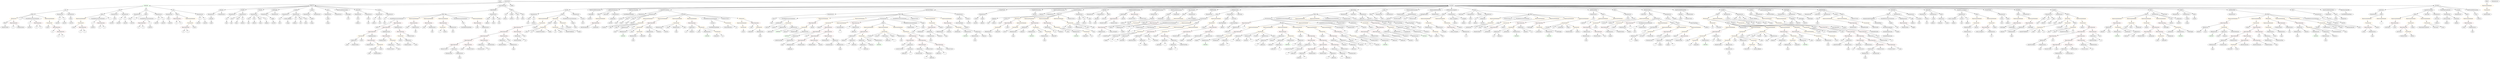 strict digraph {
	graph [bb="0,0,34651,972"];
	node [label="\N"];
	Enter	[height=0.5,
		pos="6865.5,954",
		width=0.83628];
	BinaryOperation_Unnamed_35	[color=brown,
		height=0.5,
		label=BinaryOperation,
		pos="25828,306",
		width=1.9867];
	IndexAccess_Unnamed_7	[color=black,
		height=0.5,
		label=IndexAccess,
		pos="25813,234",
		width=1.6402];
	BinaryOperation_Unnamed_35 -> IndexAccess_Unnamed_7	[pos="e,25816,252.1 25824,287.7 25822,280.32 25820,271.52 25819,263.25"];
	BooleanLiteral_Unnamed_3	[color=black,
		height=0.5,
		label=BooleanLiteral,
		pos="25954,234",
		width=1.7788];
	BinaryOperation_Unnamed_35 -> BooleanLiteral_Unnamed_3	[pos="e,25925,250.58 25856,289.12 25874,279.34 25897,266.69 25916,256.07"];
	ElementaryTypeName_bool_1	[color=black,
		height=0.5,
		label=bool,
		pos="3111.5,594",
		width=0.76697];
	Identifier_i_19	[color=black,
		height=0.5,
		label=i,
		pos="11951,162",
		width=0.75];
	Parameter_b_2	[color=black,
		height=0.5,
		label=b,
		pos="2772.5,666",
		width=0.75];
	ElementaryTypeName_uint256_9	[color=black,
		height=0.5,
		label=uint256,
		pos="2756.5,594",
		width=1.0442];
	Parameter_b_2 -> ElementaryTypeName_uint256_9	[pos="e,2760.4,612.1 2768.6,647.7 2766.9,640.32 2764.9,631.52 2763,623.25"];
	Identifier_addresses_5	[color=black,
		height=0.5,
		label=addresses,
		pos="12575,90",
		width=1.3214];
	Identifier_SafeMath_11	[color=green,
		height=0.5,
		label=SafeMath,
		pos="10825,450",
		width=1.2798];
	Identifier__from_4	[color=black,
		height=0.5,
		label=_from,
		pos="29542,522",
		width=0.93331];
	BinaryOperation_Unnamed_93	[color=brown,
		height=0.5,
		label=BinaryOperation,
		pos="11357,450",
		width=1.9867];
	IndexAccess_Unnamed_41	[color=black,
		height=0.5,
		label=IndexAccess,
		pos="11040,378",
		width=1.6402];
	BinaryOperation_Unnamed_93 -> IndexAccess_Unnamed_41	[pos="e,11086,389.32 11304,437.44 11247,424.86 11156,404.78 11097,391.75"];
	Identifier_now_6	[color=black,
		height=0.5,
		label=now,
		pos="11200,378",
		width=0.75];
	BinaryOperation_Unnamed_93 -> Identifier_now_6	[pos="e,11221,389.35 11321,433.95 11297,423.48 11264,409.11 11236,396 11234,395.4 11233,394.79 11232,394.17"];
	Block_Unnamed_9	[color=black,
		height=0.5,
		label=Block,
		pos="27998,738",
		width=0.90558];
	ExpressionStatement_Unnamed_13	[color=orange,
		height=0.5,
		label=ExpressionStatement,
		pos="27998,666",
		width=2.458];
	Block_Unnamed_9 -> ExpressionStatement_Unnamed_13	[pos="e,27998,684.1 27998,719.7 27998,712.41 27998,703.73 27998,695.54"];
	ExpressionStatement_Unnamed_14	[color=orange,
		height=0.5,
		label=ExpressionStatement,
		pos="28193,666",
		width=2.458];
	Block_Unnamed_9 -> ExpressionStatement_Unnamed_14	[pos="e,28147,681.81 28023,726.32 28028,724.17 28033,721.97 28039,720 28071,707.83 28107,695.27 28136,685.44"];
	Identifier_require_10	[color=black,
		height=0.5,
		label=require,
		pos="16078,378",
		width=1.0026];
	FunctionDefinition_transfer_5	[color=black,
		height=0.5,
		label=transfer,
		pos="7816.5,810",
		width=1.0719];
	ParameterList_Unnamed_51	[color=black,
		height=0.5,
		label=ParameterList,
		pos="7357.5,738",
		width=1.7095];
	FunctionDefinition_transfer_5 -> ParameterList_Unnamed_51	[pos="e,7411.3,747.19 7780.1,803.45 7702.6,791.63 7520.4,763.84 7422.5,748.9"];
	Block_Unnamed_22	[color=black,
		height=0.5,
		label=Block,
		pos="7705.5,738",
		width=0.90558];
	FunctionDefinition_transfer_5 -> Block_Unnamed_22	[pos="e,7726.6,752.26 7794.3,795 7777.7,784.5 7754.7,769.99 7736.3,758.37"];
	ParameterList_Unnamed_52	[color=black,
		height=0.5,
		label=ParameterList,
		pos="7872.5,738",
		width=1.7095];
	FunctionDefinition_transfer_5 -> ParameterList_Unnamed_52	[pos="e,7859.2,755.63 7829.5,792.76 7836.2,784.4 7844.5,774.02 7852.1,764.61"];
	Identifier__data_1	[color=black,
		height=0.5,
		label=_data,
		pos="4797.5,234",
		width=0.864];
	BinaryOperation_Unnamed_68	[color=brown,
		height=0.5,
		label=BinaryOperation,
		pos="22340,522",
		width=1.9867];
	MemberAccess_Unnamed_42	[color=black,
		height=0.5,
		label=MemberAccess,
		pos="22405,450",
		width=1.9174];
	BinaryOperation_Unnamed_68 -> MemberAccess_Unnamed_42	[pos="e,22389,467.79 22355,504.05 22363,495.63 22373,485.28 22381,475.97"];
	NumberLiteral_Unnamed_24	[color=black,
		height=0.5,
		label=NumberLiteral,
		pos="22556,450",
		width=1.765];
	BinaryOperation_Unnamed_68 -> NumberLiteral_Unnamed_24	[pos="e,22515,464.21 22382,507.17 22417,495.82 22467,479.71 22504,467.65"];
	StateVariableDeclaration_Unnamed_6	[color=black,
		height=0.5,
		label=StateVariableDeclaration,
		pos="8147.5,810",
		width=2.8184];
	VariableDeclaration_totalSupply_1	[color=black,
		height=0.5,
		label=totalSupply,
		pos="8114.5,738",
		width=1.4739];
	StateVariableDeclaration_Unnamed_6 -> VariableDeclaration_totalSupply_1	[pos="e,8122.6,756.1 8139.4,791.7 8135.8,784.07 8131.5,774.92 8127.5,766.4"];
	Identifier_mintingFinished	[color=black,
		height=0.5,
		label=mintingFinished,
		pos="26031,450",
		width=1.9174];
	ParameterList_Unnamed_34	[color=black,
		height=0.5,
		label=ParameterList,
		pos="16837,738",
		width=1.7095];
	Identifier_amounts_1	[color=black,
		height=0.5,
		label=amounts,
		pos="18110,18",
		width=1.1689];
	Identifier_targets_5	[color=black,
		height=0.5,
		label=targets,
		pos="16431,306",
		width=0.97489];
	FunctionCall_Unnamed_50	[color=orange,
		height=0.5,
		label=FunctionCall,
		pos="9379.5,594",
		width=1.6125];
	MemberAccess_Unnamed_35	[color=black,
		height=0.5,
		label=MemberAccess,
		pos="9135.5,522",
		width=1.9174];
	FunctionCall_Unnamed_50 -> MemberAccess_Unnamed_35	[pos="e,9180.8,535.97 9337.9,581.05 9297.6,569.49 9236.3,551.9 9191.7,539.11"];
	Identifier__value_21	[color=black,
		height=0.5,
		label=_value,
		pos="9257.5,522",
		width=0.96103];
	FunctionCall_Unnamed_50 -> Identifier__value_21	[pos="e,9280.2,535.98 9352.8,577.64 9334.2,567.01 9309.5,552.82 9289.9,541.56"];
	MemberAccess_Unnamed_36	[color=black,
		height=0.5,
		label=MemberAccess,
		pos="9379.5,522",
		width=1.9174];
	FunctionCall_Unnamed_50 -> MemberAccess_Unnamed_36	[pos="e,9379.5,540.1 9379.5,575.7 9379.5,568.41 9379.5,559.73 9379.5,551.54"];
	Identifier__data_11	[color=black,
		height=0.5,
		label=_data,
		pos="9497.5,522",
		width=0.864];
	FunctionCall_Unnamed_50 -> Identifier__data_11	[pos="e,9476.5,535.46 9405.7,577.46 9423.8,566.74 9447.9,552.45 9466.9,541.2"];
	MemberAccess_Unnamed_76	[color=black,
		height=0.5,
		label=MemberAccess,
		pos="30761,234",
		width=1.9174];
	Identifier_msg_33	[color=black,
		height=0.5,
		label=msg,
		pos="30761,162",
		width=0.75];
	MemberAccess_Unnamed_76 -> Identifier_msg_33	[pos="e,30761,180.1 30761,215.7 30761,208.41 30761,199.73 30761,191.54"];
	Identifier_unlockUnixTime_3	[color=black,
		height=0.5,
		label=unlockUnixTime,
		pos="29078,306",
		width=2.0006];
	Identifier_balances_13	[color=black,
		height=0.5,
		label=balances,
		pos="11722,306",
		width=1.1828];
	Parameter__name_1	[color=black,
		height=0.5,
		label=_name,
		pos="19227,666",
		width=0.97489];
	ElementaryTypeName_string_5	[color=black,
		height=0.5,
		label=string,
		pos="19728,594",
		width=0.864];
	Parameter__name_1 -> ElementaryTypeName_string_5	[pos="e,19704,606.34 19253,653.51 19258,651.36 19265,649.37 19271,648 19452,606.06 19507,656.94 19688,612 19690,611.5 19692,610.92 19694,\
610.27"];
	Identifier_addresses_1	[color=black,
		height=0.5,
		label=addresses,
		pos="10713,450",
		width=1.3214];
	MemberAccess_Unnamed_26	[color=black,
		height=0.5,
		label=MemberAccess,
		pos="14353,450",
		width=1.9174];
	Identifier_SafeMath_2	[color=green,
		height=0.5,
		label=SafeMath,
		pos="14353,378",
		width=1.2798];
	MemberAccess_Unnamed_26 -> Identifier_SafeMath_2	[pos="e,14353,396.1 14353,431.7 14353,424.41 14353,415.73 14353,407.54"];
	Block_Unnamed_3	[color=black,
		height=0.5,
		label=Block,
		pos="33556,738",
		width=0.90558];
	ExpressionStatement_Unnamed_9	[color=orange,
		height=0.5,
		label=ExpressionStatement,
		pos="33304,666",
		width=2.458];
	Block_Unnamed_3 -> ExpressionStatement_Unnamed_9	[pos="e,33354,681.15 33527,729.11 33488,718.28 33417,698.54 33366,684.21"];
	ExpressionStatement_Unnamed_7	[color=orange,
		height=0.5,
		label=ExpressionStatement,
		pos="33499,666",
		width=2.458];
	Block_Unnamed_3 -> ExpressionStatement_Unnamed_7	[pos="e,33512,683.8 33543,721.12 33536,712.68 33527,702.1 33519,692.55"];
	ExpressionStatement_Unnamed_8	[color=orange,
		height=0.5,
		label=ExpressionStatement,
		pos="33694,666",
		width=2.458];
	Block_Unnamed_3 -> ExpressionStatement_Unnamed_8	[pos="e,33662,683.14 33579,725.13 33599,715.07 33628,700.4 33652,688.31"];
	ElementaryTypeName_string_2	[color=black,
		height=0.5,
		label=string,
		pos="3965.5,594",
		width=0.864];
	ParameterList_Unnamed_33	[color=black,
		height=0.5,
		label=ParameterList,
		pos="32222,738",
		width=1.7095];
	VariableDeclaration_to_1	[color=black,
		height=0.5,
		label=to,
		pos="32288,666",
		width=0.75];
	ParameterList_Unnamed_33 -> VariableDeclaration_to_1	[pos="e,32274,681.57 32237,720.41 32246,711.28 32257,699.81 32266,689.85"];
	VariableDeclaration_amount	[color=black,
		height=0.5,
		label=amount,
		pos="32371,666",
		width=1.0581];
	ParameterList_Unnamed_33 -> VariableDeclaration_amount	[pos="e,32344,679.26 32253,722.15 32277,710.99 32310,695.67 32334,684.01"];
	Identifier_msg_21	[color=black,
		height=0.5,
		label=msg,
		pos="8761.5,306",
		width=0.75];
	Identifier_Transfer_6	[color=black,
		height=0.5,
		label=Transfer,
		pos="32233,522",
		width=1.1689];
	ModifierInvocation_onlyOwner_1	[color=black,
		height=0.5,
		label=onlyOwner,
		pos="22776,738",
		width=1.4323];
	FunctionCall_Unnamed_66	[color=orange,
		height=0.5,
		label=FunctionCall,
		pos="29624,594",
		width=1.6125];
	FunctionCall_Unnamed_66 -> Identifier__from_4	[pos="e,29559,537.72 29605,576.76 29594,567.37 29580,555.41 29567,545.15"];
	Identifier_Burn	[color=black,
		height=0.5,
		label=Burn,
		pos="29622,522",
		width=0.7947];
	FunctionCall_Unnamed_66 -> Identifier_Burn	[pos="e,29622,540.1 29623,575.7 29623,568.41 29623,559.73 29622,551.54"];
	Identifier__unitAmount_4	[color=black,
		height=0.5,
		label=_unitAmount,
		pos="29728,522",
		width=1.6402];
	FunctionCall_Unnamed_66 -> Identifier__unitAmount_4	[pos="e,29704,538.82 29647,577.12 29661,567.63 29679,555.44 29695,545.03"];
	FunctionCall_Unnamed_90	[color=orange,
		height=0.5,
		label=FunctionCall,
		pos="19325,522",
		width=1.6125];
	IndexAccess_Unnamed_75	[color=black,
		height=0.5,
		label=IndexAccess,
		pos="19276,450",
		width=1.6402];
	FunctionCall_Unnamed_90 -> IndexAccess_Unnamed_75	[pos="e,19287,467.79 19313,504.05 19307,495.97 19300,486.12 19294,477.11"];
	MemberAccess_Unnamed_74	[color=black,
		height=0.5,
		label=MemberAccess,
		pos="19422,450",
		width=1.9174];
	FunctionCall_Unnamed_90 -> MemberAccess_Unnamed_74	[pos="e,19399,467.31 19347,505.12 19359,495.85 19376,484.01 19390,473.76"];
	Identifier_totalAmount_4	[color=black,
		height=0.5,
		label=totalAmount,
		pos="19566,450",
		width=1.5709];
	FunctionCall_Unnamed_90 -> Identifier_totalAmount_4	[pos="e,19525,462.88 19366,508.97 19407,497.07 19470,478.85 19514,466.02"];
	IndexAccess_Unnamed_29	[color=black,
		height=0.5,
		label=IndexAccess,
		pos="16311,234",
		width=1.6402];
	Identifier_targets_8	[color=black,
		height=0.5,
		label=targets,
		pos="16271,162",
		width=0.97489];
	IndexAccess_Unnamed_29 -> Identifier_targets_8	[pos="e,16280,179.79 16301,216.05 16296,208.14 16291,198.54 16286,189.69"];
	Identifier_i_7	[color=black,
		height=0.5,
		label=i,
		pos="16351,162",
		width=0.75];
	IndexAccess_Unnamed_29 -> Identifier_i_7	[pos="e,16341,179.31 16320,216.05 16325,208.03 16330,198.26 16336,189.3"];
	VariableDeclaration_value_1	[color=black,
		height=0.5,
		label=value,
		pos="3438.5,666",
		width=0.82242];
	ElementaryTypeName_uint_7	[color=black,
		height=0.5,
		label=uint,
		pos="3433.5,594",
		width=0.75];
	VariableDeclaration_value_1 -> ElementaryTypeName_uint_7	[pos="e,3434.8,612.1 3437.3,647.7 3436.8,640.41 3436.2,631.73 3435.6,623.54"];
	ForStatement_Unnamed_3	[color=black,
		height=0.5,
		label=ForStatement,
		pos="17691,666",
		width=1.6818];
	BinaryOperation_Unnamed_107	[color=brown,
		height=0.5,
		label=BinaryOperation,
		pos="17341,594",
		width=1.9867];
	ForStatement_Unnamed_3 -> BinaryOperation_Unnamed_107	[pos="e,17395,605.95 17642,655.19 17580,642.91 17475,621.83 17406,608.16"];
	Block_Unnamed_41	[color=black,
		height=0.5,
		label=Block,
		pos="17853,594",
		width=0.90558];
	ForStatement_Unnamed_3 -> Block_Unnamed_41	[pos="e,17827,605.88 17724,650.67 17751,638.94 17789,622.4 17817,610.4"];
	ExpressionStatement_Unnamed_69	[color=orange,
		height=0.5,
		label=ExpressionStatement,
		pos="18068,594",
		width=2.458];
	ForStatement_Unnamed_3 -> ExpressionStatement_Unnamed_69	[pos="e,17998,605.57 17736,653.58 17744,651.62 17752,649.68 17761,648 17837,632.12 17925,617.28 17987,607.37"];
	VariableDeclarationStatement_Unnamed_16	[color=black,
		height=0.5,
		label=VariableDeclarationStatement,
		pos="18332,594",
		width=3.3174];
	ForStatement_Unnamed_3 -> VariableDeclarationStatement_Unnamed_16	[pos="e,18235,605.01 17734,653.29 17743,651.29 17752,649.41 17761,648 17938,618.65 17985,629.13 18165,612 18184,610.16 18204,608.14 18224,\
606.14"];
	Identifier_keccak256	[color=black,
		height=0.5,
		label=keccak256,
		pos="24197,162",
		width=1.3907];
	ParameterList_Unnamed_67	[color=black,
		height=0.5,
		label=ParameterList,
		pos="25104,738",
		width=1.7095];
	Identifier_msg_32	[color=black,
		height=0.5,
		label=msg,
		pos="19775,306",
		width=0.75];
	Identifier_tkn_1	[color=black,
		height=0.5,
		label=tkn,
		pos="5705.5,450",
		width=0.75];
	NumberLiteral_Unnamed_35	[color=black,
		height=0.5,
		label=NumberLiteral,
		pos="12643,522",
		width=1.765];
	BinaryOperation_Unnamed_122	[color=brown,
		height=0.5,
		label=BinaryOperation,
		pos="31244,450",
		width=1.9867];
	BinaryOperation_Unnamed_126	[color=brown,
		height=0.5,
		label=BinaryOperation,
		pos="31071,378",
		width=1.9867];
	BinaryOperation_Unnamed_122 -> BinaryOperation_Unnamed_126	[pos="e,31107,393.82 31207,434.15 31181,423.62 31146,409.39 31118,398.03"];
	BinaryOperation_Unnamed_123	[color=brown,
		height=0.5,
		label=BinaryOperation,
		pos="31244,378",
		width=1.9867];
	BinaryOperation_Unnamed_122 -> BinaryOperation_Unnamed_123	[pos="e,31244,396.1 31244,431.7 31244,424.41 31244,415.73 31244,407.54"];
	IndexAccess_Unnamed_43	[color=black,
		height=0.5,
		label=IndexAccess,
		pos="13080,162",
		width=1.6402];
	Identifier_addresses_3	[color=black,
		height=0.5,
		label=addresses,
		pos="13072,90",
		width=1.3214];
	IndexAccess_Unnamed_43 -> Identifier_addresses_3	[pos="e,13073,108.1 13078,143.7 13077,136.41 13076,127.73 13075,119.54"];
	Identifier_i_15	[color=black,
		height=0.5,
		label=i,
		pos="13165,90",
		width=0.75];
	IndexAccess_Unnamed_43 -> Identifier_i_15	[pos="e,13148,104.56 13099,144.76 13111,134.95 13126,122.34 13139,111.8"];
	Identifier_i_4	[color=black,
		height=0.5,
		label=i,
		pos="22637,306",
		width=0.75];
	Block_Unnamed_34	[color=black,
		height=0.5,
		label=Block,
		pos="29820,738",
		width=0.90558];
	ExpressionStatement_Unnamed_48	[color=orange,
		height=0.5,
		label=ExpressionStatement,
		pos="29430,666",
		width=2.458];
	Block_Unnamed_34 -> ExpressionStatement_Unnamed_48	[pos="e,29494,678.61 29789,731.45 29728,720.56 29592,696.1 29506,680.64"];
	ExpressionStatement_Unnamed_50	[color=orange,
		height=0.5,
		label=ExpressionStatement,
		pos="29625,666",
		width=2.458];
	Block_Unnamed_34 -> ExpressionStatement_Unnamed_50	[pos="e,29667,682.24 29793,727.41 29763,716.81 29715,699.47 29678,686.08"];
	ExpressionStatement_Unnamed_47	[color=orange,
		height=0.5,
		label=ExpressionStatement,
		pos="29820,666",
		width=2.458];
	Block_Unnamed_34 -> ExpressionStatement_Unnamed_47	[pos="e,29820,684.1 29820,719.7 29820,712.41 29820,703.73 29820,695.54"];
	ExpressionStatement_Unnamed_49	[color=orange,
		height=0.5,
		label=ExpressionStatement,
		pos="30015,666",
		width=2.458];
	Block_Unnamed_34 -> ExpressionStatement_Unnamed_49	[pos="e,29972,682.24 29846,727.41 29876,716.81 29924,699.47 29961,686.08"];
	FunctionDefinition_setDistributeAmount	[color=black,
		height=0.5,
		label=setDistributeAmount,
		pos="8418.5,810",
		width=2.4164];
	Block_Unnamed_42	[color=black,
		height=0.5,
		label=Block,
		pos="8218.5,738",
		width=0.90558];
	FunctionDefinition_setDistributeAmount -> Block_Unnamed_42	[pos="e,8243.6,749.71 8372,794.44 8340.1,784.25 8297,770 8259.5,756 8257.8,755.33 8255.9,754.64 8254.1,753.92"];
	ModifierInvocation_onlyOwner_7	[color=black,
		height=0.5,
		label=onlyOwner,
		pos="8320.5,738",
		width=1.4323];
	FunctionDefinition_setDistributeAmount -> ModifierInvocation_onlyOwner_7	[pos="e,8342.6,754.75 8395.3,792.41 8382.3,783.15 8366,771.48 8351.9,761.41"];
	ParameterList_Unnamed_73	[color=black,
		height=0.5,
		label=ParameterList,
		pos="8451.5,738",
		width=1.7095];
	FunctionDefinition_setDistributeAmount -> ParameterList_Unnamed_73	[pos="e,8443.5,756.1 8426.7,791.7 8430.3,784.07 8434.6,774.92 8438.6,766.4"];
	ExpressionStatement_Unnamed_46	[color=orange,
		height=0.5,
		label=ExpressionStatement,
		pos="16229,522",
		width=2.458];
	FunctionCall_Unnamed_61	[color=orange,
		height=0.5,
		label=FunctionCall,
		pos="15903,450",
		width=1.6125];
	ExpressionStatement_Unnamed_46 -> FunctionCall_Unnamed_61	[pos="e,15946,462.36 16166,508.97 16113,498.72 16036,483.27 15970,468 15965,467.07 15961,466.09 15957,465.08"];
	ElementaryTypeName_uint_9	[color=black,
		height=0.5,
		label=uint,
		pos="26729,594",
		width=0.75];
	Parameter_success	[color=black,
		height=0.5,
		label=success,
		pos="23990,666",
		width=1.1135];
	ElementaryTypeName_bool_6	[color=black,
		height=0.5,
		label=bool,
		pos="24244,594",
		width=0.76697];
	Parameter_success -> ElementaryTypeName_bool_6	[pos="e,24222,605.7 24020,653.8 24026,651.74 24032,649.7 24039,648 24112,627.45 24134,636.09 24207,612 24208,611.4 24210,610.74 24212,\
610.04"];
	MemberAccess_Unnamed_58	[color=black,
		height=0.5,
		label=MemberAccess,
		pos="12949,378",
		width=1.9174];
	Identifier_msg_26	[color=black,
		height=0.5,
		label=msg,
		pos="12949,306",
		width=0.75];
	MemberAccess_Unnamed_58 -> Identifier_msg_26	[pos="e,12949,324.1 12949,359.7 12949,352.41 12949,343.73 12949,335.54"];
	MemberAccess_Unnamed_81	[color=black,
		height=0.5,
		label=MemberAccess,
		pos="30781,450",
		width=1.9174];
	Identifier_SafeMath_18	[color=green,
		height=0.5,
		label=SafeMath,
		pos="30747,378",
		width=1.2798];
	MemberAccess_Unnamed_81 -> Identifier_SafeMath_18	[pos="e,30755,396.1 30772,431.7 30768,424.07 30764,414.92 30760,406.4"];
	ElementaryTypeName_uint_1	[color=black,
		height=0.5,
		label=uint,
		pos="6852.5,594",
		width=0.75];
	Parameter_addresses	[color=black,
		height=0.5,
		label=addresses,
		pos="13337,666",
		width=1.3214];
	ArrayTypeName_Unnamed_3	[color=black,
		height=0.5,
		label=ArrayTypeName,
		pos="13337,594",
		width=2.0145];
	Parameter_addresses -> ArrayTypeName_Unnamed_3	[pos="e,13337,612.1 13337,647.7 13337,640.41 13337,631.73 13337,623.54"];
	ElementaryTypeName_uint256_2	[color=black,
		height=0.5,
		label=uint256,
		pos="971.54,594",
		width=1.0442];
	FunctionDefinition_decimals	[color=black,
		height=0.5,
		label=decimals,
		pos="3066.5,810",
		width=1.1967];
	ParameterList_Unnamed_18	[color=black,
		height=0.5,
		label=ParameterList,
		pos="2925.5,738",
		width=1.7095];
	FunctionDefinition_decimals -> ParameterList_Unnamed_18	[pos="e,2955.7,753.98 3039.7,795.67 3018.8,785.3 2989.5,770.76 2965.8,759"];
	ParameterList_Unnamed_17	[color=black,
		height=0.5,
		label=ParameterList,
		pos="3066.5,738",
		width=1.7095];
	FunctionDefinition_decimals -> ParameterList_Unnamed_17	[pos="e,3066.5,756.1 3066.5,791.7 3066.5,784.41 3066.5,775.73 3066.5,767.54"];
	BinaryOperation_Unnamed_81	[color=brown,
		height=0.5,
		label=BinaryOperation,
		pos="29430,594",
		width=1.9867];
	ExpressionStatement_Unnamed_48 -> BinaryOperation_Unnamed_81	[pos="e,29430,612.1 29430,647.7 29430,640.41 29430,631.73 29430,623.54"];
	NumberLiteral_Unnamed_21	[color=black,
		height=0.5,
		label=NumberLiteral,
		pos="28429,162",
		width=1.765];
	BinaryOperation_Unnamed_13	[color=brown,
		height=0.5,
		label=BinaryOperation,
		pos="33300,594",
		width=1.9867];
	ExpressionStatement_Unnamed_9 -> BinaryOperation_Unnamed_13	[pos="e,33301,612.1 33303,647.7 33302,640.41 33302,631.73 33301,623.54"];
	Identifier_SafeMath_14	[color=green,
		height=0.5,
		label=SafeMath,
		pos="19332,234",
		width=1.2798];
	BinaryOperation_Unnamed_84	[color=brown,
		height=0.5,
		label=BinaryOperation,
		pos="21418,594",
		width=1.9867];
	Identifier_totalSupply_5	[color=black,
		height=0.5,
		label=totalSupply,
		pos="21289,522",
		width=1.4739];
	BinaryOperation_Unnamed_84 -> Identifier_totalSupply_5	[pos="e,21316,537.86 21388,577.12 21370,567.09 21346,554.03 21326,543.26"];
	FunctionCall_Unnamed_69	[color=orange,
		height=0.5,
		label=FunctionCall,
		pos="21418,522",
		width=1.6125];
	BinaryOperation_Unnamed_84 -> FunctionCall_Unnamed_69	[pos="e,21418,540.1 21418,575.7 21418,568.41 21418,559.73 21418,551.54"];
	Identifier_balances_21	[color=black,
		height=0.5,
		label=balances,
		pos="19554,378",
		width=1.1828];
	IndexAccess_Unnamed_75 -> Identifier_balances_21	[pos="e,19521,390.07 19320,437.8 19328,435.84 19336,433.84 19344,432 19414,415.27 19432,415.21 19502,396 19504,395.2 19507,394.33 19510,\
393.43"];
	MemberAccess_Unnamed_75	[color=black,
		height=0.5,
		label=MemberAccess,
		pos="19684,378",
		width=1.9174];
	IndexAccess_Unnamed_75 -> MemberAccess_Unnamed_75	[pos="e,19633,390.64 19319,437.41 19327,435.45 19336,433.55 19344,432 19459,409.71 19490,416.53 19606,396 19611,395.07 19616,394.03 19622,\
392.94"];
	Identifier__value_20	[color=black,
		height=0.5,
		label=_value,
		pos="9700.5,450",
		width=0.96103];
	ElementaryTypeName_bool_11	[color=black,
		height=0.5,
		label=bool,
		pos="8505.5,594",
		width=0.76697];
	FunctionCall_Unnamed_19	[color=orange,
		height=0.5,
		label=FunctionCall,
		pos="23611,378",
		width=1.6125];
	Identifier__value_4	[color=black,
		height=0.5,
		label=_value,
		pos="23374,306",
		width=0.96103];
	FunctionCall_Unnamed_19 -> Identifier__value_4	[pos="e,23400,317.86 23566,366.15 23527,356.22 23468,340.59 23418,324 23415,323.31 23413,322.57 23411,321.81"];
	FunctionCall_Unnamed_20	[color=orange,
		height=0.5,
		label=FunctionCall,
		pos="23485,306",
		width=1.6125];
	FunctionCall_Unnamed_19 -> FunctionCall_Unnamed_20	[pos="e,23512,322.16 23583,361.81 23565,351.81 23541,338.6 23522,327.65"];
	MemberAccess_Unnamed_15	[color=black,
		height=0.5,
		label=MemberAccess,
		pos="23630,306",
		width=1.9174];
	FunctionCall_Unnamed_19 -> MemberAccess_Unnamed_15	[pos="e,23625,324.1 23615,359.7 23617,352.24 23620,343.32 23622,334.97"];
	VariableDeclaration_symbol	[color=black,
		height=0.5,
		label=symbol,
		pos="16257,738",
		width=1.0581];
	stringLiteral_Unnamed_2	[color=black,
		height=0.5,
		label=stringLiteral,
		pos="16158,666",
		width=1.5016];
	VariableDeclaration_symbol -> stringLiteral_Unnamed_2	[pos="e,16180,682.7 16236,722.5 16222,712.88 16204,700.07 16189,689.19"];
	ElementaryTypeName_string_4	[color=black,
		height=0.5,
		label=string,
		pos="16261,666",
		width=0.864];
	VariableDeclaration_symbol -> ElementaryTypeName_string_4	[pos="e,16260,684.1 16258,719.7 16258,712.41 16258,703.73 16259,695.54"];
	Identifier_addresses_17	[color=black,
		height=0.5,
		label=addresses,
		pos="17731,162",
		width=1.3214];
	FunctionCall_Unnamed_67	[color=orange,
		height=0.5,
		label=FunctionCall,
		pos="24677,594",
		width=1.6125];
	UnaryOperation_Unnamed_2	[color=black,
		height=0.5,
		label=UnaryOperation,
		pos="25503,522",
		width=1.9452];
	FunctionCall_Unnamed_67 -> UnaryOperation_Unnamed_2	[pos="e,25453,535 24718,581.12 24726,579.1 24735,577.26 24744,576 25043,530.57 25124,579.96 25424,540 25429,539.21 25436,538.22 25442,\
537.11"];
	Identifier_require_12	[color=black,
		height=0.5,
		label=require,
		pos="25627,522",
		width=1.0026];
	FunctionCall_Unnamed_67 -> Identifier_require_12	[pos="e,25600,534.51 24718,581.05 24726,579.04 24735,577.22 24744,576 25112,521.87 25216,614.82 25582,540 25584,539.46 25587,538.79 25590,\
538.03"];
	VariableDeclarationStatement_Unnamed_1	[color=black,
		height=0.5,
		label=VariableDeclarationStatement,
		pos="5468.5,666",
		width=3.3174];
	VariableDeclaration_u	[color=black,
		height=0.5,
		label=u,
		pos="5351.5,594",
		width=0.75];
	VariableDeclarationStatement_Unnamed_1 -> VariableDeclaration_u	[pos="e,5371.2,606.75 5440.2,648.05 5422.3,637.32 5399.1,623.46 5380.9,612.59"];
	BinaryOperation_Unnamed_3	[color=brown,
		height=0.5,
		label=BinaryOperation,
		pos="5468.5,594",
		width=1.9867];
	VariableDeclarationStatement_Unnamed_1 -> BinaryOperation_Unnamed_3	[pos="e,5468.5,612.1 5468.5,647.7 5468.5,640.41 5468.5,631.73 5468.5,623.54"];
	Identifier_msg_12	[color=black,
		height=0.5,
		label=msg,
		pos="28320,162",
		width=0.75];
	IfStatement_Unnamed_5	[color=orange,
		height=0.5,
		label=IfStatement,
		pos="14193,666",
		width=1.4739];
	BinaryOperation_Unnamed_60	[color=brown,
		height=0.5,
		label=BinaryOperation,
		pos="14025,594",
		width=1.9867];
	IfStatement_Unnamed_5 -> BinaryOperation_Unnamed_60	[pos="e,14060,609.91 14160,651.5 14135,640.93 14099,626.1 14071,614.28"];
	ExpressionStatement_Unnamed_25	[color=orange,
		height=0.5,
		label=ExpressionStatement,
		pos="14203,594",
		width=2.458];
	IfStatement_Unnamed_5 -> ExpressionStatement_Unnamed_25	[pos="e,14200,612.1 14195,647.7 14196,640.32 14197,631.52 14199,623.25"];
	MemberAccess_Unnamed_24	[color=black,
		height=0.5,
		label=MemberAccess,
		pos="13740,450",
		width=1.9174];
	Identifier_msg_15	[color=black,
		height=0.5,
		label=msg,
		pos="13769,378",
		width=0.75];
	MemberAccess_Unnamed_24 -> Identifier_msg_15	[pos="e,13762,395.62 13747,431.7 13750,423.95 13754,414.64 13757,406.02"];
	MemberAccess_Unnamed_14	[color=black,
		height=0.5,
		label=MemberAccess,
		pos="24807,234",
		width=1.9174];
	Identifier_msg_8	[color=black,
		height=0.5,
		label=msg,
		pos="24807,162",
		width=0.75];
	MemberAccess_Unnamed_14 -> Identifier_msg_8	[pos="e,24807,180.1 24807,215.7 24807,208.41 24807,199.73 24807,191.54"];
	Identifier_SafeMath_10	[color=green,
		height=0.5,
		label=SafeMath,
		pos="10917,378",
		width=1.2798];
	ElementaryTypeName_bytes4	[color=black,
		height=0.5,
		label=bytes4,
		pos="6940.5,666",
		width=0.97489];
	Identifier_balances_2	[color=black,
		height=0.5,
		label=balances,
		pos="24600,306",
		width=1.1828];
	VariableDeclarationStatement_Unnamed_14	[color=black,
		height=0.5,
		label=VariableDeclarationStatement,
		pos="17889,666",
		width=3.3174];
	NumberLiteral_Unnamed_38	[color=black,
		height=0.5,
		label=NumberLiteral,
		pos="18533,594",
		width=1.765];
	VariableDeclarationStatement_Unnamed_14 -> NumberLiteral_Unnamed_38	[pos="e,18486,606.83 17974,653.11 17989,651.27 18003,649.5 18018,648 18214,627.12 18265,642.43 18460,612 18465,611.19 18470,610.21 18475,\
609.14"];
	VariableDeclaration_totalAmount_1	[color=black,
		height=0.5,
		label=totalAmount,
		pos="18690,594",
		width=1.5709];
	VariableDeclarationStatement_Unnamed_14 -> VariableDeclaration_totalAmount_1	[pos="e,18645,605.24 17973,652.95 17988,651.12 18003,649.38 18018,648 18278,622.88 18346,646.05 18606,612 18615,610.8 18624,609.19 18634,\
607.44"];
	Identifier_Transfer_2	[color=black,
		height=0.5,
		label=Transfer,
		pos="8340.5,522",
		width=1.1689];
	IndexAccess_Unnamed_39	[color=black,
		height=0.5,
		label=IndexAccess,
		pos="20814,450",
		width=1.6402];
	Identifier__to_26	[color=black,
		height=0.5,
		label=_to,
		pos="20770,378",
		width=0.75];
	IndexAccess_Unnamed_39 -> Identifier__to_26	[pos="e,20779,394.83 20803,432.05 20798,423.73 20791,413.54 20785,404.32"];
	Identifier_balances_11	[color=black,
		height=0.5,
		label=balances,
		pos="20858,378",
		width=1.1828];
	IndexAccess_Unnamed_39 -> Identifier_balances_11	[pos="e,20847,395.79 20824,432.05 20829,424.06 20835,414.33 20841,405.4"];
	MemberAccess_Unnamed_48	[color=black,
		height=0.5,
		label=MemberAccess,
		pos="29425,450",
		width=1.9174];
	Identifier_SafeMath_6	[color=green,
		height=0.5,
		label=SafeMath,
		pos="29425,378",
		width=1.2798];
	MemberAccess_Unnamed_48 -> Identifier_SafeMath_6	[pos="e,29425,396.1 29425,431.7 29425,424.41 29425,415.73 29425,407.54"];
	BinaryOperation_Unnamed_103	[color=brown,
		height=0.5,
		label=BinaryOperation,
		pos="13175,594",
		width=1.9867];
	IndexAccess_Unnamed_53	[color=black,
		height=0.5,
		label=IndexAccess,
		pos="13187,522",
		width=1.6402];
	BinaryOperation_Unnamed_103 -> IndexAccess_Unnamed_53	[pos="e,13184,540.1 13178,575.7 13179,568.32 13180,559.52 13182,551.25"];
	FunctionCall_Unnamed_82	[color=orange,
		height=0.5,
		label=FunctionCall,
		pos="13322,522",
		width=1.6125];
	BinaryOperation_Unnamed_103 -> FunctionCall_Unnamed_82	[pos="e,13291,537.61 13207,577.64 13228,567.31 13257,553.6 13281,542.5"];
	Identifier__custom_fallback	[color=black,
		height=0.5,
		label=_custom_fallback,
		pos="24342,162",
		width=2.1392];
	FunctionDefinition_mul	[color=black,
		height=0.5,
		label=mul,
		pos="892.54,810",
		width=0.75];
	Block_Unnamed_4	[color=black,
		height=0.5,
		label=Block,
		pos="445.54,738",
		width=0.90558];
	FunctionDefinition_mul -> Block_Unnamed_4	[pos="e,476.76,743.89 866.25,804.88 791.84,793.23 579.32,759.95 488.04,745.66"];
	ParameterList_Unnamed_5	[color=black,
		height=0.5,
		label=ParameterList,
		pos="821.54,738",
		width=1.7095];
	FunctionDefinition_mul -> ParameterList_Unnamed_5	[pos="e,838.48,755.7 877.83,794.5 868.79,785.59 856.98,773.94 846.51,763.62"];
	ParameterList_Unnamed_6	[color=black,
		height=0.5,
		label=ParameterList,
		pos="962.54,738",
		width=1.7095];
	FunctionDefinition_mul -> ParameterList_Unnamed_6	[pos="e,945.84,755.7 907.04,794.5 915.95,785.59 927.6,773.94 937.92,763.62"];
	ElementaryTypeName_uint256_8	[color=black,
		height=0.5,
		label=uint256,
		pos="2849.5,594",
		width=1.0442];
	FunctionCall_Unnamed_45	[color=orange,
		height=0.5,
		label=FunctionCall,
		pos="8854.5,522",
		width=1.6125];
	MemberAccess_Unnamed_32	[color=black,
		height=0.5,
		label=MemberAccess,
		pos="8621.5,450",
		width=1.9174];
	FunctionCall_Unnamed_45 -> MemberAccess_Unnamed_32	[pos="e,8665.6,464.24 8814,508.81 8775.9,497.37 8718.7,480.19 8676.5,467.52"];
	Identifier__value_19	[color=black,
		height=0.5,
		label=_value,
		pos="8743.5,450",
		width=0.96103];
	FunctionCall_Unnamed_45 -> Identifier__value_19	[pos="e,8765,464.53 8829.6,505.29 8813.4,495.05 8792.1,481.6 8774.7,470.65"];
	FunctionCall_Unnamed_46	[color=orange,
		height=0.5,
		label=FunctionCall,
		pos="8854.5,450",
		width=1.6125];
	FunctionCall_Unnamed_45 -> FunctionCall_Unnamed_46	[pos="e,8854.5,468.1 8854.5,503.7 8854.5,496.41 8854.5,487.73 8854.5,479.54"];
	Parameter__value_3	[color=black,
		height=0.5,
		label=_value,
		pos="7277.5,666",
		width=0.96103];
	ElementaryTypeName_uint_12	[color=black,
		height=0.5,
		label=uint,
		pos="7257.5,594",
		width=0.75];
	Parameter__value_3 -> ElementaryTypeName_uint_12	[pos="e,7262.4,612.1 7272.6,647.7 7270.5,640.24 7267.9,631.32 7265.5,622.97"];
	VariableDeclaration_sig	[color=black,
		height=0.5,
		label=sig,
		pos="6947.5,738",
		width=0.75];
	VariableDeclaration_sig -> ElementaryTypeName_bytes4	[pos="e,6942.2,684.1 6945.8,719.7 6945.1,712.41 6944.2,703.73 6943.4,695.54"];
	Identifier_LockedFunds	[color=black,
		height=0.5,
		label=LockedFunds,
		pos="15397,378",
		width=1.7372];
	Identifier_require_11	[color=black,
		height=0.5,
		label=require,
		pos="29841,522",
		width=1.0026];
	Identifier_Transfer_4	[color=black,
		height=0.5,
		label=Transfer,
		pos="12096,378",
		width=1.1689];
	BinaryOperation_Unnamed_4	[color=brown,
		height=0.5,
		label=BinaryOperation,
		pos="5294.5,522",
		width=1.9867];
	BinaryOperation_Unnamed_5	[color=brown,
		height=0.5,
		label=BinaryOperation,
		pos="5106.5,450",
		width=1.9867];
	BinaryOperation_Unnamed_4 -> BinaryOperation_Unnamed_5	[pos="e,5145.4,465.49 5255.6,506.5 5226.7,495.75 5187.2,481.02 5156.1,469.44"];
	TupleExpression_Unnamed_1	[color=black,
		height=0.5,
		label=TupleExpression,
		pos="5294.5,450",
		width=2.0422];
	BinaryOperation_Unnamed_4 -> TupleExpression_Unnamed_1	[pos="e,5294.5,468.1 5294.5,503.7 5294.5,496.41 5294.5,487.73 5294.5,479.54"];
	Identifier_require_14	[color=black,
		height=0.5,
		label=require,
		pos="11392,522",
		width=1.0026];
	Identifier_msg_13	[color=black,
		height=0.5,
		label=msg,
		pos="6290.5,18",
		width=0.75];
	ElementaryTypeName_uint256_5	[color=black,
		height=0.5,
		label=uint256,
		pos="2172.5,594",
		width=1.0442];
	ParameterList_Unnamed_46	[color=black,
		height=0.5,
		label=ParameterList,
		pos="22103,738",
		width=1.7095];
	Parameter_size	[color=black,
		height=0.5,
		label=size,
		pos="22103,666",
		width=0.75];
	ParameterList_Unnamed_46 -> Parameter_size	[pos="e,22103,684.1 22103,719.7 22103,712.41 22103,703.73 22103,695.54"];
	Identifier_unlockUnixTime_9	[color=black,
		height=0.5,
		label=unlockUnixTime,
		pos="12513,162",
		width=2.0006];
	BinaryOperation_Unnamed_75	[color=brown,
		height=0.5,
		label=BinaryOperation,
		pos="16081,594",
		width=1.9867];
	MemberAccess_Unnamed_47	[color=black,
		height=0.5,
		label=MemberAccess,
		pos="15605,522",
		width=1.9174];
	BinaryOperation_Unnamed_75 -> MemberAccess_Unnamed_47	[pos="e,15655,534.73 16029,581.2 16019,579.3 16010,577.48 16001,576 15860,553.19 15823,563.17 15683,540 15677,539.09 15671,538.05 15666,\
536.94"];
	Identifier_i_5	[color=black,
		height=0.5,
		label=i,
		pos="15719,522",
		width=0.75];
	BinaryOperation_Unnamed_75 -> Identifier_i_5	[pos="e,15739,533.97 16028,581.36 16019,579.47 16009,577.6 16001,576 15892,556.51 15860,571.94 15755,540 15753,539.51 15751,538.96 15750,\
538.37"];
	ElementaryTypeName_bool_3	[color=black,
		height=0.5,
		label=bool,
		pos="19546,666",
		width=0.76697];
	NumberLiteral_Unnamed_2	[color=black,
		height=0.5,
		label=NumberLiteral,
		pos="5074.5,234",
		width=1.765];
	ParameterList_Unnamed_74	[color=black,
		height=0.5,
		label=ParameterList,
		pos="31016,738",
		width=1.7095];
	ForStatement_Unnamed_1	[color=black,
		height=0.5,
		label=ForStatement,
		pos="16735,666",
		width=1.6818];
	ForStatement_Unnamed_1 -> BinaryOperation_Unnamed_75	[pos="e,16132,606.85 16691,653.08 16683,651.12 16674,649.31 16666,648 16444,613.01 16384,643.14 16162,612 16155,611.15 16149,610.12 16143,\
608.98"];
	VariableDeclarationStatement_Unnamed_9	[color=black,
		height=0.5,
		label=VariableDeclarationStatement,
		pos="16290,594",
		width=3.3174];
	ForStatement_Unnamed_1 -> VariableDeclarationStatement_Unnamed_9	[pos="e,16376,606.76 16690,653.36 16682,651.42 16674,649.54 16666,648 16639,642.83 16490,622.24 16388,608.3"];
	ExpressionStatement_Unnamed_43	[color=orange,
		height=0.5,
		label=ExpressionStatement,
		pos="16516,594",
		width=2.458];
	ForStatement_Unnamed_1 -> ExpressionStatement_Unnamed_43	[pos="e,16562,609.7 16694,652.16 16660,641.19 16610,625.29 16572,613.05"];
	Block_Unnamed_33	[color=black,
		height=0.5,
		label=Block,
		pos="16655,594",
		width=0.90558];
	ForStatement_Unnamed_1 -> Block_Unnamed_33	[pos="e,16671,609.72 16716,648.76 16705,639.37 16692,627.41 16680,617.15"];
	AssemblyExpression_Unnamed	[color=black,
		height=0.5,
		label=AssemblyExpression,
		pos="26210,450",
		width=2.4719];
	AssemblyExpression_Unnamed_1	[color=black,
		height=0.5,
		label=AssemblyExpression,
		pos="26215,378",
		width=2.4719];
	AssemblyExpression_Unnamed -> AssemblyExpression_Unnamed_1	[pos="e,26213,396.1 26211,431.7 26211,424.41 26212,415.73 26213,407.54"];
	FunctionDefinition_tokenFallback	[color=black,
		height=0.5,
		label=tokenFallback,
		pos="6768.5,810",
		width=1.7372];
	Block_Unnamed	[color=black,
		height=0.5,
		label=Block,
		pos="6093.5,738",
		width=0.90558];
	FunctionDefinition_tokenFallback -> Block_Unnamed	[pos="e,6125.4,742.3 6710.4,802.97 6577.5,789.18 6253.7,755.61 6136.7,743.47"];
	ParameterList_Unnamed	[color=black,
		height=0.5,
		label=ParameterList,
		pos="6768.5,738",
		width=1.7095];
	FunctionDefinition_tokenFallback -> ParameterList_Unnamed	[pos="e,6768.5,756.1 6768.5,791.7 6768.5,784.41 6768.5,775.73 6768.5,767.54"];
	ParameterList_Unnamed_63	[color=black,
		height=0.5,
		label=ParameterList,
		pos="29952,738",
		width=1.7095];
	Parameter__from_1	[color=black,
		height=0.5,
		label=_from,
		pos="30155,666",
		width=0.93331];
	ParameterList_Unnamed_63 -> Parameter__from_1	[pos="e,30128,677.67 29993,724.13 30025,713.77 30071,698.58 30112,684 30114,683.26 30116,682.49 30118,681.7"];
	Parameter__unitAmount	[color=black,
		height=0.5,
		label=_unitAmount,
		pos="30266,666",
		width=1.6402];
	ParameterList_Unnamed_63 -> Parameter__unitAmount	[pos="e,30221,678.34 29997,725.6 30005,723.68 30014,721.75 30022,720 30099,702.58 30120,701.69 30198,684 30202,683.04 30206,682.02 30210,\
680.98"];
	FunctionCall_Unnamed_76	[color=orange,
		height=0.5,
		label=FunctionCall,
		pos="11186,522",
		width=1.6125];
	Identifier_amount_2	[color=black,
		height=0.5,
		label=amount,
		pos="10927,450",
		width=1.0581];
	FunctionCall_Unnamed_76 -> Identifier_amount_2	[pos="e,10956,462.08 11142,509.81 11134,507.87 11126,505.87 11119,504 11054,487.83 11037,487.32 10974,468 10971,467.28 10969,466.51 10966,\
465.72"];
	NumberLiteral_Unnamed_34	[color=black,
		height=0.5,
		label=NumberLiteral,
		pos="11047,450",
		width=1.765];
	FunctionCall_Unnamed_76 -> NumberLiteral_Unnamed_34	[pos="e,11076,466.07 11156,506.15 11136,495.97 11109,482.33 11087,471.16"];
	MemberAccess_Unnamed_55	[color=black,
		height=0.5,
		label=MemberAccess,
		pos="11198,450",
		width=1.9174];
	FunctionCall_Unnamed_76 -> MemberAccess_Unnamed_55	[pos="e,11195,468.1 11189,503.7 11190,496.32 11191,487.52 11193,479.25"];
	ElementaryTypeName_uint_10	[color=black,
		height=0.5,
		label=uint,
		pos="24317,594",
		width=0.75];
	Identifier___1	[color=black,
		height=0.5,
		label=_,
		pos="22115,594",
		width=0.75];
	NumberLiteral_Unnamed_5	[color=black,
		height=0.5,
		label=NumberLiteral,
		pos="5597.5,234",
		width=1.765];
	BinaryOperation_Unnamed	[color=brown,
		height=0.5,
		label=BinaryOperation,
		pos="5898.5,594",
		width=1.9867];
	Identifier__from	[color=black,
		height=0.5,
		label=_from,
		pos="5826.5,522",
		width=0.93331];
	BinaryOperation_Unnamed -> Identifier__from	[pos="e,5842.3,538.36 5881.1,576.05 5871.9,567.08 5860.4,555.92 5850.4,546.15"];
	MemberAccess_Unnamed	[color=black,
		height=0.5,
		label=MemberAccess,
		pos="5947.5,522",
		width=1.9174];
	BinaryOperation_Unnamed -> MemberAccess_Unnamed	[pos="e,5935.8,539.79 5910.4,576.05 5916.1,567.97 5923,558.12 5929.3,549.11"];
	FunctionCall_Unnamed_31	[color=orange,
		height=0.5,
		label=FunctionCall,
		pos="28311,522",
		width=1.6125];
	Identifier_transferToAddress_1	[color=black,
		height=0.5,
		label=transferToAddress,
		pos="28084,450",
		width=2.2501];
	FunctionCall_Unnamed_31 -> Identifier_transferToAddress_1	[pos="e,28129,465.16 28270,508.65 28234,497.5 28181,480.99 28140,468.49"];
	Identifier__value_10	[color=black,
		height=0.5,
		label=_value,
		pos="28218,450",
		width=0.96103];
	FunctionCall_Unnamed_31 -> Identifier__value_10	[pos="e,28237,465.39 28289,505.12 28276,495.32 28260,482.65 28245,472.02"];
	Identifier__data_9	[color=black,
		height=0.5,
		label=_data,
		pos="28302,450",
		width=0.864];
	FunctionCall_Unnamed_31 -> Identifier__data_9	[pos="e,28304,468.1 28308,503.7 28307,496.32 28306,487.52 28305,479.25"];
	Identifier__to_12	[color=black,
		height=0.5,
		label=_to,
		pos="28378,450",
		width=0.75];
	FunctionCall_Unnamed_31 -> Identifier__to_12	[pos="e,28364,465.57 28326,504.41 28335,495.28 28346,483.81 28356,473.85"];
	Block_Unnamed_25	[color=black,
		height=0.5,
		label=Block,
		pos="26195,738",
		width=0.90558];
	InLineAssemblyStatement_Unnamed	[color=black,
		height=0.5,
		label=InLineAssemblyStatement,
		pos="25937,666",
		width=2.9847];
	Block_Unnamed_25 -> InLineAssemblyStatement_Unnamed	[pos="e,25991,681.89 26166,729.24 26127,718.61 26055,699.19 26002,684.86"];
	VariableDeclarationStatement_Unnamed_6	[color=black,
		height=0.5,
		label=VariableDeclarationStatement,
		pos="26182,666",
		width=3.3174];
	Block_Unnamed_25 -> VariableDeclarationStatement_Unnamed_6	[pos="e,26185,684.1 26191,719.7 26190,712.32 26188,703.52 26187,695.25"];
	TupleExpression_Unnamed_3	[color=black,
		height=0.5,
		label=TupleExpression,
		pos="26393,666",
		width=2.0422];
	Block_Unnamed_25 -> TupleExpression_Unnamed_3	[pos="e,26352,681.32 26222,727.41 26252,716.53 26303,698.53 26342,685.01"];
	Block_Unnamed_29	[color=black,
		height=0.5,
		label=Block,
		pos="20067,738",
		width=0.90558];
	ExpressionStatement_Unnamed_36	[color=orange,
		height=0.5,
		label=ExpressionStatement,
		pos="19827,666",
		width=2.458];
	Block_Unnamed_29 -> ExpressionStatement_Unnamed_36	[pos="e,19883,680.15 20041,726.24 20036,724.05 20030,721.85 20025,720 19982,705.66 19933,692.5 19894,682.89"];
	ExpressionStatement_Unnamed_35	[color=orange,
		height=0.5,
		label=ExpressionStatement,
		pos="20022,666",
		width=2.458];
	Block_Unnamed_29 -> ExpressionStatement_Unnamed_35	[pos="e,20033,684.12 20056,720.76 20051,712.7 20045,702.74 20039,693.6"];
	Identifier_assert	[color=black,
		height=0.5,
		label=assert,
		pos="663.54,522",
		width=0.89172];
	ElementaryTypeName_bool_10	[color=black,
		height=0.5,
		label=bool,
		pos="13908,594",
		width=0.76697];
	BinaryOperation_Unnamed_88	[color=brown,
		height=0.5,
		label=BinaryOperation,
		pos="11518,450",
		width=1.9867];
	BinaryOperation_Unnamed_89	[color=brown,
		height=0.5,
		label=BinaryOperation,
		pos="11317,378",
		width=1.9867];
	BinaryOperation_Unnamed_88 -> BinaryOperation_Unnamed_89	[pos="e,11357,393.14 11477,434.83 11445,423.88 11402,408.63 11368,396.84"];
	BinaryOperation_Unnamed_92	[color=brown,
		height=0.5,
		label=BinaryOperation,
		pos="11518,378",
		width=1.9867];
	BinaryOperation_Unnamed_88 -> BinaryOperation_Unnamed_92	[pos="e,11518,396.1 11518,431.7 11518,424.41 11518,415.73 11518,407.54"];
	FunctionCall_Unnamed_92	[color=orange,
		height=0.5,
		label=FunctionCall,
		pos="31056,234",
		width=1.6125];
	Identifier_balanceOf_10	[color=black,
		height=0.5,
		label=balanceOf,
		pos="31006,162",
		width=1.3491];
	FunctionCall_Unnamed_92 -> Identifier_balanceOf_10	[pos="e,31018,179.79 31043,216.05 31038,207.97 31031,198.12 31024,189.11"];
	Identifier_owner_4	[color=black,
		height=0.5,
		label=owner,
		pos="31106,162",
		width=0.93331];
	FunctionCall_Unnamed_92 -> Identifier_owner_4	[pos="e,31094,179.31 31068,216.05 31074,207.77 31081,197.62 31087,188.42"];
	ElementaryTypeName_uint_4	[color=black,
		height=0.5,
		label=uint,
		pos="5205.5,594",
		width=0.75];
	ExpressionStatement_Unnamed_20	[color=orange,
		height=0.5,
		label=ExpressionStatement,
		pos="24084,522",
		width=2.458];
	BinaryOperation_Unnamed_40	[color=brown,
		height=0.5,
		label=BinaryOperation,
		pos="23763,450",
		width=1.9867];
	ExpressionStatement_Unnamed_20 -> BinaryOperation_Unnamed_40	[pos="e,23815,462.54 24025,508.16 23969,495.93 23884,477.57 23827,464.98"];
	ModifierInvocation_onlyOwner_4	[color=black,
		height=0.5,
		label=onlyOwner,
		pos="20310,738",
		width=1.4323];
	MemberAccess_Unnamed_64	[color=black,
		height=0.5,
		label=MemberAccess,
		pos="13551,378",
		width=1.9174];
	Identifier_msg_29	[color=black,
		height=0.5,
		label=msg,
		pos="13551,306",
		width=0.75];
	MemberAccess_Unnamed_64 -> Identifier_msg_29	[pos="e,13551,324.1 13551,359.7 13551,352.41 13551,343.73 13551,335.54"];
	MemberAccess_Unnamed_52	[color=black,
		height=0.5,
		label=MemberAccess,
		pos="10975,234",
		width=1.9174];
	Identifier_addresses	[color=black,
		height=0.5,
		label=addresses,
		pos="10975,162",
		width=1.3214];
	MemberAccess_Unnamed_52 -> Identifier_addresses	[pos="e,10975,180.1 10975,215.7 10975,208.41 10975,199.73 10975,191.54"];
	Identifier_i_22	[color=black,
		height=0.5,
		label=i,
		pos="18726,450",
		width=0.75];
	Parameter_a_2	[color=black,
		height=0.5,
		label=a,
		pos="2844.5,666",
		width=0.75];
	Parameter_a_2 -> ElementaryTypeName_uint256_8	[pos="e,2848.3,612.1 2845.8,647.7 2846.3,640.41 2846.9,631.73 2847.5,623.54"];
	BinaryOperation_Unnamed_20	[color=brown,
		height=0.5,
		label=BinaryOperation,
		pos="2461.5,666",
		width=1.9867];
	Identifier_a_5	[color=black,
		height=0.5,
		label=a,
		pos="2451.5,594",
		width=0.75];
	BinaryOperation_Unnamed_20 -> Identifier_a_5	[pos="e,2454,612.1 2459.1,647.7 2458,640.32 2456.8,631.52 2455.6,623.25"];
	Identifier_b_4	[color=black,
		height=0.5,
		label=b,
		pos="2523.5,594",
		width=0.75];
	BinaryOperation_Unnamed_20 -> Identifier_b_4	[pos="e,2510.4,609.89 2476.5,648.05 2484.4,639.13 2494.3,628.06 2502.9,618.33"];
	BinaryOperation_Unnamed_38	[color=brown,
		height=0.5,
		label=BinaryOperation,
		pos="24934,450",
		width=1.9867];
	Identifier__value_2	[color=black,
		height=0.5,
		label=_value,
		pos="25019,378",
		width=0.96103];
	BinaryOperation_Unnamed_38 -> Identifier__value_2	[pos="e,25001,393.8 24954,432.41 24965,422.98 24980,411.05 24992,400.86"];
	FunctionCall_Unnamed_15	[color=orange,
		height=0.5,
		label=FunctionCall,
		pos="25243,378",
		width=1.6125];
	BinaryOperation_Unnamed_38 -> FunctionCall_Unnamed_15	[pos="e,25197,389.38 24985,437.28 25041,424.73 25128,404.87 25186,391.88"];
	MemberAccess_Unnamed_9	[color=black,
		height=0.5,
		label=MemberAccess,
		pos="25911,90",
		width=1.9174];
	Identifier_msg_4	[color=black,
		height=0.5,
		label=msg,
		pos="25911,18",
		width=0.75];
	MemberAccess_Unnamed_9 -> Identifier_msg_4	[pos="e,25911,36.104 25911,71.697 25911,64.407 25911,55.726 25911,47.536"];
	MemberAccess_Unnamed_34	[color=black,
		height=0.5,
		label=MemberAccess,
		pos="9822.5,450",
		width=1.9174];
	Identifier_SafeMath_5	[color=green,
		height=0.5,
		label=SafeMath,
		pos="9822.5,378",
		width=1.2798];
	MemberAccess_Unnamed_34 -> Identifier_SafeMath_5	[pos="e,9822.5,396.1 9822.5,431.7 9822.5,424.41 9822.5,415.73 9822.5,407.54"];
	Identifier_msg_19	[color=black,
		height=0.5,
		label=msg,
		pos="10571,378",
		width=0.75];
	ElementaryTypeName_uint	[color=black,
		height=0.5,
		label=uint,
		pos="7118.5,666",
		width=0.75];
	ParameterList_Unnamed_20	[color=black,
		height=0.5,
		label=ParameterList,
		pos="3659.5,738",
		width=1.7095];
	Parameter__supply	[color=black,
		height=0.5,
		label=_supply,
		pos="3759.5,666",
		width=1.1274];
	ParameterList_Unnamed_20 -> Parameter__supply	[pos="e,3738.6,681.63 3682.2,721.12 3696.3,711.29 3714.4,698.58 3729.6,687.94"];
	ParameterList_Unnamed_28	[color=black,
		height=0.5,
		label=ParameterList,
		pos="3941.5,738",
		width=1.7095];
	Parameter_ok_2	[color=black,
		height=0.5,
		label=ok,
		pos="3848.5,666",
		width=0.75];
	ParameterList_Unnamed_28 -> Parameter_ok_2	[pos="e,3865.9,680.1 3920,720.76 3906.5,710.63 3889.1,697.51 3874.8,686.76"];
	ElementaryTypeName_bool_2	[color=black,
		height=0.5,
		label=bool,
		pos="3872.5,594",
		width=0.76697];
	Parameter_ok_2 -> ElementaryTypeName_bool_2	[pos="e,3866.8,611.79 3854.3,648.05 3857,640.4 3860.1,631.16 3863.1,622.56"];
	Identifier__value_12	[color=black,
		height=0.5,
		label=_value,
		pos="7230.5,450",
		width=0.96103];
	InheritanceSpecifier_Unnamed	[color=black,
		height=0.5,
		label=InheritanceSpecifier,
		pos="8912.5,810",
		width=2.3333];
	UserDefinedTypeName_Unnamed_1	[color=black,
		height=0.5,
		label=UserDefinedTypeName,
		pos="8629.5,738",
		width=2.7214];
	InheritanceSpecifier_Unnamed -> UserDefinedTypeName_Unnamed_1	[pos="e,8686.3,753.03 8859,795.75 8813.1,784.4 8746.8,768 8697.2,755.74"];
	Identifier_addresses_8	[color=black,
		height=0.5,
		label=addresses,
		pos="12353,306",
		width=1.3214];
	FunctionCall_Unnamed_6	[color=orange,
		height=0.5,
		label=FunctionCall,
		pos="33499,594",
		width=1.6125];
	BinaryOperation_Unnamed_12	[color=brown,
		height=0.5,
		label=BinaryOperation,
		pos="33423,522",
		width=1.9867];
	FunctionCall_Unnamed_6 -> BinaryOperation_Unnamed_12	[pos="e,33441,539.71 33481,576.41 33471,567.76 33459,557 33449,547.42"];
	Identifier_require_1	[color=black,
		height=0.5,
		label=require,
		pos="33549,522",
		width=1.0026];
	FunctionCall_Unnamed_6 -> Identifier_require_1	[pos="e,33537,539.31 33511,576.05 33517,567.77 33524,557.62 33530,548.42"];
	BinaryOperation_Unnamed_71	[color=brown,
		height=0.5,
		label=BinaryOperation,
		pos="23198,450",
		width=1.9867];
	Identifier_isFrozen	[color=black,
		height=0.5,
		label=isFrozen,
		pos="23078,378",
		width=1.1828];
	BinaryOperation_Unnamed_71 -> Identifier_isFrozen	[pos="e,23102,393.09 23170,432.94 23153,422.79 23130,409.6 23111,398.81"];
	IndexAccess_Unnamed_25	[color=black,
		height=0.5,
		label=IndexAccess,
		pos="23198,378",
		width=1.6402];
	BinaryOperation_Unnamed_71 -> IndexAccess_Unnamed_25	[pos="e,23198,396.1 23198,431.7 23198,424.41 23198,415.73 23198,407.54"];
	Identifier__data_12	[color=black,
		height=0.5,
		label=_data,
		pos="8431.5,522",
		width=0.864];
	NumberLiteral_Unnamed_44	[color=black,
		height=0.5,
		label=NumberLiteral,
		pos="31683,522",
		width=1.765];
	ElementaryTypeName_address_12	[color=black,
		height=0.5,
		label=address,
		pos="3694.5,594",
		width=1.0996];
	Identifier_balances_19	[color=black,
		height=0.5,
		label=balances,
		pos="17684,234",
		width=1.1828];
	FunctionDefinition_transfer_1	[color=black,
		height=0.5,
		label=transfer,
		pos="3348.5,810",
		width=1.0719];
	ParameterList_Unnamed_26	[color=black,
		height=0.5,
		label=ParameterList,
		pos="3207.5,738",
		width=1.7095];
	FunctionDefinition_transfer_1 -> ParameterList_Unnamed_26	[pos="e,3237.9,754.07 3322.7,796.16 3301.8,785.81 3272.1,771.07 3248.1,759.15"];
	ParameterList_Unnamed_25	[color=black,
		height=0.5,
		label=ParameterList,
		pos="3348.5,738",
		width=1.7095];
	FunctionDefinition_transfer_1 -> ParameterList_Unnamed_25	[pos="e,3348.5,756.1 3348.5,791.7 3348.5,784.41 3348.5,775.73 3348.5,767.54"];
	Parameter_None	[color=black,
		height=0.5,
		label=None,
		pos="962.54,666",
		width=0.85014];
	Parameter_None -> ElementaryTypeName_uint256_2	[pos="e,969.34,612.1 964.76,647.7 965.71,640.32 966.84,631.52 967.91,623.25"];
	AssemblyBlock_Unnamed	[color=black,
		height=0.5,
		label=AssemblyBlock,
		pos="26075,594",
		width=1.9313];
	InLineAssemblyStatement_Unnamed -> AssemblyBlock_Unnamed	[pos="e,26044,610.51 25969,648.41 25989,638.59 26013,626.06 26034,615.61"];
	ElementaryTypeName_address_28	[color=black,
		height=0.5,
		label=address,
		pos="20345,594",
		width=1.0996];
	Identifier_unixTimes_1	[color=black,
		height=0.5,
		label=unixTimes,
		pos="16097,234",
		width=1.363];
	BinaryOperation_Unnamed_119	[color=brown,
		height=0.5,
		label=BinaryOperation,
		pos="19123,594",
		width=1.9867];
	BinaryOperation_Unnamed_119 -> FunctionCall_Unnamed_90	[pos="e,19287,536.08 19163,578.83 19196,567.55 19242,551.73 19276,539.8"];
	IndexAccess_Unnamed_74	[color=black,
		height=0.5,
		label=IndexAccess,
		pos="19460,522",
		width=1.6402];
	BinaryOperation_Unnamed_119 -> IndexAccess_Unnamed_74	[pos="e,19416,534.34 19175,581.59 19184,579.69 19194,577.77 19203,576 19286,559.11 19308,558.38 19392,540 19396,539.06 19400,538.04 19405,\
536.99"];
	VariableDeclaration_previousOwner	[color=black,
		height=0.5,
		label=previousOwner,
		pos="33987,666",
		width=1.8759];
	ElementaryTypeName_address_3	[color=black,
		height=0.5,
		label=address,
		pos="33987,594",
		width=1.0996];
	VariableDeclaration_previousOwner -> ElementaryTypeName_address_3	[pos="e,33987,612.1 33987,647.7 33987,640.41 33987,631.73 33987,623.54"];
	ParameterList_Unnamed_23	[color=black,
		height=0.5,
		label=ParameterList,
		pos="5194.5,738",
		width=1.7095];
	Parameter_to	[color=black,
		height=0.5,
		label=to,
		pos="5124.5,666",
		width=0.75];
	ParameterList_Unnamed_23 -> Parameter_to	[pos="e,5139.1,681.57 5177.9,720.41 5168.7,711.19 5157.1,699.58 5147.1,689.54"];
	Parameter_value	[color=black,
		height=0.5,
		label=value,
		pos="5204.5,666",
		width=0.82242];
	ParameterList_Unnamed_23 -> Parameter_value	[pos="e,5202.1,684.1 5197,719.7 5198.1,712.32 5199.3,703.52 5200.5,695.25"];
	Identifier_addresses_11	[color=black,
		height=0.5,
		label=addresses,
		pos="17087,450",
		width=1.3214];
	UnaryOperation_Unnamed_4	[color=black,
		height=0.5,
		label=UnaryOperation,
		pos="18615,522",
		width=1.9452];
	UnaryOperation_Unnamed_4 -> Identifier_i_22	[pos="e,18706,463.05 18640,504.94 18657,494.28 18679,480.26 18697,469.19"];
	ExpressionStatement_Unnamed_12	[color=orange,
		height=0.5,
		label=ExpressionStatement,
		pos="1099.5,666",
		width=2.458];
	FunctionCall_Unnamed_11	[color=orange,
		height=0.5,
		label=FunctionCall,
		pos="1099.5,594",
		width=1.6125];
	ExpressionStatement_Unnamed_12 -> FunctionCall_Unnamed_11	[pos="e,1099.5,612.1 1099.5,647.7 1099.5,640.41 1099.5,631.73 1099.5,623.54"];
	ElementaryTypeName_uint256_28	[color=black,
		height=0.5,
		label=uint256,
		pos="13465,594",
		width=1.0442];
	Identifier_now	[color=black,
		height=0.5,
		label=now,
		pos="25575,306",
		width=0.75];
	ElementaryTypeName_address_14	[color=black,
		height=0.5,
		label=address,
		pos="15647,594",
		width=1.0996];
	BinaryOperation_Unnamed_52	[color=brown,
		height=0.5,
		label=BinaryOperation,
		pos="6596.5,378",
		width=1.9867];
	BinaryOperation_Unnamed_53	[color=brown,
		height=0.5,
		label=BinaryOperation,
		pos="6405.5,306",
		width=1.9867];
	BinaryOperation_Unnamed_52 -> BinaryOperation_Unnamed_53	[pos="e,6444.9,321.44 6557.4,362.67 6527.9,351.85 6487.2,336.93 6455.4,325.26"];
	BinaryOperation_Unnamed_56	[color=brown,
		height=0.5,
		label=BinaryOperation,
		pos="6596.5,306",
		width=1.9867];
	BinaryOperation_Unnamed_52 -> BinaryOperation_Unnamed_56	[pos="e,6596.5,324.1 6596.5,359.7 6596.5,352.41 6596.5,343.73 6596.5,335.54"];
	ParameterList_Unnamed_14	[color=black,
		height=0.5,
		label=ParameterList,
		pos="4505.5,738",
		width=1.7095];
	Parameter__name	[color=black,
		height=0.5,
		label=_name,
		pos="4505.5,666",
		width=0.97489];
	ParameterList_Unnamed_14 -> Parameter__name	[pos="e,4505.5,684.1 4505.5,719.7 4505.5,712.41 4505.5,703.73 4505.5,695.54"];
	VariableDeclaration_i_1	[color=black,
		height=0.5,
		label=i,
		pos="15791,522",
		width=0.75];
	VariableDeclarationStatement_Unnamed_9 -> VariableDeclaration_i_1	[pos="e,15811,534.11 16203,581.23 16189,579.42 16175,577.62 16162,576 16013,558.14 15971,580.54 15827,540 15825,539.54 15823,539.02 15822,\
538.45"];
	NumberLiteral_Unnamed_28	[color=black,
		height=0.5,
		label=NumberLiteral,
		pos="15900,522",
		width=1.765];
	VariableDeclarationStatement_Unnamed_9 -> NumberLiteral_Unnamed_28	[pos="e,15947,534.41 16207,580.64 16143,570.7 16052,555.83 15973,540 15968,539.03 15963,537.97 15958,536.87"];
	BinaryOperation_Unnamed_25	[color=brown,
		height=0.5,
		label=BinaryOperation,
		pos="27989,594",
		width=1.9867];
	ExpressionStatement_Unnamed_13 -> BinaryOperation_Unnamed_25	[pos="e,27991,612.1 27995,647.7 27994,640.32 27993,631.52 27992,623.25"];
	NumberLiteral_Unnamed_23	[color=black,
		height=0.5,
		label=NumberLiteral,
		pos="26455,522",
		width=1.765];
	Parameter__data_4	[color=black,
		height=0.5,
		label=_data,
		pos="8683.5,666",
		width=0.864];
	ElementaryTypeName_bytes_9	[color=black,
		height=0.5,
		label=bytes,
		pos="8581.5,594",
		width=0.85014];
	Parameter__data_4 -> ElementaryTypeName_bytes_9	[pos="e,8601,608.35 8664.4,651.83 8649.1,641.34 8627.4,626.49 8610.1,614.6"];
	Identifier_SafeMath_8	[color=green,
		height=0.5,
		label=SafeMath,
		pos="21564,378",
		width=1.2798];
	ElementaryTypeName_address_25	[color=black,
		height=0.5,
		label=address,
		pos="15103,594",
		width=1.0996];
	Identifier_i_25	[color=black,
		height=0.5,
		label=i,
		pos="18706,18",
		width=0.75];
	IndexAccess_Unnamed_58	[color=black,
		height=0.5,
		label=IndexAccess,
		pos="18717,90",
		width=1.6402];
	IndexAccess_Unnamed_58 -> Identifier_i_25	[pos="e,18708,36.104 18714,71.697 18713,64.322 18711,55.524 18710,47.25"];
	Identifier_addresses_13	[color=black,
		height=0.5,
		label=addresses,
		pos="18799,18",
		width=1.3214];
	IndexAccess_Unnamed_58 -> Identifier_addresses_13	[pos="e,18780,34.906 18736,72.765 18746,63.689 18760,52.223 18771,42.213"];
	UnaryOperation_Unnamed_1	[color=black,
		height=0.5,
		label=UnaryOperation,
		pos="16052,522",
		width=1.9452];
	ExpressionStatement_Unnamed_43 -> UnaryOperation_Unnamed_1	[pos="e,16103,534.61 16451,581.33 16440,579.46 16428,577.61 16418,576 16291,557.05 16258,561.33 16132,540 16126,539.05 16120,537.98 16114,\
536.85"];
	VariableDeclaration_i	[color=black,
		height=0.5,
		label=i,
		pos="22775,522",
		width=0.75];
	ElementaryTypeName_uint_16	[color=black,
		height=0.5,
		label=uint,
		pos="22775,450",
		width=0.75];
	VariableDeclaration_i -> ElementaryTypeName_uint_16	[pos="e,22775,468.1 22775,503.7 22775,496.41 22775,487.73 22775,479.54"];
	ElementaryTypeName_uint256_15	[color=black,
		height=0.5,
		label=uint256,
		pos="3789.5,594",
		width=1.0442];
	NumberLiteral_Unnamed_25	[color=black,
		height=0.5,
		label=NumberLiteral,
		pos="22884,522",
		width=1.765];
	Identifier_owner_1	[color=black,
		height=0.5,
		label=owner,
		pos="32879,450",
		width=0.93331];
	MemberAccess_Unnamed_87	[color=black,
		height=0.5,
		label=MemberAccess,
		pos="27306,522",
		width=1.9174];
	MemberAccess_Unnamed_88	[color=black,
		height=0.5,
		label=MemberAccess,
		pos="27306,450",
		width=1.9174];
	MemberAccess_Unnamed_87 -> MemberAccess_Unnamed_88	[pos="e,27306,468.1 27306,503.7 27306,496.41 27306,487.73 27306,479.54"];
	Parameter__from	[color=black,
		height=0.5,
		label=_from,
		pos="6685.5,666",
		width=0.93331];
	ElementaryTypeName_address_1	[color=black,
		height=0.5,
		label=address,
		pos="6685.5,594",
		width=1.0996];
	Parameter__from -> ElementaryTypeName_address_1	[pos="e,6685.5,612.1 6685.5,647.7 6685.5,640.41 6685.5,631.73 6685.5,623.54"];
	IndexAccess_Unnamed_62	[color=black,
		height=0.5,
		label=IndexAccess,
		pos="19040,306",
		width=1.6402];
	Identifier_i_28	[color=black,
		height=0.5,
		label=i,
		pos="19136,234",
		width=0.75];
	IndexAccess_Unnamed_62 -> Identifier_i_28	[pos="e,19118,248.01 19061,289.12 19075,278.92 19094,265.61 19108,254.74"];
	Identifier_amounts_3	[color=black,
		height=0.5,
		label=amounts,
		pos="19223,234",
		width=1.1689];
	IndexAccess_Unnamed_62 -> Identifier_amounts_3	[pos="e,19192,246.77 19075,291.34 19106,279.73 19149,263.07 19181,250.88"];
	FunctionCall_Unnamed_34	[color=orange,
		height=0.5,
		label=FunctionCall,
		pos="7477.5,522",
		width=1.6125];
	FunctionCall_Unnamed_34 -> Identifier__value_12	[pos="e,7257.4,461.92 7434,509.91 7379,495.86 7289.7,472.89 7274.5,468 7272.4,467.32 7270.3,466.6 7268.1,465.84"];
	Identifier__to_16	[color=black,
		height=0.5,
		label=_to,
		pos="7310.5,450",
		width=0.75];
	FunctionCall_Unnamed_34 -> Identifier__to_16	[pos="e,7331.8,461.27 7442.3,507.36 7415.8,496.96 7378.7,482.08 7346.5,468 7345,467.34 7343.5,466.66 7342,465.96"];
	Identifier_transferToContract_1	[color=black,
		height=0.5,
		label=transferToContract,
		pos="7437.5,450",
		width=2.2778];
	FunctionCall_Unnamed_34 -> Identifier_transferToContract_1	[pos="e,7447.4,468.28 7467.9,504.05 7463.4,496.26 7458,486.82 7453,478.08"];
	Identifier_empty	[color=black,
		height=0.5,
		label=empty,
		pos="7571.5,450",
		width=0.93331];
	FunctionCall_Unnamed_34 -> Identifier_empty	[pos="e,7552.5,465.16 7498.9,505.12 7512.1,495.26 7529.3,482.47 7543.6,471.81"];
	Identifier_msg_34	[color=black,
		height=0.5,
		label=msg,
		pos="31641,234",
		width=0.75];
	IndexAccess_Unnamed_76	[color=black,
		height=0.5,
		label=IndexAccess,
		pos="30914,306",
		width=1.6402];
	BinaryOperation_Unnamed_126 -> IndexAccess_Unnamed_76	[pos="e,30946,321.44 31036,361.81 31013,351.33 30982,337.3 30956,326.07"];
	BooleanLiteral_Unnamed_19	[color=black,
		height=0.5,
		label=BooleanLiteral,
		pos="31057,306",
		width=1.7788];
	BinaryOperation_Unnamed_126 -> BooleanLiteral_Unnamed_19	[pos="e,31060,324.1 31067,359.7 31066,352.32 31064,343.52 31062,335.25"];
	VariableDeclaration_frozen	[color=black,
		height=0.5,
		label=frozen,
		pos="27777,666",
		width=0.94717];
	ElementaryTypeName_bool_5	[color=black,
		height=0.5,
		label=bool,
		pos="27775,594",
		width=0.76697];
	VariableDeclaration_frozen -> ElementaryTypeName_bool_5	[pos="e,27775,612.1 27776,647.7 27776,640.41 27776,631.73 27775,623.54"];
	ExpressionStatement_Unnamed_74	[color=orange,
		height=0.5,
		label=ExpressionStatement,
		pos="17463,522",
		width=2.458];
	BinaryOperation_Unnamed_118	[color=brown,
		height=0.5,
		label=BinaryOperation,
		pos="17224,450",
		width=1.9867];
	ExpressionStatement_Unnamed_74 -> BinaryOperation_Unnamed_118	[pos="e,17269,464.25 17414,506.67 17375,495.27 17320,479.32 17280,467.42"];
	MemberAccess_Unnamed_62	[color=black,
		height=0.5,
		label=MemberAccess,
		pos="13057,450",
		width=1.9174];
	IndexAccess_Unnamed_53 -> MemberAccess_Unnamed_62	[pos="e,13086,466.64 13158,505.81 13140,495.95 13116,482.96 13096,472.1"];
	Identifier_balances_15	[color=black,
		height=0.5,
		label=balances,
		pos="13187,450",
		width=1.1828];
	IndexAccess_Unnamed_53 -> Identifier_balances_15	[pos="e,13187,468.1 13187,503.7 13187,496.41 13187,487.73 13187,479.54"];
	Parameter_None_5	[color=black,
		height=0.5,
		label=None,
		pos="20441,666",
		width=0.85014];
	ElementaryTypeName_bool_13	[color=black,
		height=0.5,
		label=bool,
		pos="20431,594",
		width=0.76697];
	Parameter_None_5 -> ElementaryTypeName_bool_13	[pos="e,20433,612.1 20438,647.7 20437,640.32 20436,631.52 20435,623.25"];
	Parameter_owner_txorigin32	[color=black,
		height=0.5,
		label=owner_txorigin32,
		pos="16581,666",
		width=2.0976];
	ElementaryTypeName_address_27	[color=black,
		height=0.5,
		label=address,
		pos="15952,594",
		width=1.0996];
	Parameter_owner_txorigin32 -> ElementaryTypeName_address_27	[pos="e,15981,606.7 16526,653.1 16516,651.17 16506,649.36 16496,648 16277,618.27 16216,657.3 16000,612 15997,611.45 15994,610.79 15992,\
610.06"];
	IndexAccess_Unnamed_68	[color=black,
		height=0.5,
		label=IndexAccess,
		pos="17843,306",
		width=1.6402];
	IndexAccess_Unnamed_68 -> Identifier_balances_19	[pos="e,17712,247.67 17810,290.67 17785,279.51 17749,263.98 17723,252.16"];
	IndexAccess_Unnamed_69	[color=black,
		height=0.5,
		label=IndexAccess,
		pos="17804,234",
		width=1.6402];
	IndexAccess_Unnamed_68 -> IndexAccess_Unnamed_69	[pos="e,17813,251.79 17833,288.05 17829,280.14 17823,270.54 17818,261.69"];
	Identifier__	[color=black,
		height=0.5,
		label=_,
		pos="33109,594",
		width=0.75];
	Parameter_custom_fallback	[color=black,
		height=0.5,
		label=custom_fallback,
		pos="3965.5,666",
		width=2.0006];
	Parameter_custom_fallback -> ElementaryTypeName_string_2	[pos="e,3965.5,612.1 3965.5,647.7 3965.5,640.41 3965.5,631.73 3965.5,623.54"];
	Identifier__to_6	[color=black,
		height=0.5,
		label=_to,
		pos="24243,378",
		width=0.75];
	BinaryOperation_Unnamed_125	[color=brown,
		height=0.5,
		label=BinaryOperation,
		pos="31211,306",
		width=1.9867];
	BinaryOperation_Unnamed_125 -> FunctionCall_Unnamed_92	[pos="e,31088,249.44 31177,289.81 31154,279.33 31123,265.3 31098,254.07"];
	Identifier_distributeAmount_2	[color=black,
		height=0.5,
		label=distributeAmount,
		pos="31207,234",
		width=2.0838];
	BinaryOperation_Unnamed_125 -> Identifier_distributeAmount_2	[pos="e,31208,252.1 31210,287.7 31209,280.41 31209,271.73 31208,263.54"];
	ExpressionStatement_Unnamed_33	[color=orange,
		height=0.5,
		label=ExpressionStatement,
		pos="8995.5,666",
		width=2.458];
	FunctionCall_Unnamed_51	[color=orange,
		height=0.5,
		label=FunctionCall,
		pos="8858.5,594",
		width=1.6125];
	ExpressionStatement_Unnamed_33 -> FunctionCall_Unnamed_51	[pos="e,8887.8,609.95 8963.8,648.76 8944.2,638.74 8918.8,625.81 8898,615.14"];
	ElementaryTypeName_uint_14	[color=black,
		height=0.5,
		label=uint,
		pos="15188,594",
		width=0.75];
	Identifier_msg_5	[color=black,
		height=0.5,
		label=msg,
		pos="25661,162",
		width=0.75];
	Parameter_success_1	[color=black,
		height=0.5,
		label=success,
		pos="28579,666",
		width=1.1135];
	ElementaryTypeName_bool_7	[color=black,
		height=0.5,
		label=bool,
		pos="28531,594",
		width=0.76697];
	Parameter_success_1 -> ElementaryTypeName_bool_7	[pos="e,28542,610.99 28567,648.41 28561,640.01 28554,629.63 28548,620.26"];
	Parameter_ok	[color=black,
		height=0.5,
		label=ok,
		pos="5291.5,666",
		width=0.75];
	ElementaryTypeName_bool	[color=black,
		height=0.5,
		label=bool,
		pos="5278.5,594",
		width=0.76697];
	Parameter_ok -> ElementaryTypeName_bool	[pos="e,5281.7,612.1 5288.3,647.7 5287,640.32 5285.3,631.52 5283.8,623.25"];
	VariableDeclaration_mintingFinished	[color=black,
		height=0.5,
		label=mintingFinished,
		pos="19801,738",
		width=1.9174];
	VariableDeclaration_mintingFinished -> ElementaryTypeName_bool_3	[pos="e,19567,677.78 19749,725.67 19695,713.52 19613,694.55 19583,684 19581,683.45 19579,682.85 19578,682.23"];
	BooleanLiteral_Unnamed	[color=black,
		height=0.5,
		label=BooleanLiteral,
		pos="19656,666",
		width=1.7788];
	VariableDeclaration_mintingFinished -> BooleanLiteral_Unnamed	[pos="e,19687,682.09 19769,721.64 19748,711.45 19720,697.97 19697,686.95"];
	Parameter_who	[color=black,
		height=0.5,
		label=who,
		pos="4912.5,666",
		width=0.75];
	ElementaryTypeName_address_7	[color=black,
		height=0.5,
		label=address,
		pos="4912.5,594",
		width=1.0996];
	Parameter_who -> ElementaryTypeName_address_7	[pos="e,4912.5,612.1 4912.5,647.7 4912.5,640.41 4912.5,631.73 4912.5,623.54"];
	BinaryOperation_Unnamed_101	[color=brown,
		height=0.5,
		label=BinaryOperation,
		pos="12662,306",
		width=1.9867];
	Identifier_now_7	[color=black,
		height=0.5,
		label=now,
		pos="12558,234",
		width=0.75];
	BinaryOperation_Unnamed_101 -> Identifier_now_7	[pos="e,12576,247.43 12637,288.76 12622,278.33 12602,264.73 12586,253.83"];
	IndexAccess_Unnamed_46	[color=black,
		height=0.5,
		label=IndexAccess,
		pos="12662,234",
		width=1.6402];
	BinaryOperation_Unnamed_101 -> IndexAccess_Unnamed_46	[pos="e,12662,252.1 12662,287.7 12662,280.41 12662,271.73 12662,263.54"];
	BinaryOperation_Unnamed_95	[color=brown,
		height=0.5,
		label=BinaryOperation,
		pos="12948,522",
		width=1.9867];
	Identifier_totalAmount	[color=black,
		height=0.5,
		label=totalAmount,
		pos="12777,450",
		width=1.5709];
	BinaryOperation_Unnamed_95 -> Identifier_totalAmount	[pos="e,12810,464.87 12911,506.15 12885,495.34 12849,480.62 12821,469.11"];
	IndexAccess_Unnamed_42	[color=black,
		height=0.5,
		label=IndexAccess,
		pos="12911,450",
		width=1.6402];
	BinaryOperation_Unnamed_95 -> IndexAccess_Unnamed_42	[pos="e,12920,468.1 12938,503.7 12934,495.98 12929,486.71 12925,478.11"];
	ElementaryTypeName_uint256_4	[color=black,
		height=0.5,
		label=uint256,
		pos="2265.5,594",
		width=1.0442];
	Identifier_targets_7	[color=black,
		height=0.5,
		label=targets,
		pos="15648,450",
		width=0.97489];
	MemberAccess_Unnamed_47 -> Identifier_targets_7	[pos="e,15638,467.31 15615,504.05 15620,495.94 15626,486.04 15632,477.01"];
	ContractDefinition_SafeMath	[color=green,
		height=0.5,
		label=SafeMath,
		pos="2012.5,882",
		width=1.2798];
	ContractDefinition_SafeMath -> FunctionDefinition_mul	[pos="e,919.63,812.69 1967.2,878.17 1784.2,866.73 1100.8,824.02 930.96,813.4"];
	FunctionDefinition_add	[color=black,
		height=0.5,
		label=add,
		pos="1635.5,810",
		width=0.75];
	ContractDefinition_SafeMath -> FunctionDefinition_add	[pos="e,1661.4,815.8 1971.5,873.38 1897.5,859.65 1743.1,830.98 1672.4,817.84"];
	FunctionDefinition_div	[color=black,
		height=0.5,
		label=div,
		pos="2012.5,810",
		width=0.75];
	ContractDefinition_SafeMath -> FunctionDefinition_div	[pos="e,2012.5,828.1 2012.5,863.7 2012.5,856.41 2012.5,847.73 2012.5,839.54"];
	FunctionDefinition_sub	[color=black,
		height=0.5,
		label=sub,
		pos="2403.5,810",
		width=0.75];
	ContractDefinition_SafeMath -> FunctionDefinition_sub	[pos="e,2377.5,815.67 2053.6,873.64 2130.1,859.95 2293.2,830.75 2366.5,817.63"];
	Identifier_targets_2	[color=black,
		height=0.5,
		label=targets,
		pos="23105,234",
		width=0.97489];
	ParameterList_Unnamed_8	[color=black,
		height=0.5,
		label=ParameterList,
		pos="1865.5,738",
		width=1.7095];
	Parameter_None_1	[color=black,
		height=0.5,
		label=None,
		pos="1789.5,666",
		width=0.85014];
	ParameterList_Unnamed_8 -> Parameter_None_1	[pos="e,1805.6,681.8 1847.5,720.41 1837.5,711.16 1824.8,699.51 1813.9,689.45"];
	Identifier_SafeMath_17	[color=green,
		height=0.5,
		label=SafeMath,
		pos="19817,378",
		width=1.2798];
	MemberAccess_Unnamed_74 -> Identifier_SafeMath_17	[pos="e,19782,390.48 19472,437.36 19481,435.44 19491,433.57 19500,432 19615,411.47 19647,421.44 19762,396 19765,395.27 19768,394.43 19772,\
393.53"];
	Identifier_autoDistribute	[color=black,
		height=0.5,
		label=autoDistribute,
		pos="34478,738",
		width=1.7372];
	Identifier_balanceOf	[color=black,
		height=0.5,
		label=balanceOf,
		pos="25243,306",
		width=1.3491];
	Identifier__to_15	[color=black,
		height=0.5,
		label=_to,
		pos="7753.5,522",
		width=0.75];
	ElementaryTypeName_bytes_11	[color=black,
		height=0.5,
		label=bytes,
		pos="12828,522",
		width=0.85014];
	FunctionDefinition_transferToContract	[color=black,
		height=0.5,
		label=transferToContract,
		pos="9163.5,810",
		width=2.2778];
	ParameterList_Unnamed_58	[color=black,
		height=0.5,
		label=ParameterList,
		pos="8807.5,738",
		width=1.7095];
	FunctionDefinition_transferToContract -> ParameterList_Unnamed_58	[pos="e,8853,750.43 9100,798.26 9041.9,788.19 8953.7,772.29 8877.5,756 8873.2,755.07 8868.7,754.07 8864.2,753.04"];
	ParameterList_Unnamed_57	[color=black,
		height=0.5,
		label=ParameterList,
		pos="8948.5,738",
		width=1.7095];
	FunctionDefinition_transferToContract -> ParameterList_Unnamed_57	[pos="e,8988.7,752.07 9119,794.5 9084.2,783.17 9035.9,767.43 8999.5,755.6"];
	Block_Unnamed_27	[color=black,
		height=0.5,
		label=Block,
		pos="9492.5,738",
		width=0.90558];
	FunctionDefinition_transferToContract -> Block_Unnamed_27	[pos="e,9462.5,745.39 9220.8,796.81 9286.8,782.78 9393.4,760.09 9451.5,747.72"];
	FunctionCall_Unnamed_83	[color=orange,
		height=0.5,
		label=FunctionCall,
		pos="18975,594",
		width=1.6125];
	Identifier_require_17	[color=black,
		height=0.5,
		label=require,
		pos="19051,522",
		width=1.0026];
	FunctionCall_Unnamed_83 -> Identifier_require_17	[pos="e,19034,538.27 18993,576.41 19002,567.29 19015,555.83 19026,545.87"];
	BinaryOperation_Unnamed_104	[color=brown,
		height=0.5,
		label=BinaryOperation,
		pos="19177,522",
		width=1.9867];
	FunctionCall_Unnamed_83 -> BinaryOperation_Unnamed_104	[pos="e,19136,537.14 19012,580 19044,568.96 19090,553.02 19125,540.8"];
	Identifier__to_3	[color=black,
		height=0.5,
		label=_to,
		pos="23744,306",
		width=0.75];
	Parameter_to_2	[color=black,
		height=0.5,
		label=to,
		pos="4082.5,666",
		width=0.75];
	ElementaryTypeName_address_10	[color=black,
		height=0.5,
		label=address,
		pos="4072.5,594",
		width=1.0996];
	Parameter_to_2 -> ElementaryTypeName_address_10	[pos="e,4075,612.1 4080.1,647.7 4079,640.32 4077.8,631.52 4076.6,623.25"];
	ExpressionStatement_Unnamed_75	[color=orange,
		height=0.5,
		label=ExpressionStatement,
		pos="17658,522",
		width=2.458];
	FunctionCall_Unnamed_89	[color=orange,
		height=0.5,
		label=FunctionCall,
		pos="17552,450",
		width=1.6125];
	ExpressionStatement_Unnamed_75 -> FunctionCall_Unnamed_89	[pos="e,17575,466.75 17632,504.41 17618,494.97 17600,483.03 17585,472.83"];
	BinaryOperation_Unnamed_16	[color=brown,
		height=0.5,
		label=BinaryOperation,
		pos="785.54,522",
		width=1.9867];
	Identifier_b_1	[color=black,
		height=0.5,
		label=b,
		pos="726.54,450",
		width=0.75];
	BinaryOperation_Unnamed_16 -> Identifier_b_1	[pos="e,739.09,465.89 771.26,504.05 763.81,495.22 754.59,484.28 746.46,474.63"];
	BinaryOperation_Unnamed_17	[color=brown,
		height=0.5,
		label=BinaryOperation,
		pos="843.54,450",
		width=1.9867];
	BinaryOperation_Unnamed_16 -> BinaryOperation_Unnamed_17	[pos="e,829.63,467.79 799.58,504.05 806.42,495.8 814.79,485.7 822.38,476.54"];
	Identifier__data_7	[color=black,
		height=0.5,
		label=_data,
		pos="25250,450",
		width=0.864];
	ParameterList_Unnamed_49	[color=black,
		height=0.5,
		label=ParameterList,
		pos="28420,738",
		width=1.7095];
	Parameter__value_2	[color=black,
		height=0.5,
		label=_value,
		pos="28334,666",
		width=0.96103];
	ParameterList_Unnamed_49 -> Parameter__value_2	[pos="e,28352,681.72 28400,720.76 28388,711.27 28373,699.17 28360,688.85"];
	Parameter__to_1	[color=black,
		height=0.5,
		label=_to,
		pos="28414,666",
		width=0.75];
	ParameterList_Unnamed_49 -> Parameter__to_1	[pos="e,28415,684.1 28418,719.7 28417,712.41 28417,703.73 28416,695.54"];
	Parameter__data_2	[color=black,
		height=0.5,
		label=_data,
		pos="28490,666",
		width=0.864];
	ParameterList_Unnamed_49 -> Parameter__data_2	[pos="e,28475,682.04 28436,720.41 28445,711.31 28457,699.9 28467,689.96"];
	Identifier_balances_16	[color=black,
		height=0.5,
		label=balances,
		pos="13681,378",
		width=1.1828];
	VariableDeclaration_c	[color=black,
		height=0.5,
		label=c,
		pos="406.54,594",
		width=0.75];
	ElementaryTypeName_uint256_3	[color=black,
		height=0.5,
		label=uint256,
		pos="406.54,522",
		width=1.0442];
	VariableDeclaration_c -> ElementaryTypeName_uint256_3	[pos="e,406.54,540.1 406.54,575.7 406.54,568.41 406.54,559.73 406.54,551.54"];
	MemberAccess_Unnamed_43	[color=black,
		height=0.5,
		label=MemberAccess,
		pos="22589,522",
		width=1.9174];
	Identifier_targets_1	[color=black,
		height=0.5,
		label=targets,
		pos="22673,450",
		width=0.97489];
	MemberAccess_Unnamed_43 -> Identifier_targets_1	[pos="e,22655,465.8 22608,504.41 22620,495.07 22634,483.28 22646,473.15"];
	Block_Unnamed_32	[color=black,
		height=0.5,
		label=Block,
		pos="16949,738",
		width=0.90558];
	Block_Unnamed_32 -> ForStatement_Unnamed_1	[pos="e,16778,678.94 16924,726.19 16918,724.04 16913,721.88 16908,720 16868,705.81 16823,692 16788,682.04"];
	ExpressionStatement_Unnamed_42	[color=orange,
		height=0.5,
		label=ExpressionStatement,
		pos="16912,666",
		width=2.458];
	Block_Unnamed_32 -> ExpressionStatement_Unnamed_42	[pos="e,16921,683.96 16940,720.41 16936,712.51 16930,702.85 16926,693.94"];
	ArrayTypeName_Unnamed_1	[color=black,
		height=0.5,
		label=ArrayTypeName,
		pos="17016,594",
		width=2.0145];
	ElementaryTypeName_address_32	[color=black,
		height=0.5,
		label=address,
		pos="17017,522",
		width=1.0996];
	ArrayTypeName_Unnamed_1 -> ElementaryTypeName_address_32	[pos="e,17016,540.1 17016,575.7 17016,568.41 17016,559.73 17016,551.54"];
	ParameterList_Unnamed_45	[color=black,
		height=0.5,
		label=ParameterList,
		pos="26684,738",
		width=1.7095];
	Parameter_balance	[color=black,
		height=0.5,
		label=balance,
		pos="26729,666",
		width=1.0719];
	ParameterList_Unnamed_45 -> Parameter_balance	[pos="e,26718,683.31 26694,720.05 26700,711.85 26706,701.83 26712,692.71"];
	Parameter_ok_1	[color=black,
		height=0.5,
		label=ok,
		pos="3113.5,666",
		width=0.75];
	ParameterList_Unnamed_26 -> Parameter_ok_1	[pos="e,3131.1,680.1 3185.7,720.76 3172.1,710.63 3154.5,697.51 3140.1,686.76"];
	Block_Unnamed_28	[color=black,
		height=0.5,
		label=Block,
		pos="16472,738",
		width=0.90558];
	ExpressionStatement_Unnamed_34	[color=orange,
		height=0.5,
		label=ExpressionStatement,
		pos="16399,666",
		width=2.458];
	Block_Unnamed_28 -> ExpressionStatement_Unnamed_34	[pos="e,16416,683.88 16456,721.81 16447,712.99 16435,701.67 16424,691.6"];
	ExpressionStatement_Unnamed_84	[color=orange,
		height=0.5,
		label=ExpressionStatement,
		pos="27441,666",
		width=2.458];
	FunctionCall_Unnamed_98	[color=orange,
		height=0.5,
		label=FunctionCall,
		pos="27431,594",
		width=1.6125];
	ExpressionStatement_Unnamed_84 -> FunctionCall_Unnamed_98	[pos="e,27433,612.1 27438,647.7 27437,640.32 27436,631.52 27435,623.25"];
	Parameter_None_4	[color=black,
		height=0.5,
		label=None,
		pos="5044.5,666",
		width=0.85014];
	ElementaryTypeName_uint_3	[color=black,
		height=0.5,
		label=uint,
		pos="5035.5,594",
		width=0.75];
	Parameter_None_4 -> ElementaryTypeName_uint_3	[pos="e,5037.7,612.1 5042.3,647.7 5041.4,640.32 5040.2,631.52 5039.2,623.25"];
	Parameter__symbol	[color=black,
		height=0.5,
		label=_symbol,
		pos="4320.5,666",
		width=1.1967];
	ElementaryTypeName_string_1	[color=black,
		height=0.5,
		label=string,
		pos="4320.5,594",
		width=0.864];
	Parameter__symbol -> ElementaryTypeName_string_1	[pos="e,4320.5,612.1 4320.5,647.7 4320.5,640.41 4320.5,631.73 4320.5,623.54"];
	BinaryOperation_Unnamed_105	[color=brown,
		height=0.5,
		label=BinaryOperation,
		pos="18966,450",
		width=1.9867];
	MemberAccess_Unnamed_65	[color=black,
		height=0.5,
		label=MemberAccess,
		pos="18966,378",
		width=1.9174];
	BinaryOperation_Unnamed_105 -> MemberAccess_Unnamed_65	[pos="e,18966,396.1 18966,431.7 18966,424.41 18966,415.73 18966,407.54"];
	NumberLiteral_Unnamed_37	[color=black,
		height=0.5,
		label=NumberLiteral,
		pos="19117,378",
		width=1.765];
	BinaryOperation_Unnamed_105 -> NumberLiteral_Unnamed_37	[pos="e,19084,393.97 18999,433.64 19021,423.37 19050,409.76 19074,398.69"];
	Identifier_msg_11	[color=black,
		height=0.5,
		label=msg,
		pos="28580,18",
		width=0.75];
	FunctionDefinition_distributeTokens	[color=black,
		height=0.5,
		label=distributeTokens,
		pos="12937,810",
		width=2.0283];
	ParameterList_Unnamed_70	[color=black,
		height=0.5,
		label=ParameterList,
		pos="11549,738",
		width=1.7095];
	FunctionDefinition_distributeTokens -> ParameterList_Unnamed_70	[pos="e,11609,742.04 12866,805.43 12628,793.44 11859,754.66 11620,742.61"];
	Block_Unnamed_38	[color=black,
		height=0.5,
		label=Block,
		pos="12526,738",
		width=0.90558];
	FunctionDefinition_distributeTokens -> Block_Unnamed_38	[pos="e,12556,744.27 12878,798.97 12794,784.65 12641,758.7 12568,746.16"];
	ParameterList_Unnamed_69	[color=black,
		height=0.5,
		label=ParameterList,
		pos="13337,738",
		width=1.7095];
	FunctionDefinition_distributeTokens -> ParameterList_Unnamed_69	[pos="e,13285,748.08 12995,798.82 13069,785.81 13197,763.37 13274,749.98"];
	Parameter_None_7	[color=black,
		height=0.5,
		label=None,
		pos="10762,666",
		width=0.85014];
	ParameterList_Unnamed_70 -> Parameter_None_7	[pos="e,10789,674.47 11487,735.64 11363,732.18 11074,720.57 10835,684 10823,682.28 10811,679.75 10800,677.16"];
	Identifier_distributeAmount_1	[color=black,
		height=0.5,
		label=distributeAmount,
		pos="31375,234",
		width=2.0838];
	IfStatement_Unnamed	[color=orange,
		height=0.5,
		label=IfStatement,
		pos="183.54,666",
		width=1.4739];
	Block_Unnamed_4 -> IfStatement_Unnamed	[pos="e,223.88,678.12 416.37,729.35 377.41,719.12 306.23,700.36 245.54,684 242.04,683.06 238.42,682.08 234.79,681.09"];
	Identifier_c_1	[color=black,
		height=0.5,
		label=c,
		pos="281.54,666",
		width=0.75];
	Block_Unnamed_4 -> Identifier_c_1	[pos="e,303.16,677.42 419.88,726.8 393.93,716.39 352.73,699.58 317.54,684 316.22,683.42 314.88,682.82 313.53,682.21"];
	VariableDeclarationStatement_Unnamed_2	[color=black,
		height=0.5,
		label=VariableDeclarationStatement,
		pos="445.54,666",
		width=3.3174];
	Block_Unnamed_4 -> VariableDeclarationStatement_Unnamed_2	[pos="e,445.54,684.1 445.54,719.7 445.54,712.41 445.54,703.73 445.54,695.54"];
	ExpressionStatement_Unnamed_10	[color=orange,
		height=0.5,
		label=ExpressionStatement,
		pos="671.54,666",
		width=2.458];
	Block_Unnamed_4 -> ExpressionStatement_Unnamed_10	[pos="e,624.28,681.64 473.25,728.42 507.99,717.66 568.43,698.94 613.48,684.98"];
	Identifier__unitAmount_8	[color=black,
		height=0.5,
		label=_unitAmount,
		pos="20413,522",
		width=1.6402];
	NumberLiteral_Unnamed_15	[color=black,
		height=0.5,
		label=NumberLiteral,
		pos="15772,666",
		width=1.765];
	Identifier__to_18	[color=black,
		height=0.5,
		label=_to,
		pos="14689,450",
		width=0.75];
	Identifier__to_2	[color=black,
		height=0.5,
		label=_to,
		pos="23834,522",
		width=0.75];
	ExpressionStatement_Unnamed_68	[color=orange,
		height=0.5,
		label=ExpressionStatement,
		pos="18115,666",
		width=2.458];
	ExpressionStatement_Unnamed_68 -> FunctionCall_Unnamed_83	[pos="e,18919,599.51 18178,653.04 18189,651.14 18201,649.35 18213,648 18453,619.29 18514,629.36 18756,612 18807,608.33 18864,603.84 18907,\
600.4"];
	Identifier_require_15	[color=black,
		height=0.5,
		label=require,
		pos="13074,522",
		width=1.0026];
	Identifier_isContract_1	[color=black,
		height=0.5,
		label=isContract,
		pos="28603,522",
		width=1.363];
	Parameter__supply -> ElementaryTypeName_uint256_15	[pos="e,3782.3,611.79 3766.8,648.05 3770.1,640.32 3774.1,630.96 3777.9,622.27"];
	Identifier_amount_1	[color=black,
		height=0.5,
		label=amount,
		pos="11300,522",
		width=1.0581];
	ExpressionStatement_Unnamed_26	[color=orange,
		height=0.5,
		label=ExpressionStatement,
		pos="14353,666",
		width=2.458];
	BinaryOperation_Unnamed_61	[color=brown,
		height=0.5,
		label=BinaryOperation,
		pos="14381,594",
		width=1.9867];
	ExpressionStatement_Unnamed_26 -> BinaryOperation_Unnamed_61	[pos="e,14374,612.1 14359,647.7 14362,640.15 14366,631.12 14369,622.68"];
	Identifier_i_9	[color=black,
		height=0.5,
		label=i,
		pos="15819,234",
		width=0.75];
	ElementaryTypeName_uint_5	[color=black,
		height=0.5,
		label=uint,
		pos="3184.5,594",
		width=0.75];
	EventDefinition_LockedFunds	[color=black,
		height=0.5,
		label=LockedFunds,
		pos="13984,810",
		width=1.7372];
	ParameterList_Unnamed_31	[color=black,
		height=0.5,
		label=ParameterList,
		pos="13653,738",
		width=1.7095];
	EventDefinition_LockedFunds -> ParameterList_Unnamed_31	[pos="e,13701,749.35 13934,798.6 13875,786.09 13776,765.12 13713,751.68"];
	FunctionCall_Unnamed_57	[color=orange,
		height=0.5,
		label=FunctionCall,
		pos="23437,450",
		width=1.6125];
	Identifier_require_8	[color=black,
		height=0.5,
		label=require,
		pos="23311,378",
		width=1.0026];
	FunctionCall_Unnamed_57 -> Identifier_require_8	[pos="e,23334,392.04 23409,433.81 23390,423.15 23364,408.83 23344,397.5"];
	BinaryOperation_Unnamed_70	[color=brown,
		height=0.5,
		label=BinaryOperation,
		pos="23437,378",
		width=1.9867];
	FunctionCall_Unnamed_57 -> BinaryOperation_Unnamed_70	[pos="e,23437,396.1 23437,431.7 23437,424.41 23437,415.73 23437,407.54"];
	ElementaryTypeName_address_4	[color=black,
		height=0.5,
		label=address,
		pos="34123,594",
		width=1.0996];
	MemberAccess_Unnamed_71	[color=black,
		height=0.5,
		label=MemberAccess,
		pos="16757,306",
		width=1.9174];
	Identifier_SafeMath_16	[color=green,
		height=0.5,
		label=SafeMath,
		pos="16757,234",
		width=1.2798];
	MemberAccess_Unnamed_71 -> Identifier_SafeMath_16	[pos="e,16757,252.1 16757,287.7 16757,280.41 16757,271.73 16757,263.54"];
	BooleanLiteral_Unnamed_4	[color=black,
		height=0.5,
		label=BooleanLiteral,
		pos="24255,522",
		width=1.7788];
	Identifier_totalSupply_3	[color=black,
		height=0.5,
		label=totalSupply,
		pos="30110,522",
		width=1.4739];
	UsingForDeclaration_Unnamed	[color=black,
		height=0.5,
		label=UsingForDeclaration,
		pos="14437,810",
		width=2.4303];
	ElementaryTypeName_uint256_16	[color=black,
		height=0.5,
		label=uint256,
		pos="14411,738",
		width=1.0442];
	UsingForDeclaration_Unnamed -> ElementaryTypeName_uint256_16	[pos="e,14417,756.1 14430,791.7 14427,784.15 14424,775.12 14421,766.68"];
	ParameterList_Unnamed_40	[color=black,
		height=0.5,
		label=ParameterList,
		pos="15168,738",
		width=1.7095];
	NumberLiteral_Unnamed_19	[color=black,
		height=0.5,
		label=NumberLiteral,
		pos="26274,162",
		width=1.765];
	IndexAccess_Unnamed_79	[color=black,
		height=0.5,
		label=IndexAccess,
		pos="30927,450",
		width=1.6402];
	Identifier_owner_7	[color=black,
		height=0.5,
		label=owner,
		pos="30845,378",
		width=0.93331];
	IndexAccess_Unnamed_79 -> Identifier_owner_7	[pos="e,30862,393.72 30908,432.76 30897,423.37 30883,411.41 30870,401.15"];
	Identifier_balances_23	[color=black,
		height=0.5,
		label=balances,
		pos="30939,378",
		width=1.1828];
	IndexAccess_Unnamed_79 -> Identifier_balances_23	[pos="e,30936,396.1 30930,431.7 30931,424.32 30932,415.52 30934,407.25"];
	IndexAccess_Unnamed_15	[color=black,
		height=0.5,
		label=IndexAccess,
		pos="29078,378",
		width=1.6402];
	IndexAccess_Unnamed_15 -> Identifier_unlockUnixTime_3	[pos="e,29078,324.1 29078,359.7 29078,352.41 29078,343.73 29078,335.54"];
	Identifier__to_9	[color=black,
		height=0.5,
		label=_to,
		pos="29195,306",
		width=0.75];
	IndexAccess_Unnamed_15 -> Identifier__to_9	[pos="e,29175,318.8 29104,361.46 29122,350.54 29146,335.9 29165,324.55"];
	ContractDefinition_ERC223	[color=black,
		height=0.5,
		label=ERC223,
		pos="4294.5,882",
		width=1.1828];
	ContractDefinition_ERC223 -> FunctionDefinition_decimals	[pos="e,3108.8,814.32 4252.4,879.04 4115.2,872.61 3669.2,851.22 3300.5,828 3238.6,824.1 3167.4,818.82 3120,815.18"];
	ContractDefinition_ERC223 -> FunctionDefinition_transfer_1	[pos="e,3386.3,814.3 4252.6,878.19 4139.5,870.57 3818.4,848.69 3551.5,828 3499,823.92 3438.7,818.83 3397.6,815.28"];
	EventDefinition_Transfer	[color=black,
		height=0.5,
		label=Transfer,
		pos="3602.5,810",
		width=1.1689];
	ContractDefinition_ERC223 -> EventDefinition_Transfer	[pos="e,3642.4,816.29 4253,877.46 4160.5,869.48 3930.6,849.15 3738.5,828 3710.4,824.91 3679.1,821.02 3653.6,817.75"];
	FunctionDefinition_totalSupply	[color=black,
		height=0.5,
		label=totalSupply,
		pos="3800.5,810",
		width=1.4739];
	ContractDefinition_ERC223 -> FunctionDefinition_totalSupply	[pos="e,3848.8,817.84 4254.5,875.33 4167.8,863.05 3962.2,833.91 3860.2,819.45"];
	FunctionDefinition_transfer_2	[color=black,
		height=0.5,
		label=transfer,
		pos="4082.5,810",
		width=1.0719];
	ContractDefinition_ERC223 -> FunctionDefinition_transfer_2	[pos="e,4113.5,821.23 4261.9,870.22 4224.9,858.02 4164.7,838.12 4124.3,824.8"];
	FunctionDefinition_symbol	[color=black,
		height=0.5,
		label=symbol,
		pos="4294.5,810",
		width=1.0581];
	ContractDefinition_ERC223 -> FunctionDefinition_symbol	[pos="e,4294.5,828.1 4294.5,863.7 4294.5,856.41 4294.5,847.73 4294.5,839.54"];
	FunctionDefinition_name	[color=black,
		height=0.5,
		label=name,
		pos="4505.5,810",
		width=0.83628];
	ContractDefinition_ERC223 -> FunctionDefinition_name	[pos="e,4479.6,819.59 4327,870.22 4365.3,857.52 4428.7,836.48 4468.8,823.2"];
	StateVariableDeclaration_Unnamed_1	[color=black,
		height=0.5,
		label=StateVariableDeclaration,
		pos="4700.5,810",
		width=2.8184];
	ContractDefinition_ERC223 -> StateVariableDeclaration_Unnamed_1	[pos="e,4629.6,823.23 4333.5,874.29 4398.8,863.03 4531.8,840.1 4618.5,825.15"];
	FunctionDefinition_balanceOf	[color=black,
		height=0.5,
		label=balanceOf,
		pos="4912.5,810",
		width=1.3491];
	ContractDefinition_ERC223 -> FunctionDefinition_balanceOf	[pos="e,4869.5,818.8 4336.1,877.62 4423.9,870.29 4634.7,851.66 4810.5,828 4826.1,825.9 4843,823.24 4858.5,820.66"];
	FunctionDefinition_transfer	[color=black,
		height=0.5,
		label=transfer,
		pos="5194.5,810",
		width=1.0719];
	ContractDefinition_ERC223 -> FunctionDefinition_transfer	[pos="e,5156.5,813.96 4336.4,877.74 4484.9,866.19 4985.4,827.27 5145.1,814.84"];
	ElementaryTypeName_string_6	[color=black,
		height=0.5,
		label=string,
		pos="30386,594",
		width=0.864];
	BinaryOperation_Unnamed_18	[color=brown,
		height=0.5,
		label=BinaryOperation,
		pos="1953.5,594",
		width=1.9867];
	Identifier_b_2	[color=black,
		height=0.5,
		label=b,
		pos="1898.5,522",
		width=0.75];
	BinaryOperation_Unnamed_18 -> Identifier_b_2	[pos="e,1910.6,538.36 1940.2,576.05 1933.5,567.44 1925.1,556.81 1917.7,547.33"];
	Identifier_a_3	[color=black,
		height=0.5,
		label=a,
		pos="1970.5,522",
		width=0.75];
	BinaryOperation_Unnamed_18 -> Identifier_a_3	[pos="e,1966.4,540.1 1957.7,575.7 1959.5,568.32 1961.7,559.52 1963.7,551.25"];
	Identifier_balances_3	[color=black,
		height=0.5,
		label=balances,
		pos="23832,306",
		width=1.1828];
	Parameter_targets_1	[color=black,
		height=0.5,
		label=targets,
		pos="17055,666",
		width=0.97489];
	Parameter_targets_1 -> ArrayTypeName_Unnamed_1	[pos="e,17025,611.96 17045,648.41 17041,640.51 17036,630.85 17031,621.94"];
	BinaryOperation_Unnamed_45	[color=brown,
		height=0.5,
		label=BinaryOperation,
		pos="28545,234",
		width=1.9867];
	BinaryOperation_Unnamed_45 -> NumberLiteral_Unnamed_21	[pos="e,28455,178.74 28518,216.94 28502,207.36 28482,195.06 28464,184.63"];
	Identifier__value_8	[color=black,
		height=0.5,
		label=_value,
		pos="28545,162",
		width=0.96103];
	BinaryOperation_Unnamed_45 -> Identifier__value_8	[pos="e,28545,180.1 28545,215.7 28545,208.41 28545,199.73 28545,191.54"];
	Block_Unnamed_16	[color=black,
		height=0.5,
		label=Block,
		pos="23843,738",
		width=0.90558];
	IfStatement_Unnamed_1	[color=orange,
		height=0.5,
		label=IfStatement,
		pos="23683,666",
		width=1.4739];
	Block_Unnamed_16 -> IfStatement_Unnamed_1	[pos="e,23714,680.87 23818,726.06 23793,715.21 23754,698.36 23725,685.44"];
	ExpressionStatement_Unnamed_17	[color=orange,
		height=0.5,
		label=ExpressionStatement,
		pos="23843,666",
		width=2.458];
	Block_Unnamed_16 -> ExpressionStatement_Unnamed_17	[pos="e,23843,684.1 23843,719.7 23843,712.41 23843,703.73 23843,695.54"];
	Identifier_totalAmount_2	[color=black,
		height=0.5,
		label=totalAmount,
		pos="16964,378",
		width=1.5709];
	ElementaryTypeName_address_8	[color=black,
		height=0.5,
		label=address,
		pos="5120.5,594",
		width=1.0996];
	ElementaryTypeName_uint256_24	[color=black,
		height=0.5,
		label=uint256,
		pos="25053,594",
		width=1.0442];
	ParameterList_Unnamed_43	[color=black,
		height=0.5,
		label=ParameterList,
		pos="24739,738",
		width=1.7095];
	Parameter__totalSupply	[color=black,
		height=0.5,
		label=_totalSupply,
		pos="25014,666",
		width=1.6125];
	ParameterList_Unnamed_43 -> Parameter__totalSupply	[pos="e,24970,678.11 24784,725.44 24832,713.21 24908,693.92 24959,680.88"];
	MemberAccess_Unnamed_20	[color=black,
		height=0.5,
		label=MemberAccess,
		pos="28580,90",
		width=1.9174];
	MemberAccess_Unnamed_20 -> Identifier_msg_11	[pos="e,28580,36.104 28580,71.697 28580,64.407 28580,55.726 28580,47.536"];
	Identifier_addresses_10	[color=black,
		height=0.5,
		label=addresses,
		pos="19580,306",
		width=1.3214];
	Block_Unnamed_8	[color=black,
		height=0.5,
		label=Block,
		pos="1389.5,738",
		width=0.90558];
	FunctionDefinition_add -> Block_Unnamed_8	[pos="e,1418.1,747.12 1611.1,802.03 1568.5,789.91 1480.4,764.85 1429,750.24"];
	ParameterList_Unnamed_12	[color=black,
		height=0.5,
		label=ParameterList,
		pos="1565.5,738",
		width=1.7095];
	FunctionDefinition_add -> ParameterList_Unnamed_12	[pos="e,1582.2,755.7 1621,794.5 1612.1,785.59 1600.5,773.94 1590.2,763.62"];
	ParameterList_Unnamed_11	[color=black,
		height=0.5,
		label=ParameterList,
		pos="1706.5,738",
		width=1.7095];
	FunctionDefinition_add -> ParameterList_Unnamed_11	[pos="e,1689.6,755.7 1650.3,794.5 1659.3,785.59 1671.1,773.94 1681.6,763.62"];
	Identifier_amount_3	[color=black,
		height=0.5,
		label=amount,
		pos="10760,522",
		width=1.0581];
	Block_Unnamed_23	[color=black,
		height=0.5,
		label=Block,
		pos="7567.5,594",
		width=0.90558];
	Block_Unnamed_23 -> FunctionCall_Unnamed_34	[pos="e,7498.2,539.1 7549.3,578.83 7537.2,569.4 7521,556.78 7507,545.93"];
	FunctionCall_Unnamed_91	[color=orange,
		height=0.5,
		label=FunctionCall,
		pos="31378,594",
		width=1.6125];
	Identifier_require_20	[color=black,
		height=0.5,
		label=require,
		pos="31261,522",
		width=1.0026];
	FunctionCall_Unnamed_91 -> Identifier_require_20	[pos="e,31283,536.37 31352,577.46 31334,567.07 31311,553.3 31293,542.22"];
	BinaryOperation_Unnamed_121	[color=brown,
		height=0.5,
		label=BinaryOperation,
		pos="31387,522",
		width=1.9867];
	FunctionCall_Unnamed_91 -> BinaryOperation_Unnamed_121	[pos="e,31384,540.1 31380,575.7 31381,568.32 31382,559.52 31383,551.25"];
	Identifier_require_18	[color=black,
		height=0.5,
		label=require,
		pos="18130,378",
		width=1.0026];
	BinaryOperation_Unnamed_79	[color=brown,
		height=0.5,
		label=BinaryOperation,
		pos="29856,450",
		width=1.9867];
	NumberLiteral_Unnamed_29	[color=black,
		height=0.5,
		label=NumberLiteral,
		pos="29760,378",
		width=1.765];
	BinaryOperation_Unnamed_79 -> NumberLiteral_Unnamed_29	[pos="e,29782,395.15 29833,432.76 29821,423.58 29805,411.94 29791,401.84"];
	Identifier__unitAmount	[color=black,
		height=0.5,
		label=_unitAmount,
		pos="29901,378",
		width=1.6402];
	BinaryOperation_Unnamed_79 -> Identifier__unitAmount	[pos="e,29890,395.79 29866,432.05 29872,424.06 29878,414.33 29884,405.4"];
	ExpressionStatement_Unnamed_56	[color=orange,
		height=0.5,
		label=ExpressionStatement,
		pos="20787,666",
		width=2.458];
	FunctionCall_Unnamed_71	[color=orange,
		height=0.5,
		label=FunctionCall,
		pos="20725,594",
		width=1.6125];
	ExpressionStatement_Unnamed_56 -> FunctionCall_Unnamed_71	[pos="e,20739,611.79 20772,648.05 20764,639.71 20755,629.49 20747,620.25"];
	Identifier_targets_10	[color=black,
		height=0.5,
		label=targets,
		pos="15325,306",
		width=0.97489];
	BinaryOperation_Unnamed_27	[color=brown,
		height=0.5,
		label=BinaryOperation,
		pos="22096,522",
		width=1.9867];
	MemberAccess_Unnamed_7	[color=black,
		height=0.5,
		label=MemberAccess,
		pos="22087,450",
		width=1.9174];
	BinaryOperation_Unnamed_27 -> MemberAccess_Unnamed_7	[pos="e,22089,468.1 22093,503.7 22092,496.32 22091,487.52 22090,479.25"];
	BinaryOperation_Unnamed_28	[color=brown,
		height=0.5,
		label=BinaryOperation,
		pos="22246,450",
		width=1.9867];
	BinaryOperation_Unnamed_27 -> BinaryOperation_Unnamed_28	[pos="e,22213,466.33 22128,505.64 22150,495.52 22179,482.16 22202,471.18"];
	Identifier_c_3	[color=black,
		height=0.5,
		label=c,
		pos="1091.5,450",
		width=0.75];
	BinaryOperation_Unnamed_23	[color=brown,
		height=0.5,
		label=BinaryOperation,
		pos="15526,666",
		width=1.9867];
	NumberLiteral_Unnamed_12	[color=black,
		height=0.5,
		label=NumberLiteral,
		pos="15381,594",
		width=1.765];
	BinaryOperation_Unnamed_23 -> NumberLiteral_Unnamed_12	[pos="e,15412,610.01 15493,649.46 15472,639.31 15445,625.95 15422,615.01"];
	NumberLiteral_Unnamed_13	[color=black,
		height=0.5,
		label=NumberLiteral,
		pos="15526,594",
		width=1.765];
	BinaryOperation_Unnamed_23 -> NumberLiteral_Unnamed_13	[pos="e,15526,612.1 15526,647.7 15526,640.41 15526,631.73 15526,623.54"];
	MemberAccess_Unnamed_68	[color=black,
		height=0.5,
		label=MemberAccess,
		pos="17216,522",
		width=1.9174];
	BinaryOperation_Unnamed_107 -> MemberAccess_Unnamed_68	[pos="e,17244,538.82 17312,577.12 17295,567.45 17273,554.98 17254,544.44"];
	Identifier_i_21	[color=black,
		height=0.5,
		label=i,
		pos="17330,522",
		width=0.75];
	BinaryOperation_Unnamed_107 -> Identifier_i_21	[pos="e,17332,540.1 17338,575.7 17337,568.32 17335,559.52 17334,551.25"];
	FunctionCall_Unnamed_23	[color=orange,
		height=0.5,
		label=FunctionCall,
		pos="23951,306",
		width=1.6125];
	NumberLiteral_Unnamed_20	[color=black,
		height=0.5,
		label=NumberLiteral,
		pos="23869,234",
		width=1.765];
	FunctionCall_Unnamed_23 -> NumberLiteral_Unnamed_20	[pos="e,23888,251.39 23932,288.76 23921,279.82 23908,268.55 23896,258.64"];
	MemberAccess_Unnamed_16	[color=black,
		height=0.5,
		label=MemberAccess,
		pos="24020,234",
		width=1.9174];
	FunctionCall_Unnamed_23 -> MemberAccess_Unnamed_16	[pos="e,24003,251.96 23967,288.41 23975,279.91 23986,269.37 23995,259.91"];
	Parameter_ok_1 -> ElementaryTypeName_bool_1	[pos="e,3112,612.1 3113,647.7 3112.8,640.41 3112.6,631.73 3112.4,623.54"];
	StateVariableDeclaration_Unnamed_9	[color=black,
		height=0.5,
		label=StateVariableDeclaration,
		pos="14696,810",
		width=2.8184];
	VariableDeclaration_balances	[color=black,
		height=0.5,
		label=balances,
		pos="14509,738",
		width=1.1828];
	StateVariableDeclaration_Unnamed_9 -> VariableDeclaration_balances	[pos="e,14540,750.63 14654,793.29 14623,781.72 14581,766.05 14550,754.52"];
	ElementaryTypeName_address_17	[color=black,
		height=0.5,
		label=address,
		pos="13653,594",
		width=1.0996];
	ParameterList_Unnamed_29	[color=black,
		height=0.5,
		label=ParameterList,
		pos="3518.5,738",
		width=1.7095];
	EventDefinition_Transfer -> ParameterList_Unnamed_29	[pos="e,3538.3,755.47 3583.9,793.46 3573,784.39 3559,772.75 3546.8,762.57"];
	ExpressionStatement_Unnamed_29	[color=orange,
		height=0.5,
		label=ExpressionStatement,
		pos="10301,594",
		width=2.458];
	FunctionCall_Unnamed_44	[color=orange,
		height=0.5,
		label=FunctionCall,
		pos="10330,522",
		width=1.6125];
	ExpressionStatement_Unnamed_29 -> FunctionCall_Unnamed_44	[pos="e,10322,540.1 10308,575.7 10311,568.15 10315,559.12 10318,550.68"];
	Identifier_now_9	[color=black,
		height=0.5,
		label=now,
		pos="31405,378",
		width=0.75];
	BinaryOperation_Unnamed_102	[color=brown,
		height=0.5,
		label=BinaryOperation,
		pos="12016,450",
		width=1.9867];
	IndexAccess_Unnamed_48	[color=black,
		height=0.5,
		label=IndexAccess,
		pos="11842,378",
		width=1.6402];
	BinaryOperation_Unnamed_102 -> IndexAccess_Unnamed_48	[pos="e,11876,392.99 11979,434.15 11952,423.37 11915,408.72 11887,397.22"];
	FunctionCall_Unnamed_80	[color=orange,
		height=0.5,
		label=FunctionCall,
		pos="11978,378",
		width=1.6125];
	BinaryOperation_Unnamed_102 -> FunctionCall_Unnamed_80	[pos="e,11987,396.1 12006,431.7 12002,423.98 11997,414.71 11992,406.11"];
	IndexAccess_Unnamed_6	[color=black,
		height=0.5,
		label=IndexAccess,
		pos="25987,162",
		width=1.6402];
	IndexAccess_Unnamed_6 -> MemberAccess_Unnamed_9	[pos="e,25929,107.71 25969,144.41 25959,135.76 25947,125 25937,115.42"];
	Identifier_frozenAccount	[color=black,
		height=0.5,
		label=frozenAccount,
		pos="26064,90",
		width=1.8343];
	IndexAccess_Unnamed_6 -> Identifier_frozenAccount	[pos="e,26045,107.71 26005,144.41 26014,135.76 26026,125 26037,115.42"];
	BinaryOperation_Unnamed_55	[color=brown,
		height=0.5,
		label=BinaryOperation,
		pos="6214.5,234",
		width=1.9867];
	BinaryOperation_Unnamed_53 -> BinaryOperation_Unnamed_55	[pos="e,6253.9,249.44 6366.4,290.67 6336.9,279.85 6296.2,264.93 6264.4,253.26"];
	BinaryOperation_Unnamed_54	[color=brown,
		height=0.5,
		label=BinaryOperation,
		pos="6405.5,234",
		width=1.9867];
	BinaryOperation_Unnamed_53 -> BinaryOperation_Unnamed_54	[pos="e,6405.5,252.1 6405.5,287.7 6405.5,280.41 6405.5,271.73 6405.5,263.54"];
	FunctionCall_Unnamed	[color=orange,
		height=0.5,
		label=FunctionCall,
		pos="4956.5,378",
		width=1.6125];
	IndexAccess_Unnamed	[color=black,
		height=0.5,
		label=IndexAccess,
		pos="4853.5,306",
		width=1.6402];
	FunctionCall_Unnamed -> IndexAccess_Unnamed	[pos="e,4876.8,322.82 4933.2,361.12 4919.2,351.63 4901.3,339.44 4886,329.03"];
	ElementaryTypeName_uint32_1	[color=black,
		height=0.5,
		label=uint32,
		pos="4963.5,306",
		width=0.91945];
	FunctionCall_Unnamed -> ElementaryTypeName_uint32_1	[pos="e,4961.8,324.1 4958.3,359.7 4959,352.41 4959.9,343.73 4960.7,335.54"];
	Identifier_owner_txorigin34	[color=black,
		height=0.5,
		label=owner_txorigin34,
		pos="20223,450",
		width=2.0976];
	ExpressionStatement_Unnamed_80	[color=orange,
		height=0.5,
		label=ExpressionStatement,
		pos="31057,666",
		width=2.458];
	BinaryOperation_Unnamed_129	[color=brown,
		height=0.5,
		label=BinaryOperation,
		pos="30927,594",
		width=1.9867];
	ExpressionStatement_Unnamed_80 -> BinaryOperation_Unnamed_129	[pos="e,30956,610.67 31026,648.76 31008,639.04 30985,626.58 30966,616.1"];
	Identifier_c_2	[color=black,
		height=0.5,
		label=c,
		pos="1865.5,666",
		width=0.75];
	ModifierDefinition_onlyOwner	[color=black,
		height=0.5,
		label=onlyOwner,
		pos="33109,810",
		width=1.4323];
	ParameterList_Unnamed_3	[color=black,
		height=0.5,
		label=ParameterList,
		pos="32997,738",
		width=1.7095];
	ModifierDefinition_onlyOwner -> ParameterList_Unnamed_3	[pos="e,33022,754.64 33084,793.81 33069,784.13 33048,771.43 33031,760.7"];
	Block_Unnamed_2	[color=black,
		height=0.5,
		label=Block,
		pos="33109,738",
		width=0.90558];
	ModifierDefinition_onlyOwner -> Block_Unnamed_2	[pos="e,33109,756.1 33109,791.7 33109,784.41 33109,775.73 33109,767.54"];
	Identifier_i_12	[color=black,
		height=0.5,
		label=i,
		pos="15477,306",
		width=0.75];
	IndexAccess_Unnamed_34	[color=black,
		height=0.5,
		label=IndexAccess,
		pos="15537,378",
		width=1.6402];
	IndexAccess_Unnamed_34 -> Identifier_targets_10	[pos="e,15351,317.7 15495,364.76 15461,354.45 15411,339.02 15369,324 15366,323.27 15364,322.5 15362,321.72"];
	Identifier_i_11	[color=black,
		height=0.5,
		label=i,
		pos="15405,306",
		width=0.75];
	IndexAccess_Unnamed_34 -> Identifier_i_11	[pos="e,15425,318.04 15508,361.81 15487,350.48 15457,335.01 15435,323.4"];
	BinaryOperation_Unnamed_42	[color=brown,
		height=0.5,
		label=BinaryOperation,
		pos="28917,450",
		width=1.9867];
	BinaryOperation_Unnamed_48	[color=brown,
		height=0.5,
		label=BinaryOperation,
		pos="28542,378",
		width=1.9867];
	BinaryOperation_Unnamed_42 -> BinaryOperation_Unnamed_48	[pos="e,28599,388.92 28863,437.63 28854,435.7 28845,433.76 28836,432 28759,417.01 28670,401.26 28611,390.86"];
	BinaryOperation_Unnamed_43	[color=brown,
		height=0.5,
		label=BinaryOperation,
		pos="28916,378",
		width=1.9867];
	BinaryOperation_Unnamed_42 -> BinaryOperation_Unnamed_43	[pos="e,28916,396.1 28916,431.7 28916,424.41 28916,415.73 28916,407.54"];
	Identifier_isContract	[color=black,
		height=0.5,
		label=isContract,
		pos="23928,522",
		width=1.363];
	FunctionCall_Unnamed_1	[color=orange,
		height=0.5,
		label=FunctionCall,
		pos="5214.5,234",
		width=1.6125];
	IndexAccess_Unnamed_1	[color=black,
		height=0.5,
		label=IndexAccess,
		pos="5120.5,162",
		width=1.6402];
	FunctionCall_Unnamed_1 -> IndexAccess_Unnamed_1	[pos="e,5142.1,179.06 5193.2,217.12 5180.8,207.87 5164.9,196.07 5151.2,185.84"];
	ElementaryTypeName_uint32_2	[color=black,
		height=0.5,
		label=uint32,
		pos="5230.5,162",
		width=0.91945];
	FunctionCall_Unnamed_1 -> ElementaryTypeName_uint32_2	[pos="e,5226.6,180.1 5218.5,215.7 5220.2,208.32 5222.2,199.52 5224.1,191.25"];
	ExpressionStatement_Unnamed_73	[color=orange,
		height=0.5,
		label=ExpressionStatement,
		pos="17853,522",
		width=2.458];
	BinaryOperation_Unnamed_117	[color=brown,
		height=0.5,
		label=BinaryOperation,
		pos="17853,450",
		width=1.9867];
	ExpressionStatement_Unnamed_73 -> BinaryOperation_Unnamed_117	[pos="e,17853,468.1 17853,503.7 17853,496.41 17853,487.73 17853,479.54"];
	Parameter__to_5	[color=black,
		height=0.5,
		label=_to,
		pos="20517,666",
		width=0.75];
	ElementaryTypeName_address_34	[color=black,
		height=0.5,
		label=address,
		pos="20516,594",
		width=1.0996];
	Parameter__to_5 -> ElementaryTypeName_address_34	[pos="e,20516,612.1 20516,647.7 20516,640.41 20516,631.73 20516,623.54"];
	VariableDeclarationStatement_Unnamed_11	[color=black,
		height=0.5,
		label=VariableDeclarationStatement,
		pos="10963,666",
		width=3.3174];
	VariableDeclaration_totalAmount	[color=black,
		height=0.5,
		label=totalAmount,
		pos="10830,594",
		width=1.5709];
	VariableDeclarationStatement_Unnamed_11 -> VariableDeclaration_totalAmount	[pos="e,10858,609.96 10931,648.23 10912,638.31 10888,625.68 10868,615.21"];
	FunctionCall_Unnamed_77	[color=orange,
		height=0.5,
		label=FunctionCall,
		pos="10963,594",
		width=1.6125];
	VariableDeclarationStatement_Unnamed_11 -> FunctionCall_Unnamed_77	[pos="e,10963,612.1 10963,647.7 10963,640.41 10963,631.73 10963,623.54"];
	MemberAccess_Unnamed_25	[color=black,
		height=0.5,
		label=MemberAccess,
		pos="14093,450",
		width=1.9174];
	Identifier_msg_16	[color=black,
		height=0.5,
		label=msg,
		pos="14093,378",
		width=0.75];
	MemberAccess_Unnamed_25 -> Identifier_msg_16	[pos="e,14093,396.1 14093,431.7 14093,424.41 14093,415.73 14093,407.54"];
	IndexAccess_Unnamed_20	[color=black,
		height=0.5,
		label=IndexAccess,
		pos="14253,522",
		width=1.6402];
	IndexAccess_Unnamed_20 -> MemberAccess_Unnamed_25	[pos="e,14127,466.04 14220,506.67 14196,496.26 14164,482.06 14137,470.6"];
	Identifier_balances_4	[color=black,
		height=0.5,
		label=balances,
		pos="14223,450",
		width=1.1828];
	IndexAccess_Unnamed_20 -> Identifier_balances_4	[pos="e,14230,468.1 14245,503.7 14242,496.15 14238,487.12 14234,478.68"];
	BinaryOperation_Unnamed_91	[color=brown,
		height=0.5,
		label=BinaryOperation,
		pos="11133,306",
		width=1.9867];
	BinaryOperation_Unnamed_89 -> BinaryOperation_Unnamed_91	[pos="e,11171,321.61 11278,362.5 11250,351.79 11212,337.12 11181,325.56"];
	BinaryOperation_Unnamed_90	[color=brown,
		height=0.5,
		label=BinaryOperation,
		pos="11307,306",
		width=1.9867];
	BinaryOperation_Unnamed_89 -> BinaryOperation_Unnamed_90	[pos="e,11309,324.1 11314,359.7 11313,352.32 11312,343.52 11311,335.25"];
	ExpressionStatement_Unnamed_51	[color=orange,
		height=0.5,
		label=ExpressionStatement,
		pos="24549,666",
		width=2.458];
	ExpressionStatement_Unnamed_51 -> FunctionCall_Unnamed_67	[pos="e,24649,610.11 24579,648.59 24597,638.72 24620,626.08 24639,615.56"];
	Identifier__data_8	[color=black,
		height=0.5,
		label=_data,
		pos="28454,450",
		width=0.864];
	ExpressionStatement_Unnamed_30	[color=orange,
		height=0.5,
		label=ExpressionStatement,
		pos="9191.5,666",
		width=2.458];
	BinaryOperation_Unnamed_64	[color=brown,
		height=0.5,
		label=BinaryOperation,
		pos="9006.5,594",
		width=1.9867];
	ExpressionStatement_Unnamed_30 -> BinaryOperation_Unnamed_64	[pos="e,9045.1,609.61 9150.9,649.64 9122.9,639.03 9085.5,624.86 9055.7,613.61"];
	Identifier_owner_5	[color=black,
		height=0.5,
		label=owner,
		pos="31630,378",
		width=0.93331];
	MemberAccess_Unnamed_73	[color=black,
		height=0.5,
		label=MemberAccess,
		pos="19710,450",
		width=1.9174];
	Identifier_msg_31	[color=black,
		height=0.5,
		label=msg,
		pos="19908,378",
		width=0.75];
	MemberAccess_Unnamed_73 -> Identifier_msg_31	[pos="e,19886,389.51 19754,435.97 19787,426.04 19833,411.48 19872,396 19873,395.39 19875,394.75 19876,394.09"];
	Identifier_u	[color=black,
		height=0.5,
		label=u,
		pos="6048.5,450",
		width=0.75];
	Block_Unnamed_30	[color=black,
		height=0.5,
		label=Block,
		pos="22878,738",
		width=0.90558];
	ExpressionStatement_Unnamed_37	[color=orange,
		height=0.5,
		label=ExpressionStatement,
		pos="22790,666",
		width=2.458];
	Block_Unnamed_30 -> ExpressionStatement_Unnamed_37	[pos="e,22811,683.86 22860,722.83 22848,713.68 22833,701.54 22820,690.92"];
	ForStatement_Unnamed	[color=black,
		height=0.5,
		label=ForStatement,
		pos="22957,666",
		width=1.6818];
	Block_Unnamed_30 -> ForStatement_Unnamed	[pos="e,22938,683.54 22894,722.15 22904,713.14 22918,701.41 22929,691.09"];
	BinaryOperation_Unnamed_114	[color=brown,
		height=0.5,
		label=BinaryOperation,
		pos="18284,306",
		width=1.9867];
	IndexAccess_Unnamed_59	[color=black,
		height=0.5,
		label=IndexAccess,
		pos="18224,234",
		width=1.6402];
	BinaryOperation_Unnamed_114 -> IndexAccess_Unnamed_59	[pos="e,18238,251.79 18269,288.05 18262,279.71 18253,269.49 18245,260.25"];
	Identifier_now_8	[color=black,
		height=0.5,
		label=now,
		pos="18328,234",
		width=0.75];
	BinaryOperation_Unnamed_114 -> Identifier_now_8	[pos="e,18318,250.83 18294,288.05 18299,279.73 18306,269.54 18312,260.32"];
	FunctionCall_Unnamed_36	[color=orange,
		height=0.5,
		label=FunctionCall,
		pos="13876,522",
		width=1.6125];
	FunctionCall_Unnamed_36 -> MemberAccess_Unnamed_24	[pos="e,13770,466.48 13846,505.98 13827,495.97 13801,482.68 13780,471.67"];
	Identifier_balanceOf_3	[color=black,
		height=0.5,
		label=balanceOf,
		pos="13876,450",
		width=1.3491];
	FunctionCall_Unnamed_36 -> Identifier_balanceOf_3	[pos="e,13876,468.1 13876,503.7 13876,496.41 13876,487.73 13876,479.54"];
	Identifier__value_14	[color=black,
		height=0.5,
		label=_value,
		pos="14007,522",
		width=0.96103];
	ElementaryTypeName_uint8_1	[color=black,
		height=0.5,
		label=uint8,
		pos="23375,666",
		width=0.7947];
	Identifier__unitAmount_6	[color=black,
		height=0.5,
		label=_unitAmount,
		pos="21418,450",
		width=1.6402];
	IndexAccess_Unnamed_2	[color=black,
		height=0.5,
		label=IndexAccess,
		pos="5366.5,234",
		width=1.6402];
	NumberLiteral_Unnamed_3	[color=black,
		height=0.5,
		label=NumberLiteral,
		pos="5358.5,162",
		width=1.765];
	IndexAccess_Unnamed_2 -> NumberLiteral_Unnamed_3	[pos="e,5360.5,180.1 5364.6,215.7 5363.7,208.41 5362.7,199.73 5361.8,191.54"];
	Identifier__data_3	[color=black,
		height=0.5,
		label=_data,
		pos="5471.5,162",
		width=0.864];
	IndexAccess_Unnamed_2 -> Identifier__data_3	[pos="e,5451.7,176.24 5390.4,217.12 5405.8,206.8 5426.1,193.28 5442.5,182.34"];
	Identifier_revert_1	[color=black,
		height=0.5,
		label=revert,
		pos="13974,450",
		width=0.87786];
	ElementaryTypeName_bool_15	[color=black,
		height=0.5,
		label=bool,
		pos="10728,594",
		width=0.76697];
	Block_Unnamed_21	[color=black,
		height=0.5,
		label=Block,
		pos="28609,594",
		width=0.90558];
	Block_Unnamed_21 -> FunctionCall_Unnamed_31	[pos="e,28362,530.65 28584,581.8 28578,579.69 28573,577.63 28568,576 28502,555.99 28426,541.27 28373,532.49"];
	UserDefinedTypeName_Unnamed_3	[color=black,
		height=0.5,
		label=UserDefinedTypeName,
		pos="9914.5,522",
		width=2.7214];
	ParameterList_Unnamed_53	[color=black,
		height=0.5,
		label=ParameterList,
		pos="26322,738",
		width=1.7095];
	Parameter__addr	[color=black,
		height=0.5,
		label=_addr,
		pos="26517,666",
		width=0.90558];
	ParameterList_Unnamed_53 -> Parameter__addr	[pos="e,26491,677.68 26362,723.94 26393,713.6 26437,698.53 26476,684 26477,683.32 26479,682.62 26481,681.9"];
	BooleanLiteral_Unnamed_2	[color=black,
		height=0.5,
		label=BooleanLiteral,
		pos="26128,162",
		width=1.7788];
	MemberAccess_Unnamed_8	[color=black,
		height=0.5,
		label=MemberAccess,
		pos="22076,378",
		width=1.9174];
	Identifier_msg_3	[color=black,
		height=0.5,
		label=msg,
		pos="22076,306",
		width=0.75];
	MemberAccess_Unnamed_8 -> Identifier_msg_3	[pos="e,22076,324.1 22076,359.7 22076,352.41 22076,343.73 22076,335.54"];
	Identifier_amounts_6	[color=black,
		height=0.5,
		label=amounts,
		pos="16991,234",
		width=1.1689];
	Block_Unnamed_40	[color=black,
		height=0.5,
		label=Block,
		pos="18310,738",
		width=0.90558];
	Block_Unnamed_40 -> ForStatement_Unnamed_3	[pos="e,17734,678.66 18277,735.47 18191,731.11 17955,716.8 17761,684 17756,683.17 17751,682.19 17745,681.11"];
	Block_Unnamed_40 -> VariableDeclarationStatement_Unnamed_14	[pos="e,17967,679.99 18279,731.85 18216,721.45 18072,697.56 17978,681.87"];
	Block_Unnamed_40 -> ExpressionStatement_Unnamed_68	[pos="e,18157,682.24 18283,727.41 18253,716.81 18205,699.47 18168,686.08"];
	ExpressionStatement_Unnamed_76	[color=orange,
		height=0.5,
		label=ExpressionStatement,
		pos="18310,666",
		width=2.458];
	Block_Unnamed_40 -> ExpressionStatement_Unnamed_76	[pos="e,18310,684.1 18310,719.7 18310,712.41 18310,703.73 18310,695.54"];
	VariableDeclarationStatement_Unnamed_15	[color=black,
		height=0.5,
		label=VariableDeclarationStatement,
		pos="18536,666",
		width=3.3174];
	Block_Unnamed_40 -> VariableDeclarationStatement_Unnamed_15	[pos="e,18485,682.71 18337,728.42 18371,717.93 18429,699.87 18474,686.04"];
	BooleanLiteral_Unnamed_18	[color=black,
		height=0.5,
		label=BooleanLiteral,
		pos="18737,666",
		width=1.7788];
	Block_Unnamed_40 -> BooleanLiteral_Unnamed_18	[pos="e,18690,678.53 18341,733.1 18404,725.29 18545,706.56 18664,684 18668,683.07 18673,682.04 18679,680.96"];
	Identifier_unlockUnixTime_4	[color=black,
		height=0.5,
		label=unlockUnixTime,
		pos="6885.5,234",
		width=2.0006];
	BooleanLiteral_Unnamed_7	[color=black,
		height=0.5,
		label=BooleanLiteral,
		pos="6073.5,162",
		width=1.7788];
	ElementaryTypeName_uint256_19	[color=black,
		height=0.5,
		label=uint256,
		pos="19318,666",
		width=1.0442];
	BinaryOperation_Unnamed_100	[color=brown,
		height=0.5,
		label=BinaryOperation,
		pos="12829,234",
		width=1.9867];
	IndexAccess_Unnamed_44	[color=black,
		height=0.5,
		label=IndexAccess,
		pos="12798,162",
		width=1.6402];
	BinaryOperation_Unnamed_100 -> IndexAccess_Unnamed_44	[pos="e,12805,180.1 12821,215.7 12817,208.07 12813,198.92 12810,190.4"];
	BooleanLiteral_Unnamed_15	[color=black,
		height=0.5,
		label=BooleanLiteral,
		pos="12939,162",
		width=1.7788];
	BinaryOperation_Unnamed_100 -> BooleanLiteral_Unnamed_15	[pos="e,12914,178.91 12854,216.76 12869,207.33 12888,195.32 12904,185.04"];
	BinaryOperation_Unnamed_82	[color=brown,
		height=0.5,
		label=BinaryOperation,
		pos="30034,594",
		width=1.9867];
	BinaryOperation_Unnamed_82 -> Identifier_totalSupply_3	[pos="e,30092,539.23 30052,576.41 30061,567.63 30073,556.69 30083,547"];
	FunctionCall_Unnamed_65	[color=orange,
		height=0.5,
		label=FunctionCall,
		pos="30276,522",
		width=1.6125];
	BinaryOperation_Unnamed_82 -> FunctionCall_Unnamed_65	[pos="e,30234,534.91 30079,579.75 30120,567.89 30180,550.51 30223,538.11"];
	Identifier_totalAmount_3	[color=black,
		height=0.5,
		label=totalAmount,
		pos="16901,306",
		width=1.5709];
	Identifier_balances_1	[color=black,
		height=0.5,
		label=balances,
		pos="26919,594",
		width=1.1828];
	Identifier_SafeMath_13	[color=green,
		height=0.5,
		label=SafeMath,
		pos="13418,378",
		width=1.2798];
	Identifier_msg_17	[color=black,
		height=0.5,
		label=msg,
		pos="14536,306",
		width=0.75];
	Block_Unnamed_41 -> ExpressionStatement_Unnamed_74	[pos="e,17527,534.61 17822,587.45 17761,576.56 17625,552.1 17539,536.64"];
	Block_Unnamed_41 -> ExpressionStatement_Unnamed_75	[pos="e,17700,538.24 17826,583.41 17796,572.81 17748,555.47 17711,542.08"];
	Block_Unnamed_41 -> ExpressionStatement_Unnamed_73	[pos="e,17853,540.1 17853,575.7 17853,568.41 17853,559.73 17853,551.54"];
	ExpressionStatement_Unnamed_70	[color=orange,
		height=0.5,
		label=ExpressionStatement,
		pos="18048,522",
		width=2.458];
	Block_Unnamed_41 -> ExpressionStatement_Unnamed_70	[pos="e,18005,538.24 17879,583.41 17909,572.81 17957,555.47 17994,542.08"];
	ExpressionStatement_Unnamed_72	[color=orange,
		height=0.5,
		label=ExpressionStatement,
		pos="18243,522",
		width=2.458];
	Block_Unnamed_41 -> ExpressionStatement_Unnamed_72	[pos="e,18178,534.61 17883,587.45 17944,576.56 18080,552.1 18167,536.64"];
	ExpressionStatement_Unnamed_71	[color=orange,
		height=0.5,
		label=ExpressionStatement,
		pos="18438,522",
		width=2.458];
	Block_Unnamed_41 -> ExpressionStatement_Unnamed_71	[pos="e,18374,534.8 17884,588.14 17907,584.51 17941,579.57 17971,576 18134,556.25 18176,562.1 18340,540 18347,539 18355,537.85 18362,536.63"];
	IndexAccess_Unnamed_50	[color=black,
		height=0.5,
		label=IndexAccess,
		pos="11978,306",
		width=1.6402];
	IndexAccess_Unnamed_51	[color=black,
		height=0.5,
		label=IndexAccess,
		pos="11998,234",
		width=1.6402];
	IndexAccess_Unnamed_50 -> IndexAccess_Unnamed_51	[pos="e,11993,252.1 11982,287.7 11985,280.24 11987,271.32 11990,262.97"];
	Identifier_balances_14	[color=black,
		height=0.5,
		label=balances,
		pos="12118,234",
		width=1.1828];
	IndexAccess_Unnamed_50 -> Identifier_balances_14	[pos="e,12091,248.4 12007,290.15 12029,279.44 12058,264.89 12081,253.43"];
	FunctionCall_Unnamed_18	[color=orange,
		height=0.5,
		label=FunctionCall,
		pos="24875,306",
		width=1.6125];
	FunctionCall_Unnamed_18 -> MemberAccess_Unnamed_14	[pos="e,24823,251.96 24858,288.41 24850,279.99 24840,269.58 24831,260.2"];
	Identifier_balanceOf_1	[color=black,
		height=0.5,
		label=balanceOf,
		pos="24943,234",
		width=1.3491];
	FunctionCall_Unnamed_18 -> Identifier_balanceOf_1	[pos="e,24927,251.47 24891,288.41 24899,279.78 24909,269.06 24919,259.5"];
	BooleanLiteral_Unnamed_11	[color=black,
		height=0.5,
		label=BooleanLiteral,
		pos="20958,666",
		width=1.7788];
	ElementaryTypeName_address_2	[color=black,
		height=0.5,
		label=address,
		pos="34426,666",
		width=1.0996];
	ParameterList_Unnamed_19	[color=black,
		height=0.5,
		label=ParameterList,
		pos="3800.5,738",
		width=1.7095];
	Identifier__value_11	[color=black,
		height=0.5,
		label=_value,
		pos="6326.5,162",
		width=0.96103];
	MemberAccess_Unnamed_68 -> Identifier_addresses_11	[pos="e,17113,465.23 17187,505.29 17168,495.06 17143,481.64 17123,470.69"];
	MemberAccess_Unnamed_85	[color=black,
		height=0.5,
		label=MemberAccess,
		pos="32362,522",
		width=1.9174];
	Identifier_msg_39	[color=black,
		height=0.5,
		label=msg,
		pos="32626,450",
		width=0.75];
	MemberAccess_Unnamed_85 -> Identifier_msg_39	[pos="e,32605,461.83 32413,509.66 32475,495.88 32573,473.77 32590,468 32591,467.46 32593,466.88 32594,466.26"];
	Identifier__value_9	[color=black,
		height=0.5,
		label=_value,
		pos="28538,450",
		width=0.96103];
	IndexAccess_Unnamed_76 -> MemberAccess_Unnamed_76	[pos="e,30794,250.21 30882,290.5 30859,280.19 30829,266.23 30804,254.89"];
	Identifier_frozenAccount_10	[color=black,
		height=0.5,
		label=frozenAccount,
		pos="30914,234",
		width=1.8343];
	IndexAccess_Unnamed_76 -> Identifier_frozenAccount_10	[pos="e,30914,252.1 30914,287.7 30914,280.41 30914,271.73 30914,263.54"];
	MemberAccess_Unnamed_17	[color=black,
		height=0.5,
		label=MemberAccess,
		pos="24020,162",
		width=1.9174];
	Identifier__to_5	[color=black,
		height=0.5,
		label=_to,
		pos="24020,90",
		width=0.75];
	MemberAccess_Unnamed_17 -> Identifier__to_5	[pos="e,24020,108.1 24020,143.7 24020,136.41 24020,127.73 24020,119.54"];
	Parameter_None_8	[color=black,
		height=0.5,
		label=None,
		pos="18850,666",
		width=0.85014];
	ElementaryTypeName_bool_16	[color=black,
		height=0.5,
		label=bool,
		pos="19325,594",
		width=0.76697];
	Parameter_None_8 -> ElementaryTypeName_bool_16	[pos="e,19304,606.35 18872,653.67 18877,651.45 18883,649.39 18889,648 19061,603.77 19116,658.83 19289,612 19290,611.57 19292,611.07 19293,\
610.52"];
	FunctionCall_Unnamed_98 -> MemberAccess_Unnamed_87	[pos="e,27334,538.89 27403,577.81 27386,568.06 27363,555.26 27344,544.48"];
	Identifier_amount_6	[color=black,
		height=0.5,
		label=amount,
		pos="27431,522",
		width=1.0581];
	FunctionCall_Unnamed_98 -> Identifier_amount_6	[pos="e,27431,540.1 27431,575.7 27431,568.41 27431,559.73 27431,551.54"];
	Parameter__totalSupply -> ElementaryTypeName_uint256_24	[pos="e,25043,611.79 25023,648.05 25027,640.14 25033,630.54 25038,621.69"];
	ElementaryTypeName_bool_8	[color=black,
		height=0.5,
		label=bool,
		pos="8018.5,594",
		width=0.76697];
	ParameterList_Unnamed_13	[color=black,
		height=0.5,
		label=ParameterList,
		pos="4646.5,738",
		width=1.7095];
	ExpressionStatement_Unnamed_50 -> FunctionCall_Unnamed_66	[pos="e,29624,612.1 29624,647.7 29624,640.41 29624,631.73 29624,623.54"];
	IndexAccess_Unnamed_47	[color=black,
		height=0.5,
		label=IndexAccess,
		pos="12662,162",
		width=1.6402];
	IndexAccess_Unnamed_47 -> Identifier_addresses_5	[pos="e,12594,106.67 12641,144.76 12630,135.53 12615,123.83 12603,113.7"];
	Identifier_i_17	[color=black,
		height=0.5,
		label=i,
		pos="12668,90",
		width=0.75];
	IndexAccess_Unnamed_47 -> Identifier_i_17	[pos="e,12666,108.1 12663,143.7 12664,136.41 12664,127.73 12665,119.54"];
	VariableDeclaration_empty_1	[color=black,
		height=0.5,
		label=empty,
		pos="20835,594",
		width=0.93331];
	ElementaryTypeName_bytes_10	[color=black,
		height=0.5,
		label=bytes,
		pos="20666,522",
		width=0.85014];
	VariableDeclaration_empty_1 -> ElementaryTypeName_bytes_10	[pos="e,20689,533.52 20808,582.42 20782,571.86 20740,555.06 20705,540 20703,539.35 20701,538.69 20700,538.02"];
	ElementaryTypeName_address_36	[color=black,
		height=0.5,
		label=address,
		pos="13438,522",
		width=1.0996];
	UserDefinedTypeName_Unnamed	[color=black,
		height=0.5,
		label=UserDefinedTypeName,
		pos="6422.5,522",
		width=2.7214];
	MemberAccess_Unnamed_46	[color=black,
		height=0.5,
		label=MemberAccess,
		pos="16664,378",
		width=1.9174];
	Identifier_unixTimes	[color=black,
		height=0.5,
		label=unixTimes,
		pos="16533,306",
		width=1.363];
	MemberAccess_Unnamed_46 -> Identifier_unixTimes	[pos="e,16560,321.46 16634,361.29 16615,351.08 16590,337.69 16570,326.77"];
	FunctionCall_Unnamed_86	[color=orange,
		height=0.5,
		label=FunctionCall,
		pos="18410,450",
		width=1.6125];
	Identifier_require_19	[color=black,
		height=0.5,
		label=require,
		pos="18410,378",
		width=1.0026];
	FunctionCall_Unnamed_86 -> Identifier_require_19	[pos="e,18410,396.1 18410,431.7 18410,424.41 18410,415.73 18410,407.54"];
	BinaryOperation_Unnamed_116	[color=brown,
		height=0.5,
		label=BinaryOperation,
		pos="18537,378",
		width=1.9867];
	FunctionCall_Unnamed_86 -> BinaryOperation_Unnamed_116	[pos="e,18508,394.89 18437,433.81 18455,424.02 18478,411.14 18498,400.33"];
	MemberAccess_Unnamed_50	[color=black,
		height=0.5,
		label=MemberAccess,
		pos="21564,450",
		width=1.9174];
	MemberAccess_Unnamed_50 -> Identifier_SafeMath_8	[pos="e,21564,396.1 21564,431.7 21564,424.41 21564,415.73 21564,407.54"];
	BinaryOperation_Unnamed_8	[color=brown,
		height=0.5,
		label=BinaryOperation,
		pos="5495.5,450",
		width=1.9867];
	FunctionCall_Unnamed_3	[color=orange,
		height=0.5,
		label=FunctionCall,
		pos="5495.5,378",
		width=1.6125];
	BinaryOperation_Unnamed_8 -> FunctionCall_Unnamed_3	[pos="e,5495.5,396.1 5495.5,431.7 5495.5,424.41 5495.5,415.73 5495.5,407.54"];
	NumberLiteral_Unnamed_6	[color=black,
		height=0.5,
		label=NumberLiteral,
		pos="5635.5,378",
		width=1.765];
	BinaryOperation_Unnamed_8 -> NumberLiteral_Unnamed_6	[pos="e,5605,394.25 5526.6,433.46 5546.7,423.43 5573,410.26 5594.8,399.38"];
	BinaryOperation_Unnamed_10	[color=brown,
		height=0.5,
		label=BinaryOperation,
		pos="34280,594",
		width=1.9867];
	Identifier_owner	[color=black,
		height=0.5,
		label=owner,
		pos="34219,522",
		width=0.93331];
	BinaryOperation_Unnamed_10 -> Identifier_owner	[pos="e,34232,538.83 34265,576.05 34257,567.47 34248,556.89 34240,547.44"];
	MemberAccess_Unnamed_4	[color=black,
		height=0.5,
		label=MemberAccess,
		pos="34340,522",
		width=1.9174];
	BinaryOperation_Unnamed_10 -> MemberAccess_Unnamed_4	[pos="e,34325,539.79 34294,576.05 34301,567.71 34310,557.49 34318,548.25"];
	Identifier_amount_5	[color=black,
		height=0.5,
		label=amount,
		pos="12194,378",
		width=1.0581];
	NumberLiteral_Unnamed_27	[color=black,
		height=0.5,
		label=NumberLiteral,
		pos="16357,378",
		width=1.765];
	ParameterList_Unnamed_2	[color=black,
		height=0.5,
		label=ParameterList,
		pos="34131,738",
		width=1.7095];
	Identifier__to_17	[color=black,
		height=0.5,
		label=_to,
		pos="7650.5,450",
		width=0.75];
	MemberAccess_Unnamed_84	[color=black,
		height=0.5,
		label=MemberAccess,
		pos="32347,378",
		width=1.9174];
	Identifier_msg_38	[color=black,
		height=0.5,
		label=msg,
		pos="32347,306",
		width=0.75];
	MemberAccess_Unnamed_84 -> Identifier_msg_38	[pos="e,32347,324.1 32347,359.7 32347,352.41 32347,343.73 32347,335.54"];
	VariableDeclaration_locked	[color=black,
		height=0.5,
		label=locked,
		pos="13563,666",
		width=0.98875];
	ElementaryTypeName_uint256_21	[color=black,
		height=0.5,
		label=uint256,
		pos="13558,594",
		width=1.0442];
	VariableDeclaration_locked -> ElementaryTypeName_uint256_21	[pos="e,13559,612.1 13561,647.7 13561,640.41 13560,631.73 13560,623.54"];
	NumberLiteral_Unnamed_36	[color=black,
		height=0.5,
		label=NumberLiteral,
		pos="13221,162",
		width=1.765];
	ExpressionStatement_Unnamed_63	[color=orange,
		height=0.5,
		label=ExpressionStatement,
		pos="11706,594",
		width=2.458];
	UnaryOperation_Unnamed_3	[color=black,
		height=0.5,
		label=UnaryOperation,
		pos="11678,522",
		width=1.9452];
	ExpressionStatement_Unnamed_63 -> UnaryOperation_Unnamed_3	[pos="e,11684,540.1 11699,575.7 11696,568.15 11692,559.12 11689,550.68"];
	Identifier_length_1	[color=black,
		height=0.5,
		label=length,
		pos="26569,522",
		width=0.90558];
	BinaryOperation_Unnamed_124	[color=brown,
		height=0.5,
		label=BinaryOperation,
		pos="31374,306",
		width=1.9867];
	BinaryOperation_Unnamed_124 -> Identifier_distributeAmount_1	[pos="e,31374,252.1 31374,287.7 31374,280.41 31374,271.73 31374,263.54"];
	NumberLiteral_Unnamed_43	[color=black,
		height=0.5,
		label=NumberLiteral,
		pos="31532,234",
		width=1.765];
	BinaryOperation_Unnamed_124 -> NumberLiteral_Unnamed_43	[pos="e,31498,249.68 31408,289.81 31431,279.4 31463,265.49 31488,254.29"];
	MemberAccess_Unnamed_7 -> MemberAccess_Unnamed_8	[pos="e,22078,396.1 22084,431.7 22083,424.32 22081,415.52 22080,407.25"];
	ParameterList_Unnamed_61	[color=black,
		height=0.5,
		label=ParameterList,
		pos="23197,738",
		width=1.7095];
	Parameter_isFrozen	[color=black,
		height=0.5,
		label=isFrozen,
		pos="23197,666",
		width=1.1828];
	ParameterList_Unnamed_61 -> Parameter_isFrozen	[pos="e,23197,684.1 23197,719.7 23197,712.41 23197,703.73 23197,695.54"];
	Parameter_targets	[color=black,
		height=0.5,
		label=targets,
		pos="23293,666",
		width=0.97489];
	ParameterList_Unnamed_61 -> Parameter_targets	[pos="e,23273,681.25 23219,720.76 23232,710.96 23250,698.36 23264,687.83"];
	Identifier_amounts_2	[color=black,
		height=0.5,
		label=amounts,
		pos="18849,306",
		width=1.1689];
	ParameterList_Unnamed_56	[color=black,
		height=0.5,
		label=ParameterList,
		pos="14631,738",
		width=1.7095];
	Parameter_success_3	[color=black,
		height=0.5,
		label=success,
		pos="14003,666",
		width=1.1135];
	ParameterList_Unnamed_56 -> Parameter_success_3	[pos="e,14040,672.5 14586,725.17 14578,723.2 14569,721.36 14561,720 14371,689.28 14321,704.63 14131,684 14104,681.17 14075,677.37 14052,\
674.07"];
	ElementaryTypeName_bool_4	[color=black,
		height=0.5,
		label=bool,
		pos="15732,594",
		width=0.76697];
	Parameter__value_1	[color=black,
		height=0.5,
		label=_value,
		pos="24083,666",
		width=0.96103];
	Parameter__value_1 -> ElementaryTypeName_uint_10	[pos="e,24296,605.83 24109,654.15 24115,651.96 24121,649.79 24127,648 24194,627.28 24214,635.14 24281,612 24282,611.46 24284,610.87 24285,\
610.25"];
	Identifier_amounts_7	[color=black,
		height=0.5,
		label=amounts,
		pos="17340,306",
		width=1.1689];
	FunctionCall_Unnamed_8	[color=orange,
		height=0.5,
		label=FunctionCall,
		pos="33716,594",
		width=1.6125];
	Identifier_OwnershipTransferred	[color=black,
		height=0.5,
		label=OwnershipTransferred,
		pos="33698,522",
		width=2.6243];
	FunctionCall_Unnamed_8 -> Identifier_OwnershipTransferred	[pos="e,33702,540.1 33711,575.7 33709,568.32 33707,559.52 33705,551.25"];
	Identifier_newOwner_1	[color=black,
		height=0.5,
		label=newOwner,
		pos="33861,522",
		width=1.4046];
	FunctionCall_Unnamed_8 -> Identifier_newOwner_1	[pos="e,33832,536.94 33746,578.33 33768,567.71 33798,553.27 33822,541.81"];
	Identifier_owner_2	[color=black,
		height=0.5,
		label=owner,
		pos="33963,522",
		width=0.93331];
	FunctionCall_Unnamed_8 -> Identifier_owner_2	[pos="e,33937,533.97 33762,582.82 33804,573.22 33867,557.69 33921,540 33922,539.36 33924,538.68 33926,537.97"];
	MemberAccess_Unnamed_79	[color=black,
		height=0.5,
		label=MemberAccess,
		pos="31564,450",
		width=1.9174];
	MemberAccess_Unnamed_79 -> Identifier_owner_5	[pos="e,31615,394.36 31580,432.05 31588,423.17 31598,412.14 31607,402.45"];
	Identifier_unlockUnixTime_1	[color=black,
		height=0.5,
		label=unlockUnixTime,
		pos="26151,306",
		width=2.0006];
	NumberLiteral_Unnamed_31	[color=black,
		height=0.5,
		label=NumberLiteral,
		pos="21839,450",
		width=1.765];
	ElementaryTypeName_uint_21	[color=black,
		height=0.5,
		label=uint,
		pos="18849,450",
		width=0.75];
	Identifier__value	[color=black,
		height=0.5,
		label=_value,
		pos="5583.5,522",
		width=0.96103];
	FunctionCall_Unnamed_10	[color=orange,
		height=0.5,
		label=FunctionCall,
		pos="2639.5,594",
		width=1.6125];
	BinaryOperation_Unnamed_19	[color=brown,
		height=0.5,
		label=BinaryOperation,
		pos="2578.5,522",
		width=1.9867];
	FunctionCall_Unnamed_10 -> BinaryOperation_Unnamed_19	[pos="e,2593.3,539.96 2625.1,576.41 2617.8,568.08 2608.9,557.8 2600.8,548.49"];
	Identifier_assert_1	[color=black,
		height=0.5,
		label=assert,
		pos="2700.5,522",
		width=0.89172];
	FunctionCall_Unnamed_10 -> Identifier_assert_1	[pos="e,2687,538.51 2654,576.41 2661.7,567.62 2671.2,556.66 2679.7,546.96"];
	ExpressionStatement_Unnamed_7 -> FunctionCall_Unnamed_6	[pos="e,33499,612.1 33499,647.7 33499,640.41 33499,631.73 33499,623.54"];
	BinaryOperation_Unnamed_60 -> FunctionCall_Unnamed_36	[pos="e,13907,537.61 13992,577.64 13970,567.31 13941,553.6 13917,542.5"];
	BinaryOperation_Unnamed_60 -> Identifier__value_14	[pos="e,14011,540.1 14020,575.7 14018,568.32 14016,559.52 14014,551.25"];
	BinaryOperation_Unnamed_86	[color=brown,
		height=0.5,
		label=BinaryOperation,
		pos="25745,594",
		width=1.9867];
	BooleanLiteral_Unnamed_12	[color=black,
		height=0.5,
		label=BooleanLiteral,
		pos="25745,522",
		width=1.7788];
	BinaryOperation_Unnamed_86 -> BooleanLiteral_Unnamed_12	[pos="e,25745,540.1 25745,575.7 25745,568.41 25745,559.73 25745,551.54"];
	Identifier_mintingFinished_1	[color=black,
		height=0.5,
		label=mintingFinished,
		pos="25896,522",
		width=1.9174];
	BinaryOperation_Unnamed_86 -> Identifier_mintingFinished_1	[pos="e,25863,538.21 25778,577.64 25800,567.44 25829,553.94 25853,542.92"];
	IndexAccess_Unnamed_66	[color=black,
		height=0.5,
		label=IndexAccess,
		pos="17848,378",
		width=1.6402];
	BinaryOperation_Unnamed_117 -> IndexAccess_Unnamed_66	[pos="e,17849,396.1 17851,431.7 17851,424.41 17850,415.73 17850,407.54"];
	FunctionCall_Unnamed_87	[color=orange,
		height=0.5,
		label=FunctionCall,
		pos="17986,378",
		width=1.6125];
	BinaryOperation_Unnamed_117 -> FunctionCall_Unnamed_87	[pos="e,17957,393.94 17882,433.29 17902,423.22 17927,410.05 17947,399.21"];
	VariableDeclarationStatement_Unnamed_10	[color=black,
		height=0.5,
		label=VariableDeclarationStatement,
		pos="21159,666",
		width=3.3174];
	VariableDeclarationStatement_Unnamed_10 -> VariableDeclaration_empty_1	[pos="e,20860,606.06 21073,653.15 21017,644.34 20942,630.62 20878,612 20875,611.36 20873,610.64 20871,609.88"];
	Identifier_tkn_2	[color=black,
		height=0.5,
		label=tkn,
		pos="6687.5,450",
		width=0.75];
	FunctionDefinition_transferToAddress	[color=black,
		height=0.5,
		label=transferToAddress,
		pos="15000,810",
		width=2.2501];
	FunctionDefinition_transferToAddress -> ParameterList_Unnamed_56	[pos="e,14676,750.48 14935,798.79 14874,788.88 14781,772.89 14701,756 14696,755.09 14692,754.1 14687,753.08"];
	Block_Unnamed_26	[color=black,
		height=0.5,
		label=Block,
		pos="14743,738",
		width=0.90558];
	FunctionDefinition_transferToAddress -> Block_Unnamed_26	[pos="e,14771,746.89 14950,795.42 14901,782.14 14828,762.19 14783,749.91"];
	ParameterList_Unnamed_55	[color=black,
		height=0.5,
		label=ParameterList,
		pos="15027,738",
		width=1.7095];
	FunctionDefinition_transferToAddress -> ParameterList_Unnamed_55	[pos="e,15020,756.1 15006,791.7 15009,784.15 15013,775.12 15016,766.68"];
	ElementaryTypeName_uint256_29	[color=black,
		height=0.5,
		label=uint256,
		pos="10666,522",
		width=1.0442];
	VariableDeclaration_totalAmount -> ElementaryTypeName_uint256_29	[pos="e,10693,534.77 10797,579 10770,567.5 10732,551.21 10703,539.16"];
	ElementaryTypeName_bool_12	[color=black,
		height=0.5,
		label=bool,
		pos="23343,594",
		width=0.76697];
	Parameter_isFrozen -> ElementaryTypeName_bool_12	[pos="e,23321,605.37 23224,651.83 23249,640 23285,622.62 23311,610.2"];
	ElementaryTypeName_bytes_3	[color=black,
		height=0.5,
		label=bytes,
		pos="4233.5,594",
		width=0.85014];
	Parameter_value_2	[color=black,
		height=0.5,
		label=value,
		pos="4157.5,666",
		width=0.82242];
	ElementaryTypeName_uint_6	[color=black,
		height=0.5,
		label=uint,
		pos="4157.5,594",
		width=0.75];
	Parameter_value_2 -> ElementaryTypeName_uint_6	[pos="e,4157.5,612.1 4157.5,647.7 4157.5,640.41 4157.5,631.73 4157.5,623.54"];
	ElementaryTypeName_bytes_8	[color=black,
		height=0.5,
		label=bytes,
		pos="15015,594",
		width=0.85014];
	IndexAccess_Unnamed_4	[color=black,
		height=0.5,
		label=IndexAccess,
		pos="28052,522",
		width=1.6402];
	Identifier_balances	[color=black,
		height=0.5,
		label=balances,
		pos="27786,450",
		width=1.1828];
	IndexAccess_Unnamed_4 -> Identifier_balances	[pos="e,27818,462.07 28007,509.82 27999,507.88 27991,505.88 27984,504 27919,487.9 27902,486.4 27838,468 27835,467.21 27832,466.37 27829,\
465.5"];
	MemberAccess_Unnamed_6	[color=black,
		height=0.5,
		label=MemberAccess,
		pos="27916,450",
		width=1.9174];
	IndexAccess_Unnamed_4 -> MemberAccess_Unnamed_6	[pos="e,27946,466.48 28022,505.98 28003,495.97 27977,482.68 27956,471.67"];
	Block_Unnamed_10	[color=black,
		height=0.5,
		label=Block,
		pos="19086,738",
		width=0.90558];
	Identifier_name	[color=black,
		height=0.5,
		label=name,
		pos="19144,666",
		width=0.83628];
	Block_Unnamed_10 -> Identifier_name	[pos="e,19131,682.34 19099,721.12 19106,712.22 19115,700.95 19124,691"];
	ElementaryTypeName_bytes	[color=black,
		height=0.5,
		label=bytes,
		pos="7194.5,666",
		width=0.85014];
	FunctionCall_Unnamed_27	[color=orange,
		height=0.5,
		label=FunctionCall,
		pos="25105,522",
		width=1.6125];
	FunctionCall_Unnamed_27 -> Identifier__data_7	[pos="e,25226,462.21 25135,506.33 25159,494.87 25192,478.97 25216,467.16"];
	Identifier__to_7	[color=black,
		height=0.5,
		label=_to,
		pos="25326,450",
		width=0.75];
	FunctionCall_Unnamed_27 -> Identifier__to_7	[pos="e,25304,461.65 25147,509.58 25194,497.16 25264,477.77 25290,468 25291,467.42 25293,466.8 25294,466.16"];
	Identifier_transferToAddress	[color=black,
		height=0.5,
		label=transferToAddress,
		pos="25452,450",
		width=2.2501];
	FunctionCall_Unnamed_27 -> Identifier_transferToAddress	[pos="e,25391,462.4 25148,509.64 25156,507.67 25164,505.71 25172,504 25174,503.43 25298,480.05 25380,464.54"];
	Identifier__value_7	[color=black,
		height=0.5,
		label=_value,
		pos="25586,450",
		width=0.96103];
	FunctionCall_Unnamed_27 -> Identifier__value_7	[pos="e,25560,462.26 25147,509.23 25155,507.26 25163,505.4 25172,504 25334,475.6 25381,506.12 25542,468 25544,467.42 25547,466.73 25549,\
465.96"];
	AssemblyAssignment_Unnamed	[color=black,
		height=0.5,
		label=AssemblyAssignment,
		pos="26210,522",
		width=2.5273];
	AssemblyBlock_Unnamed -> AssemblyAssignment_Unnamed	[pos="e,26178,539.22 26104,577.46 26123,567.75 26148,555.1 26168,544.43"];
	Block_Unnamed_35	[color=black,
		height=0.5,
		label=Block,
		pos="24323,738",
		width=0.90558];
	Block_Unnamed_35 -> ExpressionStatement_Unnamed_51	[pos="e,24495,680.71 24348,726.11 24353,723.97 24358,721.83 24364,720 24403,706.22 24448,693.26 24484,683.6"];
	ExpressionStatement_Unnamed_52	[color=orange,
		height=0.5,
		label=ExpressionStatement,
		pos="24744,666",
		width=2.458];
	Block_Unnamed_35 -> ExpressionStatement_Unnamed_52	[pos="e,24679,678.66 24347,725.66 24352,723.5 24358,721.47 24364,720 24486,687.52 24521,702.8 24646,684 24653,682.92 24660,681.75 24668,\
680.53"];
	ExpressionStatement_Unnamed_61	[color=orange,
		height=0.5,
		label=ExpressionStatement,
		pos="11454,666",
		width=2.458];
	BinaryOperation_Unnamed_94	[color=brown,
		height=0.5,
		label=BinaryOperation,
		pos="11300,594",
		width=1.9867];
	ExpressionStatement_Unnamed_61 -> BinaryOperation_Unnamed_94	[pos="e,11333,610.34 11419,649.12 11396,639 11367,625.8 11343,614.97"];
	VariableDeclaration_empty	[color=black,
		height=0.5,
		label=empty,
		pos="7904.5,594",
		width=0.93331];
	ElementaryTypeName_bytes_7	[color=black,
		height=0.5,
		label=bytes,
		pos="7945.5,522",
		width=0.85014];
	VariableDeclaration_empty -> ElementaryTypeName_bytes_7	[pos="e,7935.9,539.47 7914.3,576.41 7919,568.3 7924.8,558.35 7930.2,549.25"];
	MemberAccess_Unnamed_45	[color=black,
		height=0.5,
		label=MemberAccess,
		pos="16820,378",
		width=1.9174];
	Identifier_targets_6	[color=black,
		height=0.5,
		label=targets,
		pos="16635,306",
		width=0.97489];
	MemberAccess_Unnamed_45 -> Identifier_targets_6	[pos="e,16662,317.65 16781,362.7 16753,352.09 16713,337.22 16679,324 16677,323.27 16675,322.51 16673,321.75"];
	Identifier_a_1	[color=black,
		height=0.5,
		label=a,
		pos="498.54,522",
		width=0.75];
	MemberAccess_Unnamed_66	[color=black,
		height=0.5,
		label=MemberAccess,
		pos="19268,378",
		width=1.9174];
	MemberAccess_Unnamed_66 -> Identifier_addresses_10	[pos="e,19544,318.3 19319,365.64 19328,363.74 19337,361.8 19346,360 19425,343.41 19445,343.75 19524,324 19527,323.21 19530,322.35 19533,\
321.45"];
	ElementaryTypeName_string	[color=black,
		height=0.5,
		label=string,
		pos="4505.5,594",
		width=0.864];
	Parameter__name -> ElementaryTypeName_string	[pos="e,4505.5,612.1 4505.5,647.7 4505.5,640.41 4505.5,631.73 4505.5,623.54"];
	ContractDefinition_ContractReceiver	[color=black,
		height=0.5,
		label=ContractReceiver,
		pos="6900.5,882",
		width=2.0976];
	ContractDefinition_ContractReceiver -> FunctionDefinition_tokenFallback	[pos="e,6797.5,826.34 6870.6,865.12 6851.9,855.22 6827.7,842.39 6807.6,831.71"];
	StructDefinition_TKN	[color=black,
		height=0.5,
		label=TKN,
		pos="7033.5,810",
		width=0.82242];
	ContractDefinition_ContractReceiver -> StructDefinition_TKN	[pos="e,7011.8,822.46 6930.7,865.12 6951.9,853.95 6980.2,839.05 7001.8,827.71"];
	NumberLiteral_Unnamed_17	[color=black,
		height=0.5,
		label=NumberLiteral,
		pos="19482,738",
		width=1.765];
	Identifier_frozenAccount_8	[color=black,
		height=0.5,
		label=frozenAccount,
		pos="12791,90",
		width=1.8343];
	IndexAccess_Unnamed_44 -> Identifier_frozenAccount_8	[pos="e,12792,108.1 12796,143.7 12795,136.41 12794,127.73 12793,119.54"];
	IndexAccess_Unnamed_45	[color=black,
		height=0.5,
		label=IndexAccess,
		pos="12934,90",
		width=1.6402];
	IndexAccess_Unnamed_44 -> IndexAccess_Unnamed_45	[pos="e,12904,105.99 12827,145.98 12846,135.83 12873,122.31 12894,111.22"];
	MemberAccess_Unnamed_57	[color=black,
		height=0.5,
		label=MemberAccess,
		pos="10885,522",
		width=1.9174];
	MemberAccess_Unnamed_57 -> Identifier_addresses_1	[pos="e,10744,463.89 10848,506.33 10821,495.2 10783,479.88 10755,468.18"];
	Parameter_owner_txorigin34	[color=black,
		height=0.5,
		label=owner_txorigin34,
		pos="20204,666",
		width=2.0976];
	ElementaryTypeName_address_29	[color=black,
		height=0.5,
		label=address,
		pos="20226,594",
		width=1.0996];
	Parameter_owner_txorigin34 -> ElementaryTypeName_address_29	[pos="e,20220,612.1 20209,647.7 20211,640.24 20214,631.32 20217,622.97"];
	IndexAccess_Unnamed_14	[color=black,
		height=0.5,
		label=IndexAccess,
		pos="28353,306",
		width=1.6402];
	Identifier_unlockUnixTime_2	[color=black,
		height=0.5,
		label=unlockUnixTime,
		pos="28194,234",
		width=2.0006];
	IndexAccess_Unnamed_14 -> Identifier_unlockUnixTime_2	[pos="e,28228,250.16 28320,290.67 28296,280.29 28264,266.15 28238,254.72"];
	MemberAccess_Unnamed_21	[color=black,
		height=0.5,
		label=MemberAccess,
		pos="28353,234",
		width=1.9174];
	IndexAccess_Unnamed_14 -> MemberAccess_Unnamed_21	[pos="e,28353,252.1 28353,287.7 28353,280.41 28353,271.73 28353,263.54"];
	FunctionDefinition_decimals_1	[color=black,
		height=0.5,
		label=decimals,
		pos="15365,810",
		width=1.1967];
	FunctionDefinition_decimals_1 -> ParameterList_Unnamed_40	[pos="e,15206,752.56 15332,797.6 15301,786.43 15253,769.27 15217,756.4"];
	ParameterList_Unnamed_41	[color=black,
		height=0.5,
		label=ParameterList,
		pos="15309,738",
		width=1.7095];
	FunctionDefinition_decimals_1 -> ParameterList_Unnamed_41	[pos="e,15322,755.96 15351,792.41 15345,784.16 15337,774.01 15329,764.78"];
	Block_Unnamed_12	[color=black,
		height=0.5,
		label=Block,
		pos="15421,738",
		width=0.90558];
	FunctionDefinition_decimals_1 -> Block_Unnamed_12	[pos="e,15408,754.99 15378,792.41 15385,783.92 15393,773.41 15401,763.96"];
	Identifier_symbol	[color=black,
		height=0.5,
		label=symbol,
		pos="30492,666",
		width=1.0581];
	FunctionCall_Unnamed_79	[color=orange,
		height=0.5,
		label=FunctionCall,
		pos="12572,450",
		width=1.6125];
	BinaryOperation_Unnamed_97	[color=brown,
		height=0.5,
		label=BinaryOperation,
		pos="12700,378",
		width=1.9867];
	FunctionCall_Unnamed_79 -> BinaryOperation_Unnamed_97	[pos="e,12670,394.89 12599,433.81 12617,424.02 12641,411.14 12661,400.33"];
	Identifier_require_16	[color=black,
		height=0.5,
		label=require,
		pos="12826,378",
		width=1.0026];
	FunctionCall_Unnamed_79 -> Identifier_require_16	[pos="e,12798,389.93 12616,437.84 12623,435.89 12631,433.89 12639,432 12702,415.99 12718,415.54 12781,396 12783,395.3 12785,394.54 12787,\
393.75"];
	BinaryOperation_Unnamed_57	[color=brown,
		height=0.5,
		label=BinaryOperation,
		pos="6915.5,378",
		width=1.9867];
	IndexAccess_Unnamed_18	[color=black,
		height=0.5,
		label=IndexAccess,
		pos="6885.5,306",
		width=1.6402];
	BinaryOperation_Unnamed_57 -> IndexAccess_Unnamed_18	[pos="e,6892.9,324.1 6908.1,359.7 6904.9,352.15 6901,343.12 6897.4,334.68"];
	Identifier_now_4	[color=black,
		height=0.5,
		label=now,
		pos="6989.5,306",
		width=0.75];
	BinaryOperation_Unnamed_57 -> Identifier_now_4	[pos="e,6974.6,321.11 6933.1,360.41 6943.1,350.97 6955.7,339.03 6966.5,328.83"];
	Identifier_i_3	[color=black,
		height=0.5,
		label=i,
		pos="22913,234",
		width=0.75];
	FunctionCall_Unnamed_72	[color=orange,
		height=0.5,
		label=FunctionCall,
		pos="21782,594",
		width=1.6125];
	Identifier_Transfer_3	[color=black,
		height=0.5,
		label=Transfer,
		pos="21536,522",
		width=1.1689];
	FunctionCall_Unnamed_72 -> Identifier_Transfer_3	[pos="e,21568,533.98 21738,581.81 21698,571.53 21638,555.58 21587,540 21584,539.18 21581,538.33 21578,537.44"];
	Identifier__to_28	[color=black,
		height=0.5,
		label=_to,
		pos="21623,522",
		width=0.75];
	FunctionCall_Unnamed_72 -> Identifier__to_28	[pos="e,21644,533.37 21748,578.91 21723,568.41 21689,553.58 21659,540 21657,539.41 21656,538.8 21655,538.18"];
	Identifier__unitAmount_9	[color=black,
		height=0.5,
		label=_unitAmount,
		pos="21727,522",
		width=1.6402];
	FunctionCall_Unnamed_72 -> Identifier__unitAmount_9	[pos="e,21740,539.79 21768,576.05 21762,567.89 21754,557.91 21747,548.82"];
	Identifier_empty_2	[color=black,
		height=0.5,
		label=empty,
		pos="21838,522",
		width=0.93331];
	FunctionCall_Unnamed_72 -> Identifier_empty_2	[pos="e,21825,538.83 21795,576.05 21802,567.56 21810,557.11 21818,547.73"];
	FunctionCall_Unnamed_73	[color=orange,
		height=0.5,
		label=FunctionCall,
		pos="21948,522",
		width=1.6125];
	FunctionCall_Unnamed_72 -> FunctionCall_Unnamed_73	[pos="e,21914,537.09 21815,579 21840,568.21 21876,553.2 21904,541.43"];
	ExpressionStatement_Unnamed_76 -> BinaryOperation_Unnamed_119	[pos="e,19071,606.96 18372,653 18384,651.09 18396,649.31 18408,648 18688,615.83 18762,649.09 19042,612 19048,611.2 19054,610.19 19060,\
609.08"];
	VariableDeclaration_receiver	[color=black,
		height=0.5,
		label=receiver,
		pos="9891.5,594",
		width=1.0996];
	VariableDeclaration_receiver -> UserDefinedTypeName_Unnamed_3	[pos="e,9908.9,540.1 9897.2,575.7 9899.7,568.24 9902.6,559.32 9905.4,550.97"];
	ExpressionStatement_Unnamed_78	[color=orange,
		height=0.5,
		label=ExpressionStatement,
		pos="31381,666",
		width=2.458];
	ExpressionStatement_Unnamed_78 -> FunctionCall_Unnamed_91	[pos="e,31378,612.1 31380,647.7 31379,640.41 31379,631.73 31379,623.54"];
	FunctionDefinition_totalSupply -> ParameterList_Unnamed_20	[pos="e,3689.7,753.97 3771.3,794.5 3750.6,784.22 3722.6,770.3 3699.8,758.97"];
	FunctionDefinition_totalSupply -> ParameterList_Unnamed_19	[pos="e,3800.5,756.1 3800.5,791.7 3800.5,784.41 3800.5,775.73 3800.5,767.54"];
	ModifierInvocation_onlyOwner_5	[color=black,
		height=0.5,
		label=onlyOwner,
		pos="25235,738",
		width=1.4323];
	ElementaryTypeName_uint32	[color=black,
		height=0.5,
		label=uint32,
		pos="5171.5,522",
		width=0.91945];
	VariableDeclaration_u -> ElementaryTypeName_uint32	[pos="e,5197.2,533.61 5330.4,582.57 5325.5,580.31 5320.4,578 5315.5,576 5271.1,557.71 5258.5,557.02 5213.5,540 5211.6,539.28 5209.7,538.53 \
5207.7,537.77"];
	ElementaryTypeName_uint_11	[color=black,
		height=0.5,
		label=uint,
		pos="28282,594",
		width=0.75];
	Parameter__value_2 -> ElementaryTypeName_uint_11	[pos="e,28293,610.67 28321,648.76 28315,640.16 28307,629.41 28300,619.79"];
	NumberLiteral_Unnamed_22	[color=black,
		height=0.5,
		label=NumberLiteral,
		pos="6442.5,162",
		width=1.765];
	Identifier_frozenAccount_3	[color=black,
		height=0.5,
		label=frozenAccount,
		pos="28946,162",
		width=1.8343];
	FunctionCall_Unnamed_99	[color=orange,
		height=0.5,
		label=FunctionCall,
		pos="34478,810",
		width=1.6125];
	FunctionCall_Unnamed_99 -> Identifier_autoDistribute	[pos="e,34478,756.1 34478,791.7 34478,784.41 34478,775.73 34478,767.54"];
	IndexAccess_Unnamed_27	[color=black,
		height=0.5,
		label=IndexAccess,
		pos="22716,378",
		width=1.6402];
	IndexAccess_Unnamed_27 -> Identifier_i_4	[pos="e,22652,321.02 22697,360.76 22686,351.17 22673,338.91 22661,328.52"];
	Identifier_targets_4	[color=black,
		height=0.5,
		label=targets,
		pos="22717,306",
		width=0.97489];
	IndexAccess_Unnamed_27 -> Identifier_targets_4	[pos="e,22716,324.1 22716,359.7 22716,352.41 22716,343.73 22716,335.54"];
	FunctionCall_Unnamed_51 -> Identifier_Transfer_2	[pos="e,8371.5,534.59 8816.6,581.27 8808.3,579.27 8799.7,577.39 8791.5,576 8615.6,545.96 8566.3,576.47 8391.5,540 8388.6,539.38 8385.5,\
538.64 8382.5,537.82"];
	FunctionCall_Unnamed_51 -> Identifier__data_12	[pos="e,8454.8,534.23 8816.2,581.33 8808.1,579.35 8799.6,577.46 8791.5,576 8650.7,550.34 8610,576.37 8471.5,540 8469.5,539.48 8467.5,538.87 \
8465.5,538.21"];
	Identifier__value_22	[color=black,
		height=0.5,
		label=_value,
		pos="8515.5,522",
		width=0.96103];
	FunctionCall_Unnamed_51 -> Identifier__value_22	[pos="e,8541.8,534.19 8815.8,581.51 8807.8,579.54 8799.4,577.61 8791.5,576 8689.3,555.15 8660.3,566.96 8559.5,540 8557.3,539.39 8554.9,\
538.7 8552.6,537.95"];
	MemberAccess_Unnamed_37	[color=black,
		height=0.5,
		label=MemberAccess,
		pos="8637.5,522",
		width=1.9174];
	FunctionCall_Unnamed_51 -> MemberAccess_Unnamed_37	[pos="e,8680.1,536.48 8819,580.49 8783.3,569.16 8730.3,552.39 8690.9,539.89"];
	Identifier__to_24	[color=black,
		height=0.5,
		label=_to,
		pos="8751.5,522",
		width=0.75];
	FunctionCall_Unnamed_51 -> Identifier__to_24	[pos="e,8770.5,535.4 8834.5,577.29 8818.4,566.71 8797,552.71 8779.9,541.58"];
	BinaryOperation_Unnamed_55 -> BooleanLiteral_Unnamed_7	[pos="e,6104.3,178.25 6183.2,217.46 6162.9,207.38 6136.3,194.14 6114.3,183.23"];
	IndexAccess_Unnamed_16	[color=black,
		height=0.5,
		label=IndexAccess,
		pos="6214.5,162",
		width=1.6402];
	BinaryOperation_Unnamed_55 -> IndexAccess_Unnamed_16	[pos="e,6214.5,180.1 6214.5,215.7 6214.5,208.41 6214.5,199.73 6214.5,191.54"];
	ElementaryTypeName_bytes_12	[color=black,
		height=0.5,
		label=bytes,
		pos="19568,522",
		width=0.85014];
	Identifier_targets	[color=black,
		height=0.5,
		label=targets,
		pos="22416,378",
		width=0.97489];
	MemberAccess_Unnamed_42 -> Identifier_targets	[pos="e,22413,396.1 22407,431.7 22408,424.32 22410,415.52 22411,407.25"];
	StateVariableDeclaration_Unnamed_5	[color=black,
		height=0.5,
		label=StateVariableDeclaration,
		pos="15810,810",
		width=2.8184];
	VariableDeclaration_initialSupply	[color=black,
		height=0.5,
		label=initialSupply,
		pos="15653,738",
		width=1.5571];
	StateVariableDeclaration_Unnamed_5 -> VariableDeclaration_initialSupply	[pos="e,15684,753.25 15773,792.76 15750,782.35 15719,768.79 15695,757.89"];
	BinaryOperation_Unnamed_24	[color=brown,
		height=0.5,
		label=BinaryOperation,
		pos="15810,738",
		width=1.9867];
	StateVariableDeclaration_Unnamed_5 -> BinaryOperation_Unnamed_24	[pos="e,15810,756.1 15810,791.7 15810,784.41 15810,775.73 15810,767.54"];
	Identifier_a_7	[color=black,
		height=0.5,
		label=a,
		pos="1163.5,450",
		width=0.75];
	StateVariableDeclaration_Unnamed_10	[color=black,
		height=0.5,
		label=StateVariableDeclaration,
		pos="16120,810",
		width=2.8184];
	VariableDeclaration_frozenAccount	[color=black,
		height=0.5,
		label=frozenAccount,
		pos="16068,738",
		width=1.8343];
	StateVariableDeclaration_Unnamed_10 -> VariableDeclaration_frozenAccount	[pos="e,16080,756.1 16107,791.7 16101,783.73 16094,774.1 16087,765.26"];
	Identifier_msg_7	[color=black,
		height=0.5,
		label=msg,
		pos="24693,234",
		width=0.75];
	VariableDeclaration_empty_3	[color=black,
		height=0.5,
		label=empty,
		pos="19246,594",
		width=0.93331];
	VariableDeclaration_empty_3 -> ElementaryTypeName_bytes_12	[pos="e,19544,534.08 19271,581.77 19276,579.6 19282,577.53 19288,576 19392,547.57 19424,569.33 19528,540 19530,539.44 19532,538.81 19534,\
538.12"];
	Parameter_None_6	[color=black,
		height=0.5,
		label=None,
		pos="25245,666",
		width=0.85014];
	ElementaryTypeName_bool_14	[color=black,
		height=0.5,
		label=bool,
		pos="25245,594",
		width=0.76697];
	Parameter_None_6 -> ElementaryTypeName_bool_14	[pos="e,25245,612.1 25245,647.7 25245,640.41 25245,631.73 25245,623.54"];
	NumberLiteral_Unnamed_16	[color=black,
		height=0.5,
		label=NumberLiteral,
		pos="19437,666",
		width=1.765];
	ParameterList_Unnamed_38	[color=black,
		height=0.5,
		label=ParameterList,
		pos="30239,738",
		width=1.7095];
	ExpressionStatement_Unnamed_21	[color=orange,
		height=0.5,
		label=ExpressionStatement,
		pos="24426,522",
		width=2.458];
	FunctionCall_Unnamed_21	[color=orange,
		height=0.5,
		label=FunctionCall,
		pos="24166,450",
		width=1.6125];
	ExpressionStatement_Unnamed_21 -> FunctionCall_Unnamed_21	[pos="e,24208,462.54 24374,507 24329,494.98 24265,477.7 24219,465.52"];
	ElementaryTypeName_address_22	[color=black,
		height=0.5,
		label=address,
		pos="28367,594",
		width=1.0996];
	Parameter__to_1 -> ElementaryTypeName_address_22	[pos="e,28377,611.31 28403,649.12 28397,640.73 28390,630.24 28384,620.73"];
	ExpressionStatement_Unnamed_24	[color=orange,
		height=0.5,
		label=ExpressionStatement,
		pos="7490.5,666",
		width=2.458];
	FunctionCall_Unnamed_32	[color=orange,
		height=0.5,
		label=FunctionCall,
		pos="7458.5,594",
		width=1.6125];
	ExpressionStatement_Unnamed_24 -> FunctionCall_Unnamed_32	[pos="e,7466.4,612.1 7482.6,647.7 7479.1,640.07 7475,630.92 7471.1,622.4"];
	Identifier_balances_25	[color=black,
		height=0.5,
		label=balances,
		pos="32477,378",
		width=1.1828];
	VariableDeclaration_c_1	[color=black,
		height=0.5,
		label=c,
		pos="2070.5,594",
		width=0.75];
	ElementaryTypeName_uint256_7	[color=black,
		height=0.5,
		label=uint256,
		pos="2070.5,522",
		width=1.0442];
	VariableDeclaration_c_1 -> ElementaryTypeName_uint256_7	[pos="e,2070.5,540.1 2070.5,575.7 2070.5,568.41 2070.5,559.73 2070.5,551.54"];
	IndexAccess_Unnamed_9	[color=black,
		height=0.5,
		label=IndexAccess,
		pos="25977,378",
		width=1.6402];
	IndexAccess_Unnamed_9 -> Identifier_unlockUnixTime_1	[pos="e,26114,321.82 26011,363 26038,352.38 26074,337.66 26103,325.97"];
	Identifier__to_1	[color=black,
		height=0.5,
		label=_to,
		pos="26268,306",
		width=0.75];
	IndexAccess_Unnamed_9 -> Identifier__to_1	[pos="e,26247,317.98 26020,365.67 26028,363.7 26037,361.73 26045,360 26127,341.73 26151,350.28 26232,324 26233,323.49 26235,322.93 26236,\
322.33"];
	Identifier_msg_10	[color=black,
		height=0.5,
		label=msg,
		pos="24512,306",
		width=0.75];
	ExpressionStatement_Unnamed_41	[color=orange,
		height=0.5,
		label=ExpressionStatement,
		pos="23213,522",
		width=2.458];
	FunctionCall_Unnamed_58	[color=orange,
		height=0.5,
		label=FunctionCall,
		pos="22957,450",
		width=1.6125];
	ExpressionStatement_Unnamed_41 -> FunctionCall_Unnamed_58	[pos="e,22999,462.62 23161,506.92 23117,494.92 23054,477.74 23010,465.6"];
	Identifier__value_13	[color=black,
		height=0.5,
		label=_value,
		pos="7730.5,450",
		width=0.96103];
	NumberLiteral_Unnamed_32	[color=black,
		height=0.5,
		label=NumberLiteral,
		pos="11271,234",
		width=1.765];
	BinaryOperation_Unnamed_64 -> FunctionCall_Unnamed_45	[pos="e,8886,537.49 8973.2,577.64 8950.6,567.23 8920.5,553.39 8896.3,542.24"];
	IndexAccess_Unnamed_22	[color=black,
		height=0.5,
		label=IndexAccess,
		pos="8989.5,522",
		width=1.6402];
	BinaryOperation_Unnamed_64 -> IndexAccess_Unnamed_22	[pos="e,8993.7,540.1 9002.3,575.7 9000.5,568.32 8998.4,559.52 8996.4,551.25"];
	ParameterList_Unnamed_44	[color=black,
		height=0.5,
		label=ParameterList,
		pos="26825,738",
		width=1.7095];
	Parameter__owner	[color=black,
		height=0.5,
		label=_owner,
		pos="26824,666",
		width=1.0719];
	ParameterList_Unnamed_44 -> Parameter__owner	[pos="e,26824,684.1 26824,719.7 26824,712.41 26824,703.73 26824,695.54"];
	Identifier__to_20	[color=black,
		height=0.5,
		label=_to,
		pos="14813,522",
		width=0.75];
	Parameter_value_1	[color=black,
		height=0.5,
		label=value,
		pos="3195.5,666",
		width=0.82242];
	Parameter_value_1 -> ElementaryTypeName_uint_5	[pos="e,3187.2,612.1 3192.8,647.7 3191.7,640.32 3190.3,631.52 3189,623.25"];
	stringLiteral_Unnamed_3	[color=black,
		height=0.5,
		label=stringLiteral,
		pos="16367,738",
		width=1.5016];
	Parameter__value_5	[color=black,
		height=0.5,
		label=_value,
		pos="8776.5,666",
		width=0.96103];
	ElementaryTypeName_uint_15	[color=black,
		height=0.5,
		label=uint,
		pos="8657.5,594",
		width=0.75];
	Parameter__value_5 -> ElementaryTypeName_uint_15	[pos="e,8677.4,606.71 8754.2,651.83 8735.3,640.72 8708.1,624.72 8687.3,612.52"];
	Identifier__data_5	[color=black,
		height=0.5,
		label=_data,
		pos="24058,306",
		width=0.864];
	IndexAccess_Unnamed_52	[color=black,
		height=0.5,
		label=IndexAccess,
		pos="12309,378",
		width=1.6402];
	IndexAccess_Unnamed_52 -> Identifier_addresses_8	[pos="e,12342,323.79 12319,360.05 12324,352.06 12330,342.33 12336,333.4"];
	Identifier_i_20	[color=black,
		height=0.5,
		label=i,
		pos="12446,306",
		width=0.75];
	IndexAccess_Unnamed_52 -> Identifier_i_20	[pos="e,12425,317.66 12338,361.98 12360,350.47 12391,334.62 12414,322.89"];
	FunctionCall_Unnamed_74	[color=orange,
		height=0.5,
		label=FunctionCall,
		pos="25900,594",
		width=1.6125];
	Identifier_MintFinished	[color=black,
		height=0.5,
		label=MintFinished,
		pos="26042,522",
		width=1.6402];
	FunctionCall_Unnamed_74 -> Identifier_MintFinished	[pos="e,26011,537.82 25930,578.15 25951,567.85 25979,554.02 26001,542.78"];
	FunctionDefinition_transfer_2 -> ParameterList_Unnamed_28	[pos="e,3971.9,754.07 4056.7,796.16 4035.8,785.81 4006.1,771.07 3982.1,759.15"];
	ParameterList_Unnamed_27	[color=black,
		height=0.5,
		label=ParameterList,
		pos="4082.5,738",
		width=1.7095];
	FunctionDefinition_transfer_2 -> ParameterList_Unnamed_27	[pos="e,4082.5,756.1 4082.5,791.7 4082.5,784.41 4082.5,775.73 4082.5,767.54"];
	FunctionCall_Unnamed_56	[color=orange,
		height=0.5,
		label=FunctionCall,
		pos="22543,594",
		width=1.6125];
	ExpressionStatement_Unnamed_37 -> FunctionCall_Unnamed_56	[pos="e,22584,606.79 22739,650.75 22697,638.86 22638,621.97 22595,609.9"];
	Identifier_i_33	[color=black,
		height=0.5,
		label=i,
		pos="18018,234",
		width=0.75];
	FunctionCall_Unnamed_5	[color=orange,
		height=0.5,
		label=FunctionCall,
		pos="32939,594",
		width=1.6125];
	BinaryOperation_Unnamed_11	[color=brown,
		height=0.5,
		label=BinaryOperation,
		pos="32939,522",
		width=1.9867];
	FunctionCall_Unnamed_5 -> BinaryOperation_Unnamed_11	[pos="e,32939,540.1 32939,575.7 32939,568.41 32939,559.73 32939,551.54"];
	Identifier_require	[color=black,
		height=0.5,
		label=require,
		pos="33065,522",
		width=1.0026];
	FunctionCall_Unnamed_5 -> Identifier_require	[pos="e,33041,536.04 32966,577.81 32985,567.15 33011,552.83 33031,541.5"];
	FunctionCall_Unnamed_55	[color=orange,
		height=0.5,
		label=FunctionCall,
		pos="19959,450",
		width=1.6125];
	ElementaryTypeName_address_30	[color=black,
		height=0.5,
		label=address,
		pos="19993,378",
		width=1.0996];
	FunctionCall_Unnamed_55 -> ElementaryTypeName_address_30	[pos="e,19984,395.62 19967,431.7 19971,423.87 19975,414.44 19980,405.73"];
	Identifier_this	[color=black,
		height=0.5,
		label=this,
		pos="20078,378",
		width=0.75];
	FunctionCall_Unnamed_55 -> Identifier_this	[pos="e,20058,390.63 19985,433.64 20003,422.65 20028,407.85 20048,396.43"];
	MemberAccess_Unnamed_75 -> Identifier_msg_32	[pos="e,19757,320.33 19705,360.76 19718,350.79 19734,337.93 19748,327.28"];
	NumberLiteral_Unnamed_42	[color=black,
		height=0.5,
		label=NumberLiteral,
		pos="19181,306",
		width=1.765];
	Identifier_i_14	[color=black,
		height=0.5,
		label=i,
		pos="11678,450",
		width=0.75];
	Block_Unnamed_8 -> ExpressionStatement_Unnamed_12	[pos="e,1155.1,680.42 1359.9,729.84 1314.6,718.91 1227.2,697.81 1166.2,683.09"];
	VariableDeclarationStatement_Unnamed_4	[color=black,
		height=0.5,
		label=VariableDeclarationStatement,
		pos="1325.5,666",
		width=3.3174];
	Block_Unnamed_8 -> VariableDeclarationStatement_Unnamed_4	[pos="e,1341,683.96 1375.3,721.46 1367.5,712.87 1357.5,701.97 1348.6,692.19"];
	Identifier_c_4	[color=black,
		height=0.5,
		label=c,
		pos="1489.5,666",
		width=0.75];
	Block_Unnamed_8 -> Identifier_c_4	[pos="e,1471.5,679.62 1409.3,723.17 1424.4,712.58 1445.5,697.84 1462.2,686.12"];
	ExpressionStatement_Unnamed_1	[color=orange,
		height=0.5,
		label=ExpressionStatement,
		pos="5703.5,666",
		width=2.458];
	BinaryOperation_Unnamed_1	[color=brown,
		height=0.5,
		label=BinaryOperation,
		pos="5703.5,594",
		width=1.9867];
	ExpressionStatement_Unnamed_1 -> BinaryOperation_Unnamed_1	[pos="e,5703.5,612.1 5703.5,647.7 5703.5,640.41 5703.5,631.73 5703.5,623.54"];
	ElementaryTypeName_bytes_1	[color=black,
		height=0.5,
		label=bytes,
		pos="6773.5,594",
		width=0.85014];
	BinaryOperation_Unnamed_26	[color=brown,
		height=0.5,
		label=BinaryOperation,
		pos="28165,594",
		width=1.9867];
	ExpressionStatement_Unnamed_14 -> BinaryOperation_Unnamed_26	[pos="e,28171,612.1 28186,647.7 28183,640.15 28179,631.12 28176,622.68"];
	Identifier_i_16	[color=black,
		height=0.5,
		label=i,
		pos="12887,18",
		width=0.75];
	Parameter__symbol_1	[color=black,
		height=0.5,
		label=_symbol,
		pos="30386,666",
		width=1.1967];
	Parameter__symbol_1 -> ElementaryTypeName_string_6	[pos="e,30386,612.1 30386,647.7 30386,640.41 30386,631.73 30386,623.54"];
	IndexAccess_Unnamed_30	[color=black,
		height=0.5,
		label=IndexAccess,
		pos="16183,306",
		width=1.6402];
	IndexAccess_Unnamed_30 -> Identifier_unixTimes_1	[pos="e,16116,250.91 16163,288.76 16151,279.6 16137,268 16125,257.92"];
	Identifier_i_8	[color=black,
		height=0.5,
		label=i,
		pos="16191,234",
		width=0.75];
	IndexAccess_Unnamed_30 -> Identifier_i_8	[pos="e,16189,252.1 16185,287.7 16185,280.41 16186,271.73 16187,263.54"];
	ParameterList_Unnamed_16	[color=black,
		height=0.5,
		label=ParameterList,
		pos="4223.5,738",
		width=1.7095];
	FunctionDefinition_symbol -> ParameterList_Unnamed_16	[pos="e,4240.5,755.71 4278.8,793.46 4269.9,784.72 4258.6,773.59 4248.6,763.68"];
	ParameterList_Unnamed_15	[color=black,
		height=0.5,
		label=ParameterList,
		pos="4364.5,738",
		width=1.7095];
	FunctionDefinition_symbol -> ParameterList_Unnamed_15	[pos="e,4348.1,755.47 4310.1,793.46 4318.9,784.65 4330.1,773.43 4340.1,763.46"];
	ParameterList_Unnamed_10	[color=black,
		height=0.5,
		label=ParameterList,
		pos="2345.5,738",
		width=1.7095];
	Parameter_None_2	[color=black,
		height=0.5,
		label=None,
		pos="2341.5,666",
		width=0.85014];
	ParameterList_Unnamed_10 -> Parameter_None_2	[pos="e,2342.5,684.1 2344.6,719.7 2344.1,712.41 2343.6,703.73 2343.2,695.54"];
	Identifier__owner	[color=black,
		height=0.5,
		label=_owner,
		pos="27018,594",
		width=1.0719];
	ExpressionStatement_Unnamed_53	[color=orange,
		height=0.5,
		label=ExpressionStatement,
		pos="21385,666",
		width=2.458];
	FunctionCall_Unnamed_68	[color=orange,
		height=0.5,
		label=FunctionCall,
		pos="20945,594",
		width=1.6125];
	ExpressionStatement_Unnamed_53 -> FunctionCall_Unnamed_68	[pos="e,20996,602.7 21319,653.5 21308,651.63 21297,649.73 21287,648 21189,632 21076,614.7 21007,604.36"];
	IndexAccess_Unnamed_5	[color=black,
		height=0.5,
		label=IndexAccess,
		pos="26940,666",
		width=1.6402];
	IndexAccess_Unnamed_5 -> Identifier_balances_1	[pos="e,26924,612.1 26934,647.7 26932,640.24 26929,631.32 26927,622.97"];
	IndexAccess_Unnamed_5 -> Identifier__owner	[pos="e,27000,610.43 26958,648.76 26968,639.65 26981,628.13 26992,618.09"];
	BinaryOperation_Unnamed_109	[color=brown,
		height=0.5,
		label=BinaryOperation,
		pos="18445,306",
		width=1.9867];
	BinaryOperation_Unnamed_110	[color=brown,
		height=0.5,
		label=BinaryOperation,
		pos="18445,234",
		width=1.9867];
	BinaryOperation_Unnamed_109 -> BinaryOperation_Unnamed_110	[pos="e,18445,252.1 18445,287.7 18445,280.41 18445,271.73 18445,263.54"];
	BinaryOperation_Unnamed_113	[color=brown,
		height=0.5,
		label=BinaryOperation,
		pos="18606,234",
		width=1.9867];
	BinaryOperation_Unnamed_109 -> BinaryOperation_Unnamed_113	[pos="e,18571,250.11 18479,289.98 18503,279.64 18535,265.79 18561,254.58"];
	Identifier_frozenAccount_2	[color=black,
		height=0.5,
		label=frozenAccount,
		pos="28733,90",
		width=1.8343];
	MemberAccess_Unnamed_5	[color=black,
		height=0.5,
		label=MemberAccess,
		pos="33000,450",
		width=1.9174];
	Identifier_msg_1	[color=black,
		height=0.5,
		label=msg,
		pos="33000,378",
		width=0.75];
	MemberAccess_Unnamed_5 -> Identifier_msg_1	[pos="e,33000,396.1 33000,431.7 33000,424.41 33000,415.73 33000,407.54"];
	ExpressionStatement_Unnamed_45	[color=orange,
		height=0.5,
		label=ExpressionStatement,
		pos="16424,522",
		width=2.458];
	BinaryOperation_Unnamed_77	[color=brown,
		height=0.5,
		label=BinaryOperation,
		pos="16051,450",
		width=1.9867];
	ExpressionStatement_Unnamed_45 -> BinaryOperation_Unnamed_77	[pos="e,16105,461.89 16359,509.34 16301,498.75 16213,482.6 16137,468 16130,466.72 16123,465.38 16116,464.02"];
	FunctionCall_Unnamed_70	[color=orange,
		height=0.5,
		label=FunctionCall,
		pos="21024,522",
		width=1.6125];
	FunctionCall_Unnamed_70 -> IndexAccess_Unnamed_39	[pos="e,20852,463.88 20985,508.16 20951,496.7 20900,479.86 20863,467.42"];
	Identifier__unitAmount_7	[color=black,
		height=0.5,
		label=_unitAmount,
		pos="20950,450",
		width=1.6402];
	FunctionCall_Unnamed_70 -> Identifier__unitAmount_7	[pos="e,20967,467.47 21006,504.41 20997,495.69 20985,484.85 20975,475.21"];
	MemberAccess_Unnamed_51	[color=black,
		height=0.5,
		label=MemberAccess,
		pos="21096,450",
		width=1.9174];
	FunctionCall_Unnamed_70 -> MemberAccess_Unnamed_51	[pos="e,21079,467.47 21041,504.41 21050,495.69 21061,484.85 21071,475.21"];
	Identifier_unlockUnixTime_8	[color=black,
		height=0.5,
		label=unlockUnixTime,
		pos="10815,306",
		width=2.0006];
	ElementaryTypeName_address_19	[color=black,
		height=0.5,
		label=address,
		pos="32498,594",
		width=1.0996];
	VariableDeclaration_to_1 -> ElementaryTypeName_address_19	[pos="e,32467,605.99 32309,654.35 32313,652.1 32319,649.85 32324,648 32378,627.5 32394,629.73 32450,612 32452,611.25 32454,610.45 32457,\
609.64"];
	Identifier_decimals	[color=black,
		height=0.5,
		label=decimals,
		pos="15393,666",
		width=1.1967];
	FunctionCall_Unnamed_54	[color=orange,
		height=0.5,
		label=FunctionCall,
		pos="19859,594",
		width=1.6125];
	ExpressionStatement_Unnamed_36 -> FunctionCall_Unnamed_54	[pos="e,19851,612.1 19834,647.7 19838,640.07 19842,630.92 19846,622.4"];
	IndexAccess_Unnamed_78	[color=black,
		height=0.5,
		label=IndexAccess,
		pos="30660,522",
		width=1.6402];
	Identifier_balances_22	[color=black,
		height=0.5,
		label=balances,
		pos="30566,450",
		width=1.1828];
	IndexAccess_Unnamed_78 -> Identifier_balances_22	[pos="e,30586,466.1 30638,505.12 30625,495.61 30609,483.39 30595,472.97"];
	Identifier_owner_6	[color=black,
		height=0.5,
		label=owner,
		pos="30660,450",
		width=0.93331];
	IndexAccess_Unnamed_78 -> Identifier_owner_6	[pos="e,30660,468.1 30660,503.7 30660,496.41 30660,487.73 30660,479.54"];
	IndexAccess_Unnamed_69 -> Identifier_addresses_17	[pos="e,17747,179.23 17786,216.41 17777,207.63 17766,196.69 17756,187"];
	Identifier_i_32	[color=black,
		height=0.5,
		label=i,
		pos="17824,162",
		width=0.75];
	IndexAccess_Unnamed_69 -> Identifier_i_32	[pos="e,17819,180.1 17808,215.7 17811,208.24 17813,199.32 17816,190.97"];
	Identifier_balances_17	[color=black,
		height=0.5,
		label=balances,
		pos="18738,234",
		width=1.1828];
	MemberAccess_Unnamed_27	[color=black,
		height=0.5,
		label=MemberAccess,
		pos="14536,378",
		width=1.9174];
	MemberAccess_Unnamed_27 -> Identifier_msg_17	[pos="e,14536,324.1 14536,359.7 14536,352.41 14536,343.73 14536,335.54"];
	BinaryOperation_Unnamed_63	[color=brown,
		height=0.5,
		label=BinaryOperation,
		pos="10479,594",
		width=1.9867];
	Identifier__value_18	[color=black,
		height=0.5,
		label=_value,
		pos="10441,522",
		width=0.96103];
	BinaryOperation_Unnamed_63 -> Identifier__value_18	[pos="e,10450,539.62 10469,575.7 10465,567.87 10460,558.44 10455,549.73"];
	FunctionCall_Unnamed_43	[color=orange,
		height=0.5,
		label=FunctionCall,
		pos="10552,522",
		width=1.6125];
	BinaryOperation_Unnamed_63 -> FunctionCall_Unnamed_43	[pos="e,10534,539.47 10496,576.41 10505,567.69 10516,556.85 10526,547.21"];
	FunctionCall_Unnamed_26	[color=orange,
		height=0.5,
		label=FunctionCall,
		pos="24464,450",
		width=1.6125];
	FunctionCall_Unnamed_26 -> Identifier__to_6	[pos="e,24264,389.65 24418,438.25 24381,428.72 24325,413.6 24279,396 24277,395.42 24275,394.8 24274,394.16"];
	Identifier__value_6	[color=black,
		height=0.5,
		label=_value,
		pos="24323,378",
		width=0.96103];
	FunctionCall_Unnamed_26 -> Identifier__value_6	[pos="e,24347,391.03 24434,434.15 24411,423.02 24380,407.75 24357,396.1"];
	Identifier_Transfer	[color=black,
		height=0.5,
		label=Transfer,
		pos="24418,378",
		width=1.1689];
	FunctionCall_Unnamed_26 -> Identifier_Transfer	[pos="e,24429,395.79 24452,432.05 24447,424.06 24441,414.33 24435,405.4"];
	Identifier__data_6	[color=black,
		height=0.5,
		label=_data,
		pos="24509,378",
		width=0.864];
	FunctionCall_Unnamed_26 -> Identifier__data_6	[pos="e,24498,395.31 24474,432.05 24480,423.85 24486,413.83 24492,404.71"];
	MemberAccess_Unnamed_19	[color=black,
		height=0.5,
		label=MemberAccess,
		pos="24627,378",
		width=1.9174];
	FunctionCall_Unnamed_26 -> MemberAccess_Unnamed_19	[pos="e,24592,393.99 24497,434.83 24521,424.36 24554,409.97 24581,398.42"];
	ExpressionStatement_Unnamed_44	[color=orange,
		height=0.5,
		label=ExpressionStatement,
		pos="16619,522",
		width=2.458];
	FunctionCall_Unnamed_60	[color=orange,
		height=0.5,
		label=FunctionCall,
		pos="16204,450",
		width=1.6125];
	ExpressionStatement_Unnamed_44 -> FunctionCall_Unnamed_60	[pos="e,16254,459.3 16553,509.56 16542,507.69 16531,505.78 16521,504 16432,488.86 16329,471.73 16265,461.14"];
	FunctionCall_Unnamed_96	[color=orange,
		height=0.5,
		label=FunctionCall,
		pos="32297,594",
		width=1.6125];
	FunctionCall_Unnamed_96 -> Identifier_Transfer_6	[pos="e,32247,538.99 32281,576.41 32273,567.74 32264,556.97 32255,547.38"];
	FunctionCall_Unnamed_96 -> MemberAccess_Unnamed_85	[pos="e,32346,539.96 32312,576.41 32320,567.99 32329,557.58 32338,548.2"];
	Identifier_owner_8	[color=black,
		height=0.5,
		label=owner,
		pos="32483,522",
		width=0.93331];
	FunctionCall_Unnamed_96 -> Identifier_owner_8	[pos="e,32456,533.52 32333,579.71 32362,569.12 32403,553.82 32440,540 32442,539.22 32444,538.42 32446,537.61"];
	Identifier_empty_5	[color=black,
		height=0.5,
		label=empty,
		pos="32568,522",
		width=0.93331];
	FunctionCall_Unnamed_96 -> Identifier_empty_5	[pos="e,32542,534.11 32340,581.75 32348,579.79 32356,577.81 32364,576 32435,558.93 32455,561.91 32526,540 32527,539.4 32529,538.74 32531,\
538.05"];
	Identifier_distributeAmount_5	[color=black,
		height=0.5,
		label=distributeAmount,
		pos="32695,522",
		width=2.0838];
	FunctionCall_Unnamed_96 -> Identifier_distributeAmount_5	[pos="e,32639,534.59 32339,581.45 32347,579.48 32356,577.57 32364,576 32472,554.33 32501,559.01 32611,540 32616,538.98 32622,537.86 32629,\
536.71"];
	VariableDeclaration_length	[color=black,
		height=0.5,
		label=length,
		pos="26210,594",
		width=0.90558];
	ElementaryTypeName_uint_13	[color=black,
		height=0.5,
		label=uint,
		pos="26346,522",
		width=0.75];
	VariableDeclaration_length -> ElementaryTypeName_uint_13	[pos="e,26325,533.73 26233,580.97 26256,569.34 26290,551.65 26315,538.87"];
	IndexAccess_Unnamed_55	[color=black,
		height=0.5,
		label=IndexAccess,
		pos="18154,90",
		width=1.6402];
	IndexAccess_Unnamed_55 -> Identifier_amounts_1	[pos="e,18120,35.789 18143,72.055 18138,64.059 18132,54.331 18126,45.4"];
	Identifier_i_23	[color=black,
		height=0.5,
		label=i,
		pos="18197,18",
		width=0.75];
	IndexAccess_Unnamed_55 -> Identifier_i_23	[pos="e,18187,34.829 18164,72.055 18169,63.823 18175,53.757 18181,44.614"];
	IndexAccess_Unnamed -> Identifier__data_1	[pos="e,4810.2,250.83 4840,288.05 4833.2,279.56 4824.8,269.11 4817.3,259.73"];
	NumberLiteral_Unnamed	[color=black,
		height=0.5,
		label=NumberLiteral,
		pos="4910.5,234",
		width=1.765];
	IndexAccess_Unnamed -> NumberLiteral_Unnamed	[pos="e,4896.9,251.79 4867.3,288.05 4874.1,279.8 4882.3,269.7 4889.7,260.54"];
	BinaryOperation_Unnamed_98	[color=brown,
		height=0.5,
		label=BinaryOperation,
		pos="12829,306",
		width=1.9867];
	BinaryOperation_Unnamed_98 -> BinaryOperation_Unnamed_100	[pos="e,12829,252.1 12829,287.7 12829,280.41 12829,271.73 12829,263.54"];
	BinaryOperation_Unnamed_99	[color=brown,
		height=0.5,
		label=BinaryOperation,
		pos="13080,234",
		width=1.9867];
	BinaryOperation_Unnamed_98 -> BinaryOperation_Unnamed_99	[pos="e,13033,248.05 12875,292 12917,280.44 12977,263.51 13022,251.1"];
	ParameterList_Unnamed_24	[color=black,
		height=0.5,
		label=ParameterList,
		pos="5335.5,738",
		width=1.7095];
	ParameterList_Unnamed_24 -> Parameter_ok	[pos="e,5301.5,682.83 5324.9,720.05 5319.7,711.73 5313.2,701.54 5307.5,692.32"];
	Identifier_newOwner	[color=black,
		height=0.5,
		label=newOwner,
		pos="33360,450",
		width=1.4046];
	BinaryOperation_Unnamed_12 -> Identifier_newOwner	[pos="e,33374,467.31 33407,504.05 33400,495.59 33390,485.19 33382,475.84"];
	FunctionCall_Unnamed_7	[color=orange,
		height=0.5,
		label=FunctionCall,
		pos="33487,450",
		width=1.6125];
	BinaryOperation_Unnamed_12 -> FunctionCall_Unnamed_7	[pos="e,33471,467.79 33438,504.05 33446,495.71 33455,485.49 33463,476.25"];
	Identifier_i_35	[color=black,
		height=0.5,
		label=i,
		pos="17139,306",
		width=0.75];
	Identifier_totalSupply_1	[color=black,
		height=0.5,
		label=totalSupply,
		pos="28182,522",
		width=1.4739];
	StateVariableDeclaration_Unnamed_3	[color=black,
		height=0.5,
		label=StateVariableDeclaration,
		pos="16367,810",
		width=2.8184];
	StateVariableDeclaration_Unnamed_3 -> VariableDeclaration_symbol	[pos="e,16279,753.04 16340,792.23 16324,782.23 16304,769.46 16288,758.93"];
	StateVariableDeclaration_Unnamed_3 -> stringLiteral_Unnamed_3	[pos="e,16367,756.1 16367,791.7 16367,784.41 16367,775.73 16367,767.54"];
	Identifier_addresses_9	[color=black,
		height=0.5,
		label=addresses,
		pos="19467,306",
		width=1.3214];
	ExpressionStatement_Unnamed_8 -> FunctionCall_Unnamed_8	[pos="e,33710,612.1 33699,647.7 33701,640.24 33704,631.32 33707,622.97"];
	Identifier_distributeAmount	[color=black,
		height=0.5,
		label=distributeAmount,
		pos="8069.5,522",
		width=2.0838];
	IndexAccess_Unnamed_12	[color=black,
		height=0.5,
		label=IndexAccess,
		pos="28657,162",
		width=1.6402];
	IndexAccess_Unnamed_12 -> MemberAccess_Unnamed_20	[pos="e,28598,107.71 28638,144.41 28629,135.76 28617,125 28606,115.42"];
	IndexAccess_Unnamed_12 -> Identifier_frozenAccount_2	[pos="e,28714,107.71 28675,144.41 28684,135.76 28696,125 28706,115.42"];
	MemberAccess_Unnamed_13	[color=black,
		height=0.5,
		label=MemberAccess,
		pos="25020,306",
		width=1.9174];
	Identifier_SafeMath	[color=green,
		height=0.5,
		label=SafeMath,
		pos="25056,234",
		width=1.2798];
	MemberAccess_Unnamed_13 -> Identifier_SafeMath	[pos="e,25047,252.1 25028,287.7 25032,279.98 25037,270.71 25042,262.11"];
	ExpressionStatement_Unnamed_18	[color=orange,
		height=0.5,
		label=ExpressionStatement,
		pos="25112,450",
		width=2.458];
	FunctionCall_Unnamed_16	[color=orange,
		height=0.5,
		label=FunctionCall,
		pos="25438,378",
		width=1.6125];
	ExpressionStatement_Unnamed_18 -> FunctionCall_Unnamed_16	[pos="e,25391,389.06 25171,436.24 25230,423.5 25321,404.04 25380,391.41"];
	ElementaryTypeName_uint_2	[color=black,
		height=0.5,
		label=uint,
		pos="4779.5,666",
		width=0.75];
	FunctionCall_Unnamed_14	[color=orange,
		height=0.5,
		label=FunctionCall,
		pos="23834,594",
		width=1.6125];
	FunctionCall_Unnamed_14 -> Identifier__to_2	[pos="e,23834,540.1 23834,575.7 23834,568.41 23834,559.73 23834,551.54"];
	FunctionCall_Unnamed_14 -> Identifier_isContract	[pos="e,23907,538.58 23855,577.12 23867,567.74 23884,555.73 23897,545.41"];
	FunctionCall_Unnamed_69 -> Identifier__unitAmount_6	[pos="e,21418,468.1 21418,503.7 21418,496.41 21418,487.73 21418,479.54"];
	FunctionCall_Unnamed_69 -> MemberAccess_Unnamed_50	[pos="e,21531,466.38 21448,506.33 21469,496.17 21498,482.53 21521,471.33"];
	Identifier_totalSupply_6	[color=black,
		height=0.5,
		label=totalSupply,
		pos="21704,450",
		width=1.4739];
	FunctionCall_Unnamed_69 -> Identifier_totalSupply_6	[pos="e,21664,462.22 21461,509.79 21469,507.83 21477,505.83 21485,504 21554,487.2 21572,485.47 21642,468 21645,467.1 21649,466.15 21652,\
465.18"];
	Parameter__data_3	[color=black,
		height=0.5,
		label=_data,
		pos="15027,666",
		width=0.864];
	Parameter__data_3 -> ElementaryTypeName_bytes_8	[pos="e,15017,612.1 15024,647.7 15022,640.32 15021,631.52 15019,623.25"];
	VariableDeclaration_from	[color=black,
		height=0.5,
		label=from,
		pos="3518.5,666",
		width=0.7947];
	ElementaryTypeName_address_11	[color=black,
		height=0.5,
		label=address,
		pos="3518.5,594",
		width=1.0996];
	VariableDeclaration_from -> ElementaryTypeName_address_11	[pos="e,3518.5,612.1 3518.5,647.7 3518.5,640.41 3518.5,631.73 3518.5,623.54"];
	ElementaryTypeName_uint256_17	[color=black,
		height=0.5,
		label=uint256,
		pos="15653,666",
		width=1.0442];
	Identifier__value_16	[color=black,
		height=0.5,
		label=_value,
		pos="14872,450",
		width=0.96103];
	Identifier_assert_2	[color=black,
		height=0.5,
		label=assert,
		pos="1005.5,522",
		width=0.89172];
	FunctionCall_Unnamed_61 -> Identifier_LockedFunds	[pos="e,15442,390.72 15860,437.24 15852,435.26 15844,433.41 15836,432 15674,403.77 15630,422.89 15469,396 15464,395.17 15458,394.2 15453,\
393.14"];
	FunctionCall_Unnamed_61 -> IndexAccess_Unnamed_34	[pos="e,15580,390.47 15860,437.52 15852,435.54 15843,433.61 15836,432 15734,411.2 15706,416.62 15605,396 15600,395.12 15596,394.14 15591,\
393.11"];
	IndexAccess_Unnamed_35	[color=black,
		height=0.5,
		label=IndexAccess,
		pos="15673,378",
		width=1.6402];
	FunctionCall_Unnamed_61 -> IndexAccess_Unnamed_35	[pos="e,15713,391.38 15862,436.73 15824,425.03 15766,407.36 15724,394.66"];
	Identifier_require_9	[color=black,
		height=0.5,
		label=require,
		pos="16762,522",
		width=1.0026];
	ElementaryTypeName_address_9	[color=black,
		height=0.5,
		label=address,
		pos="3348.5,594",
		width=1.0996];
	Identifier_msg_24	[color=black,
		height=0.5,
		label=msg,
		pos="11666,162",
		width=0.75];
	Identifier_frozenAccount_6	[color=black,
		height=0.5,
		label=frozenAccount,
		pos="22838,306",
		width=1.8343];
	IndexAccess_Unnamed_25 -> Identifier_frozenAccount_6	[pos="e,22886,318.48 23154,365.5 23146,363.55 23137,361.63 23130,360 23034,340.13 23008,342.81 22913,324 22908,323.03 22903,321.99 22897,\
320.9"];
	IndexAccess_Unnamed_26	[color=black,
		height=0.5,
		label=IndexAccess,
		pos="22981,306",
		width=1.6402];
	IndexAccess_Unnamed_25 -> IndexAccess_Unnamed_26	[pos="e,23020,319.79 23158,364.24 23122,352.71 23069,335.67 23031,323.18"];
	BinaryOperation_Unnamed_69	[color=brown,
		height=0.5,
		label=BinaryOperation,
		pos="22691,594",
		width=1.9867];
	BinaryOperation_Unnamed_69 -> MemberAccess_Unnamed_43	[pos="e,22612,539.31 22667,576.59 22653,567.37 22636,555.74 22622,545.66"];
	Identifier_i	[color=black,
		height=0.5,
		label=i,
		pos="22703,522",
		width=0.75];
	BinaryOperation_Unnamed_69 -> Identifier_i	[pos="e,22700,540.1 22694,575.7 22695,568.32 22696,559.52 22698,551.25"];
	ElementaryTypeName_bool_9	[color=black,
		height=0.5,
		label=bool,
		pos="26620,594",
		width=0.76697];
	ElementaryTypeName_uint_17	[color=black,
		height=0.5,
		label=uint,
		pos="17102,522",
		width=0.75];
	ElementaryTypeName_address_15	[color=black,
		height=0.5,
		label=address,
		pos="24865,594",
		width=1.0996];
	SourceUnit_Unnamed	[color=black,
		height=0.5,
		label=SourceUnit,
		pos="6966.5,954",
		width=1.46];
	SourceUnit_Unnamed -> ContractDefinition_SafeMath	[pos="e,2058.9,883.34 6928.8,941.01 6920.9,938.95 6912.5,937.12 6904.5,936 6778.7,918.37 2611.5,887.37 2070.3,883.42"];
	SourceUnit_Unnamed -> ContractDefinition_ERC223	[pos="e,4337.5,883.23 6928.8,941.06 6920.9,939 6912.5,937.15 6904.5,936 6643.6,898.17 4700,885.32 4348.8,883.3"];
	SourceUnit_Unnamed -> ContractDefinition_ContractReceiver	[pos="e,6916.5,899.96 6950.9,936.41 6943,927.99 6933.1,917.58 6924.3,908.2"];
	PragmaDirective_solidity	[color=black,
		height=0.5,
		label=solidity,
		pos="7031.5,882",
		width=1.0442];
	SourceUnit_Unnamed -> PragmaDirective_solidity	[pos="e,7016.7,898.99 6981.9,936.41 6990,927.74 7000,916.97 7008.9,907.38"];
	ContractDefinition_Excalibur	[color=black,
		height=0.5,
		label=Excalibur,
		pos="20173,882",
		width=1.266];
	SourceUnit_Unnamed -> ContractDefinition_Excalibur	[pos="e,20127,883.24 7019.4,952.72 7889.1,948.11 19211,888.1 20115,883.3"];
	ContractDefinition_Ownable	[color=black,
		height=0.5,
		label=Ownable,
		pos="33846,882",
		width=1.2105];
	SourceUnit_Unnamed -> ContractDefinition_Ownable	[pos="e,33802,883.11 7019.1,952.86 8297.8,949.53 32484,886.55 33791,883.14"];
	Parameter__unitAmount_1	[color=black,
		height=0.5,
		label=_unitAmount,
		pos="20621,666",
		width=1.6402];
	ElementaryTypeName_uint256_27	[color=black,
		height=0.5,
		label=uint256,
		pos="20611,594",
		width=1.0442];
	Parameter__unitAmount_1 -> ElementaryTypeName_uint256_27	[pos="e,20613,612.1 20618,647.7 20617,640.32 20616,631.52 20615,623.25"];
	Block_Unnamed_6	[color=black,
		height=0.5,
		label=Block,
		pos="2012.5,738",
		width=0.90558];
	Block_Unnamed_6 -> Identifier_c_2	[pos="e,1887,677.21 1988.3,725.44 1963.4,713.58 1924.5,695.07 1897.2,682.07"];
	VariableDeclarationStatement_Unnamed_3	[color=black,
		height=0.5,
		label=VariableDeclarationStatement,
		pos="2029.5,666",
		width=3.3174];
	Block_Unnamed_6 -> VariableDeclarationStatement_Unnamed_3	[pos="e,2025.4,684.1 2016.7,719.7 2018.5,712.32 2020.7,703.52 2022.7,695.25"];
	MemberAccess_Unnamed_82	[color=black,
		height=0.5,
		label=MemberAccess,
		pos="31948,450",
		width=1.9174];
	Identifier_msg_37	[color=black,
		height=0.5,
		label=msg,
		pos="31948,378",
		width=0.75];
	MemberAccess_Unnamed_82 -> Identifier_msg_37	[pos="e,31948,396.1 31948,431.7 31948,424.41 31948,415.73 31948,407.54"];
	MemberAccess_Unnamed_23	[color=black,
		height=0.5,
		label=MemberAccess,
		pos="7044.5,234",
		width=1.9174];
	Identifier_msg_14	[color=black,
		height=0.5,
		label=msg,
		pos="7044.5,162",
		width=0.75];
	MemberAccess_Unnamed_23 -> Identifier_msg_14	[pos="e,7044.5,180.1 7044.5,215.7 7044.5,208.41 7044.5,199.73 7044.5,191.54"];
	Parameter_is_contract	[color=black,
		height=0.5,
		label=is_contract,
		pos="26620,666",
		width=1.4462];
	Parameter_is_contract -> ElementaryTypeName_bool_9	[pos="e,26620,612.1 26620,647.7 26620,640.41 26620,631.73 26620,623.54"];
	FunctionCall_Unnamed_9	[color=orange,
		height=0.5,
		label=FunctionCall,
		pos="671.54,594",
		width=1.6125];
	FunctionCall_Unnamed_9 -> Identifier_assert	[pos="e,665.49,540.1 669.56,575.7 668.73,568.41 667.74,559.73 666.8,551.54"];
	FunctionCall_Unnamed_9 -> BinaryOperation_Unnamed_16	[pos="e,759.52,538.98 696.84,577.46 712.41,567.9 732.61,555.5 749.8,544.94"];
	ParameterList_Unnamed_62	[color=black,
		height=0.5,
		label=ParameterList,
		pos="17139,738",
		width=1.7095];
	ParameterList_Unnamed_62 -> Parameter_targets_1	[pos="e,17072,681.95 17119,720.76 17108,711.34 17093,699.34 17081,689.06"];
	Parameter_unixTimes	[color=black,
		height=0.5,
		label=unixTimes,
		pos="17178,666",
		width=1.363];
	ParameterList_Unnamed_62 -> Parameter_unixTimes	[pos="e,17168,683.79 17148,720.05 17152,712.14 17158,702.54 17163,693.69"];
	BinaryOperation_Unnamed_30	[color=brown,
		height=0.5,
		label=BinaryOperation,
		pos="25710,450",
		width=1.9867];
	BinaryOperation_Unnamed_36	[color=brown,
		height=0.5,
		label=BinaryOperation,
		pos="25667,378",
		width=1.9867];
	BinaryOperation_Unnamed_30 -> BinaryOperation_Unnamed_36	[pos="e,25677,396.28 25699,432.05 25694,424.26 25689,414.82 25683,406.08"];
	BinaryOperation_Unnamed_31	[color=brown,
		height=0.5,
		label=BinaryOperation,
		pos="25828,378",
		width=1.9867];
	BinaryOperation_Unnamed_30 -> BinaryOperation_Unnamed_31	[pos="e,25801,394.98 25737,432.94 25753,423.43 25773,411.24 25791,400.86"];
	ParameterList_Unnamed_66	[color=black,
		height=0.5,
		label=ParameterList,
		pos="20441,738",
		width=1.7095];
	ParameterList_Unnamed_66 -> Parameter_None_5	[pos="e,20441,684.1 20441,719.7 20441,712.41 20441,703.73 20441,695.54"];
	ExpressionStatement_Unnamed_32	[color=orange,
		height=0.5,
		label=ExpressionStatement,
		pos="9387.5,666",
		width=2.458];
	ExpressionStatement_Unnamed_32 -> FunctionCall_Unnamed_50	[pos="e,9381.5,612.1 9385.6,647.7 9384.7,640.41 9383.7,631.73 9382.8,623.54"];
	ArrayTypeName_Unnamed	[color=black,
		height=0.5,
		label=ArrayTypeName,
		pos="23573,594",
		width=2.0145];
	ElementaryTypeName_address_31	[color=black,
		height=0.5,
		label=address,
		pos="23749,522",
		width=1.0996];
	ArrayTypeName_Unnamed -> ElementaryTypeName_address_31	[pos="e,23719,534.59 23610,578.15 23639,566.57 23679,550.53 23709,538.73"];
	ExpressionStatement_Unnamed_27	[color=orange,
		height=0.5,
		label=ExpressionStatement,
		pos="14548,666",
		width=2.458];
	BinaryOperation_Unnamed_62	[color=brown,
		height=0.5,
		label=BinaryOperation,
		pos="14575,594",
		width=1.9867];
	ExpressionStatement_Unnamed_27 -> BinaryOperation_Unnamed_62	[pos="e,14568,612.1 14554,647.7 14557,640.15 14561,631.12 14564,622.68"];
	Block_Unnamed_5	[color=black,
		height=0.5,
		label=Block,
		pos="63.539,594",
		width=0.90558];
	IfStatement_Unnamed -> Block_Unnamed_5	[pos="e,85.223,607.65 157.8,649.98 139.38,639.24 114.49,624.72 94.915,613.3"];
	BinaryOperation_Unnamed_14	[color=brown,
		height=0.5,
		label=BinaryOperation,
		pos="185.54,594",
		width=1.9867];
	IfStatement_Unnamed -> BinaryOperation_Unnamed_14	[pos="e,185.05,612.1 184.03,647.7 184.24,640.41 184.49,631.73 184.72,623.54"];
	Identifier_balanceOf_6	[color=black,
		height=0.5,
		label=balanceOf,
		pos="10435,450",
		width=1.3491];
	BinaryOperation_Unnamed_96	[color=brown,
		height=0.5,
		label=BinaryOperation,
		pos="11907,594",
		width=1.9867];
	Identifier_i_13	[color=black,
		height=0.5,
		label=i,
		pos="11793,522",
		width=0.75];
	BinaryOperation_Unnamed_96 -> Identifier_i_13	[pos="e,11812,534.84 11880,576.94 11863,566.16 11840,551.95 11822,540.82"];
	MemberAccess_Unnamed_59	[color=black,
		height=0.5,
		label=MemberAccess,
		pos="11907,522",
		width=1.9174];
	BinaryOperation_Unnamed_96 -> MemberAccess_Unnamed_59	[pos="e,11907,540.1 11907,575.7 11907,568.41 11907,559.73 11907,551.54"];
	Identifier_SafeMath_19	[color=green,
		height=0.5,
		label=SafeMath,
		pos="32208,378",
		width=1.2798];
	ExpressionStatement_Unnamed_40	[color=orange,
		height=0.5,
		label=ExpressionStatement,
		pos="23408,522",
		width=2.458];
	ExpressionStatement_Unnamed_40 -> BinaryOperation_Unnamed_71	[pos="e,23239,464.96 23363,506.07 23330,495.09 23285,480.13 23250,468.58"];
	VariableDeclaration_value_2	[color=black,
		height=0.5,
		label=value,
		pos="22567,666",
		width=0.82242];
	ElementaryTypeName_uint256_22	[color=black,
		height=0.5,
		label=uint256,
		pos="22332,594",
		width=1.0442];
	VariableDeclaration_value_2 -> ElementaryTypeName_uint256_22	[pos="e,22360,606.14 22544,654.25 22538,652.01 22533,649.78 22528,648 22463,626.22 22443,631.92 22378,612 22375,611.32 22373,610.6 22371,\
609.84"];
	IfStatement_Unnamed_4	[color=orange,
		height=0.5,
		label=IfStatement,
		pos="7650.5,666",
		width=1.4739];
	IfStatement_Unnamed_4 -> Block_Unnamed_23	[pos="e,7585,609.72 7631.3,648.76 7620,639.27 7605.7,627.17 7593.4,616.85"];
	Block_Unnamed_24	[color=black,
		height=0.5,
		label=Block,
		pos="7650.5,594",
		width=0.90558];
	IfStatement_Unnamed_4 -> Block_Unnamed_24	[pos="e,7650.5,612.1 7650.5,647.7 7650.5,640.41 7650.5,631.73 7650.5,623.54"];
	FunctionCall_Unnamed_33	[color=orange,
		height=0.5,
		label=FunctionCall,
		pos="7759.5,594",
		width=1.6125];
	IfStatement_Unnamed_4 -> FunctionCall_Unnamed_33	[pos="e,7735.3,610.57 7674.5,649.64 7689.5,639.95 7709.3,627.29 7725.9,616.6"];
	ParameterList_Unnamed_32	[color=black,
		height=0.5,
		label=ParameterList,
		pos="22567,738",
		width=1.7095];
	ParameterList_Unnamed_32 -> VariableDeclaration_value_2	[pos="e,22567,684.1 22567,719.7 22567,712.41 22567,703.73 22567,695.54"];
	VariableDeclaration_burner	[color=black,
		height=0.5,
		label=burner,
		pos="22649,666",
		width=0.96103];
	ParameterList_Unnamed_32 -> VariableDeclaration_burner	[pos="e,22631,681.95 22586,720.76 22596,711.43 22610,699.57 22622,689.36"];
	Identifier_tx_1	[color=black,
		height=0.5,
		label=tx,
		pos="20386,378",
		width=0.75];
	ElementaryTypeName_address_20	[color=black,
		height=0.5,
		label=address,
		pos="26819,594",
		width=1.0996];
	Parameter__owner -> ElementaryTypeName_address_20	[pos="e,26820,612.1 26822,647.7 26822,640.41 26821,631.73 26821,623.54"];
	BinaryOperation_Unnamed_111	[color=brown,
		height=0.5,
		label=BinaryOperation,
		pos="18287,162",
		width=1.9867];
	BinaryOperation_Unnamed_110 -> BinaryOperation_Unnamed_111	[pos="e,18321,178.16 18410,217.81 18387,207.54 18356,193.87 18331,182.75"];
	BinaryOperation_Unnamed_112	[color=brown,
		height=0.5,
		label=BinaryOperation,
		pos="18448,162",
		width=1.9867];
	BinaryOperation_Unnamed_110 -> BinaryOperation_Unnamed_112	[pos="e,18447,180.1 18445,215.7 18446,208.41 18446,199.73 18446,191.54"];
	ElementaryTypeName_uint32_4	[color=black,
		height=0.5,
		label=uint32,
		pos="5495.5,306",
		width=0.91945];
	FunctionCall_Unnamed_3 -> ElementaryTypeName_uint32_4	[pos="e,5495.5,324.1 5495.5,359.7 5495.5,352.41 5495.5,343.73 5495.5,335.54"];
	IndexAccess_Unnamed_3	[color=black,
		height=0.5,
		label=IndexAccess,
		pos="5605.5,306",
		width=1.6402];
	FunctionCall_Unnamed_3 -> IndexAccess_Unnamed_3	[pos="e,5580.9,322.66 5520.2,361.29 5535.4,351.65 5555,339.18 5571.6,328.62"];
	Identifier_i_34	[color=black,
		height=0.5,
		label=i,
		pos="17078,234",
		width=0.75];
	Identifier_i_18	[color=black,
		height=0.5,
		label=i,
		pos="11780,234",
		width=0.75];
	Identifier_unlockUnixTime_10	[color=black,
		height=0.5,
		label=unlockUnixTime,
		pos="17973,162",
		width=2.0006];
	Identifier_balances_24	[color=black,
		height=0.5,
		label=balances,
		pos="32078,450",
		width=1.1828];
	Identifier_unlockUnixTime_7	[color=black,
		height=0.5,
		label=unlockUnixTime,
		pos="15710,306",
		width=2.0006];
	Identifier_totalSupply	[color=black,
		height=0.5,
		label=totalSupply,
		pos="27792,522",
		width=1.4739];
	FunctionDefinition_bug_txorigin32	[color=black,
		height=0.5,
		label=bug_txorigin32,
		pos="16584,810",
		width=1.8481];
	FunctionDefinition_bug_txorigin32 -> Block_Unnamed_28	[pos="e,16493,752.17 16558,792.94 16541,782.62 16520,769.14 16502,758.25"];
	ParameterList_Unnamed_59	[color=black,
		height=0.5,
		label=ParameterList,
		pos="16584,738",
		width=1.7095];
	FunctionDefinition_bug_txorigin32 -> ParameterList_Unnamed_59	[pos="e,16584,756.1 16584,791.7 16584,784.41 16584,775.73 16584,767.54"];
	Identifier_receiver	[color=black,
		height=0.5,
		label=receiver,
		pos="9229.5,450",
		width=1.0996];
	MemberAccess_Unnamed_35 -> Identifier_receiver	[pos="e,9209.5,465.95 9157.3,504.76 9170.1,495.25 9186.4,483.1 9200.3,472.77"];
	ExpressionStatement_Unnamed_11	[color=orange,
		height=0.5,
		label=ExpressionStatement,
		pos="2639.5,666",
		width=2.458];
	ExpressionStatement_Unnamed_11 -> FunctionCall_Unnamed_10	[pos="e,2639.5,612.1 2639.5,647.7 2639.5,640.41 2639.5,631.73 2639.5,623.54"];
	Identifier_unlockUnixTime	[color=black,
		height=0.5,
		label=unlockUnixTime,
		pos="25508,234",
		width=2.0006];
	ElementaryTypeName_string_7	[color=black,
		height=0.5,
		label=string,
		pos="24570,594",
		width=0.864];
	ElementaryTypeName_address_35	[color=black,
		height=0.5,
		label=address,
		pos="21960,450",
		width=1.0996];
	ExpressionStatement_Unnamed_28	[color=orange,
		height=0.5,
		label=ExpressionStatement,
		pos="14743,666",
		width=2.458];
	FunctionCall_Unnamed_42	[color=orange,
		height=0.5,
		label=FunctionCall,
		pos="14903,594",
		width=1.6125];
	ExpressionStatement_Unnamed_28 -> FunctionCall_Unnamed_42	[pos="e,14870,609.28 14779,649.12 14803,638.63 14834,624.85 14860,613.82"];
	BinaryOperation_Unnamed_91 -> MemberAccess_Unnamed_52	[pos="e,11008,250.04 11098,289.81 11075,279.5 11044,265.77 11019,254.64"];
	NumberLiteral_Unnamed_33	[color=black,
		height=0.5,
		label=NumberLiteral,
		pos="11126,234",
		width=1.765];
	BinaryOperation_Unnamed_91 -> NumberLiteral_Unnamed_33	[pos="e,11127,252.1 11131,287.7 11130,280.41 11129,271.73 11128,263.54"];
	MemberAccess_Unnamed_83	[color=black,
		height=0.5,
		label=MemberAccess,
		pos="32208,450",
		width=1.9174];
	MemberAccess_Unnamed_83 -> Identifier_SafeMath_19	[pos="e,32208,396.1 32208,431.7 32208,424.41 32208,415.73 32208,407.54"];
	ExpressionStatement_Unnamed_69 -> UnaryOperation_Unnamed_4	[pos="e,18563,534.66 18141,583.61 18161,581.07 18183,578.38 18204,576 18351,558.82 18388,563.41 18535,540 18540,539.06 18547,537.97 18553,\
536.81"];
	ExpressionStatement_Unnamed_55	[color=orange,
		height=0.5,
		label=ExpressionStatement,
		pos="21580,666",
		width=2.458];
	BinaryOperation_Unnamed_85	[color=brown,
		height=0.5,
		label=BinaryOperation,
		pos="21159,594",
		width=1.9867];
	ExpressionStatement_Unnamed_55 -> BinaryOperation_Unnamed_85	[pos="e,21218,604.51 21514,653.53 21503,651.67 21492,649.77 21482,648 21394,633.29 21294,616.9 21229,606.29"];
	MemberAccess_Unnamed_10	[color=black,
		height=0.5,
		label=MemberAccess,
		pos="25667,234",
		width=1.9174];
	MemberAccess_Unnamed_10 -> Identifier_msg_5	[pos="e,25662,180.1 25665,215.7 25664,208.41 25664,199.73 25663,191.54"];
	ElementaryTypeName_address_18	[color=black,
		height=0.5,
		label=address,
		pos="22427,594",
		width=1.0996];
	Identifier_amounts_4	[color=black,
		height=0.5,
		label=amounts,
		pos="18977,234",
		width=1.1689];
	Identifier_i_30	[color=black,
		height=0.5,
		label=i,
		pos="19064,234",
		width=0.75];
	Parameter_data	[color=black,
		height=0.5,
		label=data,
		pos="3274.5,666",
		width=0.75];
	ElementaryTypeName_bytes_2	[color=black,
		height=0.5,
		label=bytes,
		pos="3260.5,594",
		width=0.85014];
	Parameter_data -> ElementaryTypeName_bytes_2	[pos="e,3264,612.1 3271.1,647.7 3269.6,640.32 3267.8,631.52 3266.2,623.25"];
	MemberAccess_Unnamed_41	[color=black,
		height=0.5,
		label=MemberAccess,
		pos="19859,522",
		width=1.9174];
	MemberAccess_Unnamed_41 -> FunctionCall_Unnamed_55	[pos="e,19936,466.83 19882,504.59 19895,495.24 19912,483.4 19927,473.23"];
	IndexAccess_Unnamed_63	[color=black,
		height=0.5,
		label=IndexAccess,
		pos="18594,306",
		width=1.6402];
	IndexAccess_Unnamed_63 -> Identifier_balances_17	[pos="e,18710,248.17 18624,290.15 18646,279.32 18677,264.57 18700,253.05"];
	IndexAccess_Unnamed_64	[color=black,
		height=0.5,
		label=IndexAccess,
		pos="18858,234",
		width=1.6402];
	IndexAccess_Unnamed_63 -> IndexAccess_Unnamed_64	[pos="e,18814,246.58 18637,293.44 18683,281.41 18754,262.53 18803,249.51"];
	FunctionCall_Unnamed_35	[color=orange,
		height=0.5,
		label=FunctionCall,
		pos="7650.5,522",
		width=1.6125];
	Block_Unnamed_24 -> FunctionCall_Unnamed_35	[pos="e,7650.5,540.1 7650.5,575.7 7650.5,568.41 7650.5,559.73 7650.5,551.54"];
	ExpressionStatement_Unnamed_77	[color=orange,
		height=0.5,
		label=ExpressionStatement,
		pos="8258.5,666",
		width=2.458];
	Block_Unnamed_42 -> ExpressionStatement_Unnamed_77	[pos="e,8248.8,683.96 8228,720.41 8232.5,712.51 8238.1,702.85 8243.1,693.94"];
	Parameter__to	[color=black,
		height=0.5,
		label=_to,
		pos="24163,666",
		width=0.75];
	ElementaryTypeName_address_21	[color=black,
		height=0.5,
		label=address,
		pos="24402,594",
		width=1.0996];
	Parameter__to -> ElementaryTypeName_address_21	[pos="e,24371,606.02 24184,654.17 24188,651.93 24194,649.73 24199,648 24265,624.86 24285,631.55 24353,612 24355,611.25 24358,610.44 24360,\
609.6"];
	Identifier_b_3	[color=black,
		height=0.5,
		label=b,
		pos="2542.5,450",
		width=0.75];
	FunctionCall_Unnamed_42 -> Identifier__to_20	[pos="e,14830,536.33 14882,576.76 14869,566.79 14852,553.93 14839,543.28"];
	Identifier_Transfer_1	[color=black,
		height=0.5,
		label=Transfer,
		pos="14900,522",
		width=1.1689];
	FunctionCall_Unnamed_42 -> Identifier_Transfer_1	[pos="e,14900,540.1 14902,575.7 14901,568.41 14901,559.73 14901,551.54"];
	MemberAccess_Unnamed_29	[color=black,
		height=0.5,
		label=MemberAccess,
		pos="15029,522",
		width=1.9174];
	FunctionCall_Unnamed_42 -> MemberAccess_Unnamed_29	[pos="e,15000,538.64 14930,577.81 14948,567.95 14971,554.96 14991,544.1"];
	Identifier__value_17	[color=black,
		height=0.5,
		label=_value,
		pos="15151,522",
		width=0.96103];
	FunctionCall_Unnamed_42 -> Identifier__value_17	[pos="e,15124,533.92 14947,582.08 14998,569.54 15077,549.47 15107,540 15109,539.32 15111,538.6 15113,537.85"];
	Identifier__data_10	[color=black,
		height=0.5,
		label=_data,
		pos="15235,522",
		width=0.864];
	FunctionCall_Unnamed_42 -> Identifier__data_10	[pos="e,15211,534.03 14947,581.99 14956,579.89 14966,577.79 14975,576 15072,556.6 15099,567.57 15195,540 15197,539.43 15199,538.78 15201,\
538.09"];
	BinaryOperation_Unnamed_1 -> Identifier__value	[pos="e,5605.7,535.94 5676,576.94 5658,566.45 5634.5,552.71 5615.6,541.73"];
	MemberAccess_Unnamed_1	[color=black,
		height=0.5,
		label=MemberAccess,
		pos="5705.5,522",
		width=1.9174];
	BinaryOperation_Unnamed_1 -> MemberAccess_Unnamed_1	[pos="e,5705.1,540.1 5704,575.7 5704.2,568.41 5704.5,559.73 5704.7,551.54"];
	IndexAccess_Unnamed_31	[color=black,
		height=0.5,
		label=IndexAccess,
		pos="15829,378",
		width=1.6402];
	IndexAccess_Unnamed_31 -> Identifier_unlockUnixTime_7	[pos="e,15737,322.98 15802,361.46 15786,351.86 15765,339.38 15747,328.79"];
	IndexAccess_Unnamed_32	[color=black,
		height=0.5,
		label=IndexAccess,
		pos="15859,306",
		width=1.6402];
	IndexAccess_Unnamed_31 -> IndexAccess_Unnamed_32	[pos="e,15851,324.1 15836,359.7 15839,352.15 15843,343.12 15847,334.68"];
	ParameterList_Unnamed_1	[color=black,
		height=0.5,
		label=ParameterList,
		pos="33989,738",
		width=1.7095];
	ParameterList_Unnamed_1 -> VariableDeclaration_previousOwner	[pos="e,33987,684.1 33988,719.7 33988,712.41 33988,703.73 33987,695.54"];
	VariableDeclaration_newOwner	[color=black,
		height=0.5,
		label=newOwner,
		pos="34123,666",
		width=1.4046];
	ParameterList_Unnamed_1 -> VariableDeclaration_newOwner	[pos="e,34095,681.44 34018,721.81 34037,711.51 34064,697.8 34085,686.67"];
	ElementaryTypeName_bytes_6	[color=black,
		height=0.5,
		label=bytes,
		pos="28455,594",
		width=0.85014];
	FunctionCall_Unnamed_11 -> Identifier_assert_2	[pos="e,1024.2,536.93 1078.2,577.12 1064.9,567.19 1047.6,554.3 1033.2,543.6"];
	BinaryOperation_Unnamed_22	[color=brown,
		height=0.5,
		label=BinaryOperation,
		pos="1127.5,522",
		width=1.9867];
	FunctionCall_Unnamed_11 -> BinaryOperation_Unnamed_22	[pos="e,1120.7,540.1 1106.5,575.7 1109.5,568.15 1113.1,559.12 1116.5,550.68"];
	BinaryOperation_Unnamed_83	[color=brown,
		height=0.5,
		label=BinaryOperation,
		pos="20786,522",
		width=1.9867];
	FunctionCall_Unnamed_68 -> BinaryOperation_Unnamed_83	[pos="e,20820,538.16 20912,578.67 20888,568.29 20856,554.15 20830,542.72"];
	Identifier_require_13	[color=black,
		height=0.5,
		label=require,
		pos="20912,522",
		width=1.0026];
	FunctionCall_Unnamed_68 -> Identifier_require_13	[pos="e,20919,539.62 20936,575.7 20933,567.95 20928,558.64 20924,550.02"];
	ExpressionStatement_Unnamed	[color=orange,
		height=0.5,
		label=ExpressionStatement,
		pos="5898.5,666",
		width=2.458];
	ExpressionStatement_Unnamed -> BinaryOperation_Unnamed	[pos="e,5898.5,612.1 5898.5,647.7 5898.5,640.41 5898.5,631.73 5898.5,623.54"];
	MemberAccess_Unnamed_1 -> Identifier_tkn_1	[pos="e,5705.5,468.1 5705.5,503.7 5705.5,496.41 5705.5,487.73 5705.5,479.54"];
	EventDefinition_MintFinished	[color=black,
		height=0.5,
		label=MintFinished,
		pos="17018,810",
		width=1.6402];
	EventDefinition_MintFinished -> ParameterList_Unnamed_34	[pos="e,16873,752.99 16982,795.34 16954,784.41 16914,769 16883,757.05"];
	FunctionCall_Unnamed_59	[color=orange,
		height=0.5,
		label=FunctionCall,
		pos="16867,594",
		width=1.6125];
	FunctionCall_Unnamed_59 -> Identifier_require_9	[pos="e,16782,536.93 16843,577.12 16828,567.09 16808,554.06 16792,543.29"];
	BinaryOperation_Unnamed_72	[color=brown,
		height=0.5,
		label=BinaryOperation,
		pos="16888,522",
		width=1.9867];
	FunctionCall_Unnamed_59 -> BinaryOperation_Unnamed_72	[pos="e,16882,540.1 16872,575.7 16874,568.24 16877,559.32 16879,550.97"];
	ParameterList_Unnamed_16 -> Parameter__symbol	[pos="e,4299.5,682.19 4246,720.76 4259.3,711.22 4276.1,699.04 4290.5,688.68"];
	BinaryOperation_Unnamed_50	[color=brown,
		height=0.5,
		label=BinaryOperation,
		pos="7106.5,522",
		width=1.9867];
	BinaryOperation_Unnamed_51	[color=brown,
		height=0.5,
		label=BinaryOperation,
		pos="6915.5,450",
		width=1.9867];
	BinaryOperation_Unnamed_50 -> BinaryOperation_Unnamed_51	[pos="e,6954.9,465.44 7067.4,506.67 7037.9,495.85 6997.2,480.93 6965.4,469.26"];
	BinaryOperation_Unnamed_58	[color=brown,
		height=0.5,
		label=BinaryOperation,
		pos="7106.5,450",
		width=1.9867];
	BinaryOperation_Unnamed_50 -> BinaryOperation_Unnamed_58	[pos="e,7106.5,468.1 7106.5,503.7 7106.5,496.41 7106.5,487.73 7106.5,479.54"];
	FunctionDefinition_name -> ParameterList_Unnamed_14	[pos="e,4505.5,756.1 4505.5,791.7 4505.5,784.41 4505.5,775.73 4505.5,767.54"];
	FunctionDefinition_name -> ParameterList_Unnamed_13	[pos="e,4616.3,754.01 4528.2,797.75 4549.2,787.33 4580.9,771.57 4606.3,759"];
	FunctionDefinition_lockupAccounts	[color=black,
		height=0.5,
		label=lockupAccounts,
		pos="17204,810",
		width=2.0006];
	FunctionDefinition_lockupAccounts -> Block_Unnamed_32	[pos="e,16977,746.93 17156,796 17108,782.73 17034,762.37 16988,749.91"];
	FunctionDefinition_lockupAccounts -> ParameterList_Unnamed_62	[pos="e,17154,755.79 17188,792.05 17180,783.63 17170,773.28 17162,763.97"];
	ModifierInvocation_onlyOwner_2	[color=black,
		height=0.5,
		label=onlyOwner,
		pos="17270,738",
		width=1.4323];
	FunctionDefinition_lockupAccounts -> ModifierInvocation_onlyOwner_2	[pos="e,17254,755.31 17220,792.05 17228,783.5 17238,772.97 17246,763.56"];
	ParameterList_Unnamed_76	[color=black,
		height=0.5,
		label=ParameterList,
		pos="34590,954",
		width=1.7095];
	BinaryOperation_Unnamed_9	[color=brown,
		height=0.5,
		label=BinaryOperation,
		pos="6093.5,594",
		width=1.9867];
	FunctionCall_Unnamed_4	[color=orange,
		height=0.5,
		label=FunctionCall,
		pos="6092.5,522",
		width=1.6125];
	BinaryOperation_Unnamed_9 -> FunctionCall_Unnamed_4	[pos="e,6092.8,540.1 6093.3,575.7 6093.2,568.41 6093.1,559.73 6092.9,551.54"];
	MemberAccess_Unnamed_3	[color=black,
		height=0.5,
		label=MemberAccess,
		pos="6237.5,522",
		width=1.9174];
	BinaryOperation_Unnamed_9 -> MemberAccess_Unnamed_3	[pos="e,6206.2,538.25 6125.5,577.46 6146.2,567.38 6173.5,554.14 6195.9,543.23"];
	IndexAccess_Unnamed_49	[color=black,
		height=0.5,
		label=IndexAccess,
		pos="11842,306",
		width=1.6402];
	IndexAccess_Unnamed_49 -> Identifier_i_18	[pos="e,11793,250.04 11827,288.41 11819,279.5 11809,268.35 11800,258.56"];
	Identifier_addresses_6	[color=black,
		height=0.5,
		label=addresses,
		pos="11873,234",
		width=1.3214];
	IndexAccess_Unnamed_49 -> Identifier_addresses_6	[pos="e,11865,252.1 11849,287.7 11853,280.07 11857,270.92 11860,262.4"];
	ElementaryTypeName_uint_18	[color=black,
		height=0.5,
		label=uint,
		pos="15728,450",
		width=0.75];
	VariableDeclaration_i_1 -> ElementaryTypeName_uint_18	[pos="e,15741,465.82 15777,506.15 15769,496.87 15758,484.73 15748,474.19"];
	Parameter__decimals_1	[color=black,
		height=0.5,
		label=_decimals,
		pos="15284,666",
		width=1.3353];
	ElementaryTypeName_uint8_2	[color=black,
		height=0.5,
		label=uint8,
		pos="15271,594",
		width=0.7947];
	Parameter__decimals_1 -> ElementaryTypeName_uint8_2	[pos="e,15274,612.1 15280,647.7 15279,640.32 15277,631.52 15276,623.25"];
	Identifier_msg_2	[color=black,
		height=0.5,
		label=msg,
		pos="27916,378",
		width=0.75];
	VariableDeclaration_empty_2	[color=black,
		height=0.5,
		label=empty,
		pos="12821,594",
		width=0.93331];
	VariableDeclaration_empty_2 -> ElementaryTypeName_bytes_11	[pos="e,12826,540.1 12822,575.7 12823,568.41 12824,559.73 12825,551.54"];
	Identifier_a_2	[color=black,
		height=0.5,
		label=a,
		pos="807.54,378",
		width=0.75];
	BinaryOperation_Unnamed_17 -> Identifier_a_2	[pos="e,815.84,395.14 834.64,431.7 830.55,423.75 825.62,414.16 821.09,405.34"];
	Identifier_c	[color=black,
		height=0.5,
		label=c,
		pos="879.54,378",
		width=0.75];
	BinaryOperation_Unnamed_17 -> Identifier_c	[pos="e,871.24,395.14 852.44,431.7 856.52,423.75 861.46,414.16 865.99,405.34"];
	IndexAccess_Unnamed_21	[color=black,
		height=0.5,
		label=IndexAccess,
		pos="14575,522",
		width=1.6402];
	BinaryOperation_Unnamed_62 -> IndexAccess_Unnamed_21	[pos="e,14575,540.1 14575,575.7 14575,568.41 14575,559.73 14575,551.54"];
	FunctionCall_Unnamed_40	[color=orange,
		height=0.5,
		label=FunctionCall,
		pos="14710,522",
		width=1.6125];
	BinaryOperation_Unnamed_62 -> FunctionCall_Unnamed_40	[pos="e,14681,537.94 14605,577.29 14624,567.22 14650,554.05 14671,543.21"];
	BinaryOperation_Unnamed_67	[color=brown,
		height=0.5,
		label=BinaryOperation,
		pos="20174,522",
		width=1.9867];
	BinaryOperation_Unnamed_67 -> Identifier_owner_txorigin34	[pos="e,20211,467.79 20185,504.05 20191,495.97 20198,486.12 20204,477.11"];
	MemberAccess_Unnamed_39	[color=black,
		height=0.5,
		label=MemberAccess,
		pos="20386,450",
		width=1.9174];
	BinaryOperation_Unnamed_67 -> MemberAccess_Unnamed_39	[pos="e,20344,464.77 20216,507.09 20249,495.96 20297,480.29 20333,468.35"];
	Identifier__data	[color=black,
		height=0.5,
		label=_data,
		pos="6569.5,522",
		width=0.864];
	FunctionCall_Unnamed_35 -> Identifier__to_17	[pos="e,7650.5,468.1 7650.5,503.7 7650.5,496.41 7650.5,487.73 7650.5,479.54"];
	FunctionCall_Unnamed_35 -> Identifier__value_13	[pos="e,7713.5,465.95 7669.1,504.76 7679.8,495.43 7693.3,483.57 7705,473.36"];
	Identifier_transferToAddress_2	[color=black,
		height=0.5,
		label=transferToAddress,
		pos="7864.5,450",
		width=2.2501];
	FunctionCall_Unnamed_35 -> Identifier_transferToAddress_2	[pos="e,7820.2,465.52 7689.3,508.32 7722.8,497.35 7771.7,481.35 7809.4,469.05"];
	Identifier_empty_1	[color=black,
		height=0.5,
		label=empty,
		pos="7997.5,450",
		width=0.93331];
	FunctionCall_Unnamed_35 -> Identifier_empty_1	[pos="e,7971.9,462.21 7693.3,509.49 7701.3,507.52 7709.7,505.59 7717.5,504 7822,482.87 7851.7,495.76 7954.5,468 7956.8,467.4 7959.1,466.71 \
7961.3,465.97"];
	ParameterList_Unnamed_30	[color=black,
		height=0.5,
		label=ParameterList,
		pos="27777,738",
		width=1.7095];
	ParameterList_Unnamed_30 -> VariableDeclaration_frozen	[pos="e,27777,684.1 27777,719.7 27777,712.41 27777,703.73 27777,695.54"];
	VariableDeclaration_target	[color=black,
		height=0.5,
		label=target,
		pos="27860,666",
		width=0.864];
	ParameterList_Unnamed_30 -> VariableDeclaration_target	[pos="e,27842,681.48 27796,720.76 27807,711.21 27822,699.01 27834,688.64"];
	VariableDeclaration_c_2	[color=black,
		height=0.5,
		label=c,
		pos="1268.5,594",
		width=0.75];
	ElementaryTypeName_uint256_14	[color=black,
		height=0.5,
		label=uint256,
		pos="1268.5,522",
		width=1.0442];
	VariableDeclaration_c_2 -> ElementaryTypeName_uint256_14	[pos="e,1268.5,540.1 1268.5,575.7 1268.5,568.41 1268.5,559.73 1268.5,551.54"];
	ExpressionStatement_Unnamed_5	[color=orange,
		height=0.5,
		label=ExpressionStatement,
		pos="32914,666",
		width=2.458];
	ExpressionStatement_Unnamed_5 -> FunctionCall_Unnamed_5	[pos="e,32932,612.1 32920,647.7 32922,640.15 32926,631.12 32929,622.68"];
	BinaryOperation_Unnamed_118 -> Identifier_totalAmount_2	[pos="e,17006,390.37 17176,436.16 17131,424.06 17064,405.94 17017,393.36"];
	FunctionCall_Unnamed_88	[color=orange,
		height=0.5,
		label=FunctionCall,
		pos="17097,378",
		width=1.6125];
	BinaryOperation_Unnamed_118 -> FunctionCall_Unnamed_88	[pos="e,17124,394.1 17195,433.12 17177,423.2 17153,410.33 17134,399.63"];
	ExpressionStatement_Unnamed_16	[color=orange,
		height=0.5,
		label=ExpressionStatement,
		pos="22236,666",
		width=2.458];
	ExpressionStatement_Unnamed_16 -> Identifier___1	[pos="e,22134,606.5 22207,648.59 22188,637.63 22163,623.24 22144,612.13"];
	Identifier_msg_20	[color=black,
		height=0.5,
		label=msg,
		pos="8999.5,378",
		width=0.75];
	BinaryOperation_Unnamed_44	[color=brown,
		height=0.5,
		label=BinaryOperation,
		pos="28745,306",
		width=1.9867];
	BinaryOperation_Unnamed_44 -> BinaryOperation_Unnamed_45	[pos="e,28585,249.14 28704,290.83 28673,279.88 28629,264.63 28596,252.84"];
	BinaryOperation_Unnamed_46	[color=brown,
		height=0.5,
		label=BinaryOperation,
		pos="28745,234",
		width=1.9867];
	BinaryOperation_Unnamed_44 -> BinaryOperation_Unnamed_46	[pos="e,28745,252.1 28745,287.7 28745,280.41 28745,271.73 28745,263.54"];
	Block_Unnamed_7	[color=black,
		height=0.5,
		label=Block,
		pos="2461.5,738",
		width=0.90558];
	Block_Unnamed_7 -> BinaryOperation_Unnamed_20	[pos="e,2461.5,684.1 2461.5,719.7 2461.5,712.41 2461.5,703.73 2461.5,695.54"];
	Block_Unnamed_7 -> ExpressionStatement_Unnamed_11	[pos="e,2600.1,682.49 2487.4,726.82 2514.1,716.32 2556.5,699.67 2589.7,686.6"];
	FunctionCall_Unnamed_93	[color=orange,
		height=0.5,
		label=FunctionCall,
		pos="31543,522",
		width=1.6125];
	FunctionCall_Unnamed_93 -> MemberAccess_Unnamed_79	[pos="e,31558,468.1 31548,503.7 31550,496.24 31553,487.32 31555,478.97"];
	MemberAccess_Unnamed_80	[color=black,
		height=0.5,
		label=MemberAccess,
		pos="31720,450",
		width=1.9174];
	FunctionCall_Unnamed_93 -> MemberAccess_Unnamed_80	[pos="e,31683,465.65 31578,507.17 31605,496.49 31642,481.59 31672,469.83"];
	BinaryOperation_Unnamed_73	[color=brown,
		height=0.5,
		label=BinaryOperation,
		pos="16508,450",
		width=1.9867];
	BinaryOperation_Unnamed_73 -> NumberLiteral_Unnamed_27	[pos="e,16389,393.97 16474,433.64 16452,423.37 16423,409.76 16399,398.69"];
	MemberAccess_Unnamed_44	[color=black,
		height=0.5,
		label=MemberAccess,
		pos="16508,378",
		width=1.9174];
	BinaryOperation_Unnamed_73 -> MemberAccess_Unnamed_44	[pos="e,16508,396.1 16508,431.7 16508,424.41 16508,415.73 16508,407.54"];
	FunctionCall_Unnamed_37	[color=orange,
		height=0.5,
		label=FunctionCall,
		pos="14118,522",
		width=1.6125];
	FunctionCall_Unnamed_37 -> Identifier_revert_1	[pos="e,13997,462.43 14087,506.33 14064,494.94 14031,479.17 14007,467.37"];
	Identifier_i_31	[color=black,
		height=0.5,
		label=i,
		pos="17483,234",
		width=0.75];
	Identifier_msg_30	[color=black,
		height=0.5,
		label=msg,
		pos="17499,306",
		width=0.75];
	NumberLiteral_Unnamed_4	[color=black,
		height=0.5,
		label=NumberLiteral,
		pos="5246.5,306",
		width=1.765];
	IndexAccess_Unnamed_33	[color=black,
		height=0.5,
		label=IndexAccess,
		pos="15965,378",
		width=1.6402];
	Identifier_i_10	[color=black,
		height=0.5,
		label=i,
		pos="15963,306",
		width=0.75];
	IndexAccess_Unnamed_33 -> Identifier_i_10	[pos="e,15963,324.1 15964,359.7 15964,352.41 15964,343.73 15963,335.54"];
	Identifier_unixTimes_2	[color=black,
		height=0.5,
		label=unixTimes,
		pos="16057,306",
		width=1.363];
	IndexAccess_Unnamed_33 -> Identifier_unixTimes_2	[pos="e,16036,322.67 15986,360.76 15998,351.45 16014,339.61 16027,329.41"];
	MemberAccess_Unnamed_2	[color=black,
		height=0.5,
		label=MemberAccess,
		pos="6687.5,522",
		width=1.9174];
	MemberAccess_Unnamed_2 -> Identifier_tkn_2	[pos="e,6687.5,468.1 6687.5,503.7 6687.5,496.41 6687.5,487.73 6687.5,479.54"];
	IndexAccess_Unnamed_41 -> Identifier_unlockUnixTime_8	[pos="e,10858,320.6 10999,364.49 10963,353.2 10909,336.5 10869,324.01"];
	MemberAccess_Unnamed_54	[color=black,
		height=0.5,
		label=MemberAccess,
		pos="10974,306",
		width=1.9174];
	IndexAccess_Unnamed_41 -> MemberAccess_Unnamed_54	[pos="e,10990,323.96 11024,360.41 11016,351.99 11006,341.58 10997,332.2"];
	MemberAccess_Unnamed_28	[color=black,
		height=0.5,
		label=MemberAccess,
		pos="14994,450",
		width=1.9174];
	Identifier_SafeMath_3	[color=green,
		height=0.5,
		label=SafeMath,
		pos="14994,378",
		width=1.2798];
	MemberAccess_Unnamed_28 -> Identifier_SafeMath_3	[pos="e,14994,396.1 14994,431.7 14994,424.41 14994,415.73 14994,407.54"];
	BinaryOperation_Unnamed_36 -> Identifier_now	[pos="e,25592,320.2 25645,360.41 25632,350.42 25615,337.64 25601,327.09"];
	IndexAccess_Unnamed_8	[color=black,
		height=0.5,
		label=IndexAccess,
		pos="25679,306",
		width=1.6402];
	BinaryOperation_Unnamed_36 -> IndexAccess_Unnamed_8	[pos="e,25676,324.1 25670,359.7 25671,352.32 25672,343.52 25674,335.25"];
	VariableDeclarationStatement_Unnamed_6 -> VariableDeclaration_length	[pos="e,26203,611.62 26188,647.7 26192,640.04 26195,630.85 26199,622.3"];
	Identifier_SafeMath_4	[color=green,
		height=0.5,
		label=SafeMath,
		pos="8621.5,378",
		width=1.2798];
	MemberAccess_Unnamed_32 -> Identifier_SafeMath_4	[pos="e,8621.5,396.1 8621.5,431.7 8621.5,424.41 8621.5,415.73 8621.5,407.54"];
	Identifier_now_3	[color=black,
		height=0.5,
		label=now,
		pos="29182,378",
		width=0.75];
	MemberAccess_Unnamed_39 -> Identifier_tx_1	[pos="e,20386,396.1 20386,431.7 20386,424.41 20386,415.73 20386,407.54"];
	IndexAccess_Unnamed_21 -> Identifier__to_18	[pos="e,14669,462.8 14600,505.46 14618,494.59 14641,480.04 14660,468.71"];
	Identifier_balances_5	[color=black,
		height=0.5,
		label=balances,
		pos="14777,450",
		width=1.1828];
	IndexAccess_Unnamed_21 -> Identifier_balances_5	[pos="e,14744,462.15 14613,507.83 14647,495.88 14698,478.27 14734,465.83"];
	Parameter_newOwner	[color=black,
		height=0.5,
		label=newOwner,
		pos="33851,666",
		width=1.4046];
	ElementaryTypeName_address_5	[color=black,
		height=0.5,
		label=address,
		pos="33851,594",
		width=1.0996];
	Parameter_newOwner -> ElementaryTypeName_address_5	[pos="e,33851,612.1 33851,647.7 33851,640.41 33851,631.73 33851,623.54"];
	Identifier_targets_9	[color=black,
		height=0.5,
		label=targets,
		pos="15899,234",
		width=0.97489];
	BinaryOperation_Unnamed_32	[color=brown,
		height=0.5,
		label=BinaryOperation,
		pos="25989,306",
		width=1.9867];
	BinaryOperation_Unnamed_34	[color=brown,
		height=0.5,
		label=BinaryOperation,
		pos="26108,234",
		width=1.9867];
	BinaryOperation_Unnamed_32 -> BinaryOperation_Unnamed_34	[pos="e,26080,250.98 26016,288.94 26032,279.34 26053,267.01 26071,256.56"];
	BinaryOperation_Unnamed_33	[color=brown,
		height=0.5,
		label=BinaryOperation,
		pos="26274,234",
		width=1.9867];
	BinaryOperation_Unnamed_32 -> BinaryOperation_Unnamed_33	[pos="e,26224,247.26 26039,292.73 26087,280.82 26161,262.72 26213,249.97"];
	IndexAccess_Unnamed_10	[color=black,
		height=0.5,
		label=IndexAccess,
		pos="24773,378",
		width=1.6402];
	IndexAccess_Unnamed_10 -> Identifier_balances_2	[pos="e,24629,319.11 24738,363 24710,351.56 24670,335.37 24640,323.33"];
	MemberAccess_Unnamed_12	[color=black,
		height=0.5,
		label=MemberAccess,
		pos="24730,306",
		width=1.9174];
	IndexAccess_Unnamed_10 -> MemberAccess_Unnamed_12	[pos="e,24740,324.28 24762,360.05 24757,352.26 24752,342.82 24746,334.08"];
	BinaryOperation_Unnamed_61 -> IndexAccess_Unnamed_20	[pos="e,14280,538.1 14351,577.12 14333,567.15 14310,554.21 14290,543.48"];
	FunctionCall_Unnamed_38	[color=orange,
		height=0.5,
		label=FunctionCall,
		pos="14399,522",
		width=1.6125];
	BinaryOperation_Unnamed_61 -> FunctionCall_Unnamed_38	[pos="e,14394,540.1 14385,575.7 14387,568.32 14389,559.52 14391,551.25"];
	Identifier_msg_22	[color=black,
		height=0.5,
		label=msg,
		pos="9379.5,450",
		width=0.75];
	MemberAccess_Unnamed_36 -> Identifier_msg_22	[pos="e,9379.5,468.1 9379.5,503.7 9379.5,496.41 9379.5,487.73 9379.5,479.54"];
	Identifier_balanceOf_4	[color=black,
		height=0.5,
		label=balanceOf,
		pos="14672,378",
		width=1.3491];
	ModifierInvocation_onlyOwner	[color=black,
		height=0.5,
		label=onlyOwner,
		pos="33717,738",
		width=1.4323];
	BinaryOperation_Unnamed_127	[color=brown,
		height=0.5,
		label=BinaryOperation,
		pos="31405,450",
		width=1.9867];
	BinaryOperation_Unnamed_127 -> Identifier_now_9	[pos="e,31405,396.1 31405,431.7 31405,424.41 31405,415.73 31405,407.54"];
	IndexAccess_Unnamed_77	[color=black,
		height=0.5,
		label=IndexAccess,
		pos="31519,378",
		width=1.6402];
	BinaryOperation_Unnamed_127 -> IndexAccess_Unnamed_77	[pos="e,31493,394.5 31431,432.94 31446,423.29 31467,410.89 31484,400.41"];
	MemberAccess_Unnamed_38	[color=black,
		height=0.5,
		label=MemberAccess,
		pos="15356,450",
		width=1.9174];
	Identifier_tx	[color=black,
		height=0.5,
		label=tx,
		pos="15289,378",
		width=0.75];
	MemberAccess_Unnamed_38 -> Identifier_tx	[pos="e,15302,393.42 15339,432.05 15331,422.92 15320,411.52 15310,401.63"];
	IndexAccess_Unnamed_80	[color=black,
		height=0.5,
		label=IndexAccess,
		pos="31980,522",
		width=1.6402];
	IndexAccess_Unnamed_80 -> MemberAccess_Unnamed_82	[pos="e,31955,468.1 31972,503.7 31968,496.07 31964,486.92 31960,478.4"];
	IndexAccess_Unnamed_80 -> Identifier_balances_24	[pos="e,32056,466.1 32002,505.12 32015,495.52 32033,483.16 32047,472.67"];
	FunctionCall_Unnamed_71 -> Identifier__unitAmount_8	[pos="e,20457,534.35 20681,581.63 20673,579.69 20665,577.74 20658,576 20579,558.12 20559,557.74 20481,540 20476,539.04 20472,538.03 20468,\
536.98"];
	Identifier__to_27	[color=black,
		height=0.5,
		label=_to,
		pos="20517,522",
		width=0.75];
	FunctionCall_Unnamed_71 -> Identifier__to_27	[pos="e,20538,533.58 20682,581.59 20646,571.83 20596,556.72 20553,540 20551,539.41 20549,538.78 20548,538.12"];
	Identifier_Mint	[color=black,
		height=0.5,
		label=Mint,
		pos="20590,522",
		width=0.76697];
	FunctionCall_Unnamed_71 -> Identifier_Mint	[pos="e,20611,533.88 20696,577.98 20674,566.54 20643,550.81 20621,539.1"];
	FunctionCall_Unnamed_62	[color=orange,
		height=0.5,
		label=FunctionCall,
		pos="29841,594",
		width=1.6125];
	ExpressionStatement_Unnamed_47 -> FunctionCall_Unnamed_62	[pos="e,29835,612.1 29825,647.7 29827,640.24 29830,631.32 29832,622.97"];
	Block_Unnamed_14	[color=black,
		height=0.5,
		label=Block,
		pos="26938,738",
		width=0.90558];
	Block_Unnamed_14 -> IndexAccess_Unnamed_5	[pos="e,26939,684.1 26938,719.7 26938,712.41 26938,703.73 26939,695.54"];
	Parameter_owner_txorigin15	[color=black,
		height=0.5,
		label=owner_txorigin15,
		pos="27093,666",
		width=2.0976];
	ElementaryTypeName_address_39	[color=black,
		height=0.5,
		label=address,
		pos="27114,594",
		width=1.0996];
	Parameter_owner_txorigin15 -> ElementaryTypeName_address_39	[pos="e,27108,612.1 27098,647.7 27100,640.24 27103,631.32 27105,622.97"];
	IndexAccess_Unnamed_67	[color=black,
		height=0.5,
		label=IndexAccess,
		pos="17603,306",
		width=1.6402];
	IndexAccess_Unnamed_66 -> IndexAccess_Unnamed_67	[pos="e,17645,318.99 17805,364.97 17764,353.11 17700,334.96 17656,322.13"];
	Identifier_balances_18	[color=black,
		height=0.5,
		label=balances,
		pos="17723,306",
		width=1.1828];
	IndexAccess_Unnamed_66 -> Identifier_balances_18	[pos="e,17747,320.9 17820,361.64 17802,351.29 17777,337.55 17757,326.44"];
	FunctionCall_Unnamed_62 -> Identifier_require_11	[pos="e,29841,540.1 29841,575.7 29841,568.41 29841,559.73 29841,551.54"];
	BinaryOperation_Unnamed_78	[color=brown,
		height=0.5,
		label=BinaryOperation,
		pos="29967,522",
		width=1.9867];
	FunctionCall_Unnamed_62 -> BinaryOperation_Unnamed_78	[pos="e,29938,538.89 29868,577.81 29885,568.06 29908,555.26 29928,544.48"];
	ParameterList_Unnamed_50	[color=black,
		height=0.5,
		label=ParameterList,
		pos="28567,738",
		width=1.7095];
	ParameterList_Unnamed_50 -> Parameter_success_1	[pos="e,28576,684.1 28570,719.7 28571,712.32 28572,703.52 28574,695.25"];
	MemberAccess_Unnamed_77	[color=black,
		height=0.5,
		label=MemberAccess,
		pos="31533,306",
		width=1.9174];
	MemberAccess_Unnamed_77 -> Identifier_msg_34	[pos="e,31622,247.21 31558,288.76 31574,278.16 31595,264.3 31612,253.31"];
	Identifier_newOwner_2	[color=black,
		height=0.5,
		label=newOwner,
		pos="33198,522",
		width=1.4046];
	ElementaryTypeName_uint256_13	[color=black,
		height=0.5,
		label=uint256,
		pos="1537.5,594",
		width=1.0442];
	IndexAccess_Unnamed_18 -> Identifier_unlockUnixTime_4	[pos="e,6885.5,252.1 6885.5,287.7 6885.5,280.41 6885.5,271.73 6885.5,263.54"];
	IndexAccess_Unnamed_18 -> MemberAccess_Unnamed_23	[pos="e,7010.4,250.04 6918.1,290.67 6941.7,280.26 6974,266.06 7000,254.6"];
	BinaryOperation_Unnamed_97 -> BinaryOperation_Unnamed_101	[pos="e,12671,324.1 12690,359.7 12686,351.98 12681,342.71 12676,334.11"];
	BinaryOperation_Unnamed_97 -> BinaryOperation_Unnamed_98	[pos="e,12799,322.82 12729,361.12 12747,351.41 12770,338.86 12789,328.3"];
	IndexAccess_Unnamed_72	[color=black,
		height=0.5,
		label=IndexAccess,
		pos="17232,378",
		width=1.6402];
	IndexAccess_Unnamed_72 -> Identifier_i_35	[pos="e,17156,320.1 17210,360.76 17196,350.63 17179,337.51 17165,326.76"];
	Identifier_addresses_18	[color=black,
		height=0.5,
		label=addresses,
		pos="17232,306",
		width=1.3214];
	IndexAccess_Unnamed_72 -> Identifier_addresses_18	[pos="e,17232,324.1 17232,359.7 17232,352.41 17232,343.73 17232,335.54"];
	BinaryOperation_Unnamed_26 -> IndexAccess_Unnamed_4	[pos="e,28077,538.5 28139,576.94 28123,567.29 28103,554.89 28086,544.41"];
	BinaryOperation_Unnamed_26 -> Identifier_totalSupply_1	[pos="e,28177,540.1 28169,575.7 28171,568.32 28173,559.52 28175,551.25"];
	IndexAccess_Unnamed_8 -> Identifier_unlockUnixTime	[pos="e,25544,249.94 25644,291 25619,280.46 25583,265.88 25555,254.24"];
	IndexAccess_Unnamed_8 -> MemberAccess_Unnamed_10	[pos="e,25669,252.1 25676,287.7 25674,280.32 25673,271.52 25671,263.25"];
	BinaryOperation_Unnamed_51 -> BinaryOperation_Unnamed_52	[pos="e,6649.3,390.58 6862.9,437.44 6807.3,425.26 6719.8,406.06 6660.4,393.02"];
	BinaryOperation_Unnamed_51 -> BinaryOperation_Unnamed_57	[pos="e,6915.5,396.1 6915.5,431.7 6915.5,424.41 6915.5,415.73 6915.5,407.54"];
	NumberLiteral_Unnamed_18	[color=black,
		height=0.5,
		label=NumberLiteral,
		pos="22227,378",
		width=1.765];
	IndexAccess_Unnamed_36	[color=black,
		height=0.5,
		label=IndexAccess,
		pos="29297,522",
		width=1.6402];
	Identifier_balances_8	[color=black,
		height=0.5,
		label=balances,
		pos="29210,450",
		width=1.1828];
	IndexAccess_Unnamed_36 -> Identifier_balances_8	[pos="e,29229,466.43 29276,504.76 29265,495.47 29250,483.67 29237,473.49"];
	Identifier__from_2	[color=black,
		height=0.5,
		label=_from,
		pos="29304,450",
		width=0.93331];
	IndexAccess_Unnamed_36 -> Identifier__from_2	[pos="e,29302,468.1 29298,503.7 29299,496.41 29300,487.73 29301,479.54"];
	FunctionCall_Unnamed_95	[color=orange,
		height=0.5,
		label=FunctionCall,
		pos="32115,522",
		width=1.6125];
	FunctionCall_Unnamed_95 -> MemberAccess_Unnamed_83	[pos="e,32186,467.31 32136,505.12 32148,495.94 32163,484.23 32177,474.06"];
	IndexAccess_Unnamed_81	[color=black,
		height=0.5,
		label=IndexAccess,
		pos="32354,450",
		width=1.6402];
	FunctionCall_Unnamed_95 -> IndexAccess_Unnamed_81	[pos="e,32312,463.11 32156,508.97 32196,497.17 32257,479.15 32301,466.33"];
	Identifier_distributeAmount_4	[color=black,
		height=0.5,
		label=distributeAmount,
		pos="32506,450",
		width=2.0838];
	FunctionCall_Unnamed_95 -> Identifier_distributeAmount_4	[pos="e,32450,462.56 32157,509.48 32165,507.51 32174,505.59 32182,504 32287,482.71 32315,486.7 32422,468 32427,466.97 32433,465.84 32440,\
464.68"];
	Identifier__from_1	[color=black,
		height=0.5,
		label=_from,
		pos="29986,306",
		width=0.93331];
	MemberAccess_Unnamed_56	[color=black,
		height=0.5,
		label=MemberAccess,
		pos="11041,522",
		width=1.9174];
	MemberAccess_Unnamed_56 -> Identifier_SafeMath_11	[pos="e,10859,462.21 10998,507.34 10961,495.35 10908,477.97 10870,465.68"];
	ExpressionStatement_Unnamed_3	[color=orange,
		height=0.5,
		label=ExpressionStatement,
		pos="6093.5,666",
		width=2.458];
	ExpressionStatement_Unnamed_3 -> BinaryOperation_Unnamed_9	[pos="e,6093.5,612.1 6093.5,647.7 6093.5,640.41 6093.5,631.73 6093.5,623.54"];
	BinaryOperation_Unnamed_39	[color=brown,
		height=0.5,
		label=BinaryOperation,
		pos="24773,450",
		width=1.9867];
	BinaryOperation_Unnamed_39 -> IndexAccess_Unnamed_10	[pos="e,24773,396.1 24773,431.7 24773,424.41 24773,415.73 24773,407.54"];
	FunctionCall_Unnamed_17	[color=orange,
		height=0.5,
		label=FunctionCall,
		pos="24908,378",
		width=1.6125];
	BinaryOperation_Unnamed_39 -> FunctionCall_Unnamed_17	[pos="e,24879,393.94 24803,433.29 24822,423.22 24848,410.05 24869,399.21"];
	Identifier_balances_12	[color=black,
		height=0.5,
		label=balances,
		pos="13079,378",
		width=1.1828];
	Parameter_a	[color=black,
		height=0.5,
		label=a,
		pos="805.54,666",
		width=0.75];
	ParameterList_Unnamed_5 -> Parameter_a	[pos="e,809.45,684.1 817.58,719.7 815.9,712.32 813.89,703.52 812,695.25"];
	Parameter_b	[color=black,
		height=0.5,
		label=b,
		pos="877.54,666",
		width=0.75];
	ParameterList_Unnamed_5 -> Parameter_b	[pos="e,865.25,682.36 835.09,720.05 841.99,711.44 850.49,700.81 858.07,691.33"];
	MemberAccess_Unnamed_18	[color=black,
		height=0.5,
		label=MemberAccess,
		pos="24176,306",
		width=1.9174];
	Identifier_msg_9	[color=black,
		height=0.5,
		label=msg,
		pos="24176,234",
		width=0.75];
	MemberAccess_Unnamed_18 -> Identifier_msg_9	[pos="e,24176,252.1 24176,287.7 24176,280.41 24176,271.73 24176,263.54"];
	BinaryOperation_Unnamed_87	[color=brown,
		height=0.5,
		label=BinaryOperation,
		pos="11518,522",
		width=1.9867];
	BinaryOperation_Unnamed_87 -> BinaryOperation_Unnamed_93	[pos="e,11391,466.11 11483,505.98 11459,495.64 11427,481.79 11402,470.58"];
	BinaryOperation_Unnamed_87 -> BinaryOperation_Unnamed_88	[pos="e,11518,468.1 11518,503.7 11518,496.41 11518,487.73 11518,479.54"];
	FunctionCall_Unnamed_84	[color=orange,
		height=0.5,
		label=FunctionCall,
		pos="18130,450",
		width=1.6125];
	ExpressionStatement_Unnamed_70 -> FunctionCall_Unnamed_84	[pos="e,18110,467.31 18067,504.05 18078,495.24 18090,484.33 18102,474.69"];
	Identifier_frozenAccount_7	[color=black,
		height=0.5,
		label=frozenAccount,
		pos="11513,234",
		width=1.8343];
	ParameterList_Unnamed_42	[color=black,
		height=0.5,
		label=ParameterList,
		pos="24880,738",
		width=1.7095];
	ParameterList_Unnamed_41 -> Parameter__decimals_1	[pos="e,15290,684.1 15302,719.7 15300,712.15 15296,703.12 15293,694.68"];
	VariableDeclarationStatement_Unnamed_5	[color=black,
		height=0.5,
		label=VariableDeclarationStatement,
		pos="7840.5,666",
		width=3.3174];
	VariableDeclarationStatement_Unnamed_5 -> VariableDeclaration_empty	[pos="e,7890.2,610.67 7856.4,647.7 7864.3,639.02 7874,628.37 7882.7,618.92"];
	Identifier_b	[color=black,
		height=0.5,
		label=b,
		pos="570.54,522",
		width=0.75];
	Parameter_amount_1	[color=black,
		height=0.5,
		label=amount,
		pos="27225,666",
		width=1.0581];
	ElementaryTypeName_uint_22	[color=black,
		height=0.5,
		label=uint,
		pos="27224,594",
		width=0.75];
	Parameter_amount_1 -> ElementaryTypeName_uint_22	[pos="e,27224,612.1 27224,647.7 27224,640.41 27224,631.73 27224,623.54"];
	Identifier__unitAmount_3	[color=black,
		height=0.5,
		label=_unitAmount,
		pos="30166,450",
		width=1.6402];
	IndexAccess_Unnamed_51 -> Identifier_i_19	[pos="e,11961,178.83 11986,216.05 11981,207.73 11974,197.54 11968,188.32"];
	Identifier_addresses_7	[color=black,
		height=0.5,
		label=addresses,
		pos="12044,162",
		width=1.3214];
	IndexAccess_Unnamed_51 -> Identifier_addresses_7	[pos="e,12033,179.79 12009,216.05 12014,208.06 12020,198.33 12026,189.4"];
	ParameterList_Unnamed_51 -> Parameter__value_3	[pos="e,7294.7,682.04 7338.6,720.41 7328,711.13 7314.6,699.44 7303.1,689.36"];
	Parameter__to_2	[color=black,
		height=0.5,
		label=_to,
		pos="7357.5,666",
		width=0.75];
	ParameterList_Unnamed_51 -> Parameter__to_2	[pos="e,7357.5,684.1 7357.5,719.7 7357.5,712.41 7357.5,703.73 7357.5,695.54"];
	FunctionDefinition_transferOwnership	[color=black,
		height=0.5,
		label=transferOwnership,
		pos="33734,810",
		width=2.1947];
	FunctionDefinition_transferOwnership -> Block_Unnamed_3	[pos="e,33582,749.24 33695,793.98 33665,781.96 33622,765.21 33592,753.36"];
	FunctionDefinition_transferOwnership -> ModifierInvocation_onlyOwner	[pos="e,33721,756.1 33729,791.7 33728,784.32 33725,775.52 33723,767.25"];
	ParameterList_Unnamed_4	[color=black,
		height=0.5,
		label=ParameterList,
		pos="33848,738",
		width=1.7095];
	FunctionDefinition_transferOwnership -> ParameterList_Unnamed_4	[pos="e,33822,754.83 33760,792.59 33776,783.06 33796,770.95 33812,760.65"];
	Identifier__data_2	[color=black,
		height=0.5,
		label=_data,
		pos="5064.5,90",
		width=0.864];
	IndexAccess_Unnamed_1 -> Identifier__data_2	[pos="e,5077.2,106.83 5107,144.05 5100.2,135.56 5091.8,125.11 5084.3,115.73"];
	NumberLiteral_Unnamed_1	[color=black,
		height=0.5,
		label=NumberLiteral,
		pos="5177.5,90",
		width=1.765];
	IndexAccess_Unnamed_1 -> NumberLiteral_Unnamed_1	[pos="e,5163.9,107.79 5134.3,144.05 5141.1,135.8 5149.3,125.7 5156.7,116.54"];
	VariableDeclaration_decimals	[color=black,
		height=0.5,
		label=decimals,
		pos="23375,738",
		width=1.1967];
	VariableDeclaration_decimals -> ElementaryTypeName_uint8_1	[pos="e,23375,684.1 23375,719.7 23375,712.41 23375,703.73 23375,695.54"];
	NumberLiteral_Unnamed_10	[color=black,
		height=0.5,
		label=NumberLiteral,
		pos="23485,666",
		width=1.765];
	VariableDeclaration_decimals -> NumberLiteral_Unnamed_10	[pos="e,23460,682.87 23398,722.33 23413,712.67 23433,699.87 23450,689"];
	BinaryOperation_Unnamed_59	[color=brown,
		height=0.5,
		label=BinaryOperation,
		pos="26399,594",
		width=1.9867];
	BinaryOperation_Unnamed_59 -> NumberLiteral_Unnamed_23	[pos="e,26441,539.79 26412,576.05 26419,567.8 26427,557.7 26434,548.54"];
	BinaryOperation_Unnamed_59 -> Identifier_length_1	[pos="e,26543,533.62 26435,578.07 26461,567.47 26496,552.89 26528,540 26529,539.29 26531,538.57 26533,537.84"];
	FunctionCall_Unnamed_25	[color=orange,
		height=0.5,
		label=FunctionCall,
		pos="24300,234",
		width=1.6125];
	FunctionCall_Unnamed_25 -> Identifier_keccak256	[pos="e,24219,178.34 24276,217.12 24262,207.5 24244,195.1 24228,184.59"];
	FunctionCall_Unnamed_25 -> Identifier__custom_fallback	[pos="e,24331,180.28 24310,216.05 24314,208.26 24320,198.82 24325,190.08"];
	Identifier_empty_3	[color=black,
		height=0.5,
		label=empty,
		pos="12420,378",
		width=0.93331];
	Block_Unnamed_45	[color=black,
		height=0.5,
		label=Block,
		pos="34478,954",
		width=0.90558];
	ExpressionStatement_Unnamed_85	[color=orange,
		height=0.5,
		label=ExpressionStatement,
		pos="34478,882",
		width=2.458];
	Block_Unnamed_45 -> ExpressionStatement_Unnamed_85	[pos="e,34478,900.1 34478,935.7 34478,928.41 34478,919.73 34478,911.54"];
	Identifier_i_1	[color=black,
		height=0.5,
		label=i,
		pos="22854,450",
		width=0.75];
	FunctionCall_Unnamed_17 -> FunctionCall_Unnamed_18	[pos="e,24883,324.1 24899,359.7 24896,352.07 24891,342.92 24887,334.4"];
	FunctionCall_Unnamed_17 -> MemberAccess_Unnamed_13	[pos="e,24994,322.98 24932,361.46 24948,351.9 24968,339.5 24984,328.94"];
	Identifier__value_3	[color=black,
		height=0.5,
		label=_value,
		pos="25142,306",
		width=0.96103];
	FunctionCall_Unnamed_17 -> Identifier__value_3	[pos="e,25115,317.84 24952,365.98 24990,356 25048,340.39 25098,324 25100,323.3 25102,322.57 25104,321.8"];
	IfStatement_Unnamed_3	[color=orange,
		height=0.5,
		label=IfStatement,
		pos="28718,666",
		width=1.4739];
	IfStatement_Unnamed_3 -> Block_Unnamed_21	[pos="e,28629,608.21 28694,649.64 28677,639.28 28656,625.52 28639,614.4"];
	FunctionCall_Unnamed_29	[color=orange,
		height=0.5,
		label=FunctionCall,
		pos="28718,594",
		width=1.6125];
	IfStatement_Unnamed_3 -> FunctionCall_Unnamed_29	[pos="e,28718,612.1 28718,647.7 28718,640.41 28718,631.73 28718,623.54"];
	Block_Unnamed_20	[color=black,
		height=0.5,
		label=Block,
		pos="28827,594",
		width=0.90558];
	IfStatement_Unnamed_3 -> Block_Unnamed_20	[pos="e,28806,608.21 28741,649.64 28758,639.28 28779,625.52 28796,614.4"];
	Identifier_i_24	[color=black,
		height=0.5,
		label=i,
		pos="18499,18",
		width=0.75];
	BinaryOperation_Unnamed_106	[color=brown,
		height=0.5,
		label=BinaryOperation,
		pos="19127,450",
		width=1.9867];
	BinaryOperation_Unnamed_106 -> MemberAccess_Unnamed_66	[pos="e,19236,394.49 19158,433.46 19178,423.5 19204,410.44 19226,399.61"];
	MemberAccess_Unnamed_67	[color=black,
		height=0.5,
		label=MemberAccess,
		pos="19424,378",
		width=1.9174];
	BinaryOperation_Unnamed_106 -> MemberAccess_Unnamed_67	[pos="e,19374,390.76 19178,436.97 19229,424.86 19308,406.19 19363,393.33"];
	Identifier__to_21	[color=black,
		height=0.5,
		label=_to,
		pos="9517.5,450",
		width=0.75];
	Parameter__to_3	[color=black,
		height=0.5,
		label=_to,
		pos="15103,666",
		width=0.75];
	Parameter__to_3 -> ElementaryTypeName_address_25	[pos="e,15103,612.1 15103,647.7 15103,640.41 15103,631.73 15103,623.54"];
	Identifier_now_2	[color=black,
		height=0.5,
		label=now,
		pos="28542,306",
		width=0.75];
	Parameter_to_3	[color=black,
		height=0.5,
		label=to,
		pos="27308,666",
		width=0.75];
	ElementaryTypeName_address_38	[color=black,
		height=0.5,
		label=address,
		pos="27309,594",
		width=1.0996];
	Parameter_to_3 -> ElementaryTypeName_address_38	[pos="e,27308,612.1 27308,647.7 27308,640.41 27308,631.73 27308,623.54"];
	FunctionCall_Unnamed_22	[color=orange,
		height=0.5,
		label=FunctionCall,
		pos="24058,378",
		width=1.6125];
	FunctionCall_Unnamed_22 -> FunctionCall_Unnamed_23	[pos="e,23974,322.66 24034,361.29 24019,351.74 24000,339.41 23984,328.91"];
	FunctionCall_Unnamed_22 -> Identifier__data_5	[pos="e,24058,324.1 24058,359.7 24058,352.41 24058,343.73 24058,335.54"];
	FunctionCall_Unnamed_22 -> MemberAccess_Unnamed_18	[pos="e,24149,322.98 24084,361.46 24100,351.81 24121,339.27 24139,328.65"];
	FunctionCall_Unnamed_24	[color=orange,
		height=0.5,
		label=FunctionCall,
		pos="24321,306",
		width=1.6125];
	FunctionCall_Unnamed_22 -> FunctionCall_Unnamed_24	[pos="e,24277,318.49 24101,365.52 24146,353.46 24217,334.48 24266,321.42"];
	Identifier__value_5	[color=black,
		height=0.5,
		label=_value,
		pos="24432,306",
		width=0.96103];
	FunctionCall_Unnamed_22 -> Identifier__value_5	[pos="e,24405,318.27 24100,365.4 24108,363.43 24117,361.54 24125,360 24240,337.46 24273,353.46 24388,324 24390,323.41 24392,322.73 24395,\
322"];
	BinaryOperation_Unnamed_131	[color=brown,
		height=0.5,
		label=BinaryOperation,
		pos="27559,522",
		width=1.9867];
	Identifier_owner_txorigin15	[color=black,
		height=0.5,
		label=owner_txorigin15,
		pos="27485,450",
		width=2.0976];
	BinaryOperation_Unnamed_131 -> Identifier_owner_txorigin15	[pos="e,27502,467.96 27541,504.41 27532,495.82 27521,485.16 27511,475.63"];
	MemberAccess_Unnamed_86	[color=black,
		height=0.5,
		label=MemberAccess,
		pos="27648,450",
		width=1.9174];
	BinaryOperation_Unnamed_131 -> MemberAccess_Unnamed_86	[pos="e,27627,467.47 27580,504.41 27591,495.43 27605,484.19 27618,474.34"];
	VariableDeclaration_sender	[color=black,
		height=0.5,
		label=sender,
		pos="7033.5,738",
		width=0.97489];
	ElementaryTypeName_address	[color=black,
		height=0.5,
		label=address,
		pos="7033.5,666",
		width=1.0996];
	VariableDeclaration_sender -> ElementaryTypeName_address	[pos="e,7033.5,684.1 7033.5,719.7 7033.5,712.41 7033.5,703.73 7033.5,695.54"];
	IndexAccess_Unnamed_19	[color=black,
		height=0.5,
		label=IndexAccess,
		pos="7106.5,378",
		width=1.6402];
	Identifier_unlockUnixTime_5	[color=black,
		height=0.5,
		label=unlockUnixTime,
		pos="7106.5,306",
		width=2.0006];
	IndexAccess_Unnamed_19 -> Identifier_unlockUnixTime_5	[pos="e,7106.5,324.1 7106.5,359.7 7106.5,352.41 7106.5,343.73 7106.5,335.54"];
	Identifier__to_14	[color=black,
		height=0.5,
		label=_to,
		pos="7223.5,306",
		width=0.75];
	IndexAccess_Unnamed_19 -> Identifier__to_14	[pos="e,7203.8,318.8 7132.5,361.46 7150.8,350.54 7175.2,335.9 7194.2,324.55"];
	Parameter_success_3 -> ElementaryTypeName_bool_10	[pos="e,13925,608.17 13982,650.15 13968,639.85 13950,626.01 13934,614.78"];
	ElementaryTypeName_uint_8	[color=black,
		height=0.5,
		label=uint,
		pos="13738,594",
		width=0.75];
	BinaryOperation_Unnamed_72 -> BinaryOperation_Unnamed_73	[pos="e,16566,460.77 16834,509.6 16825,507.68 16816,505.75 16807,504 16728,488.8 16637,472.99 16577,462.64"];
	BinaryOperation_Unnamed_74	[color=brown,
		height=0.5,
		label=BinaryOperation,
		pos="16820,450",
		width=1.9867];
	BinaryOperation_Unnamed_72 -> BinaryOperation_Unnamed_74	[pos="e,16836,467.79 16871,504.05 16863,495.63 16853,485.28 16844,475.97"];
	Parameter_None_3	[color=black,
		height=0.5,
		label=None,
		pos="1565.5,666",
		width=0.85014];
	Parameter_None_3 -> ElementaryTypeName_uint256_13	[pos="e,1544.3,611.79 1558.8,648.05 1555.7,640.32 1551.9,630.96 1548.4,622.27"];
	FunctionDefinition_collectTokens	[color=black,
		height=0.5,
		label=collectTokens,
		pos="18843,810",
		width=1.7511];
	FunctionDefinition_collectTokens -> Block_Unnamed_40	[pos="e,18341,743.15 18786,801.58 18679,787.49 18448,757.18 18352,744.62"];
	ParameterList_Unnamed_72	[color=black,
		height=0.5,
		label=ParameterList,
		pos="18712,738",
		width=1.7095];
	FunctionDefinition_collectTokens -> ParameterList_Unnamed_72	[pos="e,18740,754.33 18814,793.64 18795,783.65 18771,770.52 18750,759.63"];
	ModifierInvocation_onlyOwner_6	[color=black,
		height=0.5,
		label=onlyOwner,
		pos="18843,738",
		width=1.4323];
	FunctionDefinition_collectTokens -> ModifierInvocation_onlyOwner_6	[pos="e,18843,756.1 18843,791.7 18843,784.41 18843,775.73 18843,767.54"];
	ParameterList_Unnamed_71	[color=black,
		height=0.5,
		label=ParameterList,
		pos="18974,738",
		width=1.7095];
	FunctionDefinition_collectTokens -> ParameterList_Unnamed_71	[pos="e,18945,754.33 18871,793.64 18890,783.65 18915,770.52 18935,759.63"];
	TupleExpression_Unnamed_2	[color=black,
		height=0.5,
		label=TupleExpression,
		pos="5457.5,522",
		width=2.0422];
	TupleExpression_Unnamed_2 -> BinaryOperation_Unnamed_8	[pos="e,5486.3,468.1 5466.9,503.7 5471.1,495.98 5476.2,486.71 5480.8,478.11"];
	EventDefinition_OwnershipTransferred	[color=black,
		height=0.5,
		label=OwnershipTransferred,
		pos="33958,810",
		width=2.6243];
	EventDefinition_OwnershipTransferred -> ParameterList_Unnamed_1	[pos="e,33981,756.1 33965,791.7 33969,784.07 33973,774.92 33976,766.4"];
	Identifier_msg	[color=black,
		height=0.5,
		label=msg,
		pos="34340,450",
		width=0.75];
	IfStatement_Unnamed_7	[color=orange,
		height=0.5,
		label=IfStatement,
		pos="31543,666",
		width=1.4739];
	ExpressionStatement_Unnamed_79	[color=orange,
		height=0.5,
		label=ExpressionStatement,
		pos="31543,594",
		width=2.458];
	IfStatement_Unnamed_7 -> ExpressionStatement_Unnamed_79	[pos="e,31543,612.1 31543,647.7 31543,640.41 31543,631.73 31543,623.54"];
	BinaryOperation_Unnamed_128	[color=brown,
		height=0.5,
		label=BinaryOperation,
		pos="31721,594",
		width=1.9867];
	IfStatement_Unnamed_7 -> BinaryOperation_Unnamed_128	[pos="e,31683,609.68 31576,651.83 31603,641.1 31642,625.8 31673,613.78"];
	ElementaryTypeName_uint256_20	[color=black,
		height=0.5,
		label=uint256,
		pos="24960,594",
		width=1.0442];
	BinaryOperation_Unnamed_48 -> IndexAccess_Unnamed_14	[pos="e,28389,320.54 28502,362.5 28473,351.46 28431,336.23 28400,324.52"];
	BinaryOperation_Unnamed_48 -> Identifier_now_2	[pos="e,28542,324.1 28542,359.7 28542,352.41 28542,343.73 28542,335.54"];
	Parameter__decimals	[color=black,
		height=0.5,
		label=_decimals,
		pos="2937.5,666",
		width=1.3353];
	ElementaryTypeName_uint8	[color=black,
		height=0.5,
		label=uint8,
		pos="2937.5,594",
		width=0.7947];
	Parameter__decimals -> ElementaryTypeName_uint8	[pos="e,2937.5,612.1 2937.5,647.7 2937.5,640.41 2937.5,631.73 2937.5,623.54"];
	ParameterList_Unnamed_21	[color=black,
		height=0.5,
		label=ParameterList,
		pos="4912.5,738",
		width=1.7095];
	ParameterList_Unnamed_21 -> Parameter_who	[pos="e,4912.5,684.1 4912.5,719.7 4912.5,712.41 4912.5,703.73 4912.5,695.54"];
	BinaryOperation_Unnamed_116 -> IndexAccess_Unnamed_63	[pos="e,18580,323.79 18550,360.05 18557,351.8 18565,341.7 18573,332.54"];
	IndexAccess_Unnamed_65	[color=black,
		height=0.5,
		label=IndexAccess,
		pos="18730,306",
		width=1.6402];
	BinaryOperation_Unnamed_116 -> IndexAccess_Unnamed_65	[pos="e,18693,320.37 18576,362.67 18607,351.53 18649,336.03 18682,324.22"];
	BinaryOperation_Unnamed_47	[color=brown,
		height=0.5,
		label=BinaryOperation,
		pos="28916,306",
		width=1.9867];
	IndexAccess_Unnamed_13	[color=black,
		height=0.5,
		label=IndexAccess,
		pos="28936,234",
		width=1.6402];
	BinaryOperation_Unnamed_47 -> IndexAccess_Unnamed_13	[pos="e,28931,252.1 28920,287.7 28923,280.24 28925,271.32 28928,262.97"];
	BooleanLiteral_Unnamed_6	[color=black,
		height=0.5,
		label=BooleanLiteral,
		pos="29077,234",
		width=1.7788];
	BinaryOperation_Unnamed_47 -> BooleanLiteral_Unnamed_6	[pos="e,29043,249.63 28950,289.98 28974,279.5 29007,265.41 29033,254.12"];
	ParameterList_Unnamed_7	[color=black,
		height=0.5,
		label=ParameterList,
		pos="2193.5,738",
		width=1.7095];
	Parameter_b_1	[color=black,
		height=0.5,
		label=b,
		pos="2193.5,666",
		width=0.75];
	ParameterList_Unnamed_7 -> Parameter_b_1	[pos="e,2193.5,684.1 2193.5,719.7 2193.5,712.41 2193.5,703.73 2193.5,695.54"];
	Parameter_a_1	[color=black,
		height=0.5,
		label=a,
		pos="2265.5,666",
		width=0.75];
	ParameterList_Unnamed_7 -> Parameter_a_1	[pos="e,2251,681.11 2210.6,720.41 2220.2,711.06 2232.4,699.26 2242.8,689.13"];
	Block_Unnamed_13	[color=black,
		height=0.5,
		label=Block,
		pos="24992,738",
		width=0.90558];
	Identifier_totalSupply_2	[color=black,
		height=0.5,
		label=totalSupply,
		pos="25143,666",
		width=1.4739];
	Block_Unnamed_13 -> Identifier_totalSupply_2	[pos="e,25112,681.12 25016,725.75 25039,714.99 25074,698.56 25102,685.81"];
	ExpressionStatement_Unnamed_15	[color=orange,
		height=0.5,
		label=ExpressionStatement,
		pos="22431,666",
		width=2.458];
	FunctionCall_Unnamed_12	[color=orange,
		height=0.5,
		label=FunctionCall,
		pos="22218,594",
		width=1.6125];
	ExpressionStatement_Unnamed_15 -> FunctionCall_Unnamed_12	[pos="e,22256,607.71 22385,650.15 22351,638.73 22303,622.97 22267,611.22"];
	Identifier_i_6	[color=black,
		height=0.5,
		label=i,
		pos="15800,450",
		width=0.75];
	BinaryOperation_Unnamed_99 -> IndexAccess_Unnamed_43	[pos="e,13080,180.1 13080,215.7 13080,208.41 13080,199.73 13080,191.54"];
	BinaryOperation_Unnamed_99 -> NumberLiteral_Unnamed_36	[pos="e,13190,178.01 13111,217.46 13131,207.31 13158,193.95 13180,183.01"];
	FunctionDefinition_name_1	[color=black,
		height=0.5,
		label=name,
		pos="19268,810",
		width=0.83628];
	FunctionDefinition_name_1 -> Block_Unnamed_10	[pos="e,19111,749.74 19242,799.78 19214,789.4 19167,771.9 19127,756 19125,755.32 19123,754.62 19121,753.9"];
	ParameterList_Unnamed_37	[color=black,
		height=0.5,
		label=ParameterList,
		pos="19198,738",
		width=1.7095];
	FunctionDefinition_name_1 -> ParameterList_Unnamed_37	[pos="e,19214,755.79 19253,794.15 19244,785.38 19233,774.03 19222,763.91"];
	ParameterList_Unnamed_36	[color=black,
		height=0.5,
		label=ParameterList,
		pos="19339,738",
		width=1.7095];
	FunctionDefinition_name_1 -> ParameterList_Unnamed_36	[pos="e,19322,755.79 19283,794.15 19292,785.29 19303,773.8 19314,763.61"];
	FunctionCall_Unnamed_52	[color=orange,
		height=0.5,
		label=FunctionCall,
		pos="15836,594",
		width=1.6125];
	BinaryOperation_Unnamed_66	[color=brown,
		height=0.5,
		label=BinaryOperation,
		pos="15356,522",
		width=1.9867];
	FunctionCall_Unnamed_52 -> BinaryOperation_Unnamed_66	[pos="e,15408,534.74 15793,581.3 15785,579.32 15777,577.45 15769,576 15622,549.68 15583,563.27 15437,540 15431,539.07 15425,538 15419,\
536.86"];
	Identifier_require_5	[color=black,
		height=0.5,
		label=require,
		pos="15482,522",
		width=1.0026];
	FunctionCall_Unnamed_52 -> Identifier_require_5	[pos="e,15508,534.2 15793,581.47 15785,579.5 15776,577.58 15769,576 15662,554.6 15632,567.37 15527,540 15524,539.37 15522,538.65 15519,\
537.88"];
	ParameterList_Unnamed_72 -> Parameter_None_8	[pos="e,18827,678.47 18741,721.81 18764,710.56 18794,695.25 18817,683.66"];
	Parameter_to -> ElementaryTypeName_address_8	[pos="e,5121.5,612.1 5123.6,647.7 5123.1,640.41 5122.6,631.73 5122.2,623.54"];
	StateVariableDeclaration_Unnamed_7	[color=black,
		height=0.5,
		label=StateVariableDeclaration,
		pos="19639,810",
		width=2.8184];
	StateVariableDeclaration_Unnamed_7 -> NumberLiteral_Unnamed_17	[pos="e,19515,753.72 19602,792.76 19579,782.49 19549,769.16 19525,758.34"];
	VariableDeclaration_distributeAmount	[color=black,
		height=0.5,
		label=distributeAmount,
		pos="19639,738",
		width=2.0838];
	StateVariableDeclaration_Unnamed_7 -> VariableDeclaration_distributeAmount	[pos="e,19639,756.1 19639,791.7 19639,784.41 19639,775.73 19639,767.54"];
	VariableDeclarationStatement_Unnamed	[color=black,
		height=0.5,
		label=VariableDeclarationStatement,
		pos="6319.5,666",
		width=3.3174];
	VariableDeclaration_tkn	[color=black,
		height=0.5,
		label=tkn,
		pos="6371.5,594",
		width=0.75];
	VariableDeclarationStatement_Unnamed -> VariableDeclaration_tkn	[pos="e,6359.9,610.67 6332.4,647.7 6338.6,639.28 6346.3,629.02 6353.1,619.79"];
	FunctionCall_Unnamed_2	[color=orange,
		height=0.5,
		label=FunctionCall,
		pos="5386.5,306",
		width=1.6125];
	FunctionCall_Unnamed_2 -> IndexAccess_Unnamed_2	[pos="e,5371.4,252.1 5381.6,287.7 5379.5,280.24 5376.9,271.32 5374.5,262.97"];
	ElementaryTypeName_uint32_3	[color=black,
		height=0.5,
		label=uint32,
		pos="5476.5,234",
		width=0.91945];
	FunctionCall_Unnamed_2 -> ElementaryTypeName_uint32_3	[pos="e,5458.2,249.25 5407.4,288.76 5419.9,279.05 5435.9,266.6 5449.4,256.13"];
	Identifier_require_3	[color=black,
		height=0.5,
		label=require,
		pos="28924,522",
		width=1.0026];
	BinaryOperation_Unnamed_120	[color=brown,
		height=0.5,
		label=BinaryOperation,
		pos="8221.5,594",
		width=1.9867];
	BinaryOperation_Unnamed_120 -> Identifier_distributeAmount	[pos="e,8103.1,538.45 8188.2,577.64 8166.2,567.51 8137.1,554.13 8113.3,543.15"];
	Identifier__unitAmount_10	[color=black,
		height=0.5,
		label=_unitAmount,
		pos="8221.5,522",
		width=1.6402];
	BinaryOperation_Unnamed_120 -> Identifier__unitAmount_10	[pos="e,8221.5,540.1 8221.5,575.7 8221.5,568.41 8221.5,559.73 8221.5,551.54"];
	VariableDeclarationStatement_Unnamed_15 -> VariableDeclaration_empty_3	[pos="e,19221,606.59 18620,652.97 18635,651.14 18649,649.4 18664,648 18903,624.15 18969,665.8 19204,612 19206,611.51 19208,610.93 19210,\
610.28"];
	Identifier_SafeMath_15	[color=green,
		height=0.5,
		label=SafeMath,
		pos="17927,234",
		width=1.2798];
	ExpressionStatement_Unnamed_23	[color=orange,
		height=0.5,
		label=ExpressionStatement,
		pos="28907,666",
		width=2.458];
	FunctionCall_Unnamed_28	[color=orange,
		height=0.5,
		label=FunctionCall,
		pos="28936,594",
		width=1.6125];
	ExpressionStatement_Unnamed_23 -> FunctionCall_Unnamed_28	[pos="e,28928,612.1 28914,647.7 28917,640.15 28921,631.12 28924,622.68"];
	BinaryOperation_Unnamed_40 -> FunctionCall_Unnamed_19	[pos="e,23642,393.49 23729,433.64 23707,423.23 23677,409.39 23652,398.24"];
	IndexAccess_Unnamed_11	[color=black,
		height=0.5,
		label=IndexAccess,
		pos="23763,378",
		width=1.6402];
	BinaryOperation_Unnamed_40 -> IndexAccess_Unnamed_11	[pos="e,23763,396.1 23763,431.7 23763,424.41 23763,415.73 23763,407.54"];
	IndexAccess_Unnamed_32 -> Identifier_i_9	[pos="e,15828,251.31 15849,288.05 15844,280.03 15839,270.26 15834,261.3"];
	IndexAccess_Unnamed_32 -> Identifier_targets_9	[pos="e,15889,251.79 15868,288.05 15873,280.14 15878,270.54 15883,261.69"];
	IndexAccess_Unnamed_17	[color=black,
		height=0.5,
		label=IndexAccess,
		pos="6590.5,234",
		width=1.6402];
	BinaryOperation_Unnamed_56 -> IndexAccess_Unnamed_17	[pos="e,6592,252.1 6595.1,287.7 6594.4,280.41 6593.7,271.73 6593,263.54"];
	BooleanLiteral_Unnamed_8	[color=black,
		height=0.5,
		label=BooleanLiteral,
		pos="6731.5,234",
		width=1.7788];
	BinaryOperation_Unnamed_56 -> BooleanLiteral_Unnamed_8	[pos="e,6701.8,250.42 6626.8,289.29 6646,279.36 6671,266.41 6691.7,255.66"];
	ElementaryTypeName_address_16	[color=black,
		height=0.5,
		label=address,
		pos="27860,594",
		width=1.0996];
	VariableDeclaration_target -> ElementaryTypeName_address_16	[pos="e,27860,612.1 27860,647.7 27860,640.41 27860,631.73 27860,623.54"];
	ParameterList_Unnamed_22	[color=black,
		height=0.5,
		label=ParameterList,
		pos="5053.5,738",
		width=1.7095];
	ParameterList_Unnamed_22 -> Parameter_None_4	[pos="e,5046.7,684.1 5051.3,719.7 5050.4,712.32 5049.2,703.52 5048.2,695.25"];
	Parameter_balance -> ElementaryTypeName_uint_9	[pos="e,26729,612.1 26729,647.7 26729,640.41 26729,631.73 26729,623.54"];
	FunctionCall_Unnamed_21 -> FunctionCall_Unnamed_22	[pos="e,24082,394.66 24141,433.29 24127,423.74 24108,411.41 24091,400.91"];
	Identifier_assert_4	[color=black,
		height=0.5,
		label=assert,
		pos="24166,378",
		width=0.89172];
	FunctionCall_Unnamed_21 -> Identifier_assert_4	[pos="e,24166,396.1 24166,431.7 24166,424.41 24166,415.73 24166,407.54"];
	Parameter_success_4	[color=black,
		height=0.5,
		label=success,
		pos="8577.5,666",
		width=1.1135];
	Parameter_success_4 -> ElementaryTypeName_bool_11	[pos="e,8520.3,609.39 8561.2,649.12 8551.5,639.69 8539.1,627.61 8528.4,617.25"];
	Block_Unnamed -> VariableDeclarationStatement_Unnamed_1	[pos="e,5558.3,678.25 6061.6,733.68 5983.8,725.56 5778,703.89 5606.5,684 5594.6,682.62 5582.1,681.13 5569.7,679.63"];
	Block_Unnamed -> ExpressionStatement_Unnamed_1	[pos="e,5768.2,678.61 6062.6,731.45 6001.9,720.56 5865.6,696.1 5779.5,680.64"];
	Block_Unnamed -> ExpressionStatement_Unnamed	[pos="e,5941,682.24 6066.8,727.41 6037.3,716.81 5989,699.47 5951.7,686.08"];
	Block_Unnamed -> ExpressionStatement_Unnamed_3	[pos="e,6093.5,684.1 6093.5,719.7 6093.5,712.41 6093.5,703.73 6093.5,695.54"];
	Block_Unnamed -> VariableDeclarationStatement_Unnamed	[pos="e,6268.8,682.71 6121.3,728.42 6155.1,717.93 6213.4,699.87 6258.1,686.04"];
	ExpressionStatement_Unnamed_2	[color=orange,
		height=0.5,
		label=ExpressionStatement,
		pos="6545.5,666",
		width=2.458];
	Block_Unnamed -> ExpressionStatement_Unnamed_2	[pos="e,6480.2,678.55 6124.8,732.56 6186.6,723.75 6328.5,703.23 6447.5,684 6454.5,682.88 6461.7,681.69 6468.9,680.47"];
	Identifier_amount_4	[color=black,
		height=0.5,
		label=amount,
		pos="12093,306",
		width=1.0581];
	Identifier_SafeMath_1	[color=green,
		height=0.5,
		label=SafeMath,
		pos="23630,234",
		width=1.2798];
	Identifier_unixTimes_3	[color=black,
		height=0.5,
		label=unixTimes,
		pos="15571,306",
		width=1.363];
	Identifier_transferToContract	[color=black,
		height=0.5,
		label=transferToContract,
		pos="28673,450",
		width=2.2778];
	ElementaryTypeName_address_13	[color=black,
		height=0.5,
		label=address,
		pos="13823,594",
		width=1.0996];
	Identifier_balanceOf_8	[color=black,
		height=0.5,
		label=balanceOf,
		pos="9951.5,378",
		width=1.3491];
	Identifier_balances_9	[color=black,
		height=0.5,
		label=balances,
		pos="29551,378",
		width=1.1828];
	Identifier_a_4	[color=black,
		height=0.5,
		label=a,
		pos="2614.5,450",
		width=0.75];
	ElementaryTypeName_address_24	[color=black,
		height=0.5,
		label=address,
		pos="26528,594",
		width=1.0996];
	Parameter__addr -> ElementaryTypeName_address_24	[pos="e,26525,612.1 26519,647.7 26520,640.32 26522,631.52 26523,623.25"];
	BinaryOperation_Unnamed_37	[color=brown,
		height=0.5,
		label=BinaryOperation,
		pos="25872,450",
		width=1.9867];
	BinaryOperation_Unnamed_37 -> IndexAccess_Unnamed_9	[pos="e,25953,394.91 25896,432.76 25910,423.33 25928,411.32 25943,401.04"];
	Identifier_now_1	[color=black,
		height=0.5,
		label=now,
		pos="26081,378",
		width=0.75];
	BinaryOperation_Unnamed_37 -> Identifier_now_1	[pos="e,26059,389.58 25920,436.3 25955,426.54 26003,412.04 26045,396 26046,395.41 26048,394.78 26049,394.13"];
	StateVariableDeclaration_Unnamed_8	[color=black,
		height=0.5,
		label=StateVariableDeclaration,
		pos="19952,810",
		width=2.8184];
	StateVariableDeclaration_Unnamed_8 -> VariableDeclaration_mintingFinished	[pos="e,19833,754.19 19917,792.76 19895,782.68 19867,769.64 19844,758.93"];
	BooleanLiteral_Unnamed_1	[color=black,
		height=0.5,
		label=BooleanLiteral,
		pos="19952,738",
		width=1.7788];
	StateVariableDeclaration_Unnamed_8 -> BooleanLiteral_Unnamed_1	[pos="e,19952,756.1 19952,791.7 19952,784.41 19952,775.73 19952,767.54"];
	Identifier_msg_18	[color=black,
		height=0.5,
		label=msg,
		pos="15242,450",
		width=0.75];
	MemberAccess_Unnamed_29 -> Identifier_msg_18	[pos="e,15220,461.61 15077,508.73 15112,499.03 15163,484.42 15206,468 15207,467.41 15209,466.79 15210,466.14"];
	Identifier__unitAmount_2	[color=black,
		height=0.5,
		label=_unitAmount,
		pos="29571,450",
		width=1.6402];
	Identifier_assert_3	[color=black,
		height=0.5,
		label=assert,
		pos="22218,522",
		width=0.89172];
	Identifier_totalAmount_1	[color=black,
		height=0.5,
		label=totalAmount,
		pos="13304,450",
		width=1.5709];
	ElementaryTypeName_bytes4_1	[color=black,
		height=0.5,
		label=bytes4,
		pos="6128.5,450",
		width=0.97489];
	ElementaryTypeName_uint256_30	[color=black,
		height=0.5,
		label=uint256,
		pos="18959,522",
		width=1.0442];
	Identifier_isContract_2	[color=black,
		height=0.5,
		label=isContract,
		pos="7847.5,522",
		width=1.363];
	Parameter_None_7 -> ElementaryTypeName_bool_15	[pos="e,10736,611.47 10753,648.41 10750,640.39 10745,630.57 10740,621.54"];
	Identifier__to	[color=black,
		height=0.5,
		label=_to,
		pos="25733,162",
		width=0.75];
	IndexAccess_Unnamed_7 -> Identifier__to	[pos="e,25749,177.02 25794,216.76 25783,207.17 25769,194.91 25757,184.52"];
	Identifier_frozenAccount_1	[color=black,
		height=0.5,
		label=frozenAccount,
		pos="25844,162",
		width=1.8343];
	IndexAccess_Unnamed_7 -> Identifier_frozenAccount_1	[pos="e,25836,180.1 25820,215.7 25824,208.07 25828,198.92 25831,190.4"];
	ExpressionStatement_Unnamed_49 -> BinaryOperation_Unnamed_82	[pos="e,30029,612.1 30019,647.7 30021,640.24 30024,631.32 30026,622.97"];
	Identifier__from_3	[color=black,
		height=0.5,
		label=_from,
		pos="29645,378",
		width=0.93331];
	IndexAccess_Unnamed_59 -> Identifier_unlockUnixTime_10	[pos="e,18019,176 18181,221.13 18139,209.56 18076,191.89 18030,179.07"];
	IndexAccess_Unnamed_60	[color=black,
		height=0.5,
		label=IndexAccess,
		pos="18122,162",
		width=1.6402];
	IndexAccess_Unnamed_59 -> IndexAccess_Unnamed_60	[pos="e,18145,178.82 18200,217.12 18187,207.72 18169,195.67 18154,185.33"];
	ParameterList_Unnamed_39	[color=black,
		height=0.5,
		label=ParameterList,
		pos="30380,738",
		width=1.7095];
	ParameterList_Unnamed_39 -> Parameter__symbol_1	[pos="e,30384,684.1 30381,719.7 30382,712.41 30382,703.73 30383,695.54"];
	Mapping_Unnamed_1	[color=black,
		height=0.5,
		label=Mapping,
		pos="16042,666",
		width=1.2105];
	VariableDeclaration_frozenAccount -> Mapping_Unnamed_1	[pos="e,16048,684.1 16061,719.7 16058,712.15 16055,703.12 16052,694.68"];
	VariableDeclaration_initialSupply -> BinaryOperation_Unnamed_23	[pos="e,15554,682.72 15625,721.98 15607,712.13 15584,699.1 15564,688.2"];
	VariableDeclaration_initialSupply -> ElementaryTypeName_uint256_17	[pos="e,15653,684.1 15653,719.7 15653,712.41 15653,703.73 15653,695.54"];
	FunctionDefinition_withdrawAll_txorigin34	[color=black,
		height=0.5,
		label=withdrawAll_txorigin34,
		pos="20173,810",
		width=2.6937];
	FunctionDefinition_withdrawAll_txorigin34 -> Block_Unnamed_29	[pos="e,20087,752.36 20147,792.23 20132,782.12 20112,769.18 20096,758.6"];
	ParameterList_Unnamed_60	[color=black,
		height=0.5,
		label=ParameterList,
		pos="20179,738",
		width=1.7095];
	FunctionDefinition_withdrawAll_txorigin34 -> ParameterList_Unnamed_60	[pos="e,20177,756.1 20174,791.7 20175,784.41 20175,775.73 20176,767.54"];
	Identifier_revert_2	[color=black,
		height=0.5,
		label=revert,
		pos="10330,450",
		width=0.87786];
	IndexAccess_Unnamed_42 -> MemberAccess_Unnamed_58	[pos="e,12939,396.28 12920,432.05 12924,424.35 12929,415.03 12934,406.36"];
	IndexAccess_Unnamed_42 -> Identifier_balances_12	[pos="e,13049,391.39 12945,434.83 12972,423.53 13010,407.68 13038,395.75"];
	VariableDeclaration_empty_4	[color=black,
		height=0.5,
		label=empty,
		pos="32407,594",
		width=0.93331];
	ElementaryTypeName_bytes_13	[color=black,
		height=0.5,
		label=bytes,
		pos="32819,522",
		width=0.85014];
	VariableDeclaration_empty_4 -> ElementaryTypeName_bytes_13	[pos="e,32795,534.25 32431,581.6 32437,579.44 32443,577.42 32449,576 32592,539.98 32636,577.25 32779,540 32781,539.48 32783,538.88 32785,\
538.21"];
	Identifier_ContractReceiver	[color=black,
		height=0.5,
		label=ContractReceiver,
		pos="10106,522",
		width=2.0976];
	ParameterList_Unnamed_58 -> Parameter_success_4	[pos="e,8610,676.87 8765.9,724.32 8724.9,711.84 8662.5,692.84 8620.9,680.18"];
	BooleanLiteral_Unnamed_14	[color=black,
		height=0.5,
		label=BooleanLiteral,
		pos="11461,306",
		width=1.7788];
	FunctionCall_Unnamed_58 -> IndexAccess_Unnamed_27	[pos="e,22757,391.11 22915,436.97 22874,425.15 22812,407.07 22768,394.25"];
	Identifier_isFrozen_1	[color=black,
		height=0.5,
		label=isFrozen,
		pos="22836,378",
		width=1.1828];
	FunctionCall_Unnamed_58 -> Identifier_isFrozen_1	[pos="e,22860,393.14 22930,433.64 22912,423.4 22889,409.86 22870,398.81"];
	Identifier_FrozenFunds	[color=black,
		height=0.5,
		label=FrozenFunds,
		pos="22957,378",
		width=1.6679];
	FunctionCall_Unnamed_58 -> Identifier_FrozenFunds	[pos="e,22957,396.1 22957,431.7 22957,424.41 22957,415.73 22957,407.54"];
	Identifier_require_21	[color=black,
		height=0.5,
		label=require,
		pos="27685,522",
		width=1.0026];
	Identifier__to_10	[color=black,
		height=0.5,
		label=_to,
		pos="28697,522",
		width=0.75];
	Block_Unnamed_38 -> VariableDeclarationStatement_Unnamed_11	[pos="e,11076,672.07 12493,735.54 12311,727.39 11418,687.42 11087,672.57"];
	Block_Unnamed_38 -> ExpressionStatement_Unnamed_61	[pos="e,11537,672.44 12493,734.89 12351,725.59 11777,688.11 11548,673.18"];
	ExpressionStatement_Unnamed_60	[color=orange,
		height=0.5,
		label=ExpressionStatement,
		pos="11957,666",
		width=2.458];
	Block_Unnamed_38 -> ExpressionStatement_Unnamed_60	[pos="e,12030,676.1 12494,733.09 12408,722.55 12170,693.31 12042,677.49"];
	ForStatement_Unnamed_2	[color=black,
		height=0.5,
		label=ForStatement,
		pos="12278,666",
		width=1.6818];
	Block_Unnamed_38 -> ForStatement_Unnamed_2	[pos="e,12320,679.02 12497,728.97 12457,717.56 12382,696.45 12331,682.07"];
	VariableDeclarationStatement_Unnamed_12	[color=black,
		height=0.5,
		label=VariableDeclarationStatement,
		pos="12526,666",
		width=3.3174];
	Block_Unnamed_38 -> VariableDeclarationStatement_Unnamed_12	[pos="e,12526,684.1 12526,719.7 12526,712.41 12526,703.73 12526,695.54"];
	BooleanLiteral_Unnamed_16	[color=black,
		height=0.5,
		label=BooleanLiteral,
		pos="12727,666",
		width=1.7788];
	Block_Unnamed_38 -> BooleanLiteral_Unnamed_16	[pos="e,12687,680.61 12553,727.56 12584,716.51 12638,697.98 12677,684.32"];
	ExpressionStatement_Unnamed_62	[color=orange,
		height=0.5,
		label=ExpressionStatement,
		pos="12923,666",
		width=2.458];
	Block_Unnamed_38 -> ExpressionStatement_Unnamed_62	[pos="e,12857,678.53 12556,731.57 12618,720.7 12758,696.02 12846,680.52"];
	ExpressionStatement_Unnamed_67	[color=orange,
		height=0.5,
		label=ExpressionStatement,
		pos="13152,666",
		width=2.458];
	Block_Unnamed_38 -> ExpressionStatement_Unnamed_67	[pos="e,13079,676.63 12558,733.79 12636,725.88 12845,704.55 13020,684 13035,682.15 13052,680.08 13068,678.04"];
	FunctionCall_Unnamed_49	[color=orange,
		height=0.5,
		label=FunctionCall,
		pos="10106,594",
		width=1.6125];
	FunctionCall_Unnamed_49 -> Identifier_ContractReceiver	[pos="e,10106,540.1 10106,575.7 10106,568.41 10106,559.73 10106,551.54"];
	Identifier__to_23	[color=black,
		height=0.5,
		label=_to,
		pos="10227,522",
		width=0.75];
	FunctionCall_Unnamed_49 -> Identifier__to_23	[pos="e,10207,534.42 10132,577.64 10151,566.53 10177,551.53 10197,540.06"];
	ExpressionStatement_Unnamed_54	[color=orange,
		height=0.5,
		label=ExpressionStatement,
		pos="21775,666",
		width=2.458];
	ExpressionStatement_Unnamed_54 -> BinaryOperation_Unnamed_84	[pos="e,21473,605.79 21712,652.81 21648,640.25 21549,620.77 21484,607.95"];
	ExpressionStatement_Unnamed_77 -> BinaryOperation_Unnamed_120	[pos="e,8230.6,612.1 8249.4,647.7 8245.3,639.98 8240.4,630.71 8235.9,622.11"];
	FunctionCall_Unnamed_33 -> Identifier__to_15	[pos="e,7755,540.1 7758.1,575.7 7757.4,568.41 7756.7,559.73 7756,551.54"];
	FunctionCall_Unnamed_33 -> Identifier_isContract_2	[pos="e,7827.5,538.91 7779.9,576.76 7791.5,567.6 7806.1,556 7818.7,545.92"];
	ElementaryTypeName_uint256_18	[color=black,
		height=0.5,
		label=uint256,
		pos="8114.5,666",
		width=1.0442];
	ExpressionStatement_Unnamed_57	[color=orange,
		height=0.5,
		label=ExpressionStatement,
		pos="21970,666",
		width=2.458];
	ExpressionStatement_Unnamed_57 -> FunctionCall_Unnamed_72	[pos="e,21818,608.44 21928,649.64 21899,638.62 21859,623.77 21828,612.33"];
	ExpressionStatement_Unnamed_4	[color=orange,
		height=0.5,
		label=ExpressionStatement,
		pos="34280,666",
		width=2.458];
	ExpressionStatement_Unnamed_4 -> BinaryOperation_Unnamed_10	[pos="e,34280,612.1 34280,647.7 34280,640.41 34280,631.73 34280,623.54"];
	ExpressionStatement_Unnamed_58	[color=orange,
		height=0.5,
		label=ExpressionStatement,
		pos="25382,666",
		width=2.458];
	ExpressionStatement_Unnamed_58 -> BinaryOperation_Unnamed_86	[pos="e,25689,605.73 25444,652.97 25509,640.4 25611,620.77 25678,607.89"];
	Block_Unnamed_17	[color=black,
		height=0.5,
		label=Block,
		pos="23948,594",
		width=0.90558];
	Block_Unnamed_17 -> ExpressionStatement_Unnamed_20	[pos="e,24052,539.2 23971,580.97 23990,570.92 24019,556.36 24042,544.34"];
	Block_Unnamed_17 -> BooleanLiteral_Unnamed_4	[pos="e,24207,534.26 23972,581.91 23977,579.73 23983,577.63 23989,576 24072,551.24 24096,557.72 24181,540 24185,538.97 24191,537.87 24196,\
536.75"];
	Block_Unnamed_17 -> ExpressionStatement_Unnamed_21	[pos="e,24361,534.76 23972,581.57 23977,579.42 23983,577.41 23989,576 24135,538.6 24177,560.96 24328,540 24335,538.97 24343,537.81 24350,\
536.59"];
	ExpressionStatement_Unnamed_22	[color=orange,
		height=0.5,
		label=ExpressionStatement,
		pos="24621,522",
		width=2.458];
	Block_Unnamed_17 -> ExpressionStatement_Unnamed_22	[pos="e,24557,534.95 23971,581.59 23977,579.38 23983,577.34 23989,576 24220,521.73 24286,568.37 24523,540 24530,539.08 24538,537.95 24546,\
536.73"];
	ExpressionStatement_Unnamed_19	[color=orange,
		height=0.5,
		label=ExpressionStatement,
		pos="24816,522",
		width=2.458];
	Block_Unnamed_17 -> ExpressionStatement_Unnamed_19	[pos="e,24753,535.07 23971,581.51 23977,579.31 23983,577.28 23989,576 24305,504.83 24395,575.79 24718,540 24725,539.14 24733,538.05 24741,\
536.85"];
	IfStatement_Unnamed_2	[color=orange,
		height=0.5,
		label=IfStatement,
		pos="24976,522",
		width=1.4739];
	Block_Unnamed_17 -> IfStatement_Unnamed_2	[pos="e,24937,534.82 23971,581.47 23977,579.26 23983,577.26 23989,576 24390,487.92 24506,601.92 24913,540 24917,539.33 24921,538.46 24926,\
537.47"];
	ElementaryTypeName_uint256_11	[color=black,
		height=0.5,
		label=uint256,
		pos="1630.5,594",
		width=1.0442];
	FunctionCall_Unnamed_48	[color=orange,
		height=0.5,
		label=FunctionCall,
		pos="9967.5,450",
		width=1.6125];
	FunctionCall_Unnamed_48 -> Identifier_balanceOf_8	[pos="e,9955.4,396.1 9963.6,431.7 9961.9,424.32 9959.9,415.52 9958,407.25"];
	Identifier__to_22	[color=black,
		height=0.5,
		label=_to,
		pos="10046,378",
		width=0.75];
	FunctionCall_Unnamed_48 -> Identifier__to_22	[pos="e,10030,393.02 9985.6,432.76 9996.3,423.17 10010,410.91 10022,400.52"];
	ArrayTypeName_Unnamed_3 -> ElementaryTypeName_address_36	[pos="e,13416,537.64 13360,576.59 13374,566.91 13392,554.56 13407,544.15"];
	Identifier_a	[color=black,
		height=0.5,
		label=a,
		pos="174.54,522",
		width=0.75];
	ElementaryTypeName_address_33	[color=black,
		height=0.5,
		label=address,
		pos="30163,594",
		width=1.0996];
	Parameter__from_1 -> ElementaryTypeName_address_33	[pos="e,30161,612.1 30157,647.7 30157,640.41 30158,631.73 30159,623.54"];
	NumberLiteral_Unnamed_9	[color=black,
		height=0.5,
		label=NumberLiteral,
		pos="63.539,522",
		width=1.765];
	Block_Unnamed_5 -> NumberLiteral_Unnamed_9	[pos="e,63.539,540.1 63.539,575.7 63.539,568.41 63.539,559.73 63.539,551.54"];
	FunctionCall_Unnamed_32 -> BinaryOperation_Unnamed_50	[pos="e,7164.9,532.72 7415.4,581.61 7407.5,579.65 7399.3,577.7 7391.5,576 7318.4,559.93 7234,544.64 7176.1,534.64"];
	Identifier_require_4	[color=black,
		height=0.5,
		label=require,
		pos="7365.5,522",
		width=1.0026];
	FunctionCall_Unnamed_32 -> Identifier_require_4	[pos="e,7385,537.63 7437.4,577.12 7424.6,567.48 7408.1,555.06 7394.2,544.54"];
	FunctionCall_Unnamed_41	[color=orange,
		height=0.5,
		label=FunctionCall,
		pos="15139,450",
		width=1.6125];
	Identifier_balanceOf_5	[color=black,
		height=0.5,
		label=balanceOf,
		pos="15123,378",
		width=1.3491];
	FunctionCall_Unnamed_41 -> Identifier_balanceOf_5	[pos="e,15126,396.1 15135,431.7 15133,424.32 15131,415.52 15129,407.25"];
	Identifier__to_19	[color=black,
		height=0.5,
		label=_to,
		pos="15217,378",
		width=0.75];
	FunctionCall_Unnamed_41 -> Identifier__to_19	[pos="e,15201,393.02 15157,432.76 15167,423.17 15181,410.91 15193,400.52"];
	Identifier_initialSupply	[color=black,
		height=0.5,
		label=initialSupply,
		pos="27919,522",
		width=1.5571];
	Identifier_msg_36	[color=black,
		height=0.5,
		label=msg,
		pos="31720,378",
		width=0.75];
	MemberAccess_Unnamed_80 -> Identifier_msg_36	[pos="e,31720,396.1 31720,431.7 31720,424.41 31720,415.73 31720,407.54"];
	Parameter_b_1 -> ElementaryTypeName_uint256_5	[pos="e,2177.7,612.28 2188.5,648.05 2186.2,640.6 2183.5,631.64 2181,623.22"];
	IndexAccess_Unnamed_3 -> NumberLiteral_Unnamed_5	[pos="e,5599.5,252.1 5603.6,287.7 5602.7,280.41 5601.7,271.73 5600.8,263.54"];
	Identifier__data_4	[color=black,
		height=0.5,
		label=_data,
		pos="5710.5,234",
		width=0.864];
	IndexAccess_Unnamed_3 -> Identifier__data_4	[pos="e,5690.7,248.24 5629.4,289.12 5644.8,278.8 5665.1,265.28 5681.5,254.34"];
	IndexAccess_Unnamed_71	[color=black,
		height=0.5,
		label=IndexAccess,
		pos="17035,306",
		width=1.6402];
	IndexAccess_Unnamed_71 -> Identifier_amounts_6	[pos="e,17001,251.79 17024,288.05 17019,280.06 17013,270.33 17007,261.4"];
	IndexAccess_Unnamed_71 -> Identifier_i_34	[pos="e,17068,250.83 17045,288.05 17050,279.82 17056,269.76 17062,260.61"];
	UnaryOperation_Unnamed_3 -> Identifier_i_14	[pos="e,11678,468.1 11678,503.7 11678,496.41 11678,487.73 11678,479.54"];
	VariableDeclarationStatement_Unnamed_8	[color=black,
		height=0.5,
		label=VariableDeclarationStatement,
		pos="22900,594",
		width=3.3174];
	VariableDeclarationStatement_Unnamed_8 -> VariableDeclaration_i	[pos="e,22795,534.38 22870,576.23 22850,565.26 22824,550.97 22805,539.96"];
	VariableDeclarationStatement_Unnamed_8 -> NumberLiteral_Unnamed_25	[pos="e,22887,540.1 22896,575.7 22894,568.32 22892,559.52 22890,551.25"];
	ElementaryTypeName_uint256_1	[color=black,
		height=0.5,
		label=uint256,
		pos="878.54,594",
		width=1.0442];
	BinaryOperation_Unnamed_2	[color=brown,
		height=0.5,
		label=BinaryOperation,
		pos="6556.5,594",
		width=1.9867];
	ExpressionStatement_Unnamed_2 -> BinaryOperation_Unnamed_2	[pos="e,6553.9,612.1 6548.3,647.7 6549.4,640.32 6550.8,631.52 6552.1,623.25"];
	Block_Unnamed_15	[color=black,
		height=0.5,
		label=Block,
		pos="22236,738",
		width=0.90558];
	Block_Unnamed_15 -> ExpressionStatement_Unnamed_16	[pos="e,22236,684.1 22236,719.7 22236,712.41 22236,703.73 22236,695.54"];
	Block_Unnamed_15 -> ExpressionStatement_Unnamed_15	[pos="e,22388,682.24 22262,727.41 22292,716.81 22340,699.47 22377,686.08"];
	Parameter_a_3	[color=black,
		height=0.5,
		label=a,
		pos="1641.5,666",
		width=0.75];
	Parameter_a_3 -> ElementaryTypeName_uint256_11	[pos="e,1633.2,612.1 1638.8,647.7 1637.7,640.32 1636.3,631.52 1635,623.25"];
	Identifier_require_6	[color=black,
		height=0.5,
		label=require,
		pos="20300,522",
		width=1.0026];
	ExpressionStatement_Unnamed_31	[color=orange,
		height=0.5,
		label=ExpressionStatement,
		pos="9597.5,666",
		width=2.458];
	BinaryOperation_Unnamed_65	[color=brown,
		height=0.5,
		label=BinaryOperation,
		pos="9605.5,594",
		width=1.9867];
	ExpressionStatement_Unnamed_31 -> BinaryOperation_Unnamed_65	[pos="e,9603.6,612.1 9599.5,647.7 9600.3,640.41 9601.3,631.73 9602.3,623.54"];
	Identifier_addresses_15	[color=black,
		height=0.5,
		label=addresses,
		pos="18874,162",
		width=1.3214];
	ElementaryTypeName_uint256	[color=black,
		height=0.5,
		label=uint256,
		pos="785.54,594",
		width=1.0442];
	MemberAccess_Unnamed_11	[color=black,
		height=0.5,
		label=MemberAccess,
		pos="25379,306",
		width=1.9174];
	Identifier_msg_6	[color=black,
		height=0.5,
		label=msg,
		pos="25379,234",
		width=0.75];
	MemberAccess_Unnamed_11 -> Identifier_msg_6	[pos="e,25379,252.1 25379,287.7 25379,280.41 25379,271.73 25379,263.54"];
	ParameterList_Unnamed_69 -> Parameter_addresses	[pos="e,13337,684.1 13337,719.7 13337,712.41 13337,703.73 13337,695.54"];
	Parameter_amount	[color=black,
		height=0.5,
		label=amount,
		pos="13453,666",
		width=1.0581];
	ParameterList_Unnamed_69 -> Parameter_amount	[pos="e,13430,680.76 13363,721.29 13380,711.07 13402,697.65 13420,686.71"];
	Identifier__value_15	[color=black,
		height=0.5,
		label=_value,
		pos="14475,450",
		width=0.96103];
	FunctionCall_Unnamed_81	[color=orange,
		height=0.5,
		label=FunctionCall,
		pos="12289,450",
		width=1.6125];
	FunctionCall_Unnamed_81 -> Identifier_Transfer_4	[pos="e,12127,390.43 12252,435.67 12219,423.86 12172,406.62 12138,394.26"];
	FunctionCall_Unnamed_81 -> Identifier_amount_5	[pos="e,12213,393.63 12267,433.12 12254,423.39 12237,410.82 12222,400.24"];
	FunctionCall_Unnamed_81 -> IndexAccess_Unnamed_52	[pos="e,12304,396.1 12293,431.7 12296,424.24 12298,415.32 12301,406.97"];
	FunctionCall_Unnamed_81 -> Identifier_empty_3	[pos="e,12396,391.42 12317,433.98 12337,423.07 12365,408.27 12386,396.77"];
	MemberAccess_Unnamed_61	[color=black,
		height=0.5,
		label=MemberAccess,
		pos="12541,378",
		width=1.9174];
	FunctionCall_Unnamed_81 -> MemberAccess_Unnamed_61	[pos="e,12494,391.82 12331,437.28 12373,425.67 12437,407.8 12483,394.9"];
	ElementaryTypeName_string_3	[color=black,
		height=0.5,
		label=string,
		pos="32458,666",
		width=0.864];
	VariableDeclarationStatement_Unnamed_7	[color=black,
		height=0.5,
		label=VariableDeclarationStatement,
		pos="9846.5,666",
		width=3.3174];
	VariableDeclarationStatement_Unnamed_7 -> VariableDeclaration_receiver	[pos="e,9880.9,611.62 9857.7,647.7 9862.8,639.7 9869,630.02 9874.7,621.15"];
	VariableDeclarationStatement_Unnamed_7 -> FunctionCall_Unnamed_49	[pos="e,10063,606.55 9903.1,649.72 9947.3,637.77 10008,621.26 10052,609.51"];
	IndexAccess_Unnamed_73	[color=black,
		height=0.5,
		label=IndexAccess,
		pos="17368,378",
		width=1.6402];
	IndexAccess_Unnamed_73 -> Identifier_amounts_7	[pos="e,17346,324.1 17361,359.7 17358,352.15 17354,343.12 17351,334.68"];
	Identifier_i_36	[color=black,
		height=0.5,
		label=i,
		pos="17427,306",
		width=0.75];
	IndexAccess_Unnamed_73 -> Identifier_i_36	[pos="e,17414,321.89 17382,360.05 17389,351.22 17398,340.28 17407,330.63"];
	FunctionCall_Unnamed_75	[color=orange,
		height=0.5,
		label=FunctionCall,
		pos="11518,594",
		width=1.6125];
	ExpressionStatement_Unnamed_60 -> FunctionCall_Unnamed_75	[pos="e,11566,604.3 11885,654.89 11815,644.7 11704,628.21 11609,612 11598,610.26 11587,608.32 11577,606.39"];
	Identifier_balanceOf_9	[color=black,
		height=0.5,
		label=balanceOf,
		pos="30086,306",
		width=1.3491];
	Identifier_addresses_12	[color=black,
		height=0.5,
		label=addresses,
		pos="18592,18",
		width=1.3214];
	FunctionCall_Unnamed_12 -> BinaryOperation_Unnamed_27	[pos="e,22123,538.81 22191,577.64 22174,567.93 22152,555.23 22133,544.52"];
	FunctionCall_Unnamed_12 -> Identifier_assert_3	[pos="e,22218,540.1 22218,575.7 22218,568.41 22218,559.73 22218,551.54"];
	ElementaryTypeName_bytes_4	[color=black,
		height=0.5,
		label=bytes,
		pos="3606.5,594",
		width=0.85014];
	Identifier_msg_28	[color=black,
		height=0.5,
		label=msg,
		pos="13167,378",
		width=0.75];
	MemberAccess_Unnamed_62 -> Identifier_msg_28	[pos="e,13148,391.05 13082,432.94 13099,422.28 13121,408.26 13138,397.19"];
	IndexAccess_Unnamed_74 -> MemberAccess_Unnamed_73	[pos="e,19664,463.76 19502,509.13 19544,497.49 19607,479.67 19653,466.83"];
	Identifier_balances_20	[color=black,
		height=0.5,
		label=balances,
		pos="19840,450",
		width=1.1828];
	IndexAccess_Unnamed_74 -> Identifier_balances_20	[pos="e,19808,462.34 19503,509.42 19511,507.45 19520,505.55 19528,504 19642,481.82 19674,494.23 19788,468 19791,467.28 19794,466.45 19797,\
465.56"];
	FunctionCall_Unnamed_24 -> FunctionCall_Unnamed_25	[pos="e,24305,252.1 24315,287.7 24313,280.24 24310,271.32 24308,262.97"];
	ElementaryTypeName_bytes4_2	[color=black,
		height=0.5,
		label=bytes4,
		pos="24411,234",
		width=0.97489];
	FunctionCall_Unnamed_24 -> ElementaryTypeName_bytes4_2	[pos="e,24392,249.48 24341,288.76 24354,279.12 24370,266.77 24383,256.34"];
	Identifier_msg_25	[color=black,
		height=0.5,
		label=msg,
		pos="10861,234",
		width=0.75];
	ElementaryTypeName_uint_20	[color=black,
		height=0.5,
		label=uint,
		pos="19741,522",
		width=0.75];
	MemberAccess_Unnamed_31	[color=black,
		height=0.5,
		label=MemberAccess,
		pos="8999.5,450",
		width=1.9174];
	IndexAccess_Unnamed_22 -> MemberAccess_Unnamed_31	[pos="e,8997.1,468.1 8992,503.7 8993.1,496.32 8994.3,487.52 8995.5,479.25"];
	Identifier_balances_6	[color=black,
		height=0.5,
		label=balances,
		pos="9129.5,450",
		width=1.1828];
	IndexAccess_Unnamed_22 -> Identifier_balances_6	[pos="e,9102.7,464.4 9019.2,506.15 9040.7,495.44 9069.8,480.89 9092.7,469.43"];
	BinaryOperation_Unnamed_6	[color=brown,
		height=0.5,
		label=BinaryOperation,
		pos="5093.5,306",
		width=1.9867];
	BinaryOperation_Unnamed_6 -> NumberLiteral_Unnamed_2	[pos="e,5079.2,252.1 5088.8,287.7 5086.8,280.24 5084.4,271.32 5082.1,262.97"];
	BinaryOperation_Unnamed_6 -> FunctionCall_Unnamed_1	[pos="e,5188.2,250.26 5121.3,288.94 5138.3,279.13 5160.1,266.48 5178.4,255.9"];
	Mapping_Unnamed_1 -> ElementaryTypeName_address_14	[pos="e,15676,606.55 16009,653.4 16003,651.37 15996,649.44 15990,648 15861,619.34 15823,642.23 15695,612 15692,611.39 15689,610.7 15687,\
609.94"];
	Mapping_Unnamed_1 -> ElementaryTypeName_bool_4	[pos="e,15753,605.89 16009,653.52 16003,651.5 15996,649.55 15990,648 15893,624.47 15864,641.04 15769,612 15767,611.47 15765,610.88 15763,\
610.24"];
	BinaryOperation_Unnamed_94 -> FunctionCall_Unnamed_76	[pos="e,11211,538.5 11273,576.94 11258,567.29 11237,554.89 11220,544.41"];
	BinaryOperation_Unnamed_94 -> Identifier_amount_1	[pos="e,11300,540.1 11300,575.7 11300,568.41 11300,559.73 11300,551.54"];
	ModifierInvocation_onlyOwner_3	[color=black,
		height=0.5,
		label=onlyOwner,
		pos="30083,738",
		width=1.4323];
	BinaryOperation_Unnamed_11 -> Identifier_owner_1	[pos="e,32892,466.83 32924,504.05 32917,495.47 32908,484.89 32899,475.44"];
	BinaryOperation_Unnamed_11 -> MemberAccess_Unnamed_5	[pos="e,32985,467.79 32953,504.05 32961,495.71 32969,485.49 32978,476.25"];
	ExpressionStatement_Unnamed_22 -> FunctionCall_Unnamed_26	[pos="e,24496,465.39 24585,505.12 24562,494.72 24531,481.07 24506,470.08"];
	Identifier_frozenAccount_4	[color=black,
		height=0.5,
		label=frozenAccount,
		pos="6137.5,90",
		width=1.8343];
	IndexAccess_Unnamed_16 -> Identifier_frozenAccount_4	[pos="e,6155.9,107.71 6196.3,144.41 6186.8,135.76 6174.9,125 6164.4,115.42"];
	MemberAccess_Unnamed_22	[color=black,
		height=0.5,
		label=MemberAccess,
		pos="6290.5,90",
		width=1.9174];
	IndexAccess_Unnamed_16 -> MemberAccess_Unnamed_22	[pos="e,6272.4,107.71 6232.5,144.41 6241.9,135.76 6253.6,125 6264,115.42"];
	Parameter__data_1	[color=black,
		height=0.5,
		label=_data,
		pos="24239,666",
		width=0.864];
	ElementaryTypeName_bytes_5	[color=black,
		height=0.5,
		label=bytes,
		pos="24490,594",
		width=0.85014];
	Parameter__data_1 -> ElementaryTypeName_bytes_5	[pos="e,24466,606.04 24262,653.98 24268,651.8 24273,649.67 24279,648 24353,624.61 24376,635.73 24451,612 24452,611.43 24454,610.8 24456,\
610.14"];
	Mapping_Unnamed	[color=black,
		height=0.5,
		label=Mapping,
		pos="13823,666",
		width=1.2105];
	Mapping_Unnamed -> ElementaryTypeName_uint_8	[pos="e,13754,608.6 13804,649.46 13792,639.52 13776,626.49 13763,615.67"];
	Mapping_Unnamed -> ElementaryTypeName_address_13	[pos="e,13823,612.1 13823,647.7 13823,640.41 13823,631.73 13823,623.54"];
	ExpressionStatement_Unnamed_42 -> FunctionCall_Unnamed_59	[pos="e,16878,612.1 16900,647.7 16895,639.81 16889,630.3 16884,621.55"];
	ForStatement_Unnamed_2 -> ExpressionStatement_Unnamed_63	[pos="e,11776,605.26 12221,658.86 12136,649.41 11968,630.43 11826,612 11813,610.39 11800,608.61 11787,606.83"];
	ForStatement_Unnamed_2 -> BinaryOperation_Unnamed_96	[pos="e,11962,605.55 12228,655.56 12162,643.17 12046,621.39 11973,607.6"];
	Block_Unnamed_39	[color=black,
		height=0.5,
		label=Block,
		pos="12278,594",
		width=0.90558];
	ForStatement_Unnamed_2 -> Block_Unnamed_39	[pos="e,12278,612.1 12278,647.7 12278,640.41 12278,631.73 12278,623.54"];
	VariableDeclarationStatement_Unnamed_13	[color=black,
		height=0.5,
		label=VariableDeclarationStatement,
		pos="12643,594",
		width=3.3174];
	ForStatement_Unnamed_2 -> VariableDeclarationStatement_Unnamed_13	[pos="e,12571,608.74 12328,655.41 12387,643.95 12488,624.6 12560,610.89"];
	FunctionCall_Unnamed_77 -> Identifier_amount_3	[pos="e,10789,533.79 10924,580.14 10892,569.53 10846,554.01 10807,540 10804,539.23 10802,538.43 10800,537.62"];
	FunctionCall_Unnamed_77 -> MemberAccess_Unnamed_57	[pos="e,10903,539.63 10944,576.76 10935,567.97 10922,556.93 10911,547.14"];
	FunctionCall_Unnamed_77 -> MemberAccess_Unnamed_56	[pos="e,11022,539.63 10981,576.76 10990,567.97 11003,556.93 11014,547.14"];
	BinaryOperation_Unnamed_5 -> FunctionCall_Unnamed	[pos="e,4987.8,393.61 5073.6,433.64 5051.4,423.26 5021.9,409.48 4998,398.35"];
	TupleExpression_Unnamed	[color=black,
		height=0.5,
		label=TupleExpression,
		pos="5106.5,378",
		width=2.0422];
	BinaryOperation_Unnamed_5 -> TupleExpression_Unnamed	[pos="e,5106.5,396.1 5106.5,431.7 5106.5,424.41 5106.5,415.73 5106.5,407.54"];
	ExpressionStatement_Unnamed_34 -> FunctionCall_Unnamed_52	[pos="e,15877,606.73 16335,653.14 16323,651.26 16312,649.45 16301,648 16124,624.8 16078,641.93 15903,612 15898,611.21 15893,610.28 15888,\
609.25"];
	ExpressionStatement_Unnamed_81	[color=orange,
		height=0.5,
		label=ExpressionStatement,
		pos="31703,666",
		width=2.458];
	BinaryOperation_Unnamed_130	[color=brown,
		height=0.5,
		label=BinaryOperation,
		pos="31980,594",
		width=1.9867];
	ExpressionStatement_Unnamed_81 -> BinaryOperation_Unnamed_130	[pos="e,31930,607.45 31757,651.34 31803,639.53 31871,622.47 31919,610.22"];
	FunctionCall_Unnamed_29 -> Identifier_isContract_1	[pos="e,28627,538.01 28692,577.46 28676,567.54 28654,554.56 28637,543.75"];
	FunctionCall_Unnamed_29 -> Identifier__to_10	[pos="e,28702,540.1 28712,575.7 28710,568.24 28707,559.32 28705,550.97"];
	TupleExpression_Unnamed_3 -> BinaryOperation_Unnamed_59	[pos="e,26397,612.1 26394,647.7 26395,640.41 26395,631.73 26396,623.54"];
	BinaryOperation_Unnamed_46 -> IndexAccess_Unnamed_12	[pos="e,28677,179.23 28724,216.41 28712,207.37 28698,196.03 28686,186.13"];
	BooleanLiteral_Unnamed_5	[color=black,
		height=0.5,
		label=BooleanLiteral,
		pos="28798,162",
		width=1.7788];
	BinaryOperation_Unnamed_46 -> BooleanLiteral_Unnamed_5	[pos="e,28785,179.79 28757,216.05 28764,207.89 28771,197.91 28778,188.82"];
	IndexAccess_Unnamed_35 -> Identifier_i_12	[pos="e,15498,317.5 15631,364.84 15599,354.87 15552,339.87 15513,324 15511,323.39 15509,322.75 15508,322.08"];
	IndexAccess_Unnamed_35 -> Identifier_unixTimes_3	[pos="e,15593,322.34 15649,361.12 15635,351.5 15617,339.1 15602,328.59"];
	BinaryOperation_Unnamed_108	[color=brown,
		height=0.5,
		label=BinaryOperation,
		pos="18284,378",
		width=1.9867];
	BinaryOperation_Unnamed_108 -> BinaryOperation_Unnamed_114	[pos="e,18284,324.1 18284,359.7 18284,352.41 18284,343.73 18284,335.54"];
	BinaryOperation_Unnamed_108 -> BinaryOperation_Unnamed_109	[pos="e,18410,322.11 18318,361.98 18342,351.64 18374,337.79 18400,326.58"];
	Identifier___2	[color=black,
		height=0.5,
		label=_,
		pos="24780,594",
		width=0.75];
	ExpressionStatement_Unnamed_52 -> Identifier___2	[pos="e,24771,611.14 24752,647.7 24757,639.75 24761,630.16 24766,621.34"];
	Parameter__data_2 -> ElementaryTypeName_bytes_6	[pos="e,28463,611.47 28481,648.41 28477,640.39 28472,630.57 28468,621.54"];
	BinaryOperation_Unnamed_49	[color=brown,
		height=0.5,
		label=BinaryOperation,
		pos="29078,450",
		width=1.9867];
	BinaryOperation_Unnamed_49 -> IndexAccess_Unnamed_15	[pos="e,29078,396.1 29078,431.7 29078,424.41 29078,415.73 29078,407.54"];
	BinaryOperation_Unnamed_49 -> Identifier_now_3	[pos="e,29163,391.43 29102,432.76 29117,422.33 29137,408.73 29154,397.83"];
	FunctionDefinition_mint	[color=black,
		height=0.5,
		label=mint,
		pos="20501,810",
		width=0.75];
	FunctionDefinition_mint -> ModifierInvocation_onlyOwner_4	[pos="e,20344,751.69 20477,800.42 20447,789.27 20393,769.58 20355,755.5"];
	FunctionDefinition_mint -> ParameterList_Unnamed_66	[pos="e,20455,755.63 20488,793.81 20480,785.19 20471,774.18 20462,764.29"];
	ModifierInvocation_canMint	[color=black,
		height=0.5,
		label=canMint,
		pos="20561,738",
		width=1.1274];
	FunctionDefinition_mint -> ModifierInvocation_canMint	[pos="e,20547,755.13 20514,793.81 20521,785.07 20531,773.87 20539,763.87"];
	ParameterList_Unnamed_65	[color=black,
		height=0.5,
		label=ParameterList,
		pos="20681,738",
		width=1.7095];
	FunctionDefinition_mint -> ParameterList_Unnamed_65	[pos="e,20645,752.98 20523,800.13 20551,789.37 20598,770.93 20634,757.11"];
	Block_Unnamed_36	[color=black,
		height=0.5,
		label=Block,
		pos="21272,738",
		width=0.90558];
	FunctionDefinition_mint -> Block_Unnamed_36	[pos="e,21239,741.92 20528,806.55 20642,796.17 21087,755.77 21228,742.94"];
	MemberAccess_Unnamed_49	[color=black,
		height=0.5,
		label=MemberAccess,
		pos="30312,450",
		width=1.9174];
	Identifier_SafeMath_7	[color=green,
		height=0.5,
		label=SafeMath,
		pos="30312,378",
		width=1.2798];
	MemberAccess_Unnamed_49 -> Identifier_SafeMath_7	[pos="e,30312,396.1 30312,431.7 30312,424.41 30312,415.73 30312,407.54"];
	BinaryOperation_Unnamed_43 -> BinaryOperation_Unnamed_44	[pos="e,28781,321.94 28879,362.15 28854,351.7 28819,337.61 28792,326.29"];
	BinaryOperation_Unnamed_43 -> BinaryOperation_Unnamed_47	[pos="e,28916,324.1 28916,359.7 28916,352.41 28916,343.73 28916,335.54"];
	Identifier_SafeMath_9	[color=green,
		height=0.5,
		label=SafeMath,
		pos="21096,378",
		width=1.2798];
	ParameterList_Unnamed_18 -> Parameter__decimals	[pos="e,2934.6,684.1 2928.5,719.7 2929.8,712.32 2931.3,703.52 2932.7,695.25"];
	ElementaryTypeName_uint_19	[color=black,
		height=0.5,
		label=uint,
		pos="12675,450",
		width=0.75];
	IndexAccess_Unnamed_40	[color=black,
		height=0.5,
		label=IndexAccess,
		pos="11602,306",
		width=1.6402];
	IndexAccess_Unnamed_40 -> Identifier_frozenAccount_7	[pos="e,11533,251.39 11581,288.76 11569,279.73 11555,268.33 11542,258.35"];
	MemberAccess_Unnamed_53	[color=black,
		height=0.5,
		label=MemberAccess,
		pos="11666,234",
		width=1.9174];
	IndexAccess_Unnamed_40 -> MemberAccess_Unnamed_53	[pos="e,11650,251.96 11617,288.41 11624,279.99 11634,269.58 11642,260.2"];
	UserDefinedTypeName_Unnamed_2	[color=black,
		height=0.5,
		label=UserDefinedTypeName,
		pos="32604,738",
		width=2.7214];
	UnaryOperation_Unnamed_1 -> Identifier_i_6	[pos="e,15821,461.79 16000,509.6 15946,497.47 15865,478.62 15836,468 15834,467.45 15832,466.86 15831,466.23"];
	ArrayTypeName_Unnamed_5	[color=black,
		height=0.5,
		label=ArrayTypeName,
		pos="19606,594",
		width=2.0145];
	ArrayTypeName_Unnamed_5 -> ElementaryTypeName_uint_20	[pos="e,19720,533.87 19636,577.29 19658,565.93 19687,550.62 19709,539.16"];
	ParameterList_Unnamed_12 -> Parameter_None_3	[pos="e,1565.5,684.1 1565.5,719.7 1565.5,712.41 1565.5,703.73 1565.5,695.54"];
	IndexAccess_Unnamed_48 -> Identifier_balances_13	[pos="e,11746,321.07 11815,361.46 11797,351.22 11774,337.72 11755,326.72"];
	IndexAccess_Unnamed_48 -> IndexAccess_Unnamed_49	[pos="e,11842,324.1 11842,359.7 11842,352.41 11842,343.73 11842,335.54"];
	BinaryOperation_Unnamed_74 -> MemberAccess_Unnamed_46	[pos="e,16697,394.16 16786,433.81 16763,423.54 16732,409.87 16708,398.75"];
	BinaryOperation_Unnamed_74 -> MemberAccess_Unnamed_45	[pos="e,16820,396.1 16820,431.7 16820,424.41 16820,415.73 16820,407.54"];
	FunctionCall_Unnamed_63	[color=orange,
		height=0.5,
		label=FunctionCall,
		pos="30036,378",
		width=1.6125];
	FunctionCall_Unnamed_63 -> Identifier__from_1	[pos="e,29997,323.31 30023,360.05 30018,351.77 30010,341.62 30004,332.42"];
	FunctionCall_Unnamed_63 -> Identifier_balanceOf_9	[pos="e,30074,323.79 30048,360.05 30053,351.97 30060,342.12 30067,333.11"];
	MemberAccess_Unnamed_40	[color=black,
		height=0.5,
		label=MemberAccess,
		pos="20015,522",
		width=1.9174];
	Identifier__recipient	[color=black,
		height=0.5,
		label=_recipient,
		pos="20082,450",
		width=1.3076];
	MemberAccess_Unnamed_40 -> Identifier__recipient	[pos="e,20066,467.31 20031,504.05 20039,495.5 20049,484.97 20058,475.56"];
	MemberAccess_Unnamed_54 -> Identifier_msg_25	[pos="e,10880,247.05 10948,288.94 10930,278.23 10908,264.13 10890,253.03"];
	VariableDeclaration_data_1	[color=black,
		height=0.5,
		label=data,
		pos="3594.5,666",
		width=0.75];
	VariableDeclaration_data_1 -> ElementaryTypeName_bytes_4	[pos="e,3603.6,612.1 3597.5,647.7 3598.8,640.32 3600.3,631.52 3601.7,623.25"];
	ParameterList_Unnamed_75	[color=black,
		height=0.5,
		label=ParameterList,
		pos="27225,738",
		width=1.7095];
	ParameterList_Unnamed_75 -> Parameter_owner_txorigin15	[pos="e,27122,682.89 27196,721.81 27177,711.97 27153,699.02 27132,688.18"];
	ParameterList_Unnamed_75 -> Parameter_amount_1	[pos="e,27225,684.1 27225,719.7 27225,712.41 27225,703.73 27225,695.54"];
	ParameterList_Unnamed_75 -> Parameter_to_3	[pos="e,27291,680.79 27244,720.76 27255,711.01 27270,698.51 27283,688.01"];
	Parameter_b_3	[color=black,
		height=0.5,
		label=b,
		pos="1713.5,666",
		width=0.75];
	ElementaryTypeName_uint256_12	[color=black,
		height=0.5,
		label=uint256,
		pos="1723.5,594",
		width=1.0442];
	Parameter_b_3 -> ElementaryTypeName_uint256_12	[pos="e,1721.1,612.1 1716,647.7 1717.1,640.32 1718.3,631.52 1719.5,623.25"];
	VariableDeclarationStatement_Unnamed_3 -> BinaryOperation_Unnamed_18	[pos="e,1971.8,611.79 2011.1,648.05 2001.8,639.46 1990.3,628.86 1980,619.4"];
	VariableDeclarationStatement_Unnamed_3 -> VariableDeclaration_c_1	[pos="e,2061.1,611.14 2039.7,647.7 2044.4,639.67 2050.1,629.95 2055.3,621.05"];
	ParameterList_Unnamed_27 -> Parameter_custom_fallback	[pos="e,3992.5,683.14 4056.3,721.29 4040.3,711.7 4019.5,699.3 4001.9,688.77"];
	ParameterList_Unnamed_27 -> Parameter_to_2	[pos="e,4082.5,684.1 4082.5,719.7 4082.5,712.41 4082.5,703.73 4082.5,695.54"];
	ParameterList_Unnamed_27 -> Parameter_value_2	[pos="e,4141.9,681.57 4100.3,720.41 4110.3,711.1 4122.9,699.35 4133.7,689.24"];
	Parameter_data_1	[color=black,
		height=0.5,
		label=data,
		pos="4232.5,666",
		width=0.75];
	ParameterList_Unnamed_27 -> Parameter_data_1	[pos="e,4210.8,677.27 4114.5,722.2 4137.4,711.6 4168.9,696.96 4196.5,684 4197.8,683.39 4199.2,682.77 4200.5,682.14"];
	NumberLiteral_Unnamed_7	[color=black,
		height=0.5,
		label=NumberLiteral,
		pos="33426,378",
		width=1.765];
	ExpressionStatement_Unnamed_82	[color=orange,
		height=0.5,
		label=ExpressionStatement,
		pos="31898,666",
		width=2.458];
	ExpressionStatement_Unnamed_82 -> FunctionCall_Unnamed_96	[pos="e,32247,603.72 31963,653.52 32039,640.24 32162,618.55 32236,605.64"];
	ExpressionStatement_Unnamed_59	[color=orange,
		height=0.5,
		label=ExpressionStatement,
		pos="25577,666",
		width=2.458];
	ExpressionStatement_Unnamed_59 -> FunctionCall_Unnamed_74	[pos="e,25854,605.54 25637,652.47 25687,641.9 25761,626.25 25826,612 25831,610.75 25837,609.43 25843,608.1"];
	ExpressionStatement_Unnamed_65	[color=orange,
		height=0.5,
		label=ExpressionStatement,
		pos="12083,522",
		width=2.458];
	ExpressionStatement_Unnamed_65 -> BinaryOperation_Unnamed_102	[pos="e,12032,467.79 12066,504.05 12058,495.63 12048,485.28 12039,475.97"];
	NumberLiteral_Unnamed_39	[color=black,
		height=0.5,
		label=NumberLiteral,
		pos="18767,522",
		width=1.765];
	ParameterList_Unnamed_6 -> Parameter_None	[pos="e,962.54,684.1 962.54,719.7 962.54,712.41 962.54,703.73 962.54,695.54"];
	Identifier__to_4	[color=black,
		height=0.5,
		label=_to,
		pos="23407,234",
		width=0.75];
	FunctionCall_Unnamed_20 -> Identifier__to_4	[pos="e,23422,249.02 23466,288.76 23456,279.17 23442,266.91 23431,256.52"];
	Identifier_balanceOf_2	[color=black,
		height=0.5,
		label=balanceOf,
		pos="23501,234",
		width=1.3491];
	FunctionCall_Unnamed_20 -> Identifier_balanceOf_2	[pos="e,23497,252.1 23488,287.7 23490,280.32 23492,271.52 23494,263.25"];
	ElementaryTypeName_uint256_25	[color=black,
		height=0.5,
		label=uint256,
		pos="22032,594",
		width=1.0442];
	Parameter_size -> ElementaryTypeName_uint256_25	[pos="e,22047,610.46 22088,650.5 22078,641.27 22066,629.11 22055,618.52"];
	VariableDeclaration_balances -> Mapping_Unnamed	[pos="e,13863,672.89 14478,725.31 14471,723.23 14464,721.31 14458,720 14237,676.15 14177,706.46 13954,684 13927,681.38 13899,677.71 13875,\
674.45"];
	NumberLiteral_Unnamed_30	[color=black,
		height=0.5,
		label=NumberLiteral,
		pos="20537,450",
		width=1.765];
	BinaryOperation_Unnamed_115	[color=brown,
		height=0.5,
		label=BinaryOperation,
		pos="18609,450",
		width=1.9867];
	IndexAccess_Unnamed_61	[color=black,
		height=0.5,
		label=IndexAccess,
		pos="18686,378",
		width=1.6402];
	BinaryOperation_Unnamed_115 -> IndexAccess_Unnamed_61	[pos="e,18667,395.47 18627,432.41 18636,423.69 18648,412.85 18659,403.21"];
	FunctionCall_Unnamed_85	[color=orange,
		height=0.5,
		label=FunctionCall,
		pos="18821,378",
		width=1.6125];
	BinaryOperation_Unnamed_115 -> FunctionCall_Unnamed_85	[pos="e,18782,391.83 18651,435.09 18685,423.67 18734,407.48 18771,395.42"];
	FunctionDefinition_div -> ParameterList_Unnamed_8	[pos="e,1896.8,753.9 1990.8,798.67 1968.8,788.18 1934.2,771.68 1906.9,758.69"];
	FunctionDefinition_div -> Block_Unnamed_6	[pos="e,2012.5,756.1 2012.5,791.7 2012.5,784.41 2012.5,775.73 2012.5,767.54"];
	FunctionDefinition_div -> ParameterList_Unnamed_7	[pos="e,2157.4,752.98 2035.5,800.13 2063.3,789.37 2111,770.93 2146.7,757.11"];
	IndexAccess_Unnamed_67 -> Identifier_i_31	[pos="e,17502,246.58 17576,289.46 17557,278.47 17532,263.72 17512,252.34"];
	Identifier_addresses_16	[color=black,
		height=0.5,
		label=addresses,
		pos="17576,234",
		width=1.3214];
	IndexAccess_Unnamed_67 -> Identifier_addresses_16	[pos="e,17582,252.1 17596,287.7 17593,280.15 17589,271.12 17586,262.68"];
	VariableDeclarationStatement_Unnamed_16 -> NumberLiteral_Unnamed_39	[pos="e,18720,534.55 18418,581.2 18508,568.77 18642,549.7 18694,540 18698,539.08 18703,538.05 18709,536.97"];
	VariableDeclaration_i_3	[color=black,
		height=0.5,
		label=i,
		pos="18876,522",
		width=0.75];
	VariableDeclarationStatement_Unnamed_16 -> VariableDeclaration_i_3	[pos="e,18855,534.16 18418,581.13 18432,579.32 18446,577.55 18460,576 18628,556.83 18676,584.89 18840,540 18841,539.55 18843,539.04 18844,\
538.47"];
	Identifier_owner_3	[color=black,
		height=0.5,
		label=owner,
		pos="33300,522",
		width=0.93331];
	Parameter_data_1 -> ElementaryTypeName_bytes_3	[pos="e,4233.3,612.1 4232.8,647.7 4232.9,640.41 4233,631.73 4233.1,623.54"];
	Identifier_totalSupply_4	[color=black,
		height=0.5,
		label=totalSupply,
		pos="30452,450",
		width=1.4739];
	IndexAccess_Unnamed_46 -> Identifier_unlockUnixTime_9	[pos="e,12545,178.38 12630,218.33 12609,208.13 12579,194.41 12555,183.18"];
	IndexAccess_Unnamed_46 -> IndexAccess_Unnamed_47	[pos="e,12662,180.1 12662,215.7 12662,208.41 12662,199.73 12662,191.54"];
	ParameterList_Unnamed_68	[color=black,
		height=0.5,
		label=ParameterList,
		pos="25366,738",
		width=1.7095];
	ParameterList_Unnamed_68 -> Parameter_None_6	[pos="e,25266,679.24 25339,721.46 25320,710.68 25295,696.27 25276,684.98"];
	ParameterList_Unnamed_54	[color=black,
		height=0.5,
		label=ParameterList,
		pos="26516,738",
		width=1.7095];
	ParameterList_Unnamed_54 -> Parameter_is_contract	[pos="e,26597,682.5 26539,720.94 26554,711.38 26572,699.12 26587,688.71"];
	IndexAccess_Unnamed_57	[color=black,
		height=0.5,
		label=IndexAccess,
		pos="18603,162",
		width=1.6402];
	IndexAccess_Unnamed_57 -> IndexAccess_Unnamed_58	[pos="e,18691,106.49 18628,145.46 18644,135.77 18664,123.15 18682,112.5"];
	Identifier_frozenAccount_9	[color=black,
		height=0.5,
		label=frozenAccount,
		pos="18860,90",
		width=1.8343];
	IndexAccess_Unnamed_57 -> Identifier_frozenAccount_9	[pos="e,18814,103.34 18646,149.28 18689,137.5 18756,119.28 18803,106.35"];
	ModifierDefinition_onlyPayloadSize	[color=black,
		height=0.5,
		label=onlyPayloadSize,
		pos="22103,810",
		width=2.0006];
	ModifierDefinition_onlyPayloadSize -> ParameterList_Unnamed_46	[pos="e,22103,756.1 22103,791.7 22103,784.41 22103,775.73 22103,767.54"];
	ModifierDefinition_onlyPayloadSize -> Block_Unnamed_15	[pos="e,22212,751.18 22132,793.29 22153,782.34 22181,767.74 22202,756.43"];
	FunctionCall_Unnamed_60 -> Identifier_require_10	[pos="e,16101,392.04 16176,433.81 16157,423.15 16131,408.83 16111,397.5"];
	BinaryOperation_Unnamed_76	[color=brown,
		height=0.5,
		label=BinaryOperation,
		pos="16204,378",
		width=1.9867];
	FunctionCall_Unnamed_60 -> BinaryOperation_Unnamed_76	[pos="e,16204,396.1 16204,431.7 16204,424.41 16204,415.73 16204,407.54"];
	ElementaryTypeName_address_23	[color=black,
		height=0.5,
		label=address,
		pos="7342.5,594",
		width=1.0996];
	Parameter__to_2 -> ElementaryTypeName_address_23	[pos="e,7346.2,612.1 7353.8,647.7 7352.3,640.32 7350.4,631.52 7348.6,623.25"];
	Identifier_balances_10	[color=black,
		height=0.5,
		label=balances,
		pos="21226,450",
		width=1.1828];
	MemberAccess_Unnamed_60	[color=black,
		height=0.5,
		label=MemberAccess,
		pos="12218,306",
		width=1.9174];
	Identifier_SafeMath_12	[color=green,
		height=0.5,
		label=SafeMath,
		pos="12225,234",
		width=1.2798];
	MemberAccess_Unnamed_60 -> Identifier_SafeMath_12	[pos="e,12223,252.1 12219,287.7 12220,280.41 12221,271.73 12222,263.54"];
	Identifier__value_1	[color=black,
		height=0.5,
		label=_value,
		pos="26390,162",
		width=0.96103];
	Block_Unnamed_1	[color=black,
		height=0.5,
		label=Block,
		pos="34253,738",
		width=0.90558];
	Block_Unnamed_1 -> ExpressionStatement_Unnamed_4	[pos="e,34273,684.28 34259,720.05 34262,712.52 34265,703.44 34269,694.94"];
	Identifier_b_5	[color=black,
		height=0.5,
		label=b,
		pos="1368.5,522",
		width=0.75];
	FunctionCall_Unnamed_94	[color=orange,
		height=0.5,
		label=FunctionCall,
		pos="30927,522",
		width=1.6125];
	FunctionCall_Unnamed_94 -> MemberAccess_Unnamed_81	[pos="e,30813,466.38 30896,506.33 30875,496.17 30846,482.53 30823,471.33"];
	FunctionCall_Unnamed_94 -> IndexAccess_Unnamed_79	[pos="e,30927,468.1 30927,503.7 30927,496.41 30927,487.73 30927,479.54"];
	Identifier_distributeAmount_3	[color=black,
		height=0.5,
		label=distributeAmount,
		pos="31079,450",
		width=2.0838];
	FunctionCall_Unnamed_94 -> Identifier_distributeAmount_3	[pos="e,31045,466.46 30958,506.5 30980,496.26 31010,482.42 31035,471.13"];
	VariableDeclarationStatement_Unnamed_12 -> VariableDeclaration_empty_2	[pos="e,12793,604.92 12599,651.4 12648,641.78 12714,627.81 12771,612 12774,610.94 12778,609.75 12782,608.51"];
	Identifier_msg_23	[color=black,
		height=0.5,
		label=msg,
		pos="8507.5,450",
		width=0.75];
	MemberAccess_Unnamed_37 -> Identifier_msg_23	[pos="e,8528.1,462.09 8608.4,505.29 8587.5,494.05 8559.4,478.95 8538.2,467.52"];
	ParameterList_Unnamed -> Parameter__from	[pos="e,6703,681.72 6749.3,720.76 6738,711.27 6723.7,699.17 6711.4,688.85"];
	Parameter__data	[color=black,
		height=0.5,
		label=_data,
		pos="6768.5,666",
		width=0.864];
	ParameterList_Unnamed -> Parameter__data	[pos="e,6768.5,684.1 6768.5,719.7 6768.5,712.41 6768.5,703.73 6768.5,695.54"];
	Parameter__value	[color=black,
		height=0.5,
		label=_value,
		pos="6852.5,666",
		width=0.96103];
	ParameterList_Unnamed -> Parameter__value	[pos="e,6834.9,681.72 6788,720.76 6799.4,711.27 6813.9,699.17 6826.3,688.85"];
	BinaryOperation_Unnamed_66 -> MemberAccess_Unnamed_38	[pos="e,15356,468.1 15356,503.7 15356,496.41 15356,487.73 15356,479.54"];
	Identifier_owner_txorigin32	[color=black,
		height=0.5,
		label=owner_txorigin32,
		pos="15519,450",
		width=2.0976];
	BinaryOperation_Unnamed_66 -> Identifier_owner_txorigin32	[pos="e,15483,466.23 15391,505.98 15415,495.67 15447,481.88 15473,470.69"];
	Identifier_i_2	[color=black,
		height=0.5,
		label=i,
		pos="23185,234",
		width=0.75];
	UnaryOperation_Unnamed_2 -> Identifier_mintingFinished	[pos="e,25981,462.76 25553,509.25 25562,507.3 25572,505.45 25582,504 25745,478.53 25789,493.68 25953,468 25958,467.12 25964,466.09 25970,\
464.98"];
	ArrayTypeName_Unnamed_2	[color=black,
		height=0.5,
		label=ArrayTypeName,
		pos="17179,594",
		width=2.0145];
	Parameter_unixTimes -> ArrayTypeName_Unnamed_2	[pos="e,17178,612.1 17178,647.7 17178,640.41 17178,631.73 17178,623.54"];
	ParameterList_Unnamed_31 -> VariableDeclaration_locked	[pos="e,13581,681.72 13632,720.76 13619,711.18 13604,698.94 13590,688.55"];
	VariableDeclaration_target_1	[color=black,
		height=0.5,
		label=target,
		pos="13653,666",
		width=0.864];
	ParameterList_Unnamed_31 -> VariableDeclaration_target_1	[pos="e,13653,684.1 13653,719.7 13653,712.41 13653,703.73 13653,695.54"];
	ElementaryTypeName_address_26	[color=black,
		height=0.5,
		label=address,
		pos="8742.5,594",
		width=1.0996];
	IndexAccess_Unnamed_38	[color=black,
		height=0.5,
		label=IndexAccess,
		pos="21159,522",
		width=1.6402];
	IndexAccess_Unnamed_38 -> Identifier_balances_10	[pos="e,21210,466.99 21174,504.41 21183,495.66 21193,484.75 21202,475.08"];
	Identifier__to_25	[color=black,
		height=0.5,
		label=_to,
		pos="21314,450",
		width=0.75];
	IndexAccess_Unnamed_38 -> Identifier__to_25	[pos="e,21292,461.33 21191,506.68 21215,496.13 21248,481.34 21278,468 21279,467.4 21280,466.79 21282,466.16"];
	ForStatement_Unnamed -> BinaryOperation_Unnamed_69	[pos="e,22738,607.61 22912,653.36 22868,641.64 22799,623.48 22750,610.54"];
	ForStatement_Unnamed -> VariableDeclarationStatement_Unnamed_8	[pos="e,22914,612.28 22943,648.05 22936,639.92 22928,630 22921,620.94"];
	ExpressionStatement_Unnamed_38	[color=orange,
		height=0.5,
		label=ExpressionStatement,
		pos="23126,594",
		width=2.458];
	ForStatement_Unnamed -> ExpressionStatement_Unnamed_38	[pos="e,23088,610.73 22991,650.83 23016,640.57 23049,626.55 23077,615.13"];
	Block_Unnamed_31	[color=black,
		height=0.5,
		label=Block,
		pos="23265,594",
		width=0.90558];
	ForStatement_Unnamed -> Block_Unnamed_31	[pos="e,23239,606.03 23010,657.34 23064,648.9 23150,633.59 23223,612 23225,611.37 23227,610.68 23229,609.95"];
	VariableDeclaration_target_1 -> ElementaryTypeName_address_17	[pos="e,13653,612.1 13653,647.7 13653,640.41 13653,631.73 13653,623.54"];
	EventDefinition_Burn	[color=black,
		height=0.5,
		label=Burn,
		pos="22395,810",
		width=0.7947];
	EventDefinition_Burn -> ParameterList_Unnamed_32	[pos="e,22532,753.19 22418,799.41 22445,788.64 22488,770.88 22521,757.4"];
	UnaryOperation_Unnamed	[color=black,
		height=0.5,
		label=UnaryOperation,
		pos="23036,522",
		width=1.9452];
	ExpressionStatement_Unnamed_38 -> UnaryOperation_Unnamed	[pos="e,23057,539.47 23104,576.41 23093,567.43 23078,556.19 23066,546.34"];
	Parameter_targets -> ArrayTypeName_Unnamed	[pos="e,23515,605.42 23319,653.93 23325,651.81 23331,649.71 23337,648 23392,631.11 23457,616.99 23504,607.59"];
	Identifier_a_6	[color=black,
		height=0.5,
		label=a,
		pos="1440.5,522",
		width=0.75];
	FunctionCall_Unnamed_4 -> Identifier_u	[pos="e,6058.5,466.83 6081.9,504.05 6076.7,495.73 6070.2,485.54 6064.5,476.32"];
	FunctionCall_Unnamed_4 -> ElementaryTypeName_bytes4_1	[pos="e,6119.9,467.79 6101.3,504.05 6105.3,496.23 6110.2,486.75 6114.7,477.98"];
	FunctionCall_Unnamed_80 -> IndexAccess_Unnamed_50	[pos="e,11978,324.1 11978,359.7 11978,352.41 11978,343.73 11978,335.54"];
	FunctionCall_Unnamed_80 -> Identifier_amount_4	[pos="e,12070,320.83 12003,361.46 12020,351.25 12042,337.79 12060,326.81"];
	FunctionCall_Unnamed_80 -> MemberAccess_Unnamed_60	[pos="e,12173,320.06 12019,364.97 12058,353.46 12118,336.02 12162,323.28"];
	ElementaryTypeName_uint256_26	[color=black,
		height=0.5,
		label=uint256,
		pos="30266,594",
		width=1.0442];
	Parameter__unitAmount -> ElementaryTypeName_uint256_26	[pos="e,30266,612.1 30266,647.7 30266,640.41 30266,631.73 30266,623.54"];
	ElementaryTypeName_address_37	[color=black,
		height=0.5,
		label=address,
		pos="19656,522",
		width=1.0996];
	FunctionDefinition_freezeAccounts	[color=black,
		height=0.5,
		label=freezeAccounts,
		pos="22827,810",
		width=1.9036];
	FunctionDefinition_freezeAccounts -> ModifierInvocation_onlyOwner_1	[pos="e,22788,755.79 22814,792.05 22808,783.89 22801,773.91 22794,764.82"];
	FunctionDefinition_freezeAccounts -> Block_Unnamed_30	[pos="e,22866,754.83 22839,792.05 22845,783.65 22853,773.32 22859,764.02"];
	FunctionDefinition_freezeAccounts -> ParameterList_Unnamed_61	[pos="e,23146,748.61 22881,798.75 22948,785.95 23064,764.12 23135,750.69"];
	BinaryOperation_Unnamed_34 -> IndexAccess_Unnamed_6	[pos="e,26013,178.5 26080,216.94 26063,207.25 26041,194.78 26023,184.27"];
	BinaryOperation_Unnamed_34 -> BooleanLiteral_Unnamed_2	[pos="e,26123,180.1 26112,215.7 26115,208.24 26117,199.32 26120,190.97"];
	FunctionCall_Unnamed_75 -> Identifier_require_14	[pos="e,11415,536.04 11490,577.81 11471,567.15 11445,552.83 11425,541.5"];
	FunctionCall_Unnamed_75 -> BinaryOperation_Unnamed_87	[pos="e,11518,540.1 11518,575.7 11518,568.41 11518,559.73 11518,551.54"];
	ElementaryTypeName_uint256_10	[color=black,
		height=0.5,
		label=uint256,
		pos="2358.5,594",
		width=1.0442];
	IndexAccess_Unnamed_61 -> Identifier_amounts_2	[pos="e,18820,319.39 18719,362.83 18745,351.58 18781,335.82 18809,323.91"];
	Identifier_i_27	[color=black,
		height=0.5,
		label=i,
		pos="18936,306",
		width=0.75];
	IndexAccess_Unnamed_61 -> Identifier_i_27	[pos="e,18915,317.79 18730,365.82 18738,363.88 18746,361.88 18754,360 18818,343.9 18837,346.38 18900,324 18901,323.45 18903,322.86 18904,\
322.23"];
	ContractDefinition_Excalibur -> FunctionDefinition_transfer_5	[pos="e,7854,814.72 20127,881 19365,881.05 9333.5,880.6 8037.5,828 7978.2,825.59 7910.2,819.92 7865.4,815.78"];
	ContractDefinition_Excalibur -> StateVariableDeclaration_Unnamed_6	[pos="e,8230.7,820.66 20127,880.92 19351,879.51 8955.5,860.09 8322.5,828 8296.4,826.67 8268.1,824.33 8242.1,821.79"];
	ContractDefinition_Excalibur -> FunctionDefinition_setDistributeAmount	[pos="e,8501.8,815.45 20127,881.03 19440,881.42 11236,884.83 8819.5,828 8714.6,825.53 8594.3,820.08 8513,816.01"];
	ContractDefinition_Excalibur -> InheritanceSpecifier_Unnamed	[pos="e,8983.3,820.07 20127,880.92 19376,879.51 9664.4,860.77 9072.5,828 9047.1,826.59 9019.6,824.04 8994.6,821.33"];
	ContractDefinition_Excalibur -> FunctionDefinition_transferToContract	[pos="e,9245.7,811.52 20127,880.71 19401,876.09 10282,818.11 9257,811.59"];
	ContractDefinition_Excalibur -> FunctionDefinition_distributeTokens	[pos="e,13009,812.49 20127,880.77 19709,878.64 16507,861.62 13912,828 13582,823.73 13189,816.12 13021,812.72"];
	ContractDefinition_Excalibur -> EventDefinition_LockedFunds	[pos="e,14044,814.62 20127,880.83 19648,879 15560,862.55 14341,828 14242,825.2 14128,819.31 14056,815.25"];
	ContractDefinition_Excalibur -> UsingForDeclaration_Unnamed	[pos="e,14508,820.69 20127,880.86 19626,879.25 15170,864.03 14586,828 14564,826.68 14541,824.44 14519,822.01"];
	ContractDefinition_Excalibur -> StateVariableDeclaration_Unnamed_9	[pos="e,14783,819.36 20127,880.98 19674,880.7 16005,876.98 14910,828 14872,826.32 14831,823.32 14794,820.3"];
	ContractDefinition_Excalibur -> FunctionDefinition_transferToAddress	[pos="e,15076,816.1 20127,880.78 19695,878.62 16322,860.91 15313,828 15237,825.53 15150,820.7 15088,816.82"];
	ContractDefinition_Excalibur -> FunctionDefinition_decimals_1	[pos="e,15407,813.69 20127,881.13 19779,882.01 17528,885.21 15700,828 15600,824.89 15485,818.38 15418,814.38"];
	ContractDefinition_Excalibur -> StateVariableDeclaration_Unnamed_5	[pos="e,15896,819.73 20127,880.87 19730,879.71 16869,869.94 16010,828 15976,826.37 15940,823.59 15907,820.74"];
	ContractDefinition_Excalibur -> StateVariableDeclaration_Unnamed_10	[pos="e,16197,822.06 20127,881.08 19743,881.6 17062,883.26 16257,828 16241,826.91 16224,825.25 16208,823.39"];
	ContractDefinition_Excalibur -> StateVariableDeclaration_Unnamed_3	[pos="e,16444,821.87 20127,881 19758,880.94 17260,878.63 16508,828 16491,826.87 16473,825.12 16456,823.17"];
	ContractDefinition_Excalibur -> FunctionDefinition_bug_txorigin32	[pos="e,16648,814.6 20127,880.76 19838,879.17 18247,868.78 16950,828 16849,824.84 16733,819.11 16659,815.19"];
	ContractDefinition_Excalibur -> EventDefinition_MintFinished	[pos="e,17066,820.42 20127,881.1 19793,881.73 17742,883.26 17123,828 17108,826.69 17092,824.55 17077,822.22"];
	ContractDefinition_Excalibur -> FunctionDefinition_lockupAccounts	[pos="e,17275,812.69 20127,879.92 19793,872.04 17728,823.36 17286,812.95"];
	ContractDefinition_Excalibur -> FunctionDefinition_collectTokens	[pos="e,18904,814.24 20128,878.63 19932,868.36 19158,827.6 18916,814.84"];
	ContractDefinition_Excalibur -> FunctionDefinition_name_1	[pos="e,19297,813.32 20128,877.55 19973,865.56 19459,825.78 19309,814.19"];
	ContractDefinition_Excalibur -> StateVariableDeclaration_Unnamed_7	[pos="e,19718,821.44 20130,875.39 20043,864.06 19846,838.21 19730,822.93"];
	ContractDefinition_Excalibur -> StateVariableDeclaration_Unnamed_8	[pos="e,20000,826.28 20138,870.06 20104,859.28 20051,842.61 20011,829.72"];
	ContractDefinition_Excalibur -> FunctionDefinition_withdrawAll_txorigin34	[pos="e,20173,828.1 20173,863.7 20173,856.41 20173,847.73 20173,839.54"];
	ContractDefinition_Excalibur -> FunctionDefinition_mint	[pos="e,20475,816.46 20212,872.56 20276,858.89 20402,832.13 20464,818.85"];
	ContractDefinition_Excalibur -> ModifierDefinition_onlyPayloadSize	[pos="e,22031,813.58 20218,879.36 20469,870.25 21690,825.97 22020,813.99"];
	ContractDefinition_Excalibur -> EventDefinition_Burn	[pos="e,22366,813.77 20218,880.71 20437,879.12 21398,869.99 22184,828 22243,824.8 22313,818.77 22355,814.82"];
	ContractDefinition_Excalibur -> FunctionDefinition_freezeAccounts	[pos="e,22760,814.29 20218,880.26 20453,876.41 21542,857.66 22433,828 22542,824.35 22669,818.62 22748,814.83"];
	StateVariableDeclaration_Unnamed_4	[color=black,
		height=0.5,
		label=StateVariableDeclaration,
		pos="23375,810",
		width=2.8184];
	ContractDefinition_Excalibur -> StateVariableDeclaration_Unnamed_4	[pos="e,23276,815.03 20218,880.4 20479,876.92 21814,858.29 22905,828 23028,824.57 23170,819.25 23265,815.48"];
	FunctionDefinition_transfer_3	[color=black,
		height=0.5,
		label=transfer,
		pos="23908,810",
		width=1.0719];
	ContractDefinition_Excalibur -> FunctionDefinition_transfer_3	[pos="e,23869,812.86 20218,880.68 20511,878.58 22149,865.5 23485,828 23620,824.2 23779,817.09 23858,813.38"];
	ModifierDefinition_canMint	[color=black,
		height=0.5,
		label=canMint,
		pos="24323,810",
		width=1.1274];
	ContractDefinition_Excalibur -> ModifierDefinition_canMint	[pos="e,24282,813.29 20219,880.92 20535,880.23 22421,874.28 23956,828 24068,824.6 24200,817.8 24271,813.91"];
	StateVariableDeclaration_Unnamed_11	[color=black,
		height=0.5,
		label=StateVariableDeclaration,
		pos="24556,810",
		width=2.8184];
	ContractDefinition_Excalibur -> StateVariableDeclaration_Unnamed_11	[pos="e,24471,820.29 20218,880.93 20618,880.23 23506,873.67 24373,828 24401,826.51 24431,824.01 24460,821.38"];
	FunctionDefinition_totalSupply_1	[color=black,
		height=0.5,
		label=totalSupply,
		pos="24770,810",
		width=1.4739];
	ContractDefinition_Excalibur -> FunctionDefinition_totalSupply_1	[pos="e,24724,819.89 20218,880.88 20662,879.65 24199,868.61 24666,828 24681,826.64 24698,824.28 24713,821.75"];
	FunctionDefinition_finishMinting	[color=black,
		height=0.5,
		label=finishMinting,
		pos="25300,810",
		width=1.6264];
	ContractDefinition_Excalibur -> FunctionDefinition_finishMinting	[pos="e,25242,813.56 20218,880.91 20574,880.15 22923,873.51 24832,828 24973,824.62 25139,817.94 25231,814.04"];
	FunctionDefinition_isContract	[color=black,
		height=0.5,
		label=isContract,
		pos="26264,810",
		width=1.363];
	ContractDefinition_Excalibur -> FunctionDefinition_isContract	[pos="e,26214,812.08 20218,880.69 20595,878.07 23229,859.2 25368,828 25682,823.41 26059,815.46 26203,812.33"];
	FunctionDefinition_balanceOf_1	[color=black,
		height=0.5,
		label=balanceOf,
		pos="26754,810",
		width=1.3491];
	ContractDefinition_Excalibur -> FunctionDefinition_balanceOf_1	[pos="e,26706,813.37 20218,881.14 20633,882.34 23775,889.07 26322,828 26455,824.8 26611,817.86 26694,813.9"];
	FunctionDefinition_transferTo_txorigin15	[color=black,
		height=0.5,
		label=transferTo_txorigin15,
		pos="27225,810",
		width=2.5412];
	ContractDefinition_Excalibur -> FunctionDefinition_transferTo_txorigin15	[pos="e,27137,815.46 20218,880.85 20731,879.09 25418,862.23 26812,828 26919,825.36 27042,820 27125,816"];
	EventDefinition_FrozenFunds	[color=black,
		height=0.5,
		label=FrozenFunds,
		pos="27586,810",
		width=1.6679];
	ContractDefinition_Excalibur -> EventDefinition_FrozenFunds	[pos="e,27528,815.7 20218,881.03 20754,881.31 25821,882.5 27325,828 27390,825.63 27464,820.55 27517,816.56"];
	FunctionDefinition_Excalibur	[color=black,
		height=0.5,
		label=Excalibur,
		pos="27998,810",
		width=1.266];
	ContractDefinition_Excalibur -> FunctionDefinition_Excalibur	[pos="e,27953,813.84 20218,880.95 20767,880.27 26079,872.61 27655,828 27756,825.14 27873,818.6 27941,814.52"];
	FunctionDefinition_transfer_4	[color=black,
		height=0.5,
		label=transfer,
		pos="28496,810",
		width=1.0719];
	ContractDefinition_Excalibur -> FunctionDefinition_transfer_4	[pos="e,28457,812.89 20218,880.89 20781,879.57 26390,865.47 28053,828 28195,824.78 28364,817.31 28446,813.43"];
	FunctionDefinition_burn	[color=black,
		height=0.5,
		label=burn,
		pos="29886,810",
		width=0.76697];
	ContractDefinition_Excalibur -> FunctionDefinition_burn	[pos="e,29858,811.42 20218,880.82 20708,878.9 25038,861.3 28544,828 29059,823.1 29686,813.98 29846,811.59"];
	FunctionDefinition_symbol_1	[color=black,
		height=0.5,
		label=symbol,
		pos="30309,810",
		width=1.0581];
	ContractDefinition_Excalibur -> FunctionDefinition_symbol_1	[pos="e,30271,813.15 20218,881 20850,880.94 27855,879.13 29923,828 30044,825 30186,817.76 30260,813.76"];
	FunctionDefinition_autoDistribute	[color=black,
		height=0.5,
		label=autoDistribute,
		pos="31016,810",
		width=1.7372];
	ContractDefinition_Excalibur -> FunctionDefinition_autoDistribute	[pos="e,30954,813.02 20218,880.89 20865,879.37 28193,861.47 30356,828 30569,824.7 30821,817.22 30942,813.38"];
	EventDefinition_Mint	[color=black,
		height=0.5,
		label=Mint,
		pos="31459,810",
		width=0.76697];
	ContractDefinition_Excalibur -> EventDefinition_Mint	[pos="e,31431,812.64 20218,881.04 20891,881.59 28767,886.78 31088,828 31209,824.93 31352,817.18 31420,813.3"];
	StateVariableDeclaration_Unnamed_2	[color=black,
		height=0.5,
		label=StateVariableDeclaration,
		pos="32356,810",
		width=2.8184];
	ContractDefinition_Excalibur -> StateVariableDeclaration_Unnamed_2	[pos="e,32256,813.47 20218,881.05 20796,881.67 26714,886.45 31496,828 31764,824.71 32081,817.64 32245,813.73"];
	InheritanceSpecifier_Unnamed_1	[color=black,
		height=0.5,
		label=InheritanceSpecifier,
		pos="32582,810",
		width=2.3333];
	ContractDefinition_Excalibur -> InheritanceSpecifier_Unnamed_1	[pos="e,32518,822.02 20218,880.99 21011,880.79 31810,877.24 32466,828 32479,827.01 32493,825.42 32506,823.6"];
	VariableDeclaration_i_3 -> ElementaryTypeName_uint_21	[pos="e,18855,467.79 18869,504.05 18866,496.32 18862,486.96 18859,478.27"];
	Identifier_i_26	[color=black,
		height=0.5,
		label=i,
		pos="17936,90",
		width=0.75];
	Parameter__custom_fallback	[color=black,
		height=0.5,
		label=_custom_fallback,
		pos="24365,666",
		width=2.1392];
	Parameter__custom_fallback -> ElementaryTypeName_string_7	[pos="e,24546,605.61 24411,651.27 24444,641.17 24490,626.69 24530,612 24531,611.33 24533,610.63 24535,609.9"];
	Identifier_targets_3	[color=black,
		height=0.5,
		label=targets,
		pos="22993,234",
		width=0.97489];
	IndexAccess_Unnamed_45 -> Identifier_i_16	[pos="e,12897,34.829 12922,72.055 12917,63.735 12910,53.54 12904,44.319"];
	Identifier_addresses_4	[color=black,
		height=0.5,
		label=addresses,
		pos="12980,18",
		width=1.3214];
	IndexAccess_Unnamed_45 -> Identifier_addresses_4	[pos="e,12969,35.789 12945,72.055 12950,64.059 12956,54.331 12962,45.4"];
	Parameter_success_2	[color=black,
		height=0.5,
		label=success,
		pos="8018.5,666",
		width=1.1135];
	Parameter_success_2 -> ElementaryTypeName_bool_8	[pos="e,8018.5,612.1 8018.5,647.7 8018.5,640.41 8018.5,631.73 8018.5,623.54"];
	MemberAccess_Unnamed_33	[color=black,
		height=0.5,
		label=MemberAccess,
		pos="8761.5,378",
		width=1.9174];
	MemberAccess_Unnamed_33 -> Identifier_msg_21	[pos="e,8761.5,324.1 8761.5,359.7 8761.5,352.41 8761.5,343.73 8761.5,335.54"];
	AssemblyAssignment_Unnamed -> AssemblyExpression_Unnamed	[pos="e,26210,468.1 26210,503.7 26210,496.41 26210,487.73 26210,479.54"];
	Identifier_length	[color=black,
		height=0.5,
		label=length,
		pos="26350,450",
		width=0.90558];
	AssemblyAssignment_Unnamed -> Identifier_length	[pos="e,26326,462.78 26242,504.76 26264,493.68 26293,479.02 26316,467.81"];
	StateVariableDeclaration_Unnamed_4 -> VariableDeclaration_decimals	[pos="e,23375,756.1 23375,791.7 23375,784.41 23375,775.73 23375,767.54"];
	NumberLiteral_Unnamed_11	[color=black,
		height=0.5,
		label=NumberLiteral,
		pos="23500,738",
		width=1.765];
	StateVariableDeclaration_Unnamed_4 -> NumberLiteral_Unnamed_11	[pos="e,23472,754.51 23404,792.41 23421,782.72 23443,770.4 23462,760.04"];
	Identifier_frozenAccount_5	[color=black,
		height=0.5,
		label=frozenAccount,
		pos="6590.5,162",
		width=1.8343];
	IndexAccess_Unnamed_17 -> Identifier_frozenAccount_5	[pos="e,6590.5,180.1 6590.5,215.7 6590.5,208.41 6590.5,199.73 6590.5,191.54"];
	Identifier__to_13	[color=black,
		height=0.5,
		label=_to,
		pos="6701.5,162",
		width=0.75];
	IndexAccess_Unnamed_17 -> Identifier__to_13	[pos="e,6682.6,174.96 6615.4,217.29 6632.6,206.48 6655.4,192.09 6673.3,180.84"];
	FunctionCall_Unnamed_97	[color=orange,
		height=0.5,
		label=FunctionCall,
		pos="27636,594",
		width=1.6125];
	FunctionCall_Unnamed_97 -> BinaryOperation_Unnamed_131	[pos="e,27577,539.63 27618,576.76 27608,567.97 27596,556.93 27585,547.14"];
	FunctionCall_Unnamed_97 -> Identifier_require_21	[pos="e,27673,539.31 27647,576.05 27653,567.85 27660,557.83 27667,548.71"];
	Mapping_Unnamed_2	[color=black,
		height=0.5,
		label=Mapping,
		pos="24894,666",
		width=1.2105];
	Mapping_Unnamed_2 -> ElementaryTypeName_address_15	[pos="e,24871,611.79 24887,648.05 24883,640.32 24879,630.96 24876,622.27"];
	Mapping_Unnamed_2 -> ElementaryTypeName_uint256_20	[pos="e,24945,610.67 24909,648.76 24917,639.89 24928,628.74 24937,618.89"];
	Identifier_Transfer_5	[color=black,
		height=0.5,
		label=Transfer,
		pos="17487,378",
		width=1.1689];
	Identifier_unlockUnixTime_11	[color=black,
		height=0.5,
		label=unlockUnixTime,
		pos="31692,306",
		width=2.0006];
	BooleanLiteral_Unnamed_9	[color=black,
		height=0.5,
		label=BooleanLiteral,
		pos="14914,666",
		width=1.7788];
	IndexAccess_Unnamed_65 -> Identifier_amounts_4	[pos="e,18945,245.98 18774,293.83 18814,283.57 18874,267.62 18926,252 18928,251.19 18931,250.33 18934,249.45"];
	IndexAccess_Unnamed_65 -> Identifier_i_30	[pos="e,19043,245.93 18773,293.53 18781,291.56 18790,289.62 18798,288 18899,267.43 18929,282.4 19028,252 19029,251.5 19031,250.95 19032,\
250.35"];
	Identifier__to_8	[color=black,
		height=0.5,
		label=_to,
		pos="29057,162",
		width=0.75];
	FunctionDefinition_transfer_3 -> Block_Unnamed_16	[pos="e,23857,754.34 23893,793.12 23884,784.13 23874,772.72 23865,762.7"];
	ParameterList_Unnamed_48	[color=black,
		height=0.5,
		label=ParameterList,
		pos="23973,738",
		width=1.7095];
	FunctionDefinition_transfer_3 -> ParameterList_Unnamed_48	[pos="e,23957,755.8 23922,793.12 23930,784.51 23940,773.67 23949,763.96"];
	ParameterList_Unnamed_47	[color=black,
		height=0.5,
		label=ParameterList,
		pos="24163,738",
		width=1.7095];
	FunctionDefinition_transfer_3 -> ParameterList_Unnamed_47	[pos="e,24119,751.02 23940,799.99 23983,788.36 24057,767.97 24108,753.99"];
	Parameter__data -> ElementaryTypeName_bytes_1	[pos="e,6772.3,612.1 6769.8,647.7 6770.3,640.41 6770.9,631.73 6771.5,623.54"];
	FunctionCall_Unnamed_53	[color=orange,
		height=0.5,
		label=FunctionCall,
		pos="20110,594",
		width=1.6125];
	ExpressionStatement_Unnamed_35 -> FunctionCall_Unnamed_53	[pos="e,20089,611.31 20043,648.05 20054,639.16 20068,628.11 20080,618.41"];
	ParameterList_Unnamed_35	[color=black,
		height=0.5,
		label=ParameterList,
		pos="28110,738",
		width=1.7095];
	IndexAccess_Unnamed_28	[color=black,
		height=0.5,
		label=IndexAccess,
		pos="16319,306",
		width=1.6402];
	IndexAccess_Unnamed_28 -> IndexAccess_Unnamed_29	[pos="e,16312,252.1 16317,287.7 16316,280.41 16315,271.73 16314,263.54"];
	Identifier_unlockUnixTime_6	[color=black,
		height=0.5,
		label=unlockUnixTime,
		pos="16460,234",
		width=2.0006];
	IndexAccess_Unnamed_28 -> Identifier_unlockUnixTime_6	[pos="e,16428,250.55 16348,290.15 16369,280.11 16396,266.7 16418,255.62"];
	NumberLiteral_Unnamed_41	[color=black,
		height=0.5,
		label=NumberLiteral,
		pos="18440,90",
		width=1.765];
	ExpressionStatement_Unnamed_39	[color=orange,
		height=0.5,
		label=ExpressionStatement,
		pos="23603,522",
		width=2.458];
	ExpressionStatement_Unnamed_39 -> FunctionCall_Unnamed_57	[pos="e,23470,465.11 23565,505.29 23540,494.7 23507,480.68 23480,469.54"];
	Parameter_addresses_1	[color=black,
		height=0.5,
		label=addresses,
		pos="18946,666",
		width=1.3214];
	ArrayTypeName_Unnamed_4	[color=black,
		height=0.5,
		label=ArrayTypeName,
		pos="19443,594",
		width=2.0145];
	Parameter_addresses_1 -> ArrayTypeName_Unnamed_4	[pos="e,19390,606.8 18981,653.42 18988,651.36 18995,649.42 19003,648 19160,616.94 19203,636.5 19362,612 19367,611.09 19373,610.04 19380,\
608.91"];
	MemberAccess_Unnamed_70	[color=black,
		height=0.5,
		label=MemberAccess,
		pos="17989,306",
		width=1.9174];
	MemberAccess_Unnamed_70 -> Identifier_SafeMath_15	[pos="e,17941,251.31 17974,288.05 17966,279.59 17957,269.19 17949,259.84"];
	BinaryOperation_Unnamed_129 -> IndexAccess_Unnamed_78	[pos="e,30703,534.42 30878,580.32 30832,568.19 30762,549.91 30714,537.27"];
	BinaryOperation_Unnamed_129 -> FunctionCall_Unnamed_94	[pos="e,30927,540.1 30927,575.7 30927,568.41 30927,559.73 30927,551.54"];
	ModifierDefinition_canMint -> Block_Unnamed_35	[pos="e,24323,756.1 24323,791.7 24323,784.41 24323,775.73 24323,767.54"];
	ParameterList_Unnamed_64	[color=black,
		height=0.5,
		label=ParameterList,
		pos="24435,738",
		width=1.7095];
	ModifierDefinition_canMint -> ParameterList_Unnamed_64	[pos="e,24409,754.78 24345,794.67 24361,784.88 24382,771.73 24400,760.67"];
	Block_Unnamed_11	[color=black,
		height=0.5,
		label=Block,
		pos="30492,738",
		width=0.90558];
	Block_Unnamed_11 -> Identifier_symbol	[pos="e,30492,684.1 30492,719.7 30492,712.41 30492,703.73 30492,695.54"];
	Identifier_addresses_14	[color=black,
		height=0.5,
		label=addresses,
		pos="18029,90",
		width=1.3214];
	VariableDeclarationStatement_Unnamed_4 -> VariableDeclaration_c_2	[pos="e,1280.9,610.2 1311.4,647.7 1304.4,639.07 1295.8,628.5 1288.2,619.1"];
	BinaryOperation_Unnamed_21	[color=brown,
		height=0.5,
		label=BinaryOperation,
		pos="1385.5,594",
		width=1.9867];
	VariableDeclarationStatement_Unnamed_4 -> BinaryOperation_Unnamed_21	[pos="e,1370.9,612.1 1340.4,647.7 1347.3,639.56 1355.8,629.69 1363.5,620.7"];
	Block_Unnamed_19	[color=black,
		height=0.5,
		label=Block,
		pos="28718,738",
		width=0.90558];
	Block_Unnamed_19 -> IfStatement_Unnamed_3	[pos="e,28718,684.1 28718,719.7 28718,712.41 28718,703.73 28718,695.54"];
	Block_Unnamed_19 -> ExpressionStatement_Unnamed_23	[pos="e,28865,682.37 28744,727.12 28773,716.57 28819,699.57 28854,686.34"];
	VariableDeclaration_totalSupply_1 -> ElementaryTypeName_uint256_18	[pos="e,8114.5,684.1 8114.5,719.7 8114.5,712.41 8114.5,703.73 8114.5,695.54"];
	BinaryOperation_Unnamed_24 -> NumberLiteral_Unnamed_15	[pos="e,15781,684.1 15800,719.7 15796,711.98 15791,702.71 15786,694.11"];
	NumberLiteral_Unnamed_14	[color=black,
		height=0.5,
		label=NumberLiteral,
		pos="15917,666",
		width=1.765];
	BinaryOperation_Unnamed_24 -> NumberLiteral_Unnamed_14	[pos="e,15892,682.91 15834,720.76 15849,711.33 15867,699.32 15883,689.04"];
	FunctionCall_Unnamed_82 -> Identifier_totalAmount_1	[pos="e,13308,468.1 13317,503.7 13315,496.32 13313,487.52 13311,479.25"];
	MemberAccess_Unnamed_63	[color=black,
		height=0.5,
		label=MemberAccess,
		pos="13448,450",
		width=1.9174];
	FunctionCall_Unnamed_82 -> MemberAccess_Unnamed_63	[pos="e,13419,466.64 13349,505.81 13367,495.95 13390,482.96 13410,472.1"];
	IndexAccess_Unnamed_54	[color=black,
		height=0.5,
		label=IndexAccess,
		pos="13594,450",
		width=1.6402];
	FunctionCall_Unnamed_82 -> IndexAccess_Unnamed_54	[pos="e,13549,462.33 13365,509.75 13412,497.62 13488,478.27 13539,465.12"];
	MemberAccess_Unnamed_12 -> Identifier_msg_7	[pos="e,24701,251.14 24720,287.7 24716,279.67 24711,269.95 24706,261.05"];
	VariableDeclaration_unlockUnixTime	[color=black,
		height=0.5,
		label=unlockUnixTime,
		pos="24587,738",
		width=2.0006];
	StateVariableDeclaration_Unnamed_11 -> VariableDeclaration_unlockUnixTime	[pos="e,24579,756.1 24563,791.7 24567,784.07 24571,774.92 24574,766.4"];
	ModifierInvocation_canMint_1	[color=black,
		height=0.5,
		label=canMint,
		pos="25486,738",
		width=1.1274];
	FunctionDefinition_totalSupply_1 -> ParameterList_Unnamed_43	[pos="e,24746,756.1 24762,791.7 24758,784.07 24754,774.92 24751,766.4"];
	FunctionDefinition_totalSupply_1 -> ParameterList_Unnamed_42	[pos="e,24855,754.81 24794,793.64 24809,784.02 24829,771.47 24845,760.82"];
	FunctionDefinition_totalSupply_1 -> Block_Unnamed_13	[pos="e,24967,749.86 24811,798.25 24848,788.34 24903,772.66 24951,756 24952,755.37 24954,754.7 24956,754"];
	MemberAccess_Unnamed_63 -> Identifier_SafeMath_13	[pos="e,13425,396.1 13440,431.7 13437,424.15 13433,415.12 13429,406.68"];
	FunctionCall_Unnamed_43 -> Identifier_balanceOf_6	[pos="e,10459,465.77 10526,505.46 10509,495.52 10487,482.5 10469,471.68"];
	MemberAccess_Unnamed_30	[color=black,
		height=0.5,
		label=MemberAccess,
		pos="10571,450",
		width=1.9174];
	FunctionCall_Unnamed_43 -> MemberAccess_Unnamed_30	[pos="e,10566,468.1 10556,503.7 10558,496.24 10561,487.32 10563,478.97"];
	VariableDeclaration_totalSupply	[color=black,
		height=0.5,
		label=totalSupply,
		pos="4779.5,738",
		width=1.4739];
	VariableDeclaration_totalSupply -> ElementaryTypeName_uint_2	[pos="e,4779.5,684.1 4779.5,719.7 4779.5,712.41 4779.5,703.73 4779.5,695.54"];
	ParameterList_Unnamed_48 -> Parameter_success	[pos="e,23985,684.1 23977,719.7 23979,712.32 23981,703.52 23983,695.25"];
	FunctionCall_Unnamed_38 -> MemberAccess_Unnamed_26	[pos="e,14364,467.79 14387,504.05 14382,496.06 14376,486.33 14370,477.4"];
	FunctionCall_Unnamed_38 -> Identifier__value_15	[pos="e,14458,466.27 14417,504.41 14426,495.29 14439,483.83 14450,473.87"];
	FunctionCall_Unnamed_39	[color=orange,
		height=0.5,
		label=FunctionCall,
		pos="14586,450",
		width=1.6125];
	FunctionCall_Unnamed_38 -> FunctionCall_Unnamed_39	[pos="e,14550,464.46 14435,507.5 14464,496.37 14507,480.49 14539,468.4"];
	MemberAccess_Unnamed_69	[color=black,
		height=0.5,
		label=MemberAccess,
		pos="19332,306",
		width=1.9174];
	MemberAccess_Unnamed_69 -> Identifier_SafeMath_14	[pos="e,19332,252.1 19332,287.7 19332,280.41 19332,271.73 19332,263.54"];
	Identifier_to	[color=black,
		height=0.5,
		label=to,
		pos="27306,378",
		width=0.75];
	MemberAccess_Unnamed_88 -> Identifier_to	[pos="e,27306,396.1 27306,431.7 27306,424.41 27306,415.73 27306,407.54"];
	FunctionDefinition_finishMinting -> ParameterList_Unnamed_67	[pos="e,25141,752.52 25262,795.67 25231,784.5 25186,768.48 25152,756.32"];
	FunctionDefinition_finishMinting -> ModifierInvocation_onlyOwner_5	[pos="e,25250,755.47 25284,792.41 25276,783.87 25266,773.28 25258,763.79"];
	FunctionDefinition_finishMinting -> ParameterList_Unnamed_68	[pos="e,25350,755.47 25315,792.41 25323,783.87 25333,773.28 25342,763.79"];
	FunctionDefinition_finishMinting -> ModifierInvocation_canMint_1	[pos="e,25455,750.37 25335,795.5 25367,783.72 25412,766.64 25445,754.34"];
	Block_Unnamed_37	[color=black,
		height=0.5,
		label=Block,
		pos="25577,738",
		width=0.90558];
	FunctionDefinition_finishMinting -> Block_Unnamed_37	[pos="e,25552,750.12 25349,800.38 25398,791.44 25472,775.99 25536,756 25537,755.42 25539,754.8 25541,754.14"];
	IndexAccess_Unnamed_23	[color=black,
		height=0.5,
		label=IndexAccess,
		pos="9605.5,522",
		width=1.6402];
	IndexAccess_Unnamed_23 -> Identifier__to_21	[pos="e,9534.3,464.33 9585.1,504.76 9572.6,494.79 9556.4,481.93 9543,471.28"];
	Identifier_balances_7	[color=black,
		height=0.5,
		label=balances,
		pos="9605.5,450",
		width=1.1828];
	IndexAccess_Unnamed_23 -> Identifier_balances_7	[pos="e,9605.5,468.1 9605.5,503.7 9605.5,496.41 9605.5,487.73 9605.5,479.54"];
	FunctionCall_Unnamed_28 -> Identifier_require_3	[pos="e,28926,540.1 28933,575.7 28931,568.32 28930,559.52 28928,551.25"];
	BinaryOperation_Unnamed_41	[color=brown,
		height=0.5,
		label=BinaryOperation,
		pos="29050,522",
		width=1.9867];
	FunctionCall_Unnamed_28 -> BinaryOperation_Unnamed_41	[pos="e,29024,538.98 28961,577.46 28976,567.9 28997,555.5 29014,544.94"];
	Identifier_require_2	[color=black,
		height=0.5,
		label=require,
		pos="25217,522",
		width=1.0026];
	stringLiteral_Unnamed	[color=black,
		height=0.5,
		label=stringLiteral,
		pos="32561,666",
		width=1.5016];
	ExpressionStatement_Unnamed_66	[color=orange,
		height=0.5,
		label=ExpressionStatement,
		pos="12278,522",
		width=2.458];
	ExpressionStatement_Unnamed_66 -> FunctionCall_Unnamed_81	[pos="e,12286,468.1 12280,503.7 12281,496.32 12283,487.52 12284,479.25"];
	BinaryOperation_Unnamed_21 -> Identifier_b_5	[pos="e,1372.7,540.1 1381.3,575.7 1379.5,568.32 1377.4,559.52 1375.4,551.25"];
	BinaryOperation_Unnamed_21 -> Identifier_a_6	[pos="e,1428.5,538.36 1398.9,576.05 1405.6,567.44 1414,556.81 1421.4,547.33"];
	MemberAccess_Unnamed_78	[color=black,
		height=0.5,
		label=MemberAccess,
		pos="31834,522",
		width=1.9174];
	Identifier_msg_35	[color=black,
		height=0.5,
		label=msg,
		pos="31834,450",
		width=0.75];
	MemberAccess_Unnamed_78 -> Identifier_msg_35	[pos="e,31834,468.1 31834,503.7 31834,496.41 31834,487.73 31834,479.54"];
	ParameterList_Unnamed_25 -> Parameter_value_1	[pos="e,3218.6,677.56 3316.5,722.33 3290.7,710.56 3254.8,694.1 3228.7,682.19"];
	ParameterList_Unnamed_25 -> Parameter_data	[pos="e,3289.5,681.11 3331,720.41 3321,710.97 3308.4,699.03 3297.6,688.83"];
	Parameter_to_1	[color=black,
		height=0.5,
		label=to,
		pos="3348.5,666",
		width=0.75];
	ParameterList_Unnamed_25 -> Parameter_to_1	[pos="e,3348.5,684.1 3348.5,719.7 3348.5,712.41 3348.5,703.73 3348.5,695.54"];
	ExpressionStatement_Unnamed_19 -> BinaryOperation_Unnamed_39	[pos="e,24783,468.1 24805,503.7 24800,495.9 24794,486.51 24789,477.83"];
	ExpressionStatement_Unnamed_6	[color=orange,
		height=0.5,
		label=ExpressionStatement,
		pos="33109,666",
		width=2.458];
	ExpressionStatement_Unnamed_6 -> Identifier__	[pos="e,33109,612.1 33109,647.7 33109,640.41 33109,631.73 33109,623.54"];
	FunctionDefinition_isContract -> Block_Unnamed_25	[pos="e,26210,754.19 26248,792.76 26239,783.68 26227,772.19 26217,762.18"];
	FunctionDefinition_isContract -> ParameterList_Unnamed_53	[pos="e,26307,755.96 26277,792.41 26284,784.16 26293,774.01 26300,764.78"];
	FunctionDefinition_isContract -> ParameterList_Unnamed_54	[pos="e,26472,751.03 26302,798.37 26344,786.55 26413,767.38 26461,754.03"];
	FunctionCall_Unnamed_89 -> IndexAccess_Unnamed_72	[pos="e,17276,390.31 17504,439.47 17453,429.25 17370,412.29 17300,396 17295,395.03 17291,394 17287,392.95"];
	FunctionCall_Unnamed_89 -> IndexAccess_Unnamed_73	[pos="e,17404,392.69 17516,435.5 17487,424.44 17446,408.69 17414,396.63"];
	FunctionCall_Unnamed_89 -> Identifier_Transfer_5	[pos="e,17501,394.99 17536,432.41 17528,423.74 17518,412.97 17509,403.38"];
	MemberAccess_Unnamed_72	[color=black,
		height=0.5,
		label=MemberAccess,
		pos="17616,378",
		width=1.9174];
	FunctionCall_Unnamed_89 -> MemberAccess_Unnamed_72	[pos="e,17600,395.96 17567,432.41 17574,423.99 17584,413.58 17592,404.2"];
	Identifier_empty_4	[color=black,
		height=0.5,
		label=empty,
		pos="17737,378",
		width=0.93331];
	FunctionCall_Unnamed_89 -> Identifier_empty_4	[pos="e,17710,389.51 17588,435.58 17617,424.98 17658,409.73 17694,396 17696,395.22 17698,394.42 17700,393.61"];
	FunctionDefinition_sub -> ParameterList_Unnamed_10	[pos="e,2359.3,755.63 2391,793.81 2383.8,785.19 2374.7,774.18 2366.5,764.29"];
	FunctionDefinition_sub -> Block_Unnamed_7	[pos="e,2448.6,754.64 2416.1,793.81 2423.5,784.94 2432.9,773.55 2441.3,763.45"];
	ParameterList_Unnamed_9	[color=black,
		height=0.5,
		label=ParameterList,
		pos="2772.5,738",
		width=1.7095];
	FunctionDefinition_sub -> ParameterList_Unnamed_9	[pos="e,2722,748.58 2429.5,804.08 2487.5,793.08 2628.8,766.26 2710.9,750.7"];
	BinaryOperation_Unnamed_14 -> Identifier_a	[pos="e,177.23,540.1 182.82,575.7 181.66,568.32 180.28,559.52 178.98,551.25"];
	NumberLiteral_Unnamed_8	[color=black,
		height=0.5,
		label=NumberLiteral,
		pos="283.54,522",
		width=1.765];
	BinaryOperation_Unnamed_14 -> NumberLiteral_Unnamed_8	[pos="e,260.93,539.15 208.27,576.76 221.26,567.49 237.74,555.71 251.97,545.55"];
	BinaryOperation_Unnamed_81 -> IndexAccess_Unnamed_36	[pos="e,29325,538.18 29400,577.29 29381,567.29 29356,554.23 29335,543.43"];
	FunctionCall_Unnamed_64	[color=orange,
		height=0.5,
		label=FunctionCall,
		pos="29432,522",
		width=1.6125];
	BinaryOperation_Unnamed_81 -> FunctionCall_Unnamed_64	[pos="e,29431,540.1 29430,575.7 29430,568.41 29430,559.73 29431,551.54"];
	VariableDeclarationStatement_Unnamed_2 -> VariableDeclaration_c	[pos="e,415.53,611.14 435.9,647.7 431.42,639.67 426.01,629.95 421.05,621.05"];
	BinaryOperation_Unnamed_15	[color=brown,
		height=0.5,
		label=BinaryOperation,
		pos="523.54,594",
		width=1.9867];
	VariableDeclarationStatement_Unnamed_2 -> BinaryOperation_Unnamed_15	[pos="e,504.83,611.79 464.42,648.05 474,639.46 485.81,628.86 496.35,619.4"];
	FunctionDefinition_balanceOf_1 -> ParameterList_Unnamed_45	[pos="e,26700,755.63 26737,792.76 26729,784.14 26718,773.36 26708,763.73"];
	FunctionDefinition_balanceOf_1 -> ParameterList_Unnamed_44	[pos="e,26808,755.63 26770,792.76 26779,784.06 26790,773.15 26800,763.43"];
	FunctionDefinition_balanceOf_1 -> Block_Unnamed_14	[pos="e,26912,749.54 26787,796.73 26816,786.15 26859,770.35 26896,756 26897,755.26 26899,754.5 26901,753.73"];
	Parameter__unitAmount_2	[color=black,
		height=0.5,
		label=_unitAmount,
		pos="8438.5,666",
		width=1.6402];
	ElementaryTypeName_uint256_31	[color=black,
		height=0.5,
		label=uint256,
		pos="8422.5,594",
		width=1.0442];
	Parameter__unitAmount_2 -> ElementaryTypeName_uint256_31	[pos="e,8426.4,612.1 8434.6,647.7 8432.9,640.32 8430.9,631.52 8429,623.25"];
	ParameterList_Unnamed_4 -> Parameter_newOwner	[pos="e,33850,684.1 33848,719.7 33849,712.41 33849,703.73 33849,695.54"];
	VariableDeclaration_owner	[color=black,
		height=0.5,
		label=owner,
		pos="34355,738",
		width=0.93331];
	VariableDeclaration_owner -> ElementaryTypeName_address_2	[pos="e,34409,682.89 34370,721.81 34379,712.74 34391,701.01 34401,690.74"];
	Parameter__recipient	[color=black,
		height=0.5,
		label=_recipient,
		pos="20345,666",
		width=1.3076];
	Parameter__recipient -> ElementaryTypeName_address_28	[pos="e,20345,612.1 20345,647.7 20345,640.41 20345,631.73 20345,623.54"];
	Block_Unnamed_22 -> ExpressionStatement_Unnamed_24	[pos="e,7536.1,681.84 7677.9,727.99 7645,717.28 7589.2,699.13 7547.1,685.41"];
	Block_Unnamed_22 -> IfStatement_Unnamed_4	[pos="e,7663.7,683.8 7693.1,721.12 7686.5,712.77 7678.3,702.32 7670.8,692.84"];
	Block_Unnamed_22 -> VariableDeclarationStatement_Unnamed_5	[pos="e,7808.3,683.72 7728.7,724.97 7747.8,715.1 7775.2,700.88 7798.1,688.99"];
	Block_Unnamed_26 -> IfStatement_Unnamed_5	[pos="e,14231,678.64 14718,725.47 14713,723.32 14707,721.34 14702,720 14508,673.35 14451,718.05 14256,684 14251,683.25 14247,682.33 14242,\
681.32"];
	Block_Unnamed_26 -> ExpressionStatement_Unnamed_26	[pos="e,14418,678.56 14718,725.73 14713,723.57 14707,721.51 14702,720 14593,690.18 14562,701.63 14451,684 14443,682.88 14436,681.67 14429,\
680.44"];
	Block_Unnamed_26 -> ExpressionStatement_Unnamed_27	[pos="e,14593,681.81 14717,726.32 14712,724.17 14707,721.97 14702,720 14669,707.83 14633,695.27 14604,685.44"];
	Block_Unnamed_26 -> ExpressionStatement_Unnamed_28	[pos="e,14743,684.1 14743,719.7 14743,712.41 14743,703.73 14743,695.54"];
	Block_Unnamed_26 -> BooleanLiteral_Unnamed_9	[pos="e,14878,681.45 14768,726.52 14794,715.76 14836,698.79 14868,685.72"];
	MemberAccess_Unnamed_72 -> Identifier_msg_30	[pos="e,17518,318.84 17589,360.94 17571,350.11 17547,335.82 17528,324.67"];
	FunctionCall_Unnamed_15 -> Identifier_balanceOf	[pos="e,25243,324.1 25243,359.7 25243,352.41 25243,343.73 25243,335.54"];
	FunctionCall_Unnamed_15 -> MemberAccess_Unnamed_11	[pos="e,25348,322.48 25272,361.98 25291,351.97 25317,338.68 25338,327.67"];
	UnaryOperation_Unnamed -> Identifier_i_1	[pos="e,22875,461.4 22994,507.16 22965,497.01 22924,482.52 22890,468 22888,467.37 22886,466.71 22885,466.03"];
	Identifier_now_5	[color=black,
		height=0.5,
		label=now,
		pos="7210.5,378",
		width=0.75];
	Identifier_tkn_3	[color=black,
		height=0.5,
		label=tkn,
		pos="6237.5,450",
		width=0.75];
	MemberAccess_Unnamed_53 -> Identifier_msg_24	[pos="e,11666,180.1 11666,215.7 11666,208.41 11666,199.73 11666,191.54"];
	ParameterList_Unnamed_29 -> VariableDeclaration_value_1	[pos="e,3454.9,681.34 3499.6,720.41 3488.8,710.94 3475.1,698.95 3463.4,688.74"];
	ParameterList_Unnamed_29 -> VariableDeclaration_from	[pos="e,3518.5,684.1 3518.5,719.7 3518.5,712.41 3518.5,703.73 3518.5,695.54"];
	ParameterList_Unnamed_29 -> VariableDeclaration_data_1	[pos="e,3579.2,681.11 3536.5,720.41 3546.8,710.97 3559.8,699.03 3570.8,688.83"];
	VariableDeclaration_to	[color=black,
		height=0.5,
		label=to,
		pos="3667.5,666",
		width=0.75];
	ParameterList_Unnamed_29 -> VariableDeclaration_to	[pos="e,3646.1,677.08 3550.1,722.15 3575.4,710.29 3610.7,693.73 3635.9,681.85"];
	ParameterList_Unnamed_52 -> Parameter_success_2	[pos="e,7992,679.71 7903.5,722.15 7926.4,711.18 7957.7,696.19 7981.8,684.61"];
	NumberLiteral_Unnamed_40	[color=black,
		height=0.5,
		label=NumberLiteral,
		pos="18295,90",
		width=1.765];
	IndexAccess_Unnamed_37	[color=black,
		height=0.5,
		label=IndexAccess,
		pos="29707,450",
		width=1.6402];
	IndexAccess_Unnamed_37 -> Identifier_balances_9	[pos="e,29579,391.72 29674,434.5 29650,423.41 29615,408.09 29589,396.35"];
	IndexAccess_Unnamed_37 -> Identifier__from_3	[pos="e,29658,394.51 29692,432.41 29684,423.62 29674,412.66 29666,402.96"];
	Parameter_amounts	[color=black,
		height=0.5,
		label=amounts,
		pos="19054,666",
		width=1.1689];
	Parameter_amounts -> ArrayTypeName_Unnamed_5	[pos="e,19553,606.91 19085,653.38 19091,651.3 19098,649.36 19105,648 19288,610.11 19339,639.29 19525,612 19530,611.14 19536,610.11 19543,\
609"];
	Identifier_amounts_5	[color=black,
		height=0.5,
		label=amounts,
		pos="18105,234",
		width=1.1689];
	ElementaryTypeName_uint256_23	[color=black,
		height=0.5,
		label=uint256,
		pos="32593,594",
		width=1.0442];
	VariableDeclaration_amount -> ElementaryTypeName_uint256_23	[pos="e,32564,605.98 32400,654.05 32406,651.96 32412,649.85 32418,648 32474,629.86 32490,630.33 32547,612 32549,611.28 32551,610.53 32553,\
609.74"];
	ExpressionStatement_Unnamed_64	[color=orange,
		height=0.5,
		label=ExpressionStatement,
		pos="12473,522",
		width=2.458];
	ExpressionStatement_Unnamed_64 -> FunctionCall_Unnamed_79	[pos="e,12549,466.91 12496,504.23 12509,495.03 12526,483.5 12540,473.52"];
	Identifier_i_29	[color=black,
		height=0.5,
		label=i,
		pos="18967,162",
		width=0.75];
	FunctionCall_Unnamed_85 -> IndexAccess_Unnamed_62	[pos="e,19000,319.73 18860,364.4 18896,352.88 18950,335.76 18989,323.22"];
	FunctionCall_Unnamed_85 -> NumberLiteral_Unnamed_42	[pos="e,19134,318.44 18863,365.56 18871,363.59 18880,361.64 18888,360 18985,339.8 19010,343.25 19108,324 19112,323.04 19117,321.98 19123,\
320.88"];
	FunctionCall_Unnamed_85 -> MemberAccess_Unnamed_69	[pos="e,19282,318.75 18863,365.24 18871,363.27 18880,361.41 18888,360 19049,331.82 19092,349.45 19254,324 19259,323.12 19265,322.09 19271,\
320.97"];
	IfStatement_Unnamed_1 -> FunctionCall_Unnamed_14	[pos="e,23802,609.51 23713,650.83 23736,640.31 23767,625.84 23792,614.27"];
	IfStatement_Unnamed_1 -> Block_Unnamed_17	[pos="e,23921,605.09 23723,653.9 23730,651.89 23738,649.85 23746,648 23814,630.78 23833,632.06 23901,612 23904,611.02 23907,609.94 23911,\
608.81"];
	Block_Unnamed_18	[color=black,
		height=0.5,
		label=Block,
		pos="24031,594",
		width=0.90558];
	IfStatement_Unnamed_1 -> Block_Unnamed_18	[pos="e,24006,606.26 23722,653.59 23730,651.56 23738,649.59 23746,648 23853,625.68 23884,641.21 23990,612 23992,611.45 23994,610.84 23996,\
610.17"];
	BooleanLiteral_Unnamed_10	[color=black,
		height=0.5,
		label=BooleanLiteral,
		pos="10048,666",
		width=1.7788];
	FunctionDefinition_transferTo_txorigin15 -> ParameterList_Unnamed_75	[pos="e,27225,756.1 27225,791.7 27225,784.41 27225,775.73 27225,767.54"];
	Block_Unnamed_44	[color=black,
		height=0.5,
		label=Block,
		pos="27441,738",
		width=0.90558];
	FunctionDefinition_transferTo_txorigin15 -> Block_Unnamed_44	[pos="e,27413,747.93 27271,794.07 27310,781.37 27365,763.35 27402,751.42"];
	IndexAccess_Unnamed_13 -> Identifier_frozenAccount_3	[pos="e,28943,180.1 28938,215.7 28939,208.32 28940,199.52 28942,191.25"];
	IndexAccess_Unnamed_13 -> Identifier__to_8	[pos="e,29037,174.42 28962,217.64 28981,206.53 29007,191.53 29027,180.06"];
	Identifier_amounts	[color=black,
		height=0.5,
		label=amounts,
		pos="19688,306",
		width=1.1689];
	BinaryOperation_Unnamed_25 -> Identifier_totalSupply	[pos="e,27827,535.73 27949,578.83 27917,567.44 27872,551.42 27838,539.46"];
	BinaryOperation_Unnamed_25 -> Identifier_initialSupply	[pos="e,27935,539.31 27972,576.05 27963,567.42 27952,556.76 27943,547.27"];
	Block_Unnamed_43	[color=black,
		height=0.5,
		label=Block,
		pos="31543,738",
		width=0.90558];
	Block_Unnamed_43 -> ExpressionStatement_Unnamed_80	[pos="e,31127,677.16 31511,732.46 31437,721.74 31248,694.55 31138,678.79"];
	Block_Unnamed_43 -> ExpressionStatement_Unnamed_78	[pos="e,31417,682.74 31518,726.22 31494,715.87 31457,699.98 31427,687.26"];
	Block_Unnamed_43 -> IfStatement_Unnamed_7	[pos="e,31543,684.1 31543,719.7 31543,712.41 31543,703.73 31543,695.54"];
	Block_Unnamed_43 -> ExpressionStatement_Unnamed_81	[pos="e,31666,682.8 31568,726.06 31591,715.72 31627,699.94 31656,687.3"];
	Block_Unnamed_43 -> ExpressionStatement_Unnamed_82	[pos="e,31836,679.19 31573,730.97 31629,720.03 31747,696.65 31825,681.38"];
	VariableDeclarationStatement_Unnamed_17	[color=black,
		height=0.5,
		label=VariableDeclarationStatement,
		pos="32124,666",
		width=3.3174];
	Block_Unnamed_43 -> VariableDeclarationStatement_Unnamed_17	[pos="e,32036,678.65 31574,733.43 31648,725.1 31837,703.62 31995,684 32004,682.76 32015,681.44 32025,680.1"];
	FunctionCall_Unnamed_78	[color=orange,
		height=0.5,
		label=FunctionCall,
		pos="12948,594",
		width=1.6125];
	FunctionCall_Unnamed_78 -> BinaryOperation_Unnamed_95	[pos="e,12948,540.1 12948,575.7 12948,568.41 12948,559.73 12948,551.54"];
	FunctionCall_Unnamed_78 -> Identifier_require_15	[pos="e,13050,536.04 12975,577.81 12994,567.15 13020,552.83 13040,541.5"];
	Identifier_revert	[color=black,
		height=0.5,
		label=revert,
		pos="25498,306",
		width=0.87786];
	MemberAccess_Unnamed_30 -> Identifier_msg_19	[pos="e,10571,396.1 10571,431.7 10571,424.41 10571,415.73 10571,407.54"];
	BooleanLiteral_Unnamed_13	[color=black,
		height=0.5,
		label=BooleanLiteral,
		pos="25748,666",
		width=1.7788];
	TupleExpression_Unnamed -> BinaryOperation_Unnamed_6	[pos="e,5096.7,324.1 5103.3,359.7 5102,352.32 5100.3,343.52 5098.8,335.25"];
	EventDefinition_FrozenFunds -> ParameterList_Unnamed_30	[pos="e,27739,752.69 27622,795.5 27653,784.44 27696,768.69 27728,756.63"];
	VariableDeclaration_to -> ElementaryTypeName_address_12	[pos="e,3688.1,611.79 3674.1,648.05 3677.1,640.32 3680.7,630.96 3684,622.27"];
	BinaryOperation_Unnamed_78 -> BinaryOperation_Unnamed_79	[pos="e,29881,467.15 29941,504.76 29926,495.4 29907,483.49 29891,473.26"];
	BinaryOperation_Unnamed_80	[color=brown,
		height=0.5,
		label=BinaryOperation,
		pos="30017,450",
		width=1.9867];
	BinaryOperation_Unnamed_78 -> BinaryOperation_Unnamed_80	[pos="e,30005,467.79 29979,504.05 29984,495.97 29991,486.12 29998,477.11"];
	Parameter_a -> ElementaryTypeName_uint256	[pos="e,790.47,612.28 800.7,648.05 798.57,640.6 796.01,631.64 793.6,623.22"];
	IfStatement_Unnamed_2 -> BinaryOperation_Unnamed_38	[pos="e,24944,468.28 24965,504.05 24961,496.26 24955,486.82 24950,478.08"];
	IfStatement_Unnamed_2 -> ExpressionStatement_Unnamed_18	[pos="e,25080,467.2 25004,506.5 25023,496.65 25048,483.47 25070,472.43"];
	MemberAccess_Unnamed_19 -> Identifier_msg_10	[pos="e,24531,318.84 24600,360.94 24582,350.16 24559,335.95 24541,324.82"];
	MemberAccess_Unnamed_31 -> Identifier_msg_20	[pos="e,8999.5,396.1 8999.5,431.7 8999.5,424.41 8999.5,415.73 8999.5,407.54"];
	IndexAccess_Unnamed_11 -> Identifier__to_3	[pos="e,23748,324.1 23758,359.7 23756,352.24 23753,343.32 23751,334.97"];
	IndexAccess_Unnamed_11 -> Identifier_balances_3	[pos="e,23816,322.99 23779,360.41 23788,351.66 23798,340.75 23808,331.08"];
	Identifier_tx_2	[color=black,
		height=0.5,
		label=tx,
		pos="27648,378",
		width=0.75];
	MemberAccess_Unnamed_4 -> Identifier_msg	[pos="e,34340,468.1 34340,503.7 34340,496.41 34340,487.73 34340,479.54"];
	Identifier_balanceOf_7	[color=black,
		height=0.5,
		label=balanceOf,
		pos="8897.5,378",
		width=1.3491];
	ExpressionStatement_Unnamed_10 -> FunctionCall_Unnamed_9	[pos="e,671.54,612.1 671.54,647.7 671.54,640.41 671.54,631.73 671.54,623.54"];
	ParameterList_Unnamed_65 -> Parameter__to_5	[pos="e,20538,677.42 20645,722.84 20619,712.42 20584,697.73 20553,684 20551,683.42 20550,682.82 20549,682.21"];
	ParameterList_Unnamed_65 -> Parameter__unitAmount_1	[pos="e,20635,683.79 20666,720.05 20659,711.71 20650,701.49 20642,692.25"];
	ParameterList_Unnamed_57 -> Parameter__data_4	[pos="e,8709.3,676.45 8902.1,725.73 8841.1,710.9 8740.7,686.42 8732.5,684 8728.5,682.81 8724.3,681.48 8720.1,680.12"];
	ParameterList_Unnamed_57 -> Parameter__value_5	[pos="e,8803.1,677.82 8913.7,722.83 8884.6,710.99 8843.2,694.13 8813.5,682.04"];
	Parameter__to_4	[color=black,
		height=0.5,
		label=_to,
		pos="8860.5,666",
		width=0.75];
	ParameterList_Unnamed_57 -> Parameter__to_4	[pos="e,8877.3,680.33 8928.1,720.76 8915.6,710.79 8899.4,697.93 8886,687.28"];
	ParameterList_Unnamed_59 -> Parameter_owner_txorigin32	[pos="e,16581,684.1 16583,719.7 16582,712.41 16582,703.73 16582,695.54"];
	BinaryOperation_Unnamed_85 -> FunctionCall_Unnamed_70	[pos="e,21052,537.94 21128,577.29 21109,567.22 21083,554.05 21063,543.21"];
	BinaryOperation_Unnamed_85 -> IndexAccess_Unnamed_38	[pos="e,21159,540.1 21159,575.7 21159,568.41 21159,559.73 21159,551.54"];
	FunctionCall_Unnamed_39 -> MemberAccess_Unnamed_27	[pos="e,14548,395.79 14573,432.05 14568,423.97 14561,414.12 14554,405.11"];
	FunctionCall_Unnamed_39 -> Identifier_balanceOf_4	[pos="e,14652,394.91 14605,432.76 14617,423.6 14631,412 14643,401.92"];
	FunctionCall_Unnamed_47	[color=orange,
		height=0.5,
		label=FunctionCall,
		pos="9740.5,522",
		width=1.6125];
	FunctionCall_Unnamed_47 -> Identifier__value_20	[pos="e,9710.1,467.79 9730.9,504.05 9726.3,496.14 9720.8,486.54 9715.8,477.69"];
	FunctionCall_Unnamed_47 -> MemberAccess_Unnamed_34	[pos="e,9803.1,467.63 9759.6,504.76 9770,495.88 9783.1,484.71 9794.6,474.85"];
	FunctionCall_Unnamed_47 -> FunctionCall_Unnamed_48	[pos="e,9927.5,463.35 9780.6,508.65 9818.5,496.96 9875.5,479.38 9916.6,466.7"];
	FunctionDefinition_Excalibur -> Block_Unnamed_9	[pos="e,27998,756.1 27998,791.7 27998,784.41 27998,775.73 27998,767.54"];
	FunctionDefinition_Excalibur -> ParameterList_Unnamed_35	[pos="e,28084,754.8 28021,794.15 28037,784.4 28058,771.48 28075,760.6"];
	FunctionCall_Unnamed_13	[color=orange,
		height=0.5,
		label=FunctionCall,
		pos="24140,594",
		width=1.6125];
	FunctionCall_Unnamed_13 -> Identifier_require_2	[pos="e,25190,534.53 24181,581.01 24189,579.01 24198,577.2 24207,576 24631,514.88 24751,624.95 25172,540 25174,539.47 25177,538.81 25180,\
538.05"];
	BinaryOperation_Unnamed_29	[color=brown,
		height=0.5,
		label=BinaryOperation,
		pos="25343,522",
		width=1.9867];
	FunctionCall_Unnamed_13 -> BinaryOperation_Unnamed_29	[pos="e,25292,535.05 24181,580.99 24189,578.99 24198,577.18 24207,576 24671,509.93 24796,596.39 25262,540 25268,539.24 25274,538.23 25281,\
537.09"];
	MemberAccess_Unnamed_3 -> Identifier_tkn_3	[pos="e,6237.5,468.1 6237.5,503.7 6237.5,496.41 6237.5,487.73 6237.5,479.54"];
	FunctionDefinition_transfer_4 -> ParameterList_Unnamed_49	[pos="e,28437,755.47 28479,793.46 28469,784.57 28457,773.21 28446,763.16"];
	FunctionDefinition_transfer_4 -> ParameterList_Unnamed_50	[pos="e,28550,755.71 28511,793.46 28520,784.72 28531,773.59 28542,763.68"];
	FunctionDefinition_transfer_4 -> Block_Unnamed_19	[pos="e,28690,747.84 28527,799.12 28567,786.56 28635,764.88 28679,751.28"];
	FunctionCall_Unnamed_88 -> MemberAccess_Unnamed_71	[pos="e,16808,318.39 17053,365.61 17045,363.64 17037,361.69 17030,360 16943,341.15 16921,341.39 16835,324 16829,322.96 16824,321.86 16819,\
320.73"];
	FunctionCall_Unnamed_88 -> Identifier_totalAmount_3	[pos="e,16937,320.11 17060,363.83 17028,352.54 16982,336.2 16948,323.93"];
	FunctionCall_Unnamed_88 -> IndexAccess_Unnamed_71	[pos="e,17049,323.47 17082,360.41 17074,351.95 17065,341.49 17057,332.08"];
	BinaryOperation_Unnamed_65 -> IndexAccess_Unnamed_23	[pos="e,9605.5,540.1 9605.5,575.7 9605.5,568.41 9605.5,559.73 9605.5,551.54"];
	BinaryOperation_Unnamed_65 -> FunctionCall_Unnamed_47	[pos="e,9711.7,537.94 9635.8,577.29 9655.3,567.22 9680.6,554.05 9701.6,543.21"];
	BinaryOperation_Unnamed_77 -> IndexAccess_Unnamed_31	[pos="e,15868,391.57 16007,435.34 15970,423.74 15918,407.08 15879,394.88"];
	BinaryOperation_Unnamed_77 -> IndexAccess_Unnamed_33	[pos="e,15984,395.23 16030,432.41 16019,423.45 16005,412.25 15993,402.42"];
	ExpressionStatement_Unnamed_83	[color=orange,
		height=0.5,
		label=ExpressionStatement,
		pos="27636,666",
		width=2.458];
	ExpressionStatement_Unnamed_83 -> FunctionCall_Unnamed_97	[pos="e,27636,612.1 27636,647.7 27636,640.41 27636,631.73 27636,623.54"];
	FunctionDefinition_burn -> Block_Unnamed_34	[pos="e,29834,754.31 29872,794.15 29863,785 29852,773.05 29842,762.62"];
	FunctionDefinition_burn -> ParameterList_Unnamed_63	[pos="e,29936,755.79 29900,794.15 29908,785.38 29919,774.03 29928,763.91"];
	FunctionDefinition_burn -> ModifierInvocation_onlyOwner_3	[pos="e,30047,751.49 29909,800.56 29941,789.39 29997,769.47 30037,755.32"];
	BinaryOperation_Unnamed_111 -> IndexAccess_Unnamed_55	[pos="e,18182,106.18 18257,145.29 18238,135.29 18213,122.23 18192,111.43"];
	BinaryOperation_Unnamed_111 -> NumberLiteral_Unnamed_40	[pos="e,18293,108.1 18289,143.7 18289,136.41 18290,127.73 18291,119.54"];
	FunctionCall_Unnamed_64 -> MemberAccess_Unnamed_48	[pos="e,29426,468.1 29430,503.7 29429,496.41 29428,487.73 29427,479.54"];
	FunctionCall_Unnamed_64 -> Identifier__unitAmount_2	[pos="e,29541,465.82 29461,506.15 29481,495.9 29509,482.14 29531,470.93"];
	FunctionCall_Unnamed_64 -> IndexAccess_Unnamed_37	[pos="e,29662,462.25 29475,509.83 29523,497.68 29600,478.22 29651,465.04"];
	Block_Unnamed_36 -> ExpressionStatement_Unnamed_56	[pos="e,20852,678.62 21240,733.05 21174,724.72 21016,704.43 20885,684 20877,682.9 20870,681.71 20863,680.49"];
	Block_Unnamed_36 -> BooleanLiteral_Unnamed_11	[pos="e,21005,678.24 21241,730.51 21196,720.63 21106,701.17 21031,684 21026,682.97 21021,681.89 21016,680.79"];
	Block_Unnamed_36 -> VariableDeclarationStatement_Unnamed_10	[pos="e,21186,683.82 21250,723.83 21235,714.28 21214,701.1 21195,689.85"];
	Block_Unnamed_36 -> ExpressionStatement_Unnamed_53	[pos="e,21358,683.57 21293,723.83 21308,714.21 21330,700.92 21348,689.61"];
	Block_Unnamed_36 -> ExpressionStatement_Unnamed_55	[pos="e,21522,680.06 21301,730.22 21349,719.29 21445,697.49 21511,682.57"];
	Block_Unnamed_36 -> ExpressionStatement_Unnamed_54	[pos="e,21710,678.63 21303,733.29 21372,725.22 21538,705.09 21677,684 21684,682.91 21691,681.73 21699,680.51"];
	Block_Unnamed_36 -> ExpressionStatement_Unnamed_57	[pos="e,21906,678.84 21304,735.08 21395,729.56 21656,712.18 21872,684 21879,683.02 21887,681.88 21895,680.67"];
	Block_Unnamed_39 -> ExpressionStatement_Unnamed_65	[pos="e,12125,538.24 12251,583.41 12221,572.81 12173,555.47 12136,542.08"];
	Block_Unnamed_39 -> ExpressionStatement_Unnamed_66	[pos="e,12278,540.1 12278,575.7 12278,568.41 12278,559.73 12278,551.54"];
	Block_Unnamed_39 -> ExpressionStatement_Unnamed_64	[pos="e,12430,538.24 12304,583.41 12334,572.81 12382,555.47 12419,542.08"];
	Parameter_value -> ElementaryTypeName_uint_4	[pos="e,5205.3,612.1 5204.8,647.7 5204.9,640.41 5205,631.73 5205.1,623.54"];
	StateVariableDeclaration_Unnamed_1 -> VariableDeclaration_totalSupply	[pos="e,4761.1,755.31 4719.7,792.05 4729.6,783.24 4741.9,772.33 4752.8,762.69"];
	Identifier__to_11	[color=black,
		height=0.5,
		label=_to,
		pos="28800,450",
		width=0.75];
	FunctionDefinition_symbol_1 -> ParameterList_Unnamed_38	[pos="e,30255,755.47 30293,793.46 30284,784.65 30273,773.43 30263,763.46"];
	FunctionDefinition_symbol_1 -> ParameterList_Unnamed_39	[pos="e,30363,755.71 30324,793.46 30333,784.72 30344,773.59 30355,763.68"];
	FunctionDefinition_symbol_1 -> Block_Unnamed_11	[pos="e,30466,749.75 30338,798.24 30367,787.75 30412,771.19 30451,756 30452,755.32 30454,754.62 30456,753.9"];
	FunctionCall_Unnamed_65 -> Identifier__unitAmount_3	[pos="e,30190,466.66 30251,505.29 30236,495.65 30216,483.18 30200,472.62"];
	FunctionCall_Unnamed_65 -> MemberAccess_Unnamed_49	[pos="e,30303,468.28 30284,504.05 30288,496.35 30293,487.03 30297,478.36"];
	FunctionCall_Unnamed_65 -> Identifier_totalSupply_4	[pos="e,30418,464.33 30310,507.17 30338,496.1 30377,480.5 30407,468.55"];
	BinaryOperation_Unnamed_7	[color=brown,
		height=0.5,
		label=BinaryOperation,
		pos="5294.5,378",
		width=1.9867];
	BinaryOperation_Unnamed_7 -> NumberLiteral_Unnamed_4	[pos="e,5258.1,323.79 5282.9,360.05 5277.4,351.97 5270.6,342.12 5264.4,333.11"];
	BinaryOperation_Unnamed_7 -> FunctionCall_Unnamed_2	[pos="e,5365.2,323.23 5316.3,360.41 5328.2,351.37 5343.1,340.03 5356.1,330.13"];
	BinaryOperation_Unnamed_22 -> Identifier_c_3	[pos="e,1099.8,467.14 1118.6,503.7 1114.6,495.75 1109.6,486.16 1105.1,477.34"];
	BinaryOperation_Unnamed_22 -> Identifier_a_7	[pos="e,1155.2,467.14 1136.4,503.7 1140.5,495.75 1145.5,486.16 1150,477.34"];
	BooleanLiteral_Unnamed_17	[color=black,
		height=0.5,
		label=BooleanLiteral,
		pos="18744,162",
		width=1.7788];
	ExpressionStatement_Unnamed_72 -> FunctionCall_Unnamed_86	[pos="e,18376,465.11 18280,505.29 18305,494.7 18339,480.68 18365,469.54"];
	BinaryOperation_Unnamed_58 -> IndexAccess_Unnamed_19	[pos="e,7106.5,396.1 7106.5,431.7 7106.5,424.41 7106.5,415.73 7106.5,407.54"];
	BinaryOperation_Unnamed_58 -> Identifier_now_5	[pos="e,7192.1,391.43 7130.7,432.76 7146.2,422.33 7166.4,408.73 7182.6,397.83"];
	BinaryOperation_Unnamed_19 -> Identifier_b_3	[pos="e,2550.8,467.14 2569.6,503.7 2565.6,495.75 2560.6,486.16 2556.1,477.34"];
	BinaryOperation_Unnamed_19 -> Identifier_a_4	[pos="e,2606.2,467.14 2587.4,503.7 2591.5,495.75 2596.5,486.16 2601,477.34"];
	Block_Unnamed_31 -> ExpressionStatement_Unnamed_41	[pos="e,23225,540.29 23253,577.12 23247,568.89 23239,558.62 23232,549.26"];
	Block_Unnamed_31 -> ExpressionStatement_Unnamed_40	[pos="e,23375,539.09 23288,581.28 23309,571.17 23339,556.31 23364,544.12"];
	Block_Unnamed_31 -> ExpressionStatement_Unnamed_39	[pos="e,23537,534.5 23289,581.87 23294,579.7 23300,577.6 23306,576 23311,574.44 23440,551.63 23526,536.45"];
	Block_Unnamed_27 -> ExpressionStatement_Unnamed_33	[pos="e,9060.7,678.55 9460.8,733.18 9393.2,724.97 9230.5,704.71 9094.5,684 9087.2,682.88 9079.5,681.66 9071.9,680.41"];
	Block_Unnamed_27 -> ExpressionStatement_Unnamed_30	[pos="e,9248.3,680.2 9462.9,730.1 9415.9,719.18 9323.3,697.65 9259.5,682.8"];
	Block_Unnamed_27 -> ExpressionStatement_Unnamed_32	[pos="e,9412.5,683.67 9472.3,723.5 9458,714 9438.6,701.06 9422,689.95"];
	Block_Unnamed_27 -> ExpressionStatement_Unnamed_31	[pos="e,9572.5,683.67 9512.8,723.5 9527,714 9546.5,701.06 9563.1,689.95"];
	Block_Unnamed_27 -> VariableDeclarationStatement_Unnamed_7	[pos="e,9776,680.94 9523,730.97 9576.3,720.45 9687.8,698.39 9764.9,683.14"];
	Block_Unnamed_27 -> BooleanLiteral_Unnamed_10	[pos="e,10001,678.72 9524.9,734.78 9602.7,729.16 9806.5,712.7 9974.5,684 9979.5,683.15 9984.6,682.17 9989.8,681.12"];
	IfStatement_Unnamed_6	[color=orange,
		height=0.5,
		label=IfStatement,
		pos="10301,666",
		width=1.4739];
	Block_Unnamed_27 -> IfStatement_Unnamed_6	[pos="e,10250,671.9 9524.9,734.38 9617.7,726.86 9892.5,704.39 10121,684 10160,680.48 10204,676.32 10239,672.99"];
	FunctionDefinition_autoDistribute -> ParameterList_Unnamed_74	[pos="e,31016,756.1 31016,791.7 31016,784.41 31016,775.73 31016,767.54"];
	FunctionDefinition_autoDistribute -> Block_Unnamed_43	[pos="e,31511,743.19 31071,801.58 31177,787.51 31405,757.25 31500,744.67"];
	EventDefinition_Mint -> ParameterList_Unnamed_33	[pos="e,32163,744.34 31486,806.51 31593,796.66 31990,760.23 32152,745.37"];
	IndexAccess_Unnamed_24	[color=black,
		height=0.5,
		label=IndexAccess,
		pos="23117,306",
		width=1.6402];
	IndexAccess_Unnamed_24 -> Identifier_targets_2	[pos="e,23107,252.1 23114,287.7 23112,280.32 23111,271.52 23109,263.25"];
	IndexAccess_Unnamed_24 -> Identifier_i_2	[pos="e,23170,249.57 23133,288.41 23142,279.19 23153,267.58 23163,257.54"];
	ParameterList_Unnamed_47 -> Parameter__value_1	[pos="e,24100,682.04 24144,720.41 24133,711.13 24120,699.44 24108,689.36"];
	ParameterList_Unnamed_47 -> Parameter__to	[pos="e,24163,684.1 24163,719.7 24163,712.41 24163,703.73 24163,695.54"];
	ParameterList_Unnamed_47 -> Parameter__data_1	[pos="e,24222,681.8 24181,720.41 24191,711.16 24203,699.51 24214,689.45"];
	ParameterList_Unnamed_47 -> Parameter__custom_fallback	[pos="e,24323,681.49 24201,723.67 24233,712.74 24277,697.17 24312,685.11"];
	VariableDeclaration_value	[color=black,
		height=0.5,
		label=value,
		pos="7117.5,738",
		width=0.82242];
	VariableDeclaration_value -> ElementaryTypeName_uint	[pos="e,7118.3,684.1 7117.8,719.7 7117.9,712.41 7118,703.73 7118.1,695.54"];
	BinaryOperation_Unnamed_83 -> NumberLiteral_Unnamed_30	[pos="e,20580,463.32 20739,507.92 20697,496.13 20635,478.8 20591,466.37"];
	Identifier__unitAmount_5	[color=black,
		height=0.5,
		label=_unitAmount,
		pos="20678,450",
		width=1.6402];
	BinaryOperation_Unnamed_83 -> Identifier__unitAmount_5	[pos="e,20702,466.67 20760,504.76 20746,495.27 20727,483.15 20711,472.82"];
	MemberAccess_Unnamed_65 -> Identifier_addresses_9	[pos="e,19432,318.59 19015,365.25 19025,363.3 19034,361.45 19044,360 19205,334.55 19249,355.5 19410,324 19413,323.29 19417,322.46 19421,\
321.54"];
	Block_Unnamed_2 -> ExpressionStatement_Unnamed_5	[pos="e,32959,681.81 33083,726.32 33078,724.17 33073,721.97 33068,720 33035,707.83 32999,695.27 32970,685.44"];
	Block_Unnamed_2 -> ExpressionStatement_Unnamed_6	[pos="e,33109,684.1 33109,719.7 33109,712.41 33109,703.73 33109,695.54"];
	VariableDeclaration_data	[color=black,
		height=0.5,
		label=data,
		pos="7193.5,738",
		width=0.75];
	VariableDeclaration_data -> ElementaryTypeName_bytes	[pos="e,7194.3,684.1 7193.8,719.7 7193.9,712.41 7194,703.73 7194.1,695.54"];
	ParameterList_Unnamed_9 -> Parameter_b_2	[pos="e,2772.5,684.1 2772.5,719.7 2772.5,712.41 2772.5,703.73 2772.5,695.54"];
	ParameterList_Unnamed_9 -> Parameter_a_2	[pos="e,2830,681.11 2789.6,720.41 2799.2,711.06 2811.4,699.26 2821.8,689.13"];
	IfStatement_Unnamed_6 -> ExpressionStatement_Unnamed_29	[pos="e,10301,612.1 10301,647.7 10301,640.41 10301,631.73 10301,623.54"];
	IfStatement_Unnamed_6 -> BinaryOperation_Unnamed_63	[pos="e,10441,609.68 10334,651.83 10361,641.1 10400,625.8 10431,613.78"];
	ExpressionStatement_Unnamed_62 -> FunctionCall_Unnamed_78	[pos="e,12941,612.1 12929,647.7 12931,640.15 12935,631.12 12938,622.68"];
	ExpressionStatement_Unnamed_85 -> FunctionCall_Unnamed_99	[pos="e,34478,828.1 34478,863.7 34478,856.41 34478,847.73 34478,839.54"];
	BinaryOperation_Unnamed_2 -> Identifier__data	[pos="e,6566.4,540.1 6559.8,575.7 6561.1,568.32 6562.8,559.52 6564.3,551.25"];
	BinaryOperation_Unnamed_2 -> MemberAccess_Unnamed_2	[pos="e,6658.2,538.66 6585.9,577.29 6604.3,567.47 6628.2,554.71 6648.2,544.03"];
	Block_Unnamed_12 -> Identifier_decimals	[pos="e,15399,683.79 15414,720.05 15411,712.32 15407,702.96 15403,694.27"];
	BinaryOperation_Unnamed_130 -> IndexAccess_Unnamed_80	[pos="e,31980,540.1 31980,575.7 31980,568.41 31980,559.73 31980,551.54"];
	BinaryOperation_Unnamed_130 -> FunctionCall_Unnamed_95	[pos="e,32086,537.94 32010,577.29 32029,567.22 32055,554.05 32076,543.21"];
	FunctionCall_Unnamed_7 -> NumberLiteral_Unnamed_7	[pos="e,33440,395.96 33472,432.41 33465,424.08 33456,413.8 33448,404.49"];
	ElementaryTypeName_address_6	[color=black,
		height=0.5,
		label=address,
		pos="33547,378",
		width=1.0996];
	FunctionCall_Unnamed_7 -> ElementaryTypeName_address_6	[pos="e,33533,394.99 33501,432.41 33508,423.83 33517,413.19 33525,403.67"];
	ParameterList_Unnamed_37 -> Parameter__name_1	[pos="e,19219,684.1 19205,719.7 19208,712.15 19212,703.12 19215,694.68"];
	Parameter__to_4 -> ElementaryTypeName_address_26	[pos="e,8766,608.92 8840.8,653.28 8823.1,642.78 8796.8,627.16 8775.8,614.73"];
	BinaryOperation_Unnamed_33 -> NumberLiteral_Unnamed_19	[pos="e,26274,180.1 26274,215.7 26274,208.41 26274,199.73 26274,191.54"];
	BinaryOperation_Unnamed_33 -> Identifier__value_1	[pos="e,26368,176.17 26300,216.94 26317,206.57 26340,193.02 26358,182.09"];
	FunctionCall_Unnamed_54 -> MemberAccess_Unnamed_41	[pos="e,19859,540.1 19859,575.7 19859,568.41 19859,559.73 19859,551.54"];
	FunctionCall_Unnamed_54 -> MemberAccess_Unnamed_40	[pos="e,19981,538.16 19890,578.67 19913,568.34 19945,554.28 19970,542.87"];
	VariableDeclaration_distributeAmount -> ElementaryTypeName_uint256_19	[pos="e,19346,678.19 19583,725.65 19573,723.74 19564,721.8 19555,720 19470,703.43 19447,707.05 19364,684 19361,683.34 19359,682.6 19356,\
681.82"];
	VariableDeclaration_distributeAmount -> NumberLiteral_Unnamed_16	[pos="e,19476,680.6 19597,722.67 19565,711.55 19521,696.1 19486,684.3"];
	stringLiteral_Unnamed_1	[color=black,
		height=0.5,
		label=stringLiteral,
		pos="32356,738",
		width=1.5016];
	StateVariableDeclaration_Unnamed_2 -> stringLiteral_Unnamed_1	[pos="e,32356,756.1 32356,791.7 32356,784.41 32356,775.73 32356,767.54"];
	VariableDeclaration_name	[color=black,
		height=0.5,
		label=name,
		pos="32458,738",
		width=0.83628];
	StateVariableDeclaration_Unnamed_2 -> VariableDeclaration_name	[pos="e,32438,752.29 32380,792.05 32395,782.03 32413,769.29 32429,758.8"];
	Parameter_a_1 -> ElementaryTypeName_uint256_4	[pos="e,2265.5,612.1 2265.5,647.7 2265.5,640.41 2265.5,631.73 2265.5,623.54"];
	ElementaryTypeName_uint256_6	[color=black,
		height=0.5,
		label=uint256,
		pos="1816.5,594",
		width=1.0442];
	Parameter_None_1 -> ElementaryTypeName_uint256_6	[pos="e,1810.1,611.79 1796.1,648.05 1799.1,640.32 1802.7,630.96 1806,622.27"];
	ArrayTypeName_Unnamed_2 -> ElementaryTypeName_uint_17	[pos="e,17117,537.11 17160,576.41 17150,566.97 17137,555.03 17126,544.83"];
	ExpressionStatement_Unnamed_67 -> BinaryOperation_Unnamed_103	[pos="e,13169,612.1 13157,647.7 13160,640.24 13163,631.32 13165,622.97"];
	Identifier_msg_27	[color=black,
		height=0.5,
		label=msg,
		pos="12541,306",
		width=0.75];
	IndexAccess_Unnamed_26 -> Identifier_i_3	[pos="e,22927,249.57 22964,288.41 22955,279.19 22944,267.58 22934,257.54"];
	IndexAccess_Unnamed_26 -> Identifier_targets_3	[pos="e,22990,252.1 22984,287.7 22985,280.32 22986,271.52 22988,263.25"];
	BinaryOperation_Unnamed_28 -> NumberLiteral_Unnamed_18	[pos="e,22231,396.1 22241,431.7 22239,424.24 22236,415.32 22234,406.97"];
	Identifier_size	[color=black,
		height=0.5,
		label=size,
		pos="22336,378",
		width=0.75];
	BinaryOperation_Unnamed_28 -> Identifier_size	[pos="e,22319,392.2 22267,432.41 22280,422.42 22296,409.64 22310,399.09"];
	FunctionCall_Unnamed_30	[color=orange,
		height=0.5,
		label=FunctionCall,
		pos="28800,522",
		width=1.6125];
	Block_Unnamed_20 -> FunctionCall_Unnamed_30	[pos="e,28806,540.28 28820,576.05 28817,568.52 28814,559.44 28810,550.94"];
	ParameterList_Unnamed_11 -> Parameter_a_3	[pos="e,1655.1,681.57 1691.1,720.41 1682.7,711.28 1672,699.81 1662.8,689.85"];
	ParameterList_Unnamed_11 -> Parameter_b_3	[pos="e,1711.8,684.1 1708.3,719.7 1709,712.41 1709.9,703.73 1710.7,695.54"];
	BinaryOperation_Unnamed_15 -> Identifier_a_1	[pos="e,504.48,539.62 517.36,575.7 514.62,568.04 511.34,558.85 508.29,550.3"];
	BinaryOperation_Unnamed_15 -> Identifier_b	[pos="e,559.91,538.83 534.92,576.05 540.5,567.73 547.35,557.54 553.54,548.32"];
	Block_Unnamed_37 -> ExpressionStatement_Unnamed_58	[pos="e,25427,681.81 25551,726.32 25546,724.17 25541,721.97 25536,720 25503,707.83 25467,695.27 25438,685.44"];
	Block_Unnamed_37 -> ExpressionStatement_Unnamed_59	[pos="e,25577,684.1 25577,719.7 25577,712.41 25577,703.73 25577,695.54"];
	Block_Unnamed_37 -> BooleanLiteral_Unnamed_13	[pos="e,25712,681.45 25602,726.52 25628,715.76 25670,698.79 25702,685.72"];
	BinaryOperation_Unnamed_13 -> Identifier_newOwner_2	[pos="e,33220,538.35 33276,576.59 33262,567.11 33244,555.06 33229,544.8"];
	BinaryOperation_Unnamed_13 -> Identifier_owner_3	[pos="e,33300,540.1 33300,575.7 33300,568.41 33300,559.73 33300,551.54"];
	IndexAccess_Unnamed_60 -> Identifier_i_26	[pos="e,17957,101.43 18082,148.24 18051,138.12 18008,123.19 17972,108 17970,107.38 17968,106.72 17967,106.05"];
	IndexAccess_Unnamed_60 -> Identifier_addresses_14	[pos="e,18049,106.67 18100,144.76 18088,135.45 18072,123.61 18058,113.41"];
	FunctionDefinition_balanceOf -> ParameterList_Unnamed_21	[pos="e,4912.5,756.1 4912.5,791.7 4912.5,784.41 4912.5,775.73 4912.5,767.54"];
	FunctionDefinition_balanceOf -> ParameterList_Unnamed_22	[pos="e,5023.4,753.94 4940.7,795 4961.5,784.69 4990,770.52 5013.2,759.02"];
	Identifier_amount	[color=black,
		height=0.5,
		label=amount,
		pos="11391,234",
		width=1.0581];
	Identifier_addresses_2	[color=black,
		height=0.5,
		label=addresses,
		pos="11879,450",
		width=1.3214];
	MemberAccess_Unnamed_59 -> Identifier_addresses_2	[pos="e,11885,468.1 11900,503.7 11897,496.15 11893,487.12 11890,478.68"];
	ExpressionStatement_Unnamed_79 -> FunctionCall_Unnamed_93	[pos="e,31543,540.1 31543,575.7 31543,568.41 31543,559.73 31543,551.54"];
	Parameter_b -> ElementaryTypeName_uint256_1	[pos="e,878.29,612.1 877.79,647.7 877.89,640.41 878.01,631.73 878.13,623.54"];
	BinaryOperation_Unnamed_80 -> FunctionCall_Unnamed_63	[pos="e,30031,396.1 30021,431.7 30023,424.24 30026,415.32 30028,406.97"];
	Identifier__unitAmount_1	[color=black,
		height=0.5,
		label=_unitAmount,
		pos="30171,378",
		width=1.6402];
	BinaryOperation_Unnamed_80 -> Identifier__unitAmount_1	[pos="e,30139,393.56 30050,433.81 30073,423.36 30104,409.4 30128,398.18"];
	ExpressionStatement_Unnamed_25 -> FunctionCall_Unnamed_37	[pos="e,14137,539.31 14182,576.05 14171,567.16 14158,556.11 14146,546.41"];
	ExpressionStatement_Unnamed_17 -> FunctionCall_Unnamed_13	[pos="e,24096,606.2 23900,652.06 23947,641.54 24014,626.17 24073,612 24077,611.03 24081,610 24085,608.97"];
	BinaryOperation_Unnamed_121 -> BinaryOperation_Unnamed_122	[pos="e,31275,466.49 31355,505.46 31334,495.45 31308,482.32 31285,471.46"];
	BinaryOperation_Unnamed_121 -> BinaryOperation_Unnamed_127	[pos="e,31400,468.1 31391,503.7 31393,496.32 31395,487.52 31397,479.25"];
	IndexAccess_Unnamed_81 -> MemberAccess_Unnamed_84	[pos="e,32348,396.1 32352,431.7 32351,424.41 32350,415.73 32349,407.54"];
	IndexAccess_Unnamed_81 -> Identifier_balances_25	[pos="e,32452,392.9 32381,433.64 32399,423.34 32423,409.68 32442,398.59"];
	ArrayTypeName_Unnamed_4 -> ElementaryTypeName_address_37	[pos="e,19625,533.93 19486,579.29 19520,568.79 19567,553.81 19608,540 19610,539.25 19612,538.47 19614,537.68"];
	BinaryOperation_Unnamed_3 -> BinaryOperation_Unnamed_4	[pos="e,5331.4,537.82 5431.6,578.15 5405.5,567.62 5370.1,553.39 5341.8,542.03"];
	BinaryOperation_Unnamed_3 -> TupleExpression_Unnamed_2	[pos="e,5460.2,540.1 5465.8,575.7 5464.7,568.32 5463.3,559.52 5462,551.25"];
	FunctionCall_Unnamed_30 -> Identifier__data_8	[pos="e,28477,462.08 28757,509.48 28749,507.51 28740,505.59 28733,504 28627,482.76 28597,497.24 28494,468 28492,467.44 28490,466.8 28488,\
466.12"];
	FunctionCall_Unnamed_30 -> Identifier__value_9	[pos="e,28564,461.83 28756,509.84 28748,507.88 28740,505.86 28733,504 28666,487.52 28647,488.48 28582,468 28579,467.3 28577,466.54 28575,\
465.74"];
	FunctionCall_Unnamed_30 -> Identifier_transferToContract	[pos="e,28702,467.13 28772,505.81 28754,496.09 28731,483.32 28712,472.55"];
	FunctionCall_Unnamed_30 -> Identifier__to_11	[pos="e,28800,468.1 28800,503.7 28800,496.41 28800,487.73 28800,479.54"];
	MemberAccess_Unnamed_55 -> Identifier_SafeMath_10	[pos="e,10951,390.16 11147,437.49 11091,424.74 11004,404.83 10972,396 10968,395.17 10965,394.28 10962,393.36"];
	VariableDeclaration_burner -> ElementaryTypeName_address_18	[pos="e,22457,605.91 22622,654.12 22617,651.98 22611,649.84 22606,648 22549,628.95 22533,629.83 22476,612 22473,611.21 22470,610.37 22468,\
609.52"];
	FunctionCall_Unnamed_40 -> Identifier__value_16	[pos="e,14845,462.26 14742,506.83 14769,495.23 14807,478.82 14835,466.8"];
	FunctionCall_Unnamed_40 -> MemberAccess_Unnamed_28	[pos="e,14944,462.87 14753,509.79 14761,507.85 14769,505.86 14777,504 14830,490.81 14890,476.11 14933,465.54"];
	FunctionCall_Unnamed_40 -> FunctionCall_Unnamed_41	[pos="e,15096,462.61 14752,509.39 14760,507.4 14769,505.5 14777,504 14906,479.71 14942,492.29 15072,468 15076,467.18 15080,466.24 15085,\
465.23"];
	VariableDeclaration_tkn -> UserDefinedTypeName_Unnamed	[pos="e,6410.2,539.96 6382.9,577.46 6388.9,569.13 6396.6,558.63 6403.5,549.08"];
	VariableDeclaration_i_2	[color=black,
		height=0.5,
		label=i,
		pos="12752,522",
		width=0.75];
	VariableDeclaration_i_2 -> ElementaryTypeName_uint_19	[pos="e,12690,465.14 12736,506.83 12725,497.06 12711,483.88 12698,472.78"];
	VariableDeclaration_totalAmount_1 -> ElementaryTypeName_uint256_30	[pos="e,18930,534.04 18736,583.44 18781,573.83 18852,557.89 18912,540 18914,539.28 18916,538.51 18919,537.71"];
	MemberAccess_Unnamed_86 -> Identifier_tx_2	[pos="e,27648,396.1 27648,431.7 27648,424.41 27648,415.73 27648,407.54"];
	Block_Unnamed_33 -> ExpressionStatement_Unnamed_46	[pos="e,16293,534.67 16630,581.84 16624,579.62 16618,577.51 16613,576 16489,543.69 16453,558.95 16327,540 16319,538.93 16312,537.76 16305,\
536.54"];
	Block_Unnamed_33 -> ExpressionStatement_Unnamed_45	[pos="e,16478,536.5 16629,582.29 16624,580.09 16618,577.88 16613,576 16572,562.13 16526,549.08 16489,539.4"];
	Block_Unnamed_33 -> ExpressionStatement_Unnamed_44	[pos="e,16627,539.96 16646,576.41 16642,568.51 16637,558.85 16632,549.94"];
	Parameter__value_4	[color=black,
		height=0.5,
		label=_value,
		pos="15183,666",
		width=0.96103];
	Parameter__value_4 -> ElementaryTypeName_uint_14	[pos="e,15186,612.1 15184,647.7 15184,640.41 15185,631.73 15186,623.54"];
	Block_Unnamed_18 -> FunctionCall_Unnamed_27	[pos="e,25063,534.99 24055,581.64 24060,579.36 24067,577.28 24073,576 24492,486.13 24613,601.12 25038,540 25042,539.33 25047,538.46 25052,\
537.47"];
	Identifier_tkn	[color=black,
		height=0.5,
		label=tkn,
		pos="5947.5,450",
		width=0.75];
	MemberAccess_Unnamed -> Identifier_tkn	[pos="e,5947.5,468.1 5947.5,503.7 5947.5,496.41 5947.5,487.73 5947.5,479.54"];
	MemberAccess_Unnamed_61 -> Identifier_msg_27	[pos="e,12541,324.1 12541,359.7 12541,352.41 12541,343.73 12541,335.54"];
	VariableDeclarationStatement_Unnamed_13 -> NumberLiteral_Unnamed_35	[pos="e,12643,540.1 12643,575.7 12643,568.41 12643,559.73 12643,551.54"];
	VariableDeclarationStatement_Unnamed_13 -> VariableDeclaration_i_2	[pos="e,12733,535.18 12669,576.05 12685,565.5 12706,551.93 12723,541.16"];
	FunctionDefinition_Ownable	[color=black,
		height=0.5,
		label=Ownable,
		pos="34131,810",
		width=1.2105];
	FunctionDefinition_Ownable -> ParameterList_Unnamed_2	[pos="e,34131,756.1 34131,791.7 34131,784.41 34131,775.73 34131,767.54"];
	FunctionDefinition_Ownable -> Block_Unnamed_1	[pos="e,34231,751.5 34155,794.83 34174,783.97 34200,768.89 34221,757.14"];
	MemberAccess_Unnamed_16 -> MemberAccess_Unnamed_17	[pos="e,24020,180.1 24020,215.7 24020,208.41 24020,199.73 24020,191.54"];
	IndexAccess_Unnamed_77 -> MemberAccess_Unnamed_77	[pos="e,31529,324.1 31522,359.7 31523,352.32 31525,343.52 31527,335.25"];
	IndexAccess_Unnamed_77 -> Identifier_unlockUnixTime_11	[pos="e,31655,321.82 31553,363 31579,352.42 31615,337.78 31644,326.13"];
	MemberAccess_Unnamed_21 -> Identifier_msg_12	[pos="e,28327,179.62 28344,215.7 28341,207.95 28336,198.64 28332,190.02"];
	BinaryOperation_Unnamed_76 -> IndexAccess_Unnamed_30	[pos="e,16188,324.1 16198,359.7 16196,352.24 16193,343.32 16191,334.97"];
	BinaryOperation_Unnamed_76 -> IndexAccess_Unnamed_28	[pos="e,16293,322.5 16230,360.94 16246,351.29 16266,338.89 16283,328.41"];
	BinaryOperation_Unnamed_70 -> IndexAccess_Unnamed_24	[pos="e,23161,318.31 23383,365.74 23310,350.52 23189,325.12 23185,324 23180,323.03 23176,322 23172,320.95"];
	NumberLiteral_Unnamed_26	[color=black,
		height=0.5,
		label=NumberLiteral,
		pos="23258,306",
		width=1.765];
	BinaryOperation_Unnamed_70 -> NumberLiteral_Unnamed_26	[pos="e,23294,321.18 23399,362.33 23371,351.54 23334,336.82 23304,325.27"];
	IndexAccess_Unnamed_54 -> MemberAccess_Unnamed_64	[pos="e,13561,396.28 13583,432.05 13578,424.26 13573,414.82 13567,406.08"];
	IndexAccess_Unnamed_54 -> Identifier_balances_16	[pos="e,13661,394.43 13614,432.76 13625,423.47 13640,411.67 13653,401.49"];
	Parameter__value -> ElementaryTypeName_uint_1	[pos="e,6852.5,612.1 6852.5,647.7 6852.5,640.41 6852.5,631.73 6852.5,623.54"];
	VariableDeclaration_unlockUnixTime -> Mapping_Unnamed_2	[pos="e,24861,678.15 24640,725.74 24649,723.82 24659,721.85 24668,720 24744,703.93 24765,704.02 24841,684 24844,683.22 24847,682.37 24850,\
681.48"];
	VariableDeclaration_newOwner -> ElementaryTypeName_address_4	[pos="e,34123,612.1 34123,647.7 34123,640.41 34123,631.73 34123,623.54"];
	IndexAccess_Unnamed_70	[color=black,
		height=0.5,
		label=IndexAccess,
		pos="18135,306",
		width=1.6402];
	IndexAccess_Unnamed_70 -> Identifier_i_33	[pos="e,18037,246.8 18109,289.46 18090,278.54 18066,263.9 18047,252.55"];
	IndexAccess_Unnamed_70 -> Identifier_amounts_5	[pos="e,18112,252.1 18127,287.7 18124,280.15 18120,271.12 18116,262.68"];
	FunctionCall_Unnamed_56 -> BinaryOperation_Unnamed_68	[pos="e,22381,537.14 22505,580 22473,568.96 22427,553.02 22391,540.8"];
	Identifier_require_7	[color=black,
		height=0.5,
		label=require,
		pos="22466,522",
		width=1.0026];
	FunctionCall_Unnamed_56 -> Identifier_require_7	[pos="e,22482,538.19 22525,576.76 22515,567.59 22502,555.96 22491,545.88"];
	Parameter_None_2 -> ElementaryTypeName_uint256_10	[pos="e,2354.4,612.1 2345.7,647.7 2347.5,640.32 2349.7,631.52 2351.7,623.25"];
	BinaryOperation_Unnamed_92 -> BooleanLiteral_Unnamed_14	[pos="e,11474,323.79 11504,360.05 11497,351.8 11489,341.7 11481,332.54"];
	BinaryOperation_Unnamed_92 -> IndexAccess_Unnamed_40	[pos="e,11582,323.23 11537,360.41 11548,351.45 11562,340.25 11573,330.42"];
	BinaryOperation_Unnamed_54 -> Identifier__value_11	[pos="e,6343.5,178.04 6386.8,216.41 6376.4,207.22 6363.4,195.67 6352.1,185.66"];
	BinaryOperation_Unnamed_54 -> NumberLiteral_Unnamed_22	[pos="e,6433.5,180.1 6414.7,215.7 6418.8,207.98 6423.7,198.71 6428.2,190.11"];
	FunctionCall_Unnamed_73 -> NumberLiteral_Unnamed_31	[pos="e,21863,466.9 21923,505.29 21908,495.72 21889,483.35 21873,472.84"];
	FunctionCall_Unnamed_73 -> ElementaryTypeName_address_35	[pos="e,21957,468.1 21951,503.7 21952,496.32 21953,487.52 21955,479.25"];
	ParameterList_Unnamed_60 -> Parameter_owner_txorigin34	[pos="e,20197,684.1 20185,719.7 20187,712.15 20191,703.12 20194,694.68"];
	ParameterList_Unnamed_60 -> Parameter__recipient	[pos="e,20314,680.02 20213,722.67 20239,711.56 20275,696.14 20303,684.34"];
	MemberAccess_Unnamed_44 -> Identifier_targets_5	[pos="e,16447,322.27 16489,360.41 16479,351.29 16467,339.83 16456,329.87"];
	FunctionCall_Unnamed_53 -> BinaryOperation_Unnamed_67	[pos="e,20158,539.96 20125,576.41 20132,567.99 20142,557.58 20150,548.2"];
	FunctionCall_Unnamed_53 -> Identifier_require_6	[pos="e,20271,533.66 20146,579.71 20176,569.06 20218,553.68 20255,540 20257,539.24 20259,538.45 20261,537.66"];
	ParameterList_Unnamed_71 -> Parameter_addresses_1	[pos="e,18952,684.1 18967,719.7 18964,712.15 18960,703.12 18957,694.68"];
	ParameterList_Unnamed_71 -> Parameter_amounts	[pos="e,19036,682.75 18992,720.41 19003,711.41 19016,700.15 19027,690.29"];
	TupleExpression_Unnamed_1 -> BinaryOperation_Unnamed_7	[pos="e,5294.5,396.1 5294.5,431.7 5294.5,424.41 5294.5,415.73 5294.5,407.54"];
	FunctionCall_Unnamed_16 -> Identifier_revert	[pos="e,25484,322.51 25452,360.41 25459,351.62 25469,340.66 25477,330.96"];
	VariableDeclarationStatement_Unnamed_17 -> VariableDeclaration_empty_4	[pos="e,32381,605.92 32199,651.6 32246,642.31 32309,628.64 32364,612 32366,611.32 32368,610.58 32370,609.8"];
	MemberAccess_Unnamed_15 -> Identifier_SafeMath_1	[pos="e,23630,252.1 23630,287.7 23630,280.41 23630,271.73 23630,263.54"];
	FunctionCall_Unnamed_84 -> Identifier_require_18	[pos="e,18130,396.1 18130,431.7 18130,424.41 18130,415.73 18130,407.54"];
	FunctionCall_Unnamed_84 -> BinaryOperation_Unnamed_108	[pos="e,18250,394.33 18161,434.5 18184,424.23 18215,410.33 18240,399.01"];
	IndexAccess_Unnamed_64 -> Identifier_addresses_15	[pos="e,18870,180.1 18861,215.7 18863,208.32 18865,199.52 18867,191.25"];
	IndexAccess_Unnamed_64 -> Identifier_i_29	[pos="e,18948,175.18 18882,217.29 18899,206.64 18921,192.53 18938,181.36"];
	StructDefinition_TKN -> VariableDeclaration_sig	[pos="e,6964.2,752.56 7016.5,795.17 7004.1,785.04 6987,771.11 6972.9,759.66"];
	StructDefinition_TKN -> VariableDeclaration_sender	[pos="e,7033.5,756.1 7033.5,791.7 7033.5,784.41 7033.5,775.73 7033.5,767.54"];
	StructDefinition_TKN -> VariableDeclaration_value	[pos="e,7100.6,753.14 7050.5,794.83 7062.4,784.97 7078.4,771.63 7091.8,760.46"];
	StructDefinition_TKN -> VariableDeclaration_data	[pos="e,7171.7,749.15 7057.2,799.01 7082,788.47 7122.1,771.32 7156.5,756 7158.1,755.32 7159.6,754.61 7161.2,753.9"];
	BinaryOperation_Unnamed_104 -> BinaryOperation_Unnamed_105	[pos="e,19007,464.89 19135,507.09 19101,495.99 19054,480.4 19018,468.46"];
	BinaryOperation_Unnamed_104 -> BinaryOperation_Unnamed_106	[pos="e,19139,467.79 19164,504.05 19159,495.97 19152,486.12 19145,477.11"];
	Parameter_amount -> ElementaryTypeName_uint256_28	[pos="e,13462,612.1 13456,647.7 13457,640.32 13458,631.52 13460,623.25"];
	MemberAccess_Unnamed_22 -> Identifier_msg_13	[pos="e,6290.5,36.104 6290.5,71.697 6290.5,64.407 6290.5,55.726 6290.5,47.536"];
	FunctionDefinition_transfer -> ParameterList_Unnamed_23	[pos="e,5194.5,756.1 5194.5,791.7 5194.5,784.41 5194.5,775.73 5194.5,767.54"];
	FunctionDefinition_transfer -> ParameterList_Unnamed_24	[pos="e,5305.2,754.07 5220.4,796.16 5241.2,785.81 5270.9,771.07 5294.9,759.15"];
	BinaryOperation_Unnamed_123 -> BinaryOperation_Unnamed_125	[pos="e,31219,324.1 31235,359.7 31232,352.07 31227,342.92 31223,334.4"];
	BinaryOperation_Unnamed_123 -> BinaryOperation_Unnamed_124	[pos="e,31344,322.66 31273,361.29 31291,351.47 31315,338.71 31334,328.03"];
	BinaryOperation_Unnamed_112 -> NumberLiteral_Unnamed_41	[pos="e,18441,108.1 18446,143.7 18445,136.41 18444,127.73 18443,119.54"];
	IndexAccess_Unnamed_56	[color=black,
		height=0.5,
		label=IndexAccess,
		pos="18581,90",
		width=1.6402];
	BinaryOperation_Unnamed_112 -> IndexAccess_Unnamed_56	[pos="e,18552,106.18 18477,145.29 18496,135.29 18521,122.23 18542,111.43"];
	InheritanceSpecifier_Unnamed_1 -> UserDefinedTypeName_Unnamed_2	[pos="e,32598,756.1 32587,791.7 32589,784.24 32592,775.32 32595,766.97"];
	ParameterList_Unnamed_73 -> Parameter__unitAmount_2	[pos="e,8441.7,684.1 8448.3,719.7 8447,712.32 8445.3,703.52 8443.8,695.25"];
	ExpressionStatement_Unnamed_71 -> BinaryOperation_Unnamed_115	[pos="e,18572,465.89 18475,505.46 18501,495.05 18535,481.25 18562,470.16"];
	BinaryOperation_Unnamed_90 -> NumberLiteral_Unnamed_32	[pos="e,11279,252.1 11298,287.7 11294,279.98 11289,270.71 11284,262.11"];
	BinaryOperation_Unnamed_90 -> Identifier_amount	[pos="e,11372,250.27 11326,288.41 11338,279.2 11351,267.6 11363,257.57"];
	StateVariableDeclaration_Unnamed	[color=black,
		height=0.5,
		label=StateVariableDeclaration,
		pos="34298,810",
		width=2.8184];
	StateVariableDeclaration_Unnamed -> VariableDeclaration_owner	[pos="e,34342,754.67 34312,791.7 34319,783.19 34327,772.8 34335,763.5"];
	BinaryOperation_Unnamed_41 -> BinaryOperation_Unnamed_42	[pos="e,28946,466.66 29020,505.29 29001,495.43 28977,482.59 28956,471.88"];
	BinaryOperation_Unnamed_41 -> BinaryOperation_Unnamed_49	[pos="e,29071,468.1 29056,503.7 29059,496.15 29063,487.12 29066,478.68"];
	Block_Unnamed_44 -> ExpressionStatement_Unnamed_84	[pos="e,27441,684.1 27441,719.7 27441,712.41 27441,703.73 27441,695.54"];
	Block_Unnamed_44 -> ExpressionStatement_Unnamed_83	[pos="e,27593,682.24 27467,727.41 27497,716.81 27545,699.47 27582,686.08"];
	VariableDeclaration_name -> ElementaryTypeName_string_3	[pos="e,32458,684.1 32458,719.7 32458,712.41 32458,703.73 32458,695.54"];
	VariableDeclaration_name -> stringLiteral_Unnamed	[pos="e,32538,682.55 32477,723.83 32491,714.03 32511,700.43 32528,688.99"];
	ContractDefinition_Ownable -> ModifierDefinition_onlyOwner	[pos="e,33158,815.67 33803,876.99 33679,865.18 33314,830.53 33169,816.75"];
	ContractDefinition_Ownable -> FunctionDefinition_transferOwnership	[pos="e,33760,827.45 33822,866.5 33807,856.9 33787,844.13 33769,833.26"];
	ContractDefinition_Ownable -> EventDefinition_OwnershipTransferred	[pos="e,33931,827.7 33869,866.5 33884,857.06 33904,844.54 33921,833.79"];
	ContractDefinition_Ownable -> FunctionDefinition_Ownable	[pos="e,34094,819.97 33882,871.99 33933,859.42 34026,836.59 34083,822.71"];
	ContractDefinition_Ownable -> StateVariableDeclaration_Unnamed	[pos="e,34223,822.57 33886,874.73 33959,863.43 34114,839.43 34211,824.33"];
	MemberAccess_Unnamed_67 -> Identifier_amounts	[pos="e,19656,318.08 19475,365.47 19518,355.41 19582,339.95 19637,324 19639,323.21 19642,322.38 19645,321.51"];
	FunctionCall_Unnamed_87 -> IndexAccess_Unnamed_68	[pos="e,17873,321.9 17956,362.33 17935,352.04 17906,338.16 17883,326.87"];
	FunctionCall_Unnamed_87 -> MemberAccess_Unnamed_70	[pos="e,17988,324.1 17986,359.7 17987,352.41 17987,343.73 17987,335.54"];
	FunctionCall_Unnamed_87 -> IndexAccess_Unnamed_70	[pos="e,18103,321.73 18016,362.5 18039,352.1 18069,337.98 18093,326.59"];
	Parameter_to_1 -> ElementaryTypeName_address_9	[pos="e,3348.5,612.1 3348.5,647.7 3348.5,640.41 3348.5,631.73 3348.5,623.54"];
	FunctionCall_Unnamed_46 -> MemberAccess_Unnamed_33	[pos="e,8783.2,395.31 8833.4,433.12 8821.2,423.94 8805.7,412.23 8792.2,402.06"];
	FunctionCall_Unnamed_46 -> Identifier_balanceOf_7	[pos="e,8887.2,395.79 8864.9,432.05 8869.9,424.06 8875.8,414.33 8881.3,405.4"];
	BinaryOperation_Unnamed_128 -> NumberLiteral_Unnamed_44	[pos="e,31692,540.1 31711,575.7 31707,567.98 31702,558.71 31697,550.11"];
	BinaryOperation_Unnamed_128 -> MemberAccess_Unnamed_78	[pos="e,31808,538.98 31746,576.94 31762,567.43 31781,555.24 31798,544.86"];
	BinaryOperation_Unnamed_113 -> IndexAccess_Unnamed_57	[pos="e,18603,180.1 18605,215.7 18604,208.41 18604,199.73 18604,191.54"];
	BinaryOperation_Unnamed_113 -> BooleanLiteral_Unnamed_17	[pos="e,18713,178.25 18636,217.46 18656,207.43 18682,194.26 18703,183.38"];
	BinaryOperation_Unnamed_29 -> BinaryOperation_Unnamed_30	[pos="e,25657,462.52 25396,509.59 25405,507.67 25415,505.74 25424,504 25515,486.45 25538,485.66 25630,468 25635,466.99 25640,465.91 25646,\
464.81"];
	BinaryOperation_Unnamed_29 -> BinaryOperation_Unnamed_37	[pos="e,25820,462.73 25394,509.27 25404,507.32 25414,505.46 25424,504 25586,479.13 25629,492.87 25791,468 25796,467.09 25803,466.02 25809,\
464.87"];
	ParameterList_Unnamed_55 -> Parameter__data_3	[pos="e,15027,684.1 15027,719.7 15027,712.41 15027,703.73 15027,695.54"];
	ParameterList_Unnamed_55 -> Parameter__to_3	[pos="e,15087,681.11 15045,720.41 15055,710.97 15068,699.03 15079,688.83"];
	ParameterList_Unnamed_55 -> Parameter__value_4	[pos="e,15157,678.43 15059,722.33 15085,710.84 15120,694.88 15147,683.06"];
	FunctionCall_Unnamed_44 -> Identifier_revert_2	[pos="e,10330,468.1 10330,503.7 10330,496.41 10330,487.73 10330,479.54"];
	BinaryOperation_Unnamed_31 -> BinaryOperation_Unnamed_35	[pos="e,25828,324.1 25828,359.7 25828,352.41 25828,343.73 25828,335.54"];
	BinaryOperation_Unnamed_31 -> BinaryOperation_Unnamed_32	[pos="e,25954,322.11 25862,361.98 25886,351.64 25918,337.79 25944,326.58"];
	IndexAccess_Unnamed_56 -> Identifier_i_24	[pos="e,18515,32.788 18562,72.765 18550,63.015 18535,50.507 18523,40.009"];
	IndexAccess_Unnamed_56 -> Identifier_addresses_12	[pos="e,18589,36.104 18583,71.697 18584,64.322 18586,55.524 18587,47.25"];
	MemberAccess_Unnamed_6 -> Identifier_msg_2	[pos="e,27916,396.1 27916,431.7 27916,424.41 27916,415.73 27916,407.54"];
	MemberAccess_Unnamed_51 -> Identifier_SafeMath_9	[pos="e,21096,396.1 21096,431.7 21096,424.41 21096,415.73 21096,407.54"];
}
